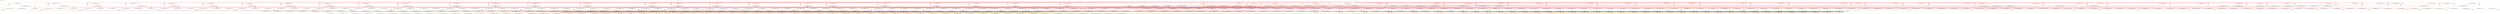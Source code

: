 digraph v3graph {
	graph	[label="obj_dir/Vtop_075_orderg_order.dot",
		 labelloc=t, labeljust=l,
		 //size="7.5,10",
		 rankdir=TB];
	n0x561683f71570_0	[fontsize=8 label="0x56168416cba0 POST\n TOP->top__DOT__gen1__BRA__3__KET____DOT__gen2__BRA__15__KET____DOT__example__DOT__flops r1 f276", color=CadetBlue];
	n0x561683f71570_1	[fontsize=8 label="0x5616841657c0 POST\n TOP->top__DOT__gen1__BRA__3__KET____DOT__gen2__BRA__14__KET____DOT__example__DOT__flops r1 f276", color=CadetBlue];
	n0x561683f71570_2	[fontsize=8 label="0x56168415e3e0 POST\n TOP->top__DOT__gen1__BRA__3__KET____DOT__gen2__BRA__13__KET____DOT__example__DOT__flops r1 f276", color=CadetBlue];
	n0x561683f71570_3	[fontsize=8 label="0x561684157000 POST\n TOP->top__DOT__gen1__BRA__3__KET____DOT__gen2__BRA__12__KET____DOT__example__DOT__flops r1 f276", color=CadetBlue];
	n0x561683f71570_4	[fontsize=8 label="0x56168414fc20 POST\n TOP->top__DOT__gen1__BRA__3__KET____DOT__gen2__BRA__11__KET____DOT__example__DOT__flops r1 f276", color=CadetBlue];
	n0x561683f71570_5	[fontsize=8 label="0x561684148840 POST\n TOP->top__DOT__gen1__BRA__3__KET____DOT__gen2__BRA__10__KET____DOT__example__DOT__flops r1 f276", color=CadetBlue];
	n0x561683f71570_6	[fontsize=8 label="0x561684141460 POST\n TOP->top__DOT__gen1__BRA__3__KET____DOT__gen2__BRA__9__KET____DOT__example__DOT__flops r1 f276", color=CadetBlue];
	n0x561683f71570_7	[fontsize=8 label="0x56168413a0a0 POST\n TOP->top__DOT__gen1__BRA__3__KET____DOT__gen2__BRA__8__KET____DOT__example__DOT__flops r1 f276", color=CadetBlue];
	n0x561683f71570_8	[fontsize=8 label="0x561684132ce0 POST\n TOP->top__DOT__gen1__BRA__3__KET____DOT__gen2__BRA__7__KET____DOT__example__DOT__flops r1 f276", color=CadetBlue];
	n0x561683f71570_9	[fontsize=8 label="0x56168412b920 POST\n TOP->top__DOT__gen1__BRA__3__KET____DOT__gen2__BRA__6__KET____DOT__example__DOT__flops r1 f276", color=CadetBlue];
	n0x561683f71570_10	[fontsize=8 label="0x561684124560 POST\n TOP->top__DOT__gen1__BRA__3__KET____DOT__gen2__BRA__5__KET____DOT__example__DOT__flops r1 f276", color=CadetBlue];
	n0x561683f71570_11	[fontsize=8 label="0x56168411d1a0 POST\n TOP->top__DOT__gen1__BRA__3__KET____DOT__gen2__BRA__4__KET____DOT__example__DOT__flops r1 f276", color=CadetBlue];
	n0x561683f71570_12	[fontsize=8 label="0x561684115de0 POST\n TOP->top__DOT__gen1__BRA__3__KET____DOT__gen2__BRA__3__KET____DOT__example__DOT__flops r1 f276", color=CadetBlue];
	n0x561683f71570_13	[fontsize=8 label="0x56168410ea20 POST\n TOP->top__DOT__gen1__BRA__3__KET____DOT__gen2__BRA__2__KET____DOT__example__DOT__flops r1 f276", color=CadetBlue];
	n0x561683f71570_14	[fontsize=8 label="0x561684107660 POST\n TOP->top__DOT__gen1__BRA__3__KET____DOT__gen2__BRA__1__KET____DOT__example__DOT__flops r1 f276", color=CadetBlue];
	n0x561683f71570_15	[fontsize=8 label="0x561684100900 POST\n TOP->top__DOT__gen1__BRA__3__KET____DOT__gen2__BRA__0__KET____DOT__example__DOT__flops r1 f276", color=CadetBlue];
	n0x561683f71570_16	[fontsize=8 label="0x5616840f9e20 POST\n TOP->top__DOT__gen1__BRA__2__KET____DOT__gen2__BRA__15__KET____DOT__example__DOT__flops r1 f276", color=CadetBlue];
	n0x561683f71570_17	[fontsize=8 label="0x5616840f33e0 POST\n TOP->top__DOT__gen1__BRA__2__KET____DOT__gen2__BRA__14__KET____DOT__example__DOT__flops r1 f276", color=CadetBlue];
	n0x561683f71570_18	[fontsize=8 label="0x5616840ec9a0 POST\n TOP->top__DOT__gen1__BRA__2__KET____DOT__gen2__BRA__13__KET____DOT__example__DOT__flops r1 f276", color=CadetBlue];
	n0x561683f71570_19	[fontsize=8 label="0x5616840e5f60 POST\n TOP->top__DOT__gen1__BRA__2__KET____DOT__gen2__BRA__12__KET____DOT__example__DOT__flops r1 f276", color=CadetBlue];
	n0x561683f71570_20	[fontsize=8 label="0x5616840df520 POST\n TOP->top__DOT__gen1__BRA__2__KET____DOT__gen2__BRA__11__KET____DOT__example__DOT__flops r1 f276", color=CadetBlue];
	n0x561683f71570_21	[fontsize=8 label="0x5616840d8ae0 POST\n TOP->top__DOT__gen1__BRA__2__KET____DOT__gen2__BRA__10__KET____DOT__example__DOT__flops r1 f276", color=CadetBlue];
	n0x561683f71570_22	[fontsize=8 label="0x5616840d20a0 POST\n TOP->top__DOT__gen1__BRA__2__KET____DOT__gen2__BRA__9__KET____DOT__example__DOT__flops r1 f276", color=CadetBlue];
	n0x561683f71570_23	[fontsize=8 label="0x5616840cb660 POST\n TOP->top__DOT__gen1__BRA__2__KET____DOT__gen2__BRA__8__KET____DOT__example__DOT__flops r1 f276", color=CadetBlue];
	n0x561683f71570_24	[fontsize=8 label="0x5616840c4c20 POST\n TOP->top__DOT__gen1__BRA__2__KET____DOT__gen2__BRA__7__KET____DOT__example__DOT__flops r1 f276", color=CadetBlue];
	n0x561683f71570_25	[fontsize=8 label="0x5616840be1e0 POST\n TOP->top__DOT__gen1__BRA__2__KET____DOT__gen2__BRA__6__KET____DOT__example__DOT__flops r1 f276", color=CadetBlue];
	n0x561683f71570_26	[fontsize=8 label="0x5616840b77a0 POST\n TOP->top__DOT__gen1__BRA__2__KET____DOT__gen2__BRA__5__KET____DOT__example__DOT__flops r1 f276", color=CadetBlue];
	n0x561683f71570_27	[fontsize=8 label="0x5616840b0d60 POST\n TOP->top__DOT__gen1__BRA__2__KET____DOT__gen2__BRA__4__KET____DOT__example__DOT__flops r1 f276", color=CadetBlue];
	n0x561683f71570_28	[fontsize=8 label="0x5616840aa320 POST\n TOP->top__DOT__gen1__BRA__2__KET____DOT__gen2__BRA__3__KET____DOT__example__DOT__flops r1 f276", color=CadetBlue];
	n0x561683f71570_29	[fontsize=8 label="0x5616840a38e0 POST\n TOP->top__DOT__gen1__BRA__2__KET____DOT__gen2__BRA__2__KET____DOT__example__DOT__flops r1 f276", color=CadetBlue];
	n0x561683f71570_30	[fontsize=8 label="0x56168409cea0 POST\n TOP->top__DOT__gen1__BRA__2__KET____DOT__gen2__BRA__1__KET____DOT__example__DOT__flops r1 f276", color=CadetBlue];
	n0x561683f71570_31	[fontsize=8 label="0x561684096460 POST\n TOP->top__DOT__gen1__BRA__2__KET____DOT__gen2__BRA__0__KET____DOT__example__DOT__flops r1 f276", color=CadetBlue];
	n0x561683f71570_32	[fontsize=8 label="0x56168408fa20 POST\n TOP->top__DOT__gen1__BRA__1__KET____DOT__gen2__BRA__15__KET____DOT__example__DOT__flops r1 f276", color=CadetBlue];
	n0x561683f71570_33	[fontsize=8 label="0x561684088fe0 POST\n TOP->top__DOT__gen1__BRA__1__KET____DOT__gen2__BRA__14__KET____DOT__example__DOT__flops r1 f276", color=CadetBlue];
	n0x561683f71570_34	[fontsize=8 label="0x5616840825a0 POST\n TOP->top__DOT__gen1__BRA__1__KET____DOT__gen2__BRA__13__KET____DOT__example__DOT__flops r1 f276", color=CadetBlue];
	n0x561683f71570_35	[fontsize=8 label="0x56168407bb60 POST\n TOP->top__DOT__gen1__BRA__1__KET____DOT__gen2__BRA__12__KET____DOT__example__DOT__flops r1 f276", color=CadetBlue];
	n0x561683f71570_36	[fontsize=8 label="0x561684075120 POST\n TOP->top__DOT__gen1__BRA__1__KET____DOT__gen2__BRA__11__KET____DOT__example__DOT__flops r1 f276", color=CadetBlue];
	n0x561683f71570_37	[fontsize=8 label="0x56168406e6e0 POST\n TOP->top__DOT__gen1__BRA__1__KET____DOT__gen2__BRA__10__KET____DOT__example__DOT__flops r1 f276", color=CadetBlue];
	n0x561683f71570_38	[fontsize=8 label="0x561684067ca0 POST\n TOP->top__DOT__gen1__BRA__1__KET____DOT__gen2__BRA__9__KET____DOT__example__DOT__flops r1 f276", color=CadetBlue];
	n0x561683f71570_39	[fontsize=8 label="0x561684029c30 POST\n TOP->top__DOT__gen1__BRA__1__KET____DOT__gen2__BRA__8__KET____DOT__example__DOT__flops r1 f276", color=CadetBlue];
	n0x561683f71570_40	[fontsize=8 label="0x5616840231f0 POST\n TOP->top__DOT__gen1__BRA__1__KET____DOT__gen2__BRA__7__KET____DOT__example__DOT__flops r1 f276", color=CadetBlue];
	n0x561683f71570_41	[fontsize=8 label="0x56168401c7b0 POST\n TOP->top__DOT__gen1__BRA__1__KET____DOT__gen2__BRA__6__KET____DOT__example__DOT__flops r1 f276", color=CadetBlue];
	n0x561683f71570_42	[fontsize=8 label="0x561684015d70 POST\n TOP->top__DOT__gen1__BRA__1__KET____DOT__gen2__BRA__5__KET____DOT__example__DOT__flops r1 f276", color=CadetBlue];
	n0x561683f71570_43	[fontsize=8 label="0x56168400f330 POST\n TOP->top__DOT__gen1__BRA__1__KET____DOT__gen2__BRA__4__KET____DOT__example__DOT__flops r1 f276", color=CadetBlue];
	n0x561683f71570_44	[fontsize=8 label="0x56168403a370 POST\n TOP->top__DOT__gen1__BRA__1__KET____DOT__gen2__BRA__3__KET____DOT__example__DOT__flops r1 f276", color=CadetBlue];
	n0x561683f71570_45	[fontsize=8 label="0x561684033930 POST\n TOP->top__DOT__gen1__BRA__1__KET____DOT__gen2__BRA__2__KET____DOT__example__DOT__flops r1 f276", color=CadetBlue];
	n0x561683f71570_46	[fontsize=8 label="0x56168402cfc0 POST\n TOP->top__DOT__gen1__BRA__1__KET____DOT__gen2__BRA__1__KET____DOT__example__DOT__flops r1 f276", color=CadetBlue];
	n0x561683f71570_47	[fontsize=8 label="0x561684042950 POST\n TOP->top__DOT__gen1__BRA__1__KET____DOT__gen2__BRA__0__KET____DOT__example__DOT__flops r1 f276", color=CadetBlue];
	n0x561683f71570_48	[fontsize=8 label="0x561683f99df0 POST\n TOP->top__DOT__gen1__BRA__0__KET____DOT__gen2__BRA__15__KET____DOT__example__DOT__flops r1 f276", color=CadetBlue];
	n0x561683f71570_49	[fontsize=8 label="0x561683fba160 POST\n TOP->top__DOT__gen1__BRA__0__KET____DOT__gen2__BRA__14__KET____DOT__example__DOT__flops r1 f276", color=CadetBlue];
	n0x561683f71570_50	[fontsize=8 label="0x561683f92fd0 POST\n TOP->top__DOT__gen1__BRA__0__KET____DOT__gen2__BRA__13__KET____DOT__example__DOT__flops r1 f276", color=CadetBlue];
	n0x561683f71570_51	[fontsize=8 label="0x561683f8e6f0 POST\n TOP->top__DOT__gen1__BRA__0__KET____DOT__gen2__BRA__12__KET____DOT__example__DOT__flops r1 f276", color=CadetBlue];
	n0x561683f71570_52	[fontsize=8 label="0x561683fef750 POST\n TOP->top__DOT__gen1__BRA__0__KET____DOT__gen2__BRA__11__KET____DOT__example__DOT__flops r1 f276", color=CadetBlue];
	n0x561683f71570_53	[fontsize=8 label="0x561683f81c60 POST\n TOP->top__DOT__gen1__BRA__0__KET____DOT__gen2__BRA__10__KET____DOT__example__DOT__flops r1 f276", color=CadetBlue];
	n0x561683f71570_54	[fontsize=8 label="0x561683feb990 POST\n TOP->top__DOT__gen1__BRA__0__KET____DOT__gen2__BRA__9__KET____DOT__example__DOT__flops r1 f276", color=CadetBlue];
	n0x561683f71570_55	[fontsize=8 label="0x561683fcbb70 POST\n TOP->top__DOT__gen1__BRA__0__KET____DOT__gen2__BRA__8__KET____DOT__example__DOT__flops r1 f276", color=CadetBlue];
	n0x561683f71570_56	[fontsize=8 label="0x561683f6f260 POST\n TOP->top__DOT__gen1__BRA__0__KET____DOT__gen2__BRA__7__KET____DOT__example__DOT__flops r1 f276", color=CadetBlue];
	n0x561683f71570_57	[fontsize=8 label="0x561683fe9be0 POST\n TOP->top__DOT__gen1__BRA__0__KET____DOT__gen2__BRA__6__KET____DOT__example__DOT__flops r1 f276", color=CadetBlue];
	n0x561683f71570_58	[fontsize=8 label="0x561683ff12d0 POST\n TOP->top__DOT__gen1__BRA__0__KET____DOT__gen2__BRA__5__KET____DOT__example__DOT__flops r1 f276", color=CadetBlue];
	n0x561683f71570_59	[fontsize=8 label="0x561683fd70a0 POST\n TOP->top__DOT__gen1__BRA__0__KET____DOT__gen2__BRA__4__KET____DOT__example__DOT__flops r1 f276", color=CadetBlue];
	n0x561683f71570_60	[fontsize=8 label="0x561683fe2520 POST\n TOP->top__DOT__gen1__BRA__0__KET____DOT__gen2__BRA__3__KET____DOT__example__DOT__flops r1 f276", color=CadetBlue];
	n0x561683f71570_61	[fontsize=8 label="0x561683f7b370 POST\n TOP->top__DOT__gen1__BRA__0__KET____DOT__gen2__BRA__2__KET____DOT__example__DOT__flops r1 f276", color=CadetBlue];
	n0x561683f71570_62	[fontsize=8 label="0x5616840468d0 POST\n TOP->top__DOT__gen1__BRA__0__KET____DOT__gen2__BRA__1__KET____DOT__example__DOT__flops r1 f276", color=CadetBlue];
	n0x561683f71570_63	[fontsize=8 label="0x561683ff31c0 POST\n TOP->top__DOT__gen1__BRA__0__KET____DOT__gen2__BRA__0__KET____DOT__example__DOT__flops r1 f276", color=CadetBlue];
	n0x561683f71570_64	[fontsize=8 label="0x56168416cba0 PRE\n TOP->top__DOT__gen1__BRA__3__KET____DOT__gen2__BRA__15__KET____DOT__example__DOT__flops r1 f703", color=lightblue];
	n0x561683f71570_65	[fontsize=8 label="0x5616841657c0 PRE\n TOP->top__DOT__gen1__BRA__3__KET____DOT__gen2__BRA__14__KET____DOT__example__DOT__flops r1 f703", color=lightblue];
	n0x561683f71570_66	[fontsize=8 label="0x56168415e3e0 PRE\n TOP->top__DOT__gen1__BRA__3__KET____DOT__gen2__BRA__13__KET____DOT__example__DOT__flops r1 f703", color=lightblue];
	n0x561683f71570_67	[fontsize=8 label="0x561684157000 PRE\n TOP->top__DOT__gen1__BRA__3__KET____DOT__gen2__BRA__12__KET____DOT__example__DOT__flops r1 f703", color=lightblue];
	n0x561683f71570_68	[fontsize=8 label="0x56168414fc20 PRE\n TOP->top__DOT__gen1__BRA__3__KET____DOT__gen2__BRA__11__KET____DOT__example__DOT__flops r1 f703", color=lightblue];
	n0x561683f71570_69	[fontsize=8 label="0x561684148840 PRE\n TOP->top__DOT__gen1__BRA__3__KET____DOT__gen2__BRA__10__KET____DOT__example__DOT__flops r1 f703", color=lightblue];
	n0x561683f71570_70	[fontsize=8 label="0x561684141460 PRE\n TOP->top__DOT__gen1__BRA__3__KET____DOT__gen2__BRA__9__KET____DOT__example__DOT__flops r1 f703", color=lightblue];
	n0x561683f71570_71	[fontsize=8 label="0x56168413a0a0 PRE\n TOP->top__DOT__gen1__BRA__3__KET____DOT__gen2__BRA__8__KET____DOT__example__DOT__flops r1 f703", color=lightblue];
	n0x561683f71570_72	[fontsize=8 label="0x561684132ce0 PRE\n TOP->top__DOT__gen1__BRA__3__KET____DOT__gen2__BRA__7__KET____DOT__example__DOT__flops r1 f703", color=lightblue];
	n0x561683f71570_73	[fontsize=8 label="0x56168412b920 PRE\n TOP->top__DOT__gen1__BRA__3__KET____DOT__gen2__BRA__6__KET____DOT__example__DOT__flops r1 f703", color=lightblue];
	n0x561683f71570_74	[fontsize=8 label="0x561684124560 PRE\n TOP->top__DOT__gen1__BRA__3__KET____DOT__gen2__BRA__5__KET____DOT__example__DOT__flops r1 f703", color=lightblue];
	n0x561683f71570_75	[fontsize=8 label="0x56168411d1a0 PRE\n TOP->top__DOT__gen1__BRA__3__KET____DOT__gen2__BRA__4__KET____DOT__example__DOT__flops r1 f703", color=lightblue];
	n0x561683f71570_76	[fontsize=8 label="0x561684115de0 PRE\n TOP->top__DOT__gen1__BRA__3__KET____DOT__gen2__BRA__3__KET____DOT__example__DOT__flops r1 f703", color=lightblue];
	n0x561683f71570_77	[fontsize=8 label="0x56168410ea20 PRE\n TOP->top__DOT__gen1__BRA__3__KET____DOT__gen2__BRA__2__KET____DOT__example__DOT__flops r1 f703", color=lightblue];
	n0x561683f71570_78	[fontsize=8 label="0x561684107660 PRE\n TOP->top__DOT__gen1__BRA__3__KET____DOT__gen2__BRA__1__KET____DOT__example__DOT__flops r1 f703", color=lightblue];
	n0x561683f71570_79	[fontsize=8 label="0x561684100900 PRE\n TOP->top__DOT__gen1__BRA__3__KET____DOT__gen2__BRA__0__KET____DOT__example__DOT__flops r1 f703", color=lightblue];
	n0x561683f71570_80	[fontsize=8 label="0x5616840f9e20 PRE\n TOP->top__DOT__gen1__BRA__2__KET____DOT__gen2__BRA__15__KET____DOT__example__DOT__flops r1 f703", color=lightblue];
	n0x561683f71570_81	[fontsize=8 label="0x5616840f33e0 PRE\n TOP->top__DOT__gen1__BRA__2__KET____DOT__gen2__BRA__14__KET____DOT__example__DOT__flops r1 f703", color=lightblue];
	n0x561683f71570_82	[fontsize=8 label="0x5616840ec9a0 PRE\n TOP->top__DOT__gen1__BRA__2__KET____DOT__gen2__BRA__13__KET____DOT__example__DOT__flops r1 f703", color=lightblue];
	n0x561683f71570_83	[fontsize=8 label="0x5616840e5f60 PRE\n TOP->top__DOT__gen1__BRA__2__KET____DOT__gen2__BRA__12__KET____DOT__example__DOT__flops r1 f703", color=lightblue];
	n0x561683f71570_84	[fontsize=8 label="0x5616840df520 PRE\n TOP->top__DOT__gen1__BRA__2__KET____DOT__gen2__BRA__11__KET____DOT__example__DOT__flops r1 f703", color=lightblue];
	n0x561683f71570_85	[fontsize=8 label="0x5616840d8ae0 PRE\n TOP->top__DOT__gen1__BRA__2__KET____DOT__gen2__BRA__10__KET____DOT__example__DOT__flops r1 f703", color=lightblue];
	n0x561683f71570_86	[fontsize=8 label="0x5616840d20a0 PRE\n TOP->top__DOT__gen1__BRA__2__KET____DOT__gen2__BRA__9__KET____DOT__example__DOT__flops r1 f703", color=lightblue];
	n0x561683f71570_87	[fontsize=8 label="0x5616840cb660 PRE\n TOP->top__DOT__gen1__BRA__2__KET____DOT__gen2__BRA__8__KET____DOT__example__DOT__flops r1 f703", color=lightblue];
	n0x561683f71570_88	[fontsize=8 label="0x5616840c4c20 PRE\n TOP->top__DOT__gen1__BRA__2__KET____DOT__gen2__BRA__7__KET____DOT__example__DOT__flops r1 f703", color=lightblue];
	n0x561683f71570_89	[fontsize=8 label="0x5616840be1e0 PRE\n TOP->top__DOT__gen1__BRA__2__KET____DOT__gen2__BRA__6__KET____DOT__example__DOT__flops r1 f703", color=lightblue];
	n0x561683f71570_90	[fontsize=8 label="0x5616840b77a0 PRE\n TOP->top__DOT__gen1__BRA__2__KET____DOT__gen2__BRA__5__KET____DOT__example__DOT__flops r1 f703", color=lightblue];
	n0x561683f71570_91	[fontsize=8 label="0x5616840b0d60 PRE\n TOP->top__DOT__gen1__BRA__2__KET____DOT__gen2__BRA__4__KET____DOT__example__DOT__flops r1 f703", color=lightblue];
	n0x561683f71570_92	[fontsize=8 label="0x5616840aa320 PRE\n TOP->top__DOT__gen1__BRA__2__KET____DOT__gen2__BRA__3__KET____DOT__example__DOT__flops r1 f703", color=lightblue];
	n0x561683f71570_93	[fontsize=8 label="0x5616840a38e0 PRE\n TOP->top__DOT__gen1__BRA__2__KET____DOT__gen2__BRA__2__KET____DOT__example__DOT__flops r1 f703", color=lightblue];
	n0x561683f71570_94	[fontsize=8 label="0x56168409cea0 PRE\n TOP->top__DOT__gen1__BRA__2__KET____DOT__gen2__BRA__1__KET____DOT__example__DOT__flops r1 f703", color=lightblue];
	n0x561683f71570_95	[fontsize=8 label="0x561684096460 PRE\n TOP->top__DOT__gen1__BRA__2__KET____DOT__gen2__BRA__0__KET____DOT__example__DOT__flops r1 f703", color=lightblue];
	n0x561683f71570_96	[fontsize=8 label="0x56168408fa20 PRE\n TOP->top__DOT__gen1__BRA__1__KET____DOT__gen2__BRA__15__KET____DOT__example__DOT__flops r1 f703", color=lightblue];
	n0x561683f71570_97	[fontsize=8 label="0x561684088fe0 PRE\n TOP->top__DOT__gen1__BRA__1__KET____DOT__gen2__BRA__14__KET____DOT__example__DOT__flops r1 f703", color=lightblue];
	n0x561683f71570_98	[fontsize=8 label="0x5616840825a0 PRE\n TOP->top__DOT__gen1__BRA__1__KET____DOT__gen2__BRA__13__KET____DOT__example__DOT__flops r1 f703", color=lightblue];
	n0x561683f71570_99	[fontsize=8 label="0x56168407bb60 PRE\n TOP->top__DOT__gen1__BRA__1__KET____DOT__gen2__BRA__12__KET____DOT__example__DOT__flops r1 f703", color=lightblue];
	n0x561683f71570_100	[fontsize=8 label="0x561684075120 PRE\n TOP->top__DOT__gen1__BRA__1__KET____DOT__gen2__BRA__11__KET____DOT__example__DOT__flops r1 f703", color=lightblue];
	n0x561683f71570_101	[fontsize=8 label="0x56168406e6e0 PRE\n TOP->top__DOT__gen1__BRA__1__KET____DOT__gen2__BRA__10__KET____DOT__example__DOT__flops r1 f703", color=lightblue];
	n0x561683f71570_102	[fontsize=8 label="0x561684067ca0 PRE\n TOP->top__DOT__gen1__BRA__1__KET____DOT__gen2__BRA__9__KET____DOT__example__DOT__flops r1 f703", color=lightblue];
	n0x561683f71570_103	[fontsize=8 label="0x561684029c30 PRE\n TOP->top__DOT__gen1__BRA__1__KET____DOT__gen2__BRA__8__KET____DOT__example__DOT__flops r1 f703", color=lightblue];
	n0x561683f71570_104	[fontsize=8 label="0x5616840231f0 PRE\n TOP->top__DOT__gen1__BRA__1__KET____DOT__gen2__BRA__7__KET____DOT__example__DOT__flops r1 f703", color=lightblue];
	n0x561683f71570_105	[fontsize=8 label="0x56168401c7b0 PRE\n TOP->top__DOT__gen1__BRA__1__KET____DOT__gen2__BRA__6__KET____DOT__example__DOT__flops r1 f703", color=lightblue];
	n0x561683f71570_106	[fontsize=8 label="0x561684015d70 PRE\n TOP->top__DOT__gen1__BRA__1__KET____DOT__gen2__BRA__5__KET____DOT__example__DOT__flops r1 f703", color=lightblue];
	n0x561683f71570_107	[fontsize=8 label="0x56168400f330 PRE\n TOP->top__DOT__gen1__BRA__1__KET____DOT__gen2__BRA__4__KET____DOT__example__DOT__flops r1 f703", color=lightblue];
	n0x561683f71570_108	[fontsize=8 label="0x56168403a370 PRE\n TOP->top__DOT__gen1__BRA__1__KET____DOT__gen2__BRA__3__KET____DOT__example__DOT__flops r1 f703", color=lightblue];
	n0x561683f71570_109	[fontsize=8 label="0x561684033930 PRE\n TOP->top__DOT__gen1__BRA__1__KET____DOT__gen2__BRA__2__KET____DOT__example__DOT__flops r1 f703", color=lightblue];
	n0x561683f71570_110	[fontsize=8 label="0x56168402cfc0 PRE\n TOP->top__DOT__gen1__BRA__1__KET____DOT__gen2__BRA__1__KET____DOT__example__DOT__flops r1 f703", color=lightblue];
	n0x561683f71570_111	[fontsize=8 label="0x561684042950 PRE\n TOP->top__DOT__gen1__BRA__1__KET____DOT__gen2__BRA__0__KET____DOT__example__DOT__flops r1 f703", color=lightblue];
	n0x561683f71570_112	[fontsize=8 label="0x561683f99df0 PRE\n TOP->top__DOT__gen1__BRA__0__KET____DOT__gen2__BRA__15__KET____DOT__example__DOT__flops r1 f703", color=lightblue];
	n0x561683f71570_113	[fontsize=8 label="0x561683fba160 PRE\n TOP->top__DOT__gen1__BRA__0__KET____DOT__gen2__BRA__14__KET____DOT__example__DOT__flops r1 f703", color=lightblue];
	n0x561683f71570_114	[fontsize=8 label="0x561683f92fd0 PRE\n TOP->top__DOT__gen1__BRA__0__KET____DOT__gen2__BRA__13__KET____DOT__example__DOT__flops r1 f703", color=lightblue];
	n0x561683f71570_115	[fontsize=8 label="0x561683f8e6f0 PRE\n TOP->top__DOT__gen1__BRA__0__KET____DOT__gen2__BRA__12__KET____DOT__example__DOT__flops r1 f703", color=lightblue];
	n0x561683f71570_116	[fontsize=8 label="0x561683fef750 PRE\n TOP->top__DOT__gen1__BRA__0__KET____DOT__gen2__BRA__11__KET____DOT__example__DOT__flops r1 f703", color=lightblue];
	n0x561683f71570_117	[fontsize=8 label="0x561683f81c60 PRE\n TOP->top__DOT__gen1__BRA__0__KET____DOT__gen2__BRA__10__KET____DOT__example__DOT__flops r1 f703", color=lightblue];
	n0x561683f71570_118	[fontsize=8 label="0x561683feb990 PRE\n TOP->top__DOT__gen1__BRA__0__KET____DOT__gen2__BRA__9__KET____DOT__example__DOT__flops r1 f703", color=lightblue];
	n0x561683f71570_119	[fontsize=8 label="0x561683fcbb70 PRE\n TOP->top__DOT__gen1__BRA__0__KET____DOT__gen2__BRA__8__KET____DOT__example__DOT__flops r1 f703", color=lightblue];
	n0x561683f71570_120	[fontsize=8 label="0x561683f6f260 PRE\n TOP->top__DOT__gen1__BRA__0__KET____DOT__gen2__BRA__7__KET____DOT__example__DOT__flops r1 f703", color=lightblue];
	n0x561683f71570_121	[fontsize=8 label="0x561683fe9be0 PRE\n TOP->top__DOT__gen1__BRA__0__KET____DOT__gen2__BRA__6__KET____DOT__example__DOT__flops r1 f703", color=lightblue];
	n0x561683f71570_122	[fontsize=8 label="0x561683ff12d0 PRE\n TOP->top__DOT__gen1__BRA__0__KET____DOT__gen2__BRA__5__KET____DOT__example__DOT__flops r1 f703", color=lightblue];
	n0x561683f71570_123	[fontsize=8 label="0x561683fd70a0 PRE\n TOP->top__DOT__gen1__BRA__0__KET____DOT__gen2__BRA__4__KET____DOT__example__DOT__flops r1 f703", color=lightblue];
	n0x561683f71570_124	[fontsize=8 label="0x561683fe2520 PRE\n TOP->top__DOT__gen1__BRA__0__KET____DOT__gen2__BRA__3__KET____DOT__example__DOT__flops r1 f703", color=lightblue];
	n0x561683f71570_125	[fontsize=8 label="0x561683f7b370 PRE\n TOP->top__DOT__gen1__BRA__0__KET____DOT__gen2__BRA__2__KET____DOT__example__DOT__flops r1 f703", color=lightblue];
	n0x561683f71570_126	[fontsize=8 label="0x5616840468d0 PRE\n TOP->top__DOT__gen1__BRA__0__KET____DOT__gen2__BRA__1__KET____DOT__example__DOT__flops r1 f703", color=lightblue];
	n0x561683f71570_127	[fontsize=8 label="0x561683ff31c0 PRE\n TOP->top__DOT__gen1__BRA__0__KET____DOT__gen2__BRA__0__KET____DOT__example__DOT__flops r1 f703", color=lightblue];
	n0x561683f71570_128	[fontsize=8 label="0x561683f574d0 POST\n TOP->top__DOT__sum_out r1 f16640", color=CadetBlue];
	n129	[fontsize=8 label="*INPUTS* r1 f91269", color=green];
	n0x561683f71570_130	[fontsize=8 label="0x561683f47ce0\n TOP->i_reset_n r2 f1", color=skyblue];
	n0x561683f71570_131	[fontsize=8 label="0x561684005fe0\n TOP->i_col_val r2 f769", color=skyblue];
	n0x561683f71570_132	[fontsize=8 label="0x561683fbd5b0\n TOP->i_row_val r2 f769", color=skyblue];
	n0x561683f71570_133	[fontsize=8 label="0x561683f48050\n TOP->i_clk r2 f89730", color=skyblue];
	n0x561683f71570_134	[fontsize=8 label="0x5616842a2500\n ACTIVE r3 f980", color=yellow];
	n0x561683f71570_135	[fontsize=8 label="0x5616843ae8a0\n ACTIVE r3 f980", color=yellow];
	n0x561683f71570_136	[fontsize=8 label="0x561684003b70\n ACTIVE r3 f980", color=yellow];
	n0x561683f71570_137	[fontsize=8 label="0x561684404160\n ACTIVE r3 f980", color=yellow];
	n0x561683f71570_138	[fontsize=8 label="0x561684312d20\n ACTIVE r3 f980", color=yellow];
	n0x561683f71570_139	[fontsize=8 label="0x561684389ef0\n ACTIVE r3 f980", color=yellow];
	n0x561683f71570_140	[fontsize=8 label="0x561684320180\n ACTIVE r3 f980", color=yellow];
	n0x561683f71570_141	[fontsize=8 label="0x56168434c590\n ACTIVE r3 f980", color=yellow];
	n0x561683f71570_142	[fontsize=8 label="0x5616842d2730\n ACTIVE r3 f980", color=yellow];
	n0x561683f71570_143	[fontsize=8 label="0x5616842d97e0\n ACTIVE r3 f980", color=yellow];
	n0x561683f71570_144	[fontsize=8 label="0x56168430acd0\n ACTIVE r3 f980", color=yellow];
	n0x561683f71570_145	[fontsize=8 label="0x561683f62ea0\n ACTIVE r3 f980", color=yellow];
	n0x561683f71570_146	[fontsize=8 label="0x5616842dae70\n ACTIVE r3 f980", color=yellow];
	n0x561683f71570_147	[fontsize=8 label="0x56168413ae30\n ACTIVE r3 f980", color=yellow];
	n0x561683f71570_148	[fontsize=8 label="0x5616840bf0f0\n ACTIVE r3 f980", color=yellow];
	n0x561683f71570_149	[fontsize=8 label="0x561683f93ee0\n ACTIVE r3 f980", color=yellow];
	n0x561683f71570_150	[fontsize=8 label="0x5616841e3e40\n ACTIVE r3 f980", color=yellow];
	n0x561683f71570_151	[fontsize=8 label="0x561683f59cc0\n ACTIVE r3 f980", color=yellow];
	n0x561683f71570_152	[fontsize=8 label="0x5616844015b0\n ACTIVE r3 f980", color=yellow];
	n0x561683f71570_153	[fontsize=8 label="0x5616842fcb50\n ACTIVE r3 f980", color=yellow];
	n0x561683f71570_154	[fontsize=8 label="0x561684172ad0\n ACTIVE r3 f980", color=yellow];
	n0x561683f71570_155	[fontsize=8 label="0x561684052680\n ACTIVE r3 f980", color=yellow];
	n0x561683f71570_156	[fontsize=8 label="0x561684063360\n ACTIVE r3 f980", color=yellow];
	n0x561683f71570_157	[fontsize=8 label="0x561683fb92e0\n ACTIVE r3 f980", color=yellow];
	n0x561683f71570_158	[fontsize=8 label="0x561684314520\n ACTIVE r3 f980", color=yellow];
	n0x561683f71570_159	[fontsize=8 label="0x5616842b1110\n ACTIVE r3 f980", color=yellow];
	n0x561683f71570_160	[fontsize=8 label="0x56168412da20\n ACTIVE r3 f980", color=yellow];
	n0x561683f71570_161	[fontsize=8 label="0x56168413c1a0\n ACTIVE r3 f980", color=yellow];
	n0x561683f71570_162	[fontsize=8 label="0x56168411f2a0\n ACTIVE r3 f980", color=yellow];
	n0x561683f71570_163	[fontsize=8 label="0x5616842dc820\n ACTIVE r3 f980", color=yellow];
	n0x561683f71570_164	[fontsize=8 label="0x561683fa8750\n ACTIVE r3 f980", color=yellow];
	n0x561683f71570_165	[fontsize=8 label="0x5616840ac180\n ACTIVE r3 f980", color=yellow];
	n0x561683f71570_166	[fontsize=8 label="0x561683fc5260\n ACTIVE r3 f980", color=yellow];
	n0x561683f71570_167	[fontsize=8 label="0x561684070540\n ACTIVE r3 f980", color=yellow];
	n0x561683f71570_168	[fontsize=8 label="0x5616840c0040\n ACTIVE r3 f980", color=yellow];
	n0x561683f71570_169	[fontsize=8 label="0x56168414a940\n ACTIVE r3 f980", color=yellow];
	n0x561683f71570_170	[fontsize=8 label="0x5616840ee800\n ACTIVE r3 f980", color=yellow];
	n0x561683f71570_171	[fontsize=8 label="0x56168437d670\n ACTIVE r3 f980", color=yellow];
	n0x561683f71570_172	[fontsize=8 label="0x5616842d4620\n ACTIVE r3 f980", color=yellow];
	n0x561683f71570_173	[fontsize=8 label="0x56168428b040\n ACTIVE r3 f980", color=yellow];
	n0x561683f71570_174	[fontsize=8 label="0x5616843db9b0\n ACTIVE r3 f980", color=yellow];
	n0x561683f71570_175	[fontsize=8 label="0x5616843cd850\n ACTIVE r3 f980", color=yellow];
	n0x561683f71570_176	[fontsize=8 label="0x56168416eca0\n ACTIVE r3 f980", color=yellow];
	n0x561683f71570_177	[fontsize=8 label="0x56168403c1d0\n ACTIVE r3 f980", color=yellow];
	n0x561683f71570_178	[fontsize=8 label="0x561684134de0\n ACTIVE r3 f980", color=yellow];
	n0x561683f71570_179	[fontsize=8 label="0x561683f96670\n ACTIVE r3 f980", color=yellow];
	n0x561683f71570_180	[fontsize=8 label="0x561683f5e260\n ACTIVE r3 f980", color=yellow];
	n0x561683f71570_181	[fontsize=8 label="0x561683f64620\n ACTIVE r3 f980", color=yellow];
	n0x561683f71570_182	[fontsize=8 label="0x561683f5ddf0\n ACTIVE r3 f980", color=yellow];
	n0x561683f71570_183	[fontsize=8 label="0x5616841f92a0\n ACTIVE r3 f980", color=yellow];
	n0x561683f71570_184	[fontsize=8 label="0x5616842215c0\n ACTIVE r3 f980", color=yellow];
	n0x561683f71570_185	[fontsize=8 label="0x561683f5c2f0\n ACTIVE r3 f980", color=yellow];
	n0x561683f71570_186	[fontsize=8 label="0x5616842e6df0\n ACTIVE r3 f980", color=yellow];
	n0x561683f71570_187	[fontsize=8 label="0x5616842dad50\n ACTIVE r3 f980", color=yellow];
	n0x561683f71570_188	[fontsize=8 label="0x561684275ae0\n ACTIVE r3 f980", color=yellow];
	n0x561683f71570_189	[fontsize=8 label="0x561684269a50\n ACTIVE r3 f980", color=yellow];
	n0x561683f71570_190	[fontsize=8 label="0x5616841e1ac0\n ACTIVE r3 f980", color=yellow];
	n0x561683f71570_191	[fontsize=8 label="0x56168400a6b0\n ACTIVE r3 f980", color=yellow];
	n0x561683f71570_192	[fontsize=8 label="0x561683f56210\n ACTIVE r3 f980", color=yellow];
	n0x561683f71570_193	[fontsize=8 label="0x561683f56410\n ACTIVE r3 f980", color=yellow];
	n0x561683f71570_194	[fontsize=8 label="0x561683f4da00\n ACTIVE r3 f980", color=yellow];
	n0x561683f71570_195	[fontsize=8 label="0x561683f6f9b0\n ACTIVE r3 f980", color=yellow];
	n0x561683f71570_196	[fontsize=8 label="0x561683f59900\n ACTIVE r3 f980", color=yellow];
	n0x561683f71570_197	[fontsize=8 label="0x561683f56120\n ACTIVE r3 f980", color=yellow];
	n0x561683f71570_198	[fontsize=8 label="0x561683f72240\n ACTIVE r3 f27009", color=yellow];
	n0x561683f71570_199	[fontsize=8 label="0x5616841e57b0\n ASSIGNPRE r4 f703", color=yellow];
	n0x561683f71570_200	[fontsize=8 label="0x561683fcdb20\n ASSIGNPRE r4 f703", color=yellow];
	n0x561683f71570_201	[fontsize=8 label="0x561684404250\n ASSIGNPRE r4 f703", color=yellow];
	n0x561683f71570_202	[fontsize=8 label="0x561684234ee0\n ASSIGNPRE r4 f703", color=yellow];
	n0x561683f71570_203	[fontsize=8 label="0x5616843ae2e0\n ASSIGNPRE r4 f703", color=yellow];
	n0x561683f71570_204	[fontsize=8 label="0x56168435f990\n ASSIGNPRE r4 f703", color=yellow];
	n0x561683f71570_205	[fontsize=8 label="0x561683f50260\n ASSIGNPRE r4 f703", color=yellow];
	n0x561683f71570_206	[fontsize=8 label="0x561683f61420\n ASSIGNPRE r4 f703", color=yellow];
	n0x561683f71570_207	[fontsize=8 label="0x5616842e7940\n ASSIGNPRE r4 f703", color=yellow];
	n0x561683f71570_208	[fontsize=8 label="0x561684303c00\n ASSIGNPRE r4 f703", color=yellow];
	n0x561683f71570_209	[fontsize=8 label="0x561684299e10\n ASSIGNPRE r4 f703", color=yellow];
	n0x561683f71570_210	[fontsize=8 label="0x56168427f0a0\n ASSIGNPRE r4 f703", color=yellow];
	n0x561683f71570_211	[fontsize=8 label="0x561684392f90\n ASSIGNPRE r4 f703", color=yellow];
	n0x561683f71570_212	[fontsize=8 label="0x56168413b070\n ASSIGNPRE r4 f703", color=yellow];
	n0x561683f71570_213	[fontsize=8 label="0x5616840834b0\n ASSIGNPRE r4 f703", color=yellow];
	n0x561683f71570_214	[fontsize=8 label="0x561683fce820\n ASSIGNPRE r4 f703", color=yellow];
	n0x561683f71570_215	[fontsize=8 label="0x56168425bc60\n ASSIGNPRE r4 f703", color=yellow];
	n0x561683f71570_216	[fontsize=8 label="0x561683fbf530\n ASSIGNPRE r4 f703", color=yellow];
	n0x561683f71570_217	[fontsize=8 label="0x561684389c80\n ASSIGNPRE r4 f703", color=yellow];
	n0x561683f71570_218	[fontsize=8 label="0x5616844197c0\n ASSIGNPRE r4 f703", color=yellow];
	n0x561683f71570_219	[fontsize=8 label="0x5616843ae570\n ASSIGNPRE r4 f703", color=yellow];
	n0x561683f71570_220	[fontsize=8 label="0x5616842f0d80\n ASSIGNPRE r4 f703", color=yellow];
	n0x561683f71570_221	[fontsize=8 label="0x561683f73450\n ASSIGNPRE r4 f703", color=yellow];
	n0x561683f71570_222	[fontsize=8 label="0x561683ff2d30\n ASSIGNPRE r4 f703", color=yellow];
	n0x561683f71570_223	[fontsize=8 label="0x561683fc5d80\n ASSIGNPRE r4 f703", color=yellow];
	n0x561683f71570_224	[fontsize=8 label="0x561684287c20\n ASSIGNPRE r4 f703", color=yellow];
	n0x561683f71570_225	[fontsize=8 label="0x561684314ea0\n ASSIGNPRE r4 f703", color=yellow];
	n0x561683f71570_226	[fontsize=8 label="0x561684280410\n ASSIGNPRE r4 f703", color=yellow];
	n0x561683f71570_227	[fontsize=8 label="0x5616842ff430\n ASSIGNPRE r4 f703", color=yellow];
	n0x561683f71570_228	[fontsize=8 label="0x5616843064e0\n ASSIGNPRE r4 f703", color=yellow];
	n0x561683f71570_229	[fontsize=8 label="0x561683f90490\n ASSIGNPRE r4 f703", color=yellow];
	n0x561683f71570_230	[fontsize=8 label="0x561683f83ac0\n ASSIGNPRE r4 f703", color=yellow];
	n0x561683f71570_231	[fontsize=8 label="0x561684035790\n ASSIGNPRE r4 f703", color=yellow];
	n0x561683f71570_232	[fontsize=8 label="0x5616840a5740\n ASSIGNPRE r4 f703", color=yellow];
	n0x561683f71570_233	[fontsize=8 label="0x5616840cd4c0\n ASSIGNPRE r4 f703", color=yellow];
	n0x561683f71570_234	[fontsize=8 label="0x561683f80560\n ASSIGNPRE r4 f703", color=yellow];
	n0x561683f71570_235	[fontsize=8 label="0x561684173150\n ASSIGNPRE r4 f703", color=yellow];
	n0x561683f71570_236	[fontsize=8 label="0x561684058fb0\n ASSIGNPRE r4 f703", color=yellow];
	n0x561683f71570_237	[fontsize=8 label="0x5616842ccb20\n ASSIGNPRE r4 f703", color=yellow];
	n0x561683f71570_238	[fontsize=8 label="0x5616842b7810\n ASSIGNPRE r4 f703", color=yellow];
	n0x561683f71570_239	[fontsize=8 label="0x56168428d130\n ASSIGNPRE r4 f703", color=yellow];
	n0x561683f71570_240	[fontsize=8 label="0x5616842be960\n ASSIGNPRE r4 f703", color=yellow];
	n0x561683f71570_241	[fontsize=8 label="0x5616841e4be0\n ASSIGNPRE r4 f703", color=yellow];
	n0x561683f71570_242	[fontsize=8 label="0x561683f56cb0\n ASSIGNPRE r4 f703", color=yellow];
	n0x561683f71570_243	[fontsize=8 label="0x561683f5cd80\n ASSIGNPRE r4 f703", color=yellow];
	n0x561683f71570_244	[fontsize=8 label="0x56168426b230\n ASSIGNPRE r4 f703", color=yellow];
	n0x561683f71570_245	[fontsize=8 label="0x5616843699d0\n ASSIGNPRE r4 f703", color=yellow];
	n0x561683f71570_246	[fontsize=8 label="0x561683f4ad90\n ASSIGNPRE r4 f703", color=yellow];
	n0x561683f71570_247	[fontsize=8 label="0x56168429ec10\n ASSIGNPRE r4 f703", color=yellow];
	n0x561683f71570_248	[fontsize=8 label="0x5616841729b0\n ASSIGNPRE r4 f703", color=yellow];
	n0x561683f71570_249	[fontsize=8 label="0x561684177470\n ASSIGNPRE r4 f703", color=yellow];
	n0x561683f71570_250	[fontsize=8 label="0x561684175790\n ASSIGNPRE r4 f703", color=yellow];
	n0x561683f71570_251	[fontsize=8 label="0x561683f61090\n ASSIGNPRE r4 f703", color=yellow];
	n0x561683f71570_252	[fontsize=8 label="0x561684046330\n ASSIGNPRE r4 f703", color=yellow];
	n0x561683f71570_253	[fontsize=8 label="0x561684331a80\n ASSIGNPRE r4 f703", color=yellow];
	n0x561683f71570_254	[fontsize=8 label="0x561683f608a0\n ASSIGNPRE r4 f703", color=yellow];
	n0x561683f71570_255	[fontsize=8 label="0x561683f60290\n ASSIGNPRE r4 f703", color=yellow];
	n0x561683f71570_256	[fontsize=8 label="0x561683f481d0\n ASSIGNPRE r4 f703", color=yellow];
	n0x561683f71570_257	[fontsize=8 label="0x561683f55a40\n ASSIGNPRE r4 f703", color=yellow];
	n0x561683f71570_258	[fontsize=8 label="0x561683f61b90\n ASSIGNPRE r4 f703", color=yellow];
	n0x561683f71570_259	[fontsize=8 label="0x561683f5f7d0\n ASSIGNPRE r4 f703", color=yellow];
	n0x561683f71570_260	[fontsize=8 label="0x561683f52e90\n ASSIGNPRE r4 f703", color=yellow];
	n0x561683f71570_261	[fontsize=8 label="0x561683f53a50\n ASSIGNPRE r4 f703", color=yellow];
	n0x561683f71570_262	[fontsize=8 label="0x561683f5f550\n ASSIGNPRE r4 f703", color=yellow];
	n0x561683f71570_263	[fontsize=8 label="0x56168422a900 PORD\n TOP->__Vdly__top__DOT__gen1__BRA__0__KET____DOT__gen2__BRA__0__KET____DOT__example__DOT__flops r5 f423", color=NavyBlue];
	n0x561683f71570_264	[fontsize=8 label="0x561684232070 PORD\n TOP->__Vdly__top__DOT__gen1__BRA__0__KET____DOT__gen2__BRA__1__KET____DOT__example__DOT__flops r5 f423", color=NavyBlue];
	n0x561683f71570_265	[fontsize=8 label="0x561684235790 PORD\n TOP->__Vdly__top__DOT__gen1__BRA__0__KET____DOT__gen2__BRA__2__KET____DOT__example__DOT__flops r5 f423", color=NavyBlue];
	n0x561683f71570_266	[fontsize=8 label="0x561684238eb0 PORD\n TOP->__Vdly__top__DOT__gen1__BRA__0__KET____DOT__gen2__BRA__3__KET____DOT__example__DOT__flops r5 f423", color=NavyBlue];
	n0x561683f71570_267	[fontsize=8 label="0x561684155960 PORD\n TOP->__Vdly__top__DOT__gen1__BRA__0__KET____DOT__gen2__BRA__4__KET____DOT__example__DOT__flops r5 f423", color=NavyBlue];
	n0x561683f71570_268	[fontsize=8 label="0x5616843e4690 PORD\n TOP->__Vdly__top__DOT__gen1__BRA__0__KET____DOT__gen2__BRA__5__KET____DOT__example__DOT__flops r5 f423", color=NavyBlue];
	n0x561683f71570_269	[fontsize=8 label="0x561683f5d920 PORD\n TOP->__Vdly__top__DOT__gen1__BRA__0__KET____DOT__gen2__BRA__6__KET____DOT__example__DOT__flops r5 f423", color=NavyBlue];
	n0x561683f71570_270	[fontsize=8 label="0x5616842a7460 PORD\n TOP->__Vdly__top__DOT__gen1__BRA__0__KET____DOT__gen2__BRA__7__KET____DOT__example__DOT__flops r5 f423", color=NavyBlue];
	n0x561683f71570_271	[fontsize=8 label="0x56168437e4d0 PORD\n TOP->__Vdly__top__DOT__gen1__BRA__0__KET____DOT__gen2__BRA__8__KET____DOT__example__DOT__flops r5 f423", color=NavyBlue];
	n0x561683f71570_272	[fontsize=8 label="0x561684306c60 PORD\n TOP->__Vdly__top__DOT__gen1__BRA__0__KET____DOT__gen2__BRA__9__KET____DOT__example__DOT__flops r5 f423", color=NavyBlue];
	n0x561683f71570_273	[fontsize=8 label="0x5616842e3190 PORD\n TOP->__Vdly__top__DOT__gen1__BRA__0__KET____DOT__gen2__BRA__10__KET____DOT__example__DOT__flops r5 f423", color=NavyBlue];
	n0x561683f71570_274	[fontsize=8 label="0x5616843b52d0 PORD\n TOP->__Vdly__top__DOT__gen1__BRA__0__KET____DOT__gen2__BRA__11__KET____DOT__example__DOT__flops r5 f423", color=NavyBlue];
	n0x561683f71570_275	[fontsize=8 label="0x561684322a00 PORD\n TOP->__Vdly__top__DOT__gen1__BRA__0__KET____DOT__gen2__BRA__12__KET____DOT__example__DOT__flops r5 f423", color=NavyBlue];
	n0x561683f71570_276	[fontsize=8 label="0x561683f5eb00 PORD\n TOP->__Vdly__top__DOT__gen1__BRA__0__KET____DOT__gen2__BRA__13__KET____DOT__example__DOT__flops r5 f423", color=NavyBlue];
	n0x561683f71570_277	[fontsize=8 label="0x561683f55410 PORD\n TOP->__Vdly__top__DOT__gen1__BRA__0__KET____DOT__gen2__BRA__14__KET____DOT__example__DOT__flops r5 f423", color=NavyBlue];
	n0x561683f71570_278	[fontsize=8 label="0x561683f54d30 PORD\n TOP->__Vdly__top__DOT__gen1__BRA__0__KET____DOT__gen2__BRA__15__KET____DOT__example__DOT__flops r5 f423", color=NavyBlue];
	n0x561683f71570_279	[fontsize=8 label="0x561683f60420 PORD\n TOP->__Vdly__top__DOT__gen1__BRA__1__KET____DOT__gen2__BRA__0__KET____DOT__example__DOT__flops r5 f423", color=NavyBlue];
	n0x561683f71570_280	[fontsize=8 label="0x561683f49e10 PORD\n TOP->__Vdly__top__DOT__gen1__BRA__1__KET____DOT__gen2__BRA__1__KET____DOT__example__DOT__flops r5 f423", color=NavyBlue];
	n0x561683f71570_281	[fontsize=8 label="0x561683f50b70 PORD\n TOP->__Vdly__top__DOT__gen1__BRA__1__KET____DOT__gen2__BRA__2__KET____DOT__example__DOT__flops r5 f423", color=NavyBlue];
	n0x561683f71570_282	[fontsize=8 label="0x561683f555c0 PORD\n TOP->__Vdly__top__DOT__gen1__BRA__1__KET____DOT__gen2__BRA__3__KET____DOT__example__DOT__flops r5 f423", color=NavyBlue];
	n0x561683f71570_283	[fontsize=8 label="0x561683f62160 PORD\n TOP->__Vdly__top__DOT__gen1__BRA__1__KET____DOT__gen2__BRA__4__KET____DOT__example__DOT__flops r5 f423", color=NavyBlue];
	n0x561683f71570_284	[fontsize=8 label="0x561683f55da0 PORD\n TOP->__Vdly__top__DOT__gen1__BRA__1__KET____DOT__gen2__BRA__5__KET____DOT__example__DOT__flops r5 f423", color=NavyBlue];
	n0x561683f71570_285	[fontsize=8 label="0x561683f515e0 PORD\n TOP->__Vdly__top__DOT__gen1__BRA__1__KET____DOT__gen2__BRA__6__KET____DOT__example__DOT__flops r5 f423", color=NavyBlue];
	n0x561683f71570_286	[fontsize=8 label="0x561684057ec0 PORD\n TOP->__Vdly__top__DOT__gen1__BRA__1__KET____DOT__gen2__BRA__7__KET____DOT__example__DOT__flops r5 f423", color=NavyBlue];
	n0x561683f71570_287	[fontsize=8 label="0x561683fdcf40 PORD\n TOP->__Vdly__top__DOT__gen1__BRA__1__KET____DOT__gen2__BRA__8__KET____DOT__example__DOT__flops r5 f423", color=NavyBlue];
	n0x561683f71570_288	[fontsize=8 label="0x561683f47320 PORD\n TOP->__Vdly__top__DOT__gen1__BRA__1__KET____DOT__gen2__BRA__9__KET____DOT__example__DOT__flops r5 f423", color=NavyBlue];
	n0x561683f71570_289	[fontsize=8 label="0x561683f5e680 PORD\n TOP->__Vdly__top__DOT__gen1__BRA__1__KET____DOT__gen2__BRA__10__KET____DOT__example__DOT__flops r5 f423", color=NavyBlue];
	n0x561683f71570_290	[fontsize=8 label="0x5616843141e0 PORD\n TOP->__Vdly__top__DOT__gen1__BRA__1__KET____DOT__gen2__BRA__11__KET____DOT__example__DOT__flops r5 f423", color=NavyBlue];
	n0x561683f71570_291	[fontsize=8 label="0x561683f72b80 PORD\n TOP->__Vdly__top__DOT__gen1__BRA__1__KET____DOT__gen2__BRA__12__KET____DOT__example__DOT__flops r5 f423", color=NavyBlue];
	n0x561683f71570_292	[fontsize=8 label="0x561684102760 PORD\n TOP->__Vdly__top__DOT__gen1__BRA__1__KET____DOT__gen2__BRA__13__KET____DOT__example__DOT__flops r5 f423", color=NavyBlue];
	n0x561683f71570_293	[fontsize=8 label="0x5616840b2bc0 PORD\n TOP->__Vdly__top__DOT__gen1__BRA__1__KET____DOT__gen2__BRA__14__KET____DOT__example__DOT__flops r5 f423", color=NavyBlue];
	n0x561683f71570_294	[fontsize=8 label="0x56168403f680 PORD\n TOP->__Vdly__top__DOT__gen1__BRA__1__KET____DOT__gen2__BRA__15__KET____DOT__example__DOT__flops r5 f423", color=NavyBlue];
	n0x561683f71570_295	[fontsize=8 label="0x561683fa6e10 PORD\n TOP->__Vdly__top__DOT__gen1__BRA__2__KET____DOT__gen2__BRA__0__KET____DOT__example__DOT__flops r5 f423", color=NavyBlue];
	n0x561683f71570_296	[fontsize=8 label="0x5616840e1380 PORD\n TOP->__Vdly__top__DOT__gen1__BRA__2__KET____DOT__gen2__BRA__1__KET____DOT__example__DOT__flops r5 f423", color=NavyBlue];
	n0x561683f71570_297	[fontsize=8 label="0x56168429ce90 PORD\n TOP->__Vdly__top__DOT__gen1__BRA__2__KET____DOT__gen2__BRA__2__KET____DOT__example__DOT__flops r5 f423", color=NavyBlue];
	n0x561683f71570_298	[fontsize=8 label="0x561684151d20 PORD\n TOP->__Vdly__top__DOT__gen1__BRA__2__KET____DOT__gen2__BRA__3__KET____DOT__example__DOT__flops r5 f423", color=NavyBlue];
	n0x561683f71570_299	[fontsize=8 label="0x561684126660 PORD\n TOP->__Vdly__top__DOT__gen1__BRA__2__KET____DOT__gen2__BRA__4__KET____DOT__example__DOT__flops r5 f423", color=NavyBlue];
	n0x561683f71570_300	[fontsize=8 label="0x561684025050 PORD\n TOP->__Vdly__top__DOT__gen1__BRA__2__KET____DOT__gen2__BRA__5__KET____DOT__example__DOT__flops r5 f423", color=NavyBlue];
	n0x561683f71570_301	[fontsize=8 label="0x561684109760 PORD\n TOP->__Vdly__top__DOT__gen1__BRA__2__KET____DOT__gen2__BRA__6__KET____DOT__example__DOT__flops r5 f423", color=NavyBlue];
	n0x561683f71570_302	[fontsize=8 label="0x561683f550d0 PORD\n TOP->__Vdly__top__DOT__gen1__BRA__2__KET____DOT__gen2__BRA__7__KET____DOT__example__DOT__flops r5 f423", color=NavyBlue];
	n0x561683f71570_303	[fontsize=8 label="0x5616843c8710 PORD\n TOP->__Vdly__top__DOT__gen1__BRA__2__KET____DOT__gen2__BRA__8__KET____DOT__example__DOT__flops r5 f423", color=NavyBlue];
	n0x561683f71570_304	[fontsize=8 label="0x561683fb96f0 PORD\n TOP->__Vdly__top__DOT__gen1__BRA__2__KET____DOT__gen2__BRA__9__KET____DOT__example__DOT__flops r5 f423", color=NavyBlue];
	n0x561683f71570_305	[fontsize=8 label="0x561684305f90 PORD\n TOP->__Vdly__top__DOT__gen1__BRA__2__KET____DOT__gen2__BRA__10__KET____DOT__example__DOT__flops r5 f423", color=NavyBlue];
	n0x561683f71570_306	[fontsize=8 label="0x5616842db7d0 PORD\n TOP->__Vdly__top__DOT__gen1__BRA__2__KET____DOT__gen2__BRA__11__KET____DOT__example__DOT__flops r5 f423", color=NavyBlue];
	n0x561683f71570_307	[fontsize=8 label="0x561684262970 PORD\n TOP->__Vdly__top__DOT__gen1__BRA__2__KET____DOT__gen2__BRA__12__KET____DOT__example__DOT__flops r5 f423", color=NavyBlue];
	n0x561683f71570_308	[fontsize=8 label="0x56168437b300 PORD\n TOP->__Vdly__top__DOT__gen1__BRA__2__KET____DOT__gen2__BRA__13__KET____DOT__example__DOT__flops r5 f423", color=NavyBlue];
	n0x561683f71570_309	[fontsize=8 label="0x561684408f90 PORD\n TOP->__Vdly__top__DOT__gen1__BRA__2__KET____DOT__gen2__BRA__14__KET____DOT__example__DOT__flops r5 f423", color=NavyBlue];
	n0x561683f71570_310	[fontsize=8 label="0x5616843c6f40 PORD\n TOP->__Vdly__top__DOT__gen1__BRA__2__KET____DOT__gen2__BRA__15__KET____DOT__example__DOT__flops r5 f423", color=NavyBlue];
	n0x561683f71570_311	[fontsize=8 label="0x561683ff4920 PORD\n TOP->__Vdly__top__DOT__gen1__BRA__3__KET____DOT__gen2__BRA__0__KET____DOT__example__DOT__flops r5 f423", color=NavyBlue];
	n0x561683f71570_312	[fontsize=8 label="0x56168402abb0 PORD\n TOP->__Vdly__top__DOT__gen1__BRA__3__KET____DOT__gen2__BRA__1__KET____DOT__example__DOT__flops r5 f423", color=NavyBlue];
	n0x561683f71570_313	[fontsize=8 label="0x56168411e170 PORD\n TOP->__Vdly__top__DOT__gen1__BRA__3__KET____DOT__gen2__BRA__2__KET____DOT__example__DOT__flops r5 f423", color=NavyBlue];
	n0x561683f71570_314	[fontsize=8 label="0x5616842a3390 PORD\n TOP->__Vdly__top__DOT__gen1__BRA__3__KET____DOT__gen2__BRA__3__KET____DOT__example__DOT__flops r5 f423", color=NavyBlue];
	n0x561683f71570_315	[fontsize=8 label="0x5616843220d0 PORD\n TOP->__Vdly__top__DOT__gen1__BRA__3__KET____DOT__gen2__BRA__4__KET____DOT__example__DOT__flops r5 f423", color=NavyBlue];
	n0x561683f71570_316	[fontsize=8 label="0x561684299cd0 PORD\n TOP->__Vdly__top__DOT__gen1__BRA__3__KET____DOT__gen2__BRA__5__KET____DOT__example__DOT__flops r5 f423", color=NavyBlue];
	n0x561683f71570_317	[fontsize=8 label="0x5616842f5aa0 PORD\n TOP->__Vdly__top__DOT__gen1__BRA__3__KET____DOT__gen2__BRA__6__KET____DOT__example__DOT__flops r5 f423", color=NavyBlue];
	n0x561683f71570_318	[fontsize=8 label="0x5616842bd510 PORD\n TOP->__Vdly__top__DOT__gen1__BRA__3__KET____DOT__gen2__BRA__7__KET____DOT__example__DOT__flops r5 f423", color=NavyBlue];
	n0x561683f71570_319	[fontsize=8 label="0x561683f65150 PORD\n TOP->__Vdly__top__DOT__gen1__BRA__3__KET____DOT__gen2__BRA__8__KET____DOT__example__DOT__flops r5 f423", color=NavyBlue];
	n0x561683f71570_320	[fontsize=8 label="0x561684271a20 PORD\n TOP->__Vdly__top__DOT__gen1__BRA__3__KET____DOT__gen2__BRA__9__KET____DOT__example__DOT__flops r5 f423", color=NavyBlue];
	n0x561683f71570_321	[fontsize=8 label="0x56168434a710 PORD\n TOP->__Vdly__top__DOT__gen1__BRA__3__KET____DOT__gen2__BRA__10__KET____DOT__example__DOT__flops r5 f423", color=NavyBlue];
	n0x561683f71570_322	[fontsize=8 label="0x5616842a80b0 PORD\n TOP->__Vdly__top__DOT__gen1__BRA__3__KET____DOT__gen2__BRA__11__KET____DOT__example__DOT__flops r5 f423", color=NavyBlue];
	n0x561683f71570_323	[fontsize=8 label="0x561684165020 PORD\n TOP->__Vdly__top__DOT__gen1__BRA__3__KET____DOT__gen2__BRA__12__KET____DOT__example__DOT__flops r5 f423", color=NavyBlue];
	n0x561683f71570_324	[fontsize=8 label="0x5616843450b0 PORD\n TOP->__Vdly__top__DOT__gen1__BRA__3__KET____DOT__gen2__BRA__13__KET____DOT__example__DOT__flops r5 f423", color=NavyBlue];
	n0x561683f71570_325	[fontsize=8 label="0x561684253e90 PORD\n TOP->__Vdly__top__DOT__gen1__BRA__3__KET____DOT__gen2__BRA__14__KET____DOT__example__DOT__flops r5 f423", color=NavyBlue];
	n0x561683f71570_326	[fontsize=8 label="0x5616843ae990 PORD\n TOP->__Vdly__top__DOT__gen1__BRA__3__KET____DOT__gen2__BRA__15__KET____DOT__example__DOT__flops r5 f423", color=NavyBlue];
	n0x561683f71570_327	[fontsize=8 label="0x561683f68b80\n ALWAYS r6 f422", color=yellow];
	n0x561683f71570_328	[fontsize=8 label="0x561683fcedc0\n ALWAYS r6 f422", color=yellow];
	n0x561683f71570_329	[fontsize=8 label="0x561683f7d650\n ALWAYS r6 f422", color=yellow];
	n0x561683f71570_330	[fontsize=8 label="0x561683f77c50\n ALWAYS r6 f422", color=yellow];
	n0x561683f71570_331	[fontsize=8 label="0x561683f7fbb0\n ALWAYS r6 f422", color=yellow];
	n0x561683f71570_332	[fontsize=8 label="0x561683fc48b0\n ALWAYS r6 f422", color=yellow];
	n0x561683f71570_333	[fontsize=8 label="0x561683feb050\n ALWAYS r6 f422", color=yellow];
	n0x561683f71570_334	[fontsize=8 label="0x56168403ecd0\n ALWAYS r6 f422", color=yellow];
	n0x561683f71570_335	[fontsize=8 label="0x561683fcd020\n ALWAYS r6 f422", color=yellow];
	n0x561683f71570_336	[fontsize=8 label="0x561683fece40\n ALWAYS r6 f422", color=yellow];
	n0x561683f71570_337	[fontsize=8 label="0x561683f83110\n ALWAYS r6 f422", color=yellow];
	n0x561683f71570_338	[fontsize=8 label="0x561683f6b660\n ALWAYS r6 f422", color=yellow];
	n0x561683f71570_339	[fontsize=8 label="0x561683f8fae0\n ALWAYS r6 f422", color=yellow];
	n0x561683f71570_340	[fontsize=8 label="0x561683f94480\n ALWAYS r6 f422", color=yellow];
	n0x561683f71570_341	[fontsize=8 label="0x561683fbb610\n ALWAYS r6 f422", color=yellow];
	n0x561683f71570_342	[fontsize=8 label="0x561683fa3930\n ALWAYS r6 f422", color=yellow];
	n0x561683f71570_343	[fontsize=8 label="0x561684043e00\n ALWAYS r6 f422", color=yellow];
	n0x561683f71570_344	[fontsize=8 label="0x56168402e3a0\n ALWAYS r6 f422", color=yellow];
	n0x561683f71570_345	[fontsize=8 label="0x561684034de0\n ALWAYS r6 f422", color=yellow];
	n0x561683f71570_346	[fontsize=8 label="0x56168403b820\n ALWAYS r6 f422", color=yellow];
	n0x561683f71570_347	[fontsize=8 label="0x5616840107e0\n ALWAYS r6 f422", color=yellow];
	n0x561683f71570_348	[fontsize=8 label="0x561684017220\n ALWAYS r6 f422", color=yellow];
	n0x561683f71570_349	[fontsize=8 label="0x56168401dc60\n ALWAYS r6 f422", color=yellow];
	n0x561683f71570_350	[fontsize=8 label="0x5616840246a0\n ALWAYS r6 f422", color=yellow];
	n0x561683f71570_351	[fontsize=8 label="0x56168402b0e0\n ALWAYS r6 f422", color=yellow];
	n0x561683f71570_352	[fontsize=8 label="0x561684069150\n ALWAYS r6 f422", color=yellow];
	n0x561683f71570_353	[fontsize=8 label="0x56168406fb90\n ALWAYS r6 f422", color=yellow];
	n0x561683f71570_354	[fontsize=8 label="0x5616840765d0\n ALWAYS r6 f422", color=yellow];
	n0x561683f71570_355	[fontsize=8 label="0x56168407d010\n ALWAYS r6 f422", color=yellow];
	n0x561683f71570_356	[fontsize=8 label="0x561684083a50\n ALWAYS r6 f422", color=yellow];
	n0x561683f71570_357	[fontsize=8 label="0x56168408a490\n ALWAYS r6 f422", color=yellow];
	n0x561683f71570_358	[fontsize=8 label="0x561684090ed0\n ALWAYS r6 f422", color=yellow];
	n0x561683f71570_359	[fontsize=8 label="0x561684097910\n ALWAYS r6 f422", color=yellow];
	n0x561683f71570_360	[fontsize=8 label="0x56168409e350\n ALWAYS r6 f422", color=yellow];
	n0x561683f71570_361	[fontsize=8 label="0x5616840a4d90\n ALWAYS r6 f422", color=yellow];
	n0x561683f71570_362	[fontsize=8 label="0x5616840ab7d0\n ALWAYS r6 f422", color=yellow];
	n0x561683f71570_363	[fontsize=8 label="0x5616840b2210\n ALWAYS r6 f422", color=yellow];
	n0x561683f71570_364	[fontsize=8 label="0x5616840b8c50\n ALWAYS r6 f422", color=yellow];
	n0x561683f71570_365	[fontsize=8 label="0x5616840bf690\n ALWAYS r6 f422", color=yellow];
	n0x561683f71570_366	[fontsize=8 label="0x5616840c60d0\n ALWAYS r6 f422", color=yellow];
	n0x561683f71570_367	[fontsize=8 label="0x5616840ccb10\n ALWAYS r6 f422", color=yellow];
	n0x561683f71570_368	[fontsize=8 label="0x5616840d3550\n ALWAYS r6 f422", color=yellow];
	n0x561683f71570_369	[fontsize=8 label="0x5616840d9f90\n ALWAYS r6 f422", color=yellow];
	n0x561683f71570_370	[fontsize=8 label="0x5616840e09d0\n ALWAYS r6 f422", color=yellow];
	n0x561683f71570_371	[fontsize=8 label="0x5616840e7410\n ALWAYS r6 f422", color=yellow];
	n0x561683f71570_372	[fontsize=8 label="0x5616840ede50\n ALWAYS r6 f422", color=yellow];
	n0x561683f71570_373	[fontsize=8 label="0x5616840f4890\n ALWAYS r6 f422", color=yellow];
	n0x561683f71570_374	[fontsize=8 label="0x5616840fb2d0\n ALWAYS r6 f422", color=yellow];
	n0x561683f71570_375	[fontsize=8 label="0x561684101db0\n ALWAYS r6 f422", color=yellow];
	n0x561683f71570_376	[fontsize=8 label="0x561684108cf0\n ALWAYS r6 f422", color=yellow];
	n0x561683f71570_377	[fontsize=8 label="0x5616841100b0\n ALWAYS r6 f422", color=yellow];
	n0x561683f71570_378	[fontsize=8 label="0x561684117470\n ALWAYS r6 f422", color=yellow];
	n0x561683f71570_379	[fontsize=8 label="0x56168411e830\n ALWAYS r6 f422", color=yellow];
	n0x561683f71570_380	[fontsize=8 label="0x561684125bf0\n ALWAYS r6 f422", color=yellow];
	n0x561683f71570_381	[fontsize=8 label="0x56168412cfb0\n ALWAYS r6 f422", color=yellow];
	n0x561683f71570_382	[fontsize=8 label="0x561684134370\n ALWAYS r6 f422", color=yellow];
	n0x561683f71570_383	[fontsize=8 label="0x56168413b730\n ALWAYS r6 f422", color=yellow];
	n0x561683f71570_384	[fontsize=8 label="0x561684142af0\n ALWAYS r6 f422", color=yellow];
	n0x561683f71570_385	[fontsize=8 label="0x561684149ed0\n ALWAYS r6 f422", color=yellow];
	n0x561683f71570_386	[fontsize=8 label="0x5616841512b0\n ALWAYS r6 f422", color=yellow];
	n0x561683f71570_387	[fontsize=8 label="0x561684158690\n ALWAYS r6 f422", color=yellow];
	n0x561683f71570_388	[fontsize=8 label="0x56168415fa70\n ALWAYS r6 f422", color=yellow];
	n0x561683f71570_389	[fontsize=8 label="0x561684166e50\n ALWAYS r6 f422", color=yellow];
	n0x561683f71570_390	[fontsize=8 label="0x56168416e230\n ALWAYS r6 f422", color=yellow];
	n0x561683f71570_391	[fontsize=8 label="0x561683ff32e0 PRE\n TOP->top__DOT__gen1__BRA__0__KET____DOT__gen2__BRA__0__KET____DOT__example__DOT__flops_next r7 f1", color=lightblue];
	n0x561683f71570_392	[fontsize=8 label="0x5616840469f0 PRE\n TOP->top__DOT__gen1__BRA__0__KET____DOT__gen2__BRA__1__KET____DOT__example__DOT__flops_next r7 f1", color=lightblue];
	n0x561683f71570_393	[fontsize=8 label="0x561683f7b490 PRE\n TOP->top__DOT__gen1__BRA__0__KET____DOT__gen2__BRA__2__KET____DOT__example__DOT__flops_next r7 f1", color=lightblue];
	n0x561683f71570_394	[fontsize=8 label="0x561683fe2640 PRE\n TOP->top__DOT__gen1__BRA__0__KET____DOT__gen2__BRA__3__KET____DOT__example__DOT__flops_next r7 f1", color=lightblue];
	n0x561683f71570_395	[fontsize=8 label="0x561683fd71c0 PRE\n TOP->top__DOT__gen1__BRA__0__KET____DOT__gen2__BRA__4__KET____DOT__example__DOT__flops_next r7 f1", color=lightblue];
	n0x561683f71570_396	[fontsize=8 label="0x561683ff13f0 PRE\n TOP->top__DOT__gen1__BRA__0__KET____DOT__gen2__BRA__5__KET____DOT__example__DOT__flops_next r7 f1", color=lightblue];
	n0x561683f71570_397	[fontsize=8 label="0x561683fe9d00 PRE\n TOP->top__DOT__gen1__BRA__0__KET____DOT__gen2__BRA__6__KET____DOT__example__DOT__flops_next r7 f1", color=lightblue];
	n0x561683f71570_398	[fontsize=8 label="0x561683f6f380 PRE\n TOP->top__DOT__gen1__BRA__0__KET____DOT__gen2__BRA__7__KET____DOT__example__DOT__flops_next r7 f1", color=lightblue];
	n0x561683f71570_399	[fontsize=8 label="0x561683fcbc90 PRE\n TOP->top__DOT__gen1__BRA__0__KET____DOT__gen2__BRA__8__KET____DOT__example__DOT__flops_next r7 f1", color=lightblue];
	n0x561683f71570_400	[fontsize=8 label="0x561683febab0 PRE\n TOP->top__DOT__gen1__BRA__0__KET____DOT__gen2__BRA__9__KET____DOT__example__DOT__flops_next r7 f1", color=lightblue];
	n0x561683f71570_401	[fontsize=8 label="0x561683f81d80 PRE\n TOP->top__DOT__gen1__BRA__0__KET____DOT__gen2__BRA__10__KET____DOT__example__DOT__flops_next r7 f1", color=lightblue];
	n0x561683f71570_402	[fontsize=8 label="0x561683fef870 PRE\n TOP->top__DOT__gen1__BRA__0__KET____DOT__gen2__BRA__11__KET____DOT__example__DOT__flops_next r7 f1", color=lightblue];
	n0x561683f71570_403	[fontsize=8 label="0x561683f8e810 PRE\n TOP->top__DOT__gen1__BRA__0__KET____DOT__gen2__BRA__12__KET____DOT__example__DOT__flops_next r7 f1", color=lightblue];
	n0x561683f71570_404	[fontsize=8 label="0x561683f930f0 PRE\n TOP->top__DOT__gen1__BRA__0__KET____DOT__gen2__BRA__13__KET____DOT__example__DOT__flops_next r7 f1", color=lightblue];
	n0x561683f71570_405	[fontsize=8 label="0x561683fba280 PRE\n TOP->top__DOT__gen1__BRA__0__KET____DOT__gen2__BRA__14__KET____DOT__example__DOT__flops_next r7 f1", color=lightblue];
	n0x561683f71570_406	[fontsize=8 label="0x561683f99f10 PRE\n TOP->top__DOT__gen1__BRA__0__KET____DOT__gen2__BRA__15__KET____DOT__example__DOT__flops_next r7 f1", color=lightblue];
	n0x561683f71570_407	[fontsize=8 label="0x561684042a70 PRE\n TOP->top__DOT__gen1__BRA__1__KET____DOT__gen2__BRA__0__KET____DOT__example__DOT__flops_next r7 f1", color=lightblue];
	n0x561683f71570_408	[fontsize=8 label="0x56168402d0e0 PRE\n TOP->top__DOT__gen1__BRA__1__KET____DOT__gen2__BRA__1__KET____DOT__example__DOT__flops_next r7 f1", color=lightblue];
	n0x561683f71570_409	[fontsize=8 label="0x561684033a50 PRE\n TOP->top__DOT__gen1__BRA__1__KET____DOT__gen2__BRA__2__KET____DOT__example__DOT__flops_next r7 f1", color=lightblue];
	n0x561683f71570_410	[fontsize=8 label="0x56168403a490 PRE\n TOP->top__DOT__gen1__BRA__1__KET____DOT__gen2__BRA__3__KET____DOT__example__DOT__flops_next r7 f1", color=lightblue];
	n0x561683f71570_411	[fontsize=8 label="0x56168400f450 PRE\n TOP->top__DOT__gen1__BRA__1__KET____DOT__gen2__BRA__4__KET____DOT__example__DOT__flops_next r7 f1", color=lightblue];
	n0x561683f71570_412	[fontsize=8 label="0x561684015e90 PRE\n TOP->top__DOT__gen1__BRA__1__KET____DOT__gen2__BRA__5__KET____DOT__example__DOT__flops_next r7 f1", color=lightblue];
	n0x561683f71570_413	[fontsize=8 label="0x56168401c8d0 PRE\n TOP->top__DOT__gen1__BRA__1__KET____DOT__gen2__BRA__6__KET____DOT__example__DOT__flops_next r7 f1", color=lightblue];
	n0x561683f71570_414	[fontsize=8 label="0x561684023310 PRE\n TOP->top__DOT__gen1__BRA__1__KET____DOT__gen2__BRA__7__KET____DOT__example__DOT__flops_next r7 f1", color=lightblue];
	n0x561683f71570_415	[fontsize=8 label="0x561684029d50 PRE\n TOP->top__DOT__gen1__BRA__1__KET____DOT__gen2__BRA__8__KET____DOT__example__DOT__flops_next r7 f1", color=lightblue];
	n0x561683f71570_416	[fontsize=8 label="0x561684067dc0 PRE\n TOP->top__DOT__gen1__BRA__1__KET____DOT__gen2__BRA__9__KET____DOT__example__DOT__flops_next r7 f1", color=lightblue];
	n0x561683f71570_417	[fontsize=8 label="0x56168406e800 PRE\n TOP->top__DOT__gen1__BRA__1__KET____DOT__gen2__BRA__10__KET____DOT__example__DOT__flops_next r7 f1", color=lightblue];
	n0x561683f71570_418	[fontsize=8 label="0x561684075240 PRE\n TOP->top__DOT__gen1__BRA__1__KET____DOT__gen2__BRA__11__KET____DOT__example__DOT__flops_next r7 f1", color=lightblue];
	n0x561683f71570_419	[fontsize=8 label="0x56168407bc80 PRE\n TOP->top__DOT__gen1__BRA__1__KET____DOT__gen2__BRA__12__KET____DOT__example__DOT__flops_next r7 f1", color=lightblue];
	n0x561683f71570_420	[fontsize=8 label="0x5616840826c0 PRE\n TOP->top__DOT__gen1__BRA__1__KET____DOT__gen2__BRA__13__KET____DOT__example__DOT__flops_next r7 f1", color=lightblue];
	n0x561683f71570_421	[fontsize=8 label="0x561684089100 PRE\n TOP->top__DOT__gen1__BRA__1__KET____DOT__gen2__BRA__14__KET____DOT__example__DOT__flops_next r7 f1", color=lightblue];
	n0x561683f71570_422	[fontsize=8 label="0x56168408fb40 PRE\n TOP->top__DOT__gen1__BRA__1__KET____DOT__gen2__BRA__15__KET____DOT__example__DOT__flops_next r7 f1", color=lightblue];
	n0x561683f71570_423	[fontsize=8 label="0x561684096580 PRE\n TOP->top__DOT__gen1__BRA__2__KET____DOT__gen2__BRA__0__KET____DOT__example__DOT__flops_next r7 f1", color=lightblue];
	n0x561683f71570_424	[fontsize=8 label="0x56168409cfc0 PRE\n TOP->top__DOT__gen1__BRA__2__KET____DOT__gen2__BRA__1__KET____DOT__example__DOT__flops_next r7 f1", color=lightblue];
	n0x561683f71570_425	[fontsize=8 label="0x5616840a3a00 PRE\n TOP->top__DOT__gen1__BRA__2__KET____DOT__gen2__BRA__2__KET____DOT__example__DOT__flops_next r7 f1", color=lightblue];
	n0x561683f71570_426	[fontsize=8 label="0x5616840aa440 PRE\n TOP->top__DOT__gen1__BRA__2__KET____DOT__gen2__BRA__3__KET____DOT__example__DOT__flops_next r7 f1", color=lightblue];
	n0x561683f71570_427	[fontsize=8 label="0x5616840b0e80 PRE\n TOP->top__DOT__gen1__BRA__2__KET____DOT__gen2__BRA__4__KET____DOT__example__DOT__flops_next r7 f1", color=lightblue];
	n0x561683f71570_428	[fontsize=8 label="0x5616840b78c0 PRE\n TOP->top__DOT__gen1__BRA__2__KET____DOT__gen2__BRA__5__KET____DOT__example__DOT__flops_next r7 f1", color=lightblue];
	n0x561683f71570_429	[fontsize=8 label="0x5616840be300 PRE\n TOP->top__DOT__gen1__BRA__2__KET____DOT__gen2__BRA__6__KET____DOT__example__DOT__flops_next r7 f1", color=lightblue];
	n0x561683f71570_430	[fontsize=8 label="0x5616840c4d40 PRE\n TOP->top__DOT__gen1__BRA__2__KET____DOT__gen2__BRA__7__KET____DOT__example__DOT__flops_next r7 f1", color=lightblue];
	n0x561683f71570_431	[fontsize=8 label="0x5616840cb780 PRE\n TOP->top__DOT__gen1__BRA__2__KET____DOT__gen2__BRA__8__KET____DOT__example__DOT__flops_next r7 f1", color=lightblue];
	n0x561683f71570_432	[fontsize=8 label="0x5616840d21c0 PRE\n TOP->top__DOT__gen1__BRA__2__KET____DOT__gen2__BRA__9__KET____DOT__example__DOT__flops_next r7 f1", color=lightblue];
	n0x561683f71570_433	[fontsize=8 label="0x5616840d8c00 PRE\n TOP->top__DOT__gen1__BRA__2__KET____DOT__gen2__BRA__10__KET____DOT__example__DOT__flops_next r7 f1", color=lightblue];
	n0x561683f71570_434	[fontsize=8 label="0x5616840df640 PRE\n TOP->top__DOT__gen1__BRA__2__KET____DOT__gen2__BRA__11__KET____DOT__example__DOT__flops_next r7 f1", color=lightblue];
	n0x561683f71570_435	[fontsize=8 label="0x5616840e6080 PRE\n TOP->top__DOT__gen1__BRA__2__KET____DOT__gen2__BRA__12__KET____DOT__example__DOT__flops_next r7 f1", color=lightblue];
	n0x561683f71570_436	[fontsize=8 label="0x5616840ecac0 PRE\n TOP->top__DOT__gen1__BRA__2__KET____DOT__gen2__BRA__13__KET____DOT__example__DOT__flops_next r7 f1", color=lightblue];
	n0x561683f71570_437	[fontsize=8 label="0x5616840f3500 PRE\n TOP->top__DOT__gen1__BRA__2__KET____DOT__gen2__BRA__14__KET____DOT__example__DOT__flops_next r7 f1", color=lightblue];
	n0x561683f71570_438	[fontsize=8 label="0x5616840f9f40 PRE\n TOP->top__DOT__gen1__BRA__2__KET____DOT__gen2__BRA__15__KET____DOT__example__DOT__flops_next r7 f1", color=lightblue];
	n0x561683f71570_439	[fontsize=8 label="0x561684100a20 PRE\n TOP->top__DOT__gen1__BRA__3__KET____DOT__gen2__BRA__0__KET____DOT__example__DOT__flops_next r7 f1", color=lightblue];
	n0x561683f71570_440	[fontsize=8 label="0x561684107780 PRE\n TOP->top__DOT__gen1__BRA__3__KET____DOT__gen2__BRA__1__KET____DOT__example__DOT__flops_next r7 f1", color=lightblue];
	n0x561683f71570_441	[fontsize=8 label="0x56168410eb40 PRE\n TOP->top__DOT__gen1__BRA__3__KET____DOT__gen2__BRA__2__KET____DOT__example__DOT__flops_next r7 f1", color=lightblue];
	n0x561683f71570_442	[fontsize=8 label="0x561684115f00 PRE\n TOP->top__DOT__gen1__BRA__3__KET____DOT__gen2__BRA__3__KET____DOT__example__DOT__flops_next r7 f1", color=lightblue];
	n0x561683f71570_443	[fontsize=8 label="0x56168411d2c0 PRE\n TOP->top__DOT__gen1__BRA__3__KET____DOT__gen2__BRA__4__KET____DOT__example__DOT__flops_next r7 f1", color=lightblue];
	n0x561683f71570_444	[fontsize=8 label="0x561684124680 PRE\n TOP->top__DOT__gen1__BRA__3__KET____DOT__gen2__BRA__5__KET____DOT__example__DOT__flops_next r7 f1", color=lightblue];
	n0x561683f71570_445	[fontsize=8 label="0x56168412ba40 PRE\n TOP->top__DOT__gen1__BRA__3__KET____DOT__gen2__BRA__6__KET____DOT__example__DOT__flops_next r7 f1", color=lightblue];
	n0x561683f71570_446	[fontsize=8 label="0x561684132e00 PRE\n TOP->top__DOT__gen1__BRA__3__KET____DOT__gen2__BRA__7__KET____DOT__example__DOT__flops_next r7 f1", color=lightblue];
	n0x561683f71570_447	[fontsize=8 label="0x56168413a1c0 PRE\n TOP->top__DOT__gen1__BRA__3__KET____DOT__gen2__BRA__8__KET____DOT__example__DOT__flops_next r7 f1", color=lightblue];
	n0x561683f71570_448	[fontsize=8 label="0x561684141580 PRE\n TOP->top__DOT__gen1__BRA__3__KET____DOT__gen2__BRA__9__KET____DOT__example__DOT__flops_next r7 f1", color=lightblue];
	n0x561683f71570_449	[fontsize=8 label="0x561684148960 PRE\n TOP->top__DOT__gen1__BRA__3__KET____DOT__gen2__BRA__10__KET____DOT__example__DOT__flops_next r7 f1", color=lightblue];
	n0x561683f71570_450	[fontsize=8 label="0x56168414fd40 PRE\n TOP->top__DOT__gen1__BRA__3__KET____DOT__gen2__BRA__11__KET____DOT__example__DOT__flops_next r7 f1", color=lightblue];
	n0x561683f71570_451	[fontsize=8 label="0x561684157120 PRE\n TOP->top__DOT__gen1__BRA__3__KET____DOT__gen2__BRA__12__KET____DOT__example__DOT__flops_next r7 f1", color=lightblue];
	n0x561683f71570_452	[fontsize=8 label="0x56168415e500 PRE\n TOP->top__DOT__gen1__BRA__3__KET____DOT__gen2__BRA__13__KET____DOT__example__DOT__flops_next r7 f1", color=lightblue];
	n0x561683f71570_453	[fontsize=8 label="0x5616841658e0 PRE\n TOP->top__DOT__gen1__BRA__3__KET____DOT__gen2__BRA__14__KET____DOT__example__DOT__flops_next r7 f1", color=lightblue];
	n0x561683f71570_454	[fontsize=8 label="0x56168416ccc0 PRE\n TOP->top__DOT__gen1__BRA__3__KET____DOT__gen2__BRA__15__KET____DOT__example__DOT__flops_next r7 f1", color=lightblue];
	n0x561683f71570_455	[fontsize=8 label="0x561683ff32e0 POST\n TOP->top__DOT__gen1__BRA__0__KET____DOT__gen2__BRA__0__KET____DOT__example__DOT__flops_next r7 f13", color=CadetBlue];
	n0x561683f71570_456	[fontsize=8 label="0x5616840469f0 POST\n TOP->top__DOT__gen1__BRA__0__KET____DOT__gen2__BRA__1__KET____DOT__example__DOT__flops_next r7 f13", color=CadetBlue];
	n0x561683f71570_457	[fontsize=8 label="0x561683f7b490 POST\n TOP->top__DOT__gen1__BRA__0__KET____DOT__gen2__BRA__2__KET____DOT__example__DOT__flops_next r7 f13", color=CadetBlue];
	n0x561683f71570_458	[fontsize=8 label="0x561683fe2640 POST\n TOP->top__DOT__gen1__BRA__0__KET____DOT__gen2__BRA__3__KET____DOT__example__DOT__flops_next r7 f13", color=CadetBlue];
	n0x561683f71570_459	[fontsize=8 label="0x561683fd71c0 POST\n TOP->top__DOT__gen1__BRA__0__KET____DOT__gen2__BRA__4__KET____DOT__example__DOT__flops_next r7 f13", color=CadetBlue];
	n0x561683f71570_460	[fontsize=8 label="0x561683ff13f0 POST\n TOP->top__DOT__gen1__BRA__0__KET____DOT__gen2__BRA__5__KET____DOT__example__DOT__flops_next r7 f13", color=CadetBlue];
	n0x561683f71570_461	[fontsize=8 label="0x561683fe9d00 POST\n TOP->top__DOT__gen1__BRA__0__KET____DOT__gen2__BRA__6__KET____DOT__example__DOT__flops_next r7 f13", color=CadetBlue];
	n0x561683f71570_462	[fontsize=8 label="0x561683f6f380 POST\n TOP->top__DOT__gen1__BRA__0__KET____DOT__gen2__BRA__7__KET____DOT__example__DOT__flops_next r7 f13", color=CadetBlue];
	n0x561683f71570_463	[fontsize=8 label="0x561683fcbc90 POST\n TOP->top__DOT__gen1__BRA__0__KET____DOT__gen2__BRA__8__KET____DOT__example__DOT__flops_next r7 f13", color=CadetBlue];
	n0x561683f71570_464	[fontsize=8 label="0x561683febab0 POST\n TOP->top__DOT__gen1__BRA__0__KET____DOT__gen2__BRA__9__KET____DOT__example__DOT__flops_next r7 f13", color=CadetBlue];
	n0x561683f71570_465	[fontsize=8 label="0x561683f81d80 POST\n TOP->top__DOT__gen1__BRA__0__KET____DOT__gen2__BRA__10__KET____DOT__example__DOT__flops_next r7 f13", color=CadetBlue];
	n0x561683f71570_466	[fontsize=8 label="0x561683fef870 POST\n TOP->top__DOT__gen1__BRA__0__KET____DOT__gen2__BRA__11__KET____DOT__example__DOT__flops_next r7 f13", color=CadetBlue];
	n0x561683f71570_467	[fontsize=8 label="0x561683f8e810 POST\n TOP->top__DOT__gen1__BRA__0__KET____DOT__gen2__BRA__12__KET____DOT__example__DOT__flops_next r7 f13", color=CadetBlue];
	n0x561683f71570_468	[fontsize=8 label="0x561683f930f0 POST\n TOP->top__DOT__gen1__BRA__0__KET____DOT__gen2__BRA__13__KET____DOT__example__DOT__flops_next r7 f13", color=CadetBlue];
	n0x561683f71570_469	[fontsize=8 label="0x561683fba280 POST\n TOP->top__DOT__gen1__BRA__0__KET____DOT__gen2__BRA__14__KET____DOT__example__DOT__flops_next r7 f13", color=CadetBlue];
	n0x561683f71570_470	[fontsize=8 label="0x561683f99f10 POST\n TOP->top__DOT__gen1__BRA__0__KET____DOT__gen2__BRA__15__KET____DOT__example__DOT__flops_next r7 f13", color=CadetBlue];
	n0x561683f71570_471	[fontsize=8 label="0x561684042a70 POST\n TOP->top__DOT__gen1__BRA__1__KET____DOT__gen2__BRA__0__KET____DOT__example__DOT__flops_next r7 f13", color=CadetBlue];
	n0x561683f71570_472	[fontsize=8 label="0x56168402d0e0 POST\n TOP->top__DOT__gen1__BRA__1__KET____DOT__gen2__BRA__1__KET____DOT__example__DOT__flops_next r7 f13", color=CadetBlue];
	n0x561683f71570_473	[fontsize=8 label="0x561684033a50 POST\n TOP->top__DOT__gen1__BRA__1__KET____DOT__gen2__BRA__2__KET____DOT__example__DOT__flops_next r7 f13", color=CadetBlue];
	n0x561683f71570_474	[fontsize=8 label="0x56168403a490 POST\n TOP->top__DOT__gen1__BRA__1__KET____DOT__gen2__BRA__3__KET____DOT__example__DOT__flops_next r7 f13", color=CadetBlue];
	n0x561683f71570_475	[fontsize=8 label="0x56168400f450 POST\n TOP->top__DOT__gen1__BRA__1__KET____DOT__gen2__BRA__4__KET____DOT__example__DOT__flops_next r7 f13", color=CadetBlue];
	n0x561683f71570_476	[fontsize=8 label="0x561684015e90 POST\n TOP->top__DOT__gen1__BRA__1__KET____DOT__gen2__BRA__5__KET____DOT__example__DOT__flops_next r7 f13", color=CadetBlue];
	n0x561683f71570_477	[fontsize=8 label="0x56168401c8d0 POST\n TOP->top__DOT__gen1__BRA__1__KET____DOT__gen2__BRA__6__KET____DOT__example__DOT__flops_next r7 f13", color=CadetBlue];
	n0x561683f71570_478	[fontsize=8 label="0x561684023310 POST\n TOP->top__DOT__gen1__BRA__1__KET____DOT__gen2__BRA__7__KET____DOT__example__DOT__flops_next r7 f13", color=CadetBlue];
	n0x561683f71570_479	[fontsize=8 label="0x561684029d50 POST\n TOP->top__DOT__gen1__BRA__1__KET____DOT__gen2__BRA__8__KET____DOT__example__DOT__flops_next r7 f13", color=CadetBlue];
	n0x561683f71570_480	[fontsize=8 label="0x561684067dc0 POST\n TOP->top__DOT__gen1__BRA__1__KET____DOT__gen2__BRA__9__KET____DOT__example__DOT__flops_next r7 f13", color=CadetBlue];
	n0x561683f71570_481	[fontsize=8 label="0x56168406e800 POST\n TOP->top__DOT__gen1__BRA__1__KET____DOT__gen2__BRA__10__KET____DOT__example__DOT__flops_next r7 f13", color=CadetBlue];
	n0x561683f71570_482	[fontsize=8 label="0x561684075240 POST\n TOP->top__DOT__gen1__BRA__1__KET____DOT__gen2__BRA__11__KET____DOT__example__DOT__flops_next r7 f13", color=CadetBlue];
	n0x561683f71570_483	[fontsize=8 label="0x56168407bc80 POST\n TOP->top__DOT__gen1__BRA__1__KET____DOT__gen2__BRA__12__KET____DOT__example__DOT__flops_next r7 f13", color=CadetBlue];
	n0x561683f71570_484	[fontsize=8 label="0x5616840826c0 POST\n TOP->top__DOT__gen1__BRA__1__KET____DOT__gen2__BRA__13__KET____DOT__example__DOT__flops_next r7 f13", color=CadetBlue];
	n0x561683f71570_485	[fontsize=8 label="0x561684089100 POST\n TOP->top__DOT__gen1__BRA__1__KET____DOT__gen2__BRA__14__KET____DOT__example__DOT__flops_next r7 f13", color=CadetBlue];
	n0x561683f71570_486	[fontsize=8 label="0x56168408fb40 POST\n TOP->top__DOT__gen1__BRA__1__KET____DOT__gen2__BRA__15__KET____DOT__example__DOT__flops_next r7 f13", color=CadetBlue];
	n0x561683f71570_487	[fontsize=8 label="0x561684096580 POST\n TOP->top__DOT__gen1__BRA__2__KET____DOT__gen2__BRA__0__KET____DOT__example__DOT__flops_next r7 f13", color=CadetBlue];
	n0x561683f71570_488	[fontsize=8 label="0x56168409cfc0 POST\n TOP->top__DOT__gen1__BRA__2__KET____DOT__gen2__BRA__1__KET____DOT__example__DOT__flops_next r7 f13", color=CadetBlue];
	n0x561683f71570_489	[fontsize=8 label="0x5616840a3a00 POST\n TOP->top__DOT__gen1__BRA__2__KET____DOT__gen2__BRA__2__KET____DOT__example__DOT__flops_next r7 f13", color=CadetBlue];
	n0x561683f71570_490	[fontsize=8 label="0x5616840aa440 POST\n TOP->top__DOT__gen1__BRA__2__KET____DOT__gen2__BRA__3__KET____DOT__example__DOT__flops_next r7 f13", color=CadetBlue];
	n0x561683f71570_491	[fontsize=8 label="0x5616840b0e80 POST\n TOP->top__DOT__gen1__BRA__2__KET____DOT__gen2__BRA__4__KET____DOT__example__DOT__flops_next r7 f13", color=CadetBlue];
	n0x561683f71570_492	[fontsize=8 label="0x5616840b78c0 POST\n TOP->top__DOT__gen1__BRA__2__KET____DOT__gen2__BRA__5__KET____DOT__example__DOT__flops_next r7 f13", color=CadetBlue];
	n0x561683f71570_493	[fontsize=8 label="0x5616840be300 POST\n TOP->top__DOT__gen1__BRA__2__KET____DOT__gen2__BRA__6__KET____DOT__example__DOT__flops_next r7 f13", color=CadetBlue];
	n0x561683f71570_494	[fontsize=8 label="0x5616840c4d40 POST\n TOP->top__DOT__gen1__BRA__2__KET____DOT__gen2__BRA__7__KET____DOT__example__DOT__flops_next r7 f13", color=CadetBlue];
	n0x561683f71570_495	[fontsize=8 label="0x5616840cb780 POST\n TOP->top__DOT__gen1__BRA__2__KET____DOT__gen2__BRA__8__KET____DOT__example__DOT__flops_next r7 f13", color=CadetBlue];
	n0x561683f71570_496	[fontsize=8 label="0x5616840d21c0 POST\n TOP->top__DOT__gen1__BRA__2__KET____DOT__gen2__BRA__9__KET____DOT__example__DOT__flops_next r7 f13", color=CadetBlue];
	n0x561683f71570_497	[fontsize=8 label="0x5616840d8c00 POST\n TOP->top__DOT__gen1__BRA__2__KET____DOT__gen2__BRA__10__KET____DOT__example__DOT__flops_next r7 f13", color=CadetBlue];
	n0x561683f71570_498	[fontsize=8 label="0x5616840df640 POST\n TOP->top__DOT__gen1__BRA__2__KET____DOT__gen2__BRA__11__KET____DOT__example__DOT__flops_next r7 f13", color=CadetBlue];
	n0x561683f71570_499	[fontsize=8 label="0x5616840e6080 POST\n TOP->top__DOT__gen1__BRA__2__KET____DOT__gen2__BRA__12__KET____DOT__example__DOT__flops_next r7 f13", color=CadetBlue];
	n0x561683f71570_500	[fontsize=8 label="0x5616840ecac0 POST\n TOP->top__DOT__gen1__BRA__2__KET____DOT__gen2__BRA__13__KET____DOT__example__DOT__flops_next r7 f13", color=CadetBlue];
	n0x561683f71570_501	[fontsize=8 label="0x5616840f3500 POST\n TOP->top__DOT__gen1__BRA__2__KET____DOT__gen2__BRA__14__KET____DOT__example__DOT__flops_next r7 f13", color=CadetBlue];
	n0x561683f71570_502	[fontsize=8 label="0x5616840f9f40 POST\n TOP->top__DOT__gen1__BRA__2__KET____DOT__gen2__BRA__15__KET____DOT__example__DOT__flops_next r7 f13", color=CadetBlue];
	n0x561683f71570_503	[fontsize=8 label="0x561684100a20 POST\n TOP->top__DOT__gen1__BRA__3__KET____DOT__gen2__BRA__0__KET____DOT__example__DOT__flops_next r7 f13", color=CadetBlue];
	n0x561683f71570_504	[fontsize=8 label="0x561684107780 POST\n TOP->top__DOT__gen1__BRA__3__KET____DOT__gen2__BRA__1__KET____DOT__example__DOT__flops_next r7 f13", color=CadetBlue];
	n0x561683f71570_505	[fontsize=8 label="0x56168410eb40 POST\n TOP->top__DOT__gen1__BRA__3__KET____DOT__gen2__BRA__2__KET____DOT__example__DOT__flops_next r7 f13", color=CadetBlue];
	n0x561683f71570_506	[fontsize=8 label="0x561684115f00 POST\n TOP->top__DOT__gen1__BRA__3__KET____DOT__gen2__BRA__3__KET____DOT__example__DOT__flops_next r7 f13", color=CadetBlue];
	n0x561683f71570_507	[fontsize=8 label="0x56168411d2c0 POST\n TOP->top__DOT__gen1__BRA__3__KET____DOT__gen2__BRA__4__KET____DOT__example__DOT__flops_next r7 f13", color=CadetBlue];
	n0x561683f71570_508	[fontsize=8 label="0x561684124680 POST\n TOP->top__DOT__gen1__BRA__3__KET____DOT__gen2__BRA__5__KET____DOT__example__DOT__flops_next r7 f13", color=CadetBlue];
	n0x561683f71570_509	[fontsize=8 label="0x56168412ba40 POST\n TOP->top__DOT__gen1__BRA__3__KET____DOT__gen2__BRA__6__KET____DOT__example__DOT__flops_next r7 f13", color=CadetBlue];
	n0x561683f71570_510	[fontsize=8 label="0x561684132e00 POST\n TOP->top__DOT__gen1__BRA__3__KET____DOT__gen2__BRA__7__KET____DOT__example__DOT__flops_next r7 f13", color=CadetBlue];
	n0x561683f71570_511	[fontsize=8 label="0x56168413a1c0 POST\n TOP->top__DOT__gen1__BRA__3__KET____DOT__gen2__BRA__8__KET____DOT__example__DOT__flops_next r7 f13", color=CadetBlue];
	n0x561683f71570_512	[fontsize=8 label="0x561684141580 POST\n TOP->top__DOT__gen1__BRA__3__KET____DOT__gen2__BRA__9__KET____DOT__example__DOT__flops_next r7 f13", color=CadetBlue];
	n0x561683f71570_513	[fontsize=8 label="0x561684148960 POST\n TOP->top__DOT__gen1__BRA__3__KET____DOT__gen2__BRA__10__KET____DOT__example__DOT__flops_next r7 f13", color=CadetBlue];
	n0x561683f71570_514	[fontsize=8 label="0x56168414fd40 POST\n TOP->top__DOT__gen1__BRA__3__KET____DOT__gen2__BRA__11__KET____DOT__example__DOT__flops_next r7 f13", color=CadetBlue];
	n0x561683f71570_515	[fontsize=8 label="0x561684157120 POST\n TOP->top__DOT__gen1__BRA__3__KET____DOT__gen2__BRA__12__KET____DOT__example__DOT__flops_next r7 f13", color=CadetBlue];
	n0x561683f71570_516	[fontsize=8 label="0x56168415e500 POST\n TOP->top__DOT__gen1__BRA__3__KET____DOT__gen2__BRA__13__KET____DOT__example__DOT__flops_next r7 f13", color=CadetBlue];
	n0x561683f71570_517	[fontsize=8 label="0x5616841658e0 POST\n TOP->top__DOT__gen1__BRA__3__KET____DOT__gen2__BRA__14__KET____DOT__example__DOT__flops_next r7 f13", color=CadetBlue];
	n0x561683f71570_518	[fontsize=8 label="0x56168416ccc0 POST\n TOP->top__DOT__gen1__BRA__3__KET____DOT__gen2__BRA__15__KET____DOT__example__DOT__flops_next r7 f13", color=CadetBlue];
	n0x561683f71570_519	[fontsize=8 label="0x561683f47ce0 PRE\n TOP->i_reset_n r7 f64", color=lightblue];
	n0x561683f71570_520	[fontsize=8 label="0x561683f47ce0 POST\n TOP->i_reset_n r7 f64", color=CadetBlue];
	n0x561683f71570_521	[fontsize=8 label="0x56168422a900\n TOP->__Vdly__top__DOT__gen1__BRA__0__KET____DOT__gen2__BRA__0__KET____DOT__example__DOT__flops r7 f278", color=skyblue];
	n0x561683f71570_522	[fontsize=8 label="0x561684232070\n TOP->__Vdly__top__DOT__gen1__BRA__0__KET____DOT__gen2__BRA__1__KET____DOT__example__DOT__flops r7 f278", color=skyblue];
	n0x561683f71570_523	[fontsize=8 label="0x561684235790\n TOP->__Vdly__top__DOT__gen1__BRA__0__KET____DOT__gen2__BRA__2__KET____DOT__example__DOT__flops r7 f278", color=skyblue];
	n0x561683f71570_524	[fontsize=8 label="0x561684238eb0\n TOP->__Vdly__top__DOT__gen1__BRA__0__KET____DOT__gen2__BRA__3__KET____DOT__example__DOT__flops r7 f278", color=skyblue];
	n0x561683f71570_525	[fontsize=8 label="0x561684155960\n TOP->__Vdly__top__DOT__gen1__BRA__0__KET____DOT__gen2__BRA__4__KET____DOT__example__DOT__flops r7 f278", color=skyblue];
	n0x561683f71570_526	[fontsize=8 label="0x5616843e4690\n TOP->__Vdly__top__DOT__gen1__BRA__0__KET____DOT__gen2__BRA__5__KET____DOT__example__DOT__flops r7 f278", color=skyblue];
	n0x561683f71570_527	[fontsize=8 label="0x561683f5d920\n TOP->__Vdly__top__DOT__gen1__BRA__0__KET____DOT__gen2__BRA__6__KET____DOT__example__DOT__flops r7 f278", color=skyblue];
	n0x561683f71570_528	[fontsize=8 label="0x5616842a7460\n TOP->__Vdly__top__DOT__gen1__BRA__0__KET____DOT__gen2__BRA__7__KET____DOT__example__DOT__flops r7 f278", color=skyblue];
	n0x561683f71570_529	[fontsize=8 label="0x56168437e4d0\n TOP->__Vdly__top__DOT__gen1__BRA__0__KET____DOT__gen2__BRA__8__KET____DOT__example__DOT__flops r7 f278", color=skyblue];
	n0x561683f71570_530	[fontsize=8 label="0x561684306c60\n TOP->__Vdly__top__DOT__gen1__BRA__0__KET____DOT__gen2__BRA__9__KET____DOT__example__DOT__flops r7 f278", color=skyblue];
	n0x561683f71570_531	[fontsize=8 label="0x5616842e3190\n TOP->__Vdly__top__DOT__gen1__BRA__0__KET____DOT__gen2__BRA__10__KET____DOT__example__DOT__flops r7 f278", color=skyblue];
	n0x561683f71570_532	[fontsize=8 label="0x5616843b52d0\n TOP->__Vdly__top__DOT__gen1__BRA__0__KET____DOT__gen2__BRA__11__KET____DOT__example__DOT__flops r7 f278", color=skyblue];
	n0x561683f71570_533	[fontsize=8 label="0x561684322a00\n TOP->__Vdly__top__DOT__gen1__BRA__0__KET____DOT__gen2__BRA__12__KET____DOT__example__DOT__flops r7 f278", color=skyblue];
	n0x561683f71570_534	[fontsize=8 label="0x561683f5eb00\n TOP->__Vdly__top__DOT__gen1__BRA__0__KET____DOT__gen2__BRA__13__KET____DOT__example__DOT__flops r7 f278", color=skyblue];
	n0x561683f71570_535	[fontsize=8 label="0x561683f55410\n TOP->__Vdly__top__DOT__gen1__BRA__0__KET____DOT__gen2__BRA__14__KET____DOT__example__DOT__flops r7 f278", color=skyblue];
	n0x561683f71570_536	[fontsize=8 label="0x561683f54d30\n TOP->__Vdly__top__DOT__gen1__BRA__0__KET____DOT__gen2__BRA__15__KET____DOT__example__DOT__flops r7 f278", color=skyblue];
	n0x561683f71570_537	[fontsize=8 label="0x561683f60420\n TOP->__Vdly__top__DOT__gen1__BRA__1__KET____DOT__gen2__BRA__0__KET____DOT__example__DOT__flops r7 f278", color=skyblue];
	n0x561683f71570_538	[fontsize=8 label="0x561683f49e10\n TOP->__Vdly__top__DOT__gen1__BRA__1__KET____DOT__gen2__BRA__1__KET____DOT__example__DOT__flops r7 f278", color=skyblue];
	n0x561683f71570_539	[fontsize=8 label="0x561683f50b70\n TOP->__Vdly__top__DOT__gen1__BRA__1__KET____DOT__gen2__BRA__2__KET____DOT__example__DOT__flops r7 f278", color=skyblue];
	n0x561683f71570_540	[fontsize=8 label="0x561683f555c0\n TOP->__Vdly__top__DOT__gen1__BRA__1__KET____DOT__gen2__BRA__3__KET____DOT__example__DOT__flops r7 f278", color=skyblue];
	n0x561683f71570_541	[fontsize=8 label="0x561683f62160\n TOP->__Vdly__top__DOT__gen1__BRA__1__KET____DOT__gen2__BRA__4__KET____DOT__example__DOT__flops r7 f278", color=skyblue];
	n0x561683f71570_542	[fontsize=8 label="0x561683f55da0\n TOP->__Vdly__top__DOT__gen1__BRA__1__KET____DOT__gen2__BRA__5__KET____DOT__example__DOT__flops r7 f278", color=skyblue];
	n0x561683f71570_543	[fontsize=8 label="0x561683f515e0\n TOP->__Vdly__top__DOT__gen1__BRA__1__KET____DOT__gen2__BRA__6__KET____DOT__example__DOT__flops r7 f278", color=skyblue];
	n0x561683f71570_544	[fontsize=8 label="0x561684057ec0\n TOP->__Vdly__top__DOT__gen1__BRA__1__KET____DOT__gen2__BRA__7__KET____DOT__example__DOT__flops r7 f278", color=skyblue];
	n0x561683f71570_545	[fontsize=8 label="0x561683fdcf40\n TOP->__Vdly__top__DOT__gen1__BRA__1__KET____DOT__gen2__BRA__8__KET____DOT__example__DOT__flops r7 f278", color=skyblue];
	n0x561683f71570_546	[fontsize=8 label="0x561683f47320\n TOP->__Vdly__top__DOT__gen1__BRA__1__KET____DOT__gen2__BRA__9__KET____DOT__example__DOT__flops r7 f278", color=skyblue];
	n0x561683f71570_547	[fontsize=8 label="0x561683f5e680\n TOP->__Vdly__top__DOT__gen1__BRA__1__KET____DOT__gen2__BRA__10__KET____DOT__example__DOT__flops r7 f278", color=skyblue];
	n0x561683f71570_548	[fontsize=8 label="0x5616843141e0\n TOP->__Vdly__top__DOT__gen1__BRA__1__KET____DOT__gen2__BRA__11__KET____DOT__example__DOT__flops r7 f278", color=skyblue];
	n0x561683f71570_549	[fontsize=8 label="0x561683f72b80\n TOP->__Vdly__top__DOT__gen1__BRA__1__KET____DOT__gen2__BRA__12__KET____DOT__example__DOT__flops r7 f278", color=skyblue];
	n0x561683f71570_550	[fontsize=8 label="0x561684102760\n TOP->__Vdly__top__DOT__gen1__BRA__1__KET____DOT__gen2__BRA__13__KET____DOT__example__DOT__flops r7 f278", color=skyblue];
	n0x561683f71570_551	[fontsize=8 label="0x5616840b2bc0\n TOP->__Vdly__top__DOT__gen1__BRA__1__KET____DOT__gen2__BRA__14__KET____DOT__example__DOT__flops r7 f278", color=skyblue];
	n0x561683f71570_552	[fontsize=8 label="0x56168403f680\n TOP->__Vdly__top__DOT__gen1__BRA__1__KET____DOT__gen2__BRA__15__KET____DOT__example__DOT__flops r7 f278", color=skyblue];
	n0x561683f71570_553	[fontsize=8 label="0x561683fa6e10\n TOP->__Vdly__top__DOT__gen1__BRA__2__KET____DOT__gen2__BRA__0__KET____DOT__example__DOT__flops r7 f278", color=skyblue];
	n0x561683f71570_554	[fontsize=8 label="0x5616840e1380\n TOP->__Vdly__top__DOT__gen1__BRA__2__KET____DOT__gen2__BRA__1__KET____DOT__example__DOT__flops r7 f278", color=skyblue];
	n0x561683f71570_555	[fontsize=8 label="0x56168429ce90\n TOP->__Vdly__top__DOT__gen1__BRA__2__KET____DOT__gen2__BRA__2__KET____DOT__example__DOT__flops r7 f278", color=skyblue];
	n0x561683f71570_556	[fontsize=8 label="0x561684151d20\n TOP->__Vdly__top__DOT__gen1__BRA__2__KET____DOT__gen2__BRA__3__KET____DOT__example__DOT__flops r7 f278", color=skyblue];
	n0x561683f71570_557	[fontsize=8 label="0x561684126660\n TOP->__Vdly__top__DOT__gen1__BRA__2__KET____DOT__gen2__BRA__4__KET____DOT__example__DOT__flops r7 f278", color=skyblue];
	n0x561683f71570_558	[fontsize=8 label="0x561684025050\n TOP->__Vdly__top__DOT__gen1__BRA__2__KET____DOT__gen2__BRA__5__KET____DOT__example__DOT__flops r7 f278", color=skyblue];
	n0x561683f71570_559	[fontsize=8 label="0x561684109760\n TOP->__Vdly__top__DOT__gen1__BRA__2__KET____DOT__gen2__BRA__6__KET____DOT__example__DOT__flops r7 f278", color=skyblue];
	n0x561683f71570_560	[fontsize=8 label="0x561683f550d0\n TOP->__Vdly__top__DOT__gen1__BRA__2__KET____DOT__gen2__BRA__7__KET____DOT__example__DOT__flops r7 f278", color=skyblue];
	n0x561683f71570_561	[fontsize=8 label="0x5616843c8710\n TOP->__Vdly__top__DOT__gen1__BRA__2__KET____DOT__gen2__BRA__8__KET____DOT__example__DOT__flops r7 f278", color=skyblue];
	n0x561683f71570_562	[fontsize=8 label="0x561683fb96f0\n TOP->__Vdly__top__DOT__gen1__BRA__2__KET____DOT__gen2__BRA__9__KET____DOT__example__DOT__flops r7 f278", color=skyblue];
	n0x561683f71570_563	[fontsize=8 label="0x561684305f90\n TOP->__Vdly__top__DOT__gen1__BRA__2__KET____DOT__gen2__BRA__10__KET____DOT__example__DOT__flops r7 f278", color=skyblue];
	n0x561683f71570_564	[fontsize=8 label="0x5616842db7d0\n TOP->__Vdly__top__DOT__gen1__BRA__2__KET____DOT__gen2__BRA__11__KET____DOT__example__DOT__flops r7 f278", color=skyblue];
	n0x561683f71570_565	[fontsize=8 label="0x561684262970\n TOP->__Vdly__top__DOT__gen1__BRA__2__KET____DOT__gen2__BRA__12__KET____DOT__example__DOT__flops r7 f278", color=skyblue];
	n0x561683f71570_566	[fontsize=8 label="0x56168437b300\n TOP->__Vdly__top__DOT__gen1__BRA__2__KET____DOT__gen2__BRA__13__KET____DOT__example__DOT__flops r7 f278", color=skyblue];
	n0x561683f71570_567	[fontsize=8 label="0x561684408f90\n TOP->__Vdly__top__DOT__gen1__BRA__2__KET____DOT__gen2__BRA__14__KET____DOT__example__DOT__flops r7 f278", color=skyblue];
	n0x561683f71570_568	[fontsize=8 label="0x5616843c6f40\n TOP->__Vdly__top__DOT__gen1__BRA__2__KET____DOT__gen2__BRA__15__KET____DOT__example__DOT__flops r7 f278", color=skyblue];
	n0x561683f71570_569	[fontsize=8 label="0x561683ff4920\n TOP->__Vdly__top__DOT__gen1__BRA__3__KET____DOT__gen2__BRA__0__KET____DOT__example__DOT__flops r7 f278", color=skyblue];
	n0x561683f71570_570	[fontsize=8 label="0x56168402abb0\n TOP->__Vdly__top__DOT__gen1__BRA__3__KET____DOT__gen2__BRA__1__KET____DOT__example__DOT__flops r7 f278", color=skyblue];
	n0x561683f71570_571	[fontsize=8 label="0x56168411e170\n TOP->__Vdly__top__DOT__gen1__BRA__3__KET____DOT__gen2__BRA__2__KET____DOT__example__DOT__flops r7 f278", color=skyblue];
	n0x561683f71570_572	[fontsize=8 label="0x5616842a3390\n TOP->__Vdly__top__DOT__gen1__BRA__3__KET____DOT__gen2__BRA__3__KET____DOT__example__DOT__flops r7 f278", color=skyblue];
	n0x561683f71570_573	[fontsize=8 label="0x5616843220d0\n TOP->__Vdly__top__DOT__gen1__BRA__3__KET____DOT__gen2__BRA__4__KET____DOT__example__DOT__flops r7 f278", color=skyblue];
	n0x561683f71570_574	[fontsize=8 label="0x561684299cd0\n TOP->__Vdly__top__DOT__gen1__BRA__3__KET____DOT__gen2__BRA__5__KET____DOT__example__DOT__flops r7 f278", color=skyblue];
	n0x561683f71570_575	[fontsize=8 label="0x5616842f5aa0\n TOP->__Vdly__top__DOT__gen1__BRA__3__KET____DOT__gen2__BRA__6__KET____DOT__example__DOT__flops r7 f278", color=skyblue];
	n0x561683f71570_576	[fontsize=8 label="0x5616842bd510\n TOP->__Vdly__top__DOT__gen1__BRA__3__KET____DOT__gen2__BRA__7__KET____DOT__example__DOT__flops r7 f278", color=skyblue];
	n0x561683f71570_577	[fontsize=8 label="0x561683f65150\n TOP->__Vdly__top__DOT__gen1__BRA__3__KET____DOT__gen2__BRA__8__KET____DOT__example__DOT__flops r7 f278", color=skyblue];
	n0x561683f71570_578	[fontsize=8 label="0x561684271a20\n TOP->__Vdly__top__DOT__gen1__BRA__3__KET____DOT__gen2__BRA__9__KET____DOT__example__DOT__flops r7 f278", color=skyblue];
	n0x561683f71570_579	[fontsize=8 label="0x56168434a710\n TOP->__Vdly__top__DOT__gen1__BRA__3__KET____DOT__gen2__BRA__10__KET____DOT__example__DOT__flops r7 f278", color=skyblue];
	n0x561683f71570_580	[fontsize=8 label="0x5616842a80b0\n TOP->__Vdly__top__DOT__gen1__BRA__3__KET____DOT__gen2__BRA__11__KET____DOT__example__DOT__flops r7 f278", color=skyblue];
	n0x561683f71570_581	[fontsize=8 label="0x561684165020\n TOP->__Vdly__top__DOT__gen1__BRA__3__KET____DOT__gen2__BRA__12__KET____DOT__example__DOT__flops r7 f278", color=skyblue];
	n0x561683f71570_582	[fontsize=8 label="0x5616843450b0\n TOP->__Vdly__top__DOT__gen1__BRA__3__KET____DOT__gen2__BRA__13__KET____DOT__example__DOT__flops r7 f278", color=skyblue];
	n0x561683f71570_583	[fontsize=8 label="0x561684253e90\n TOP->__Vdly__top__DOT__gen1__BRA__3__KET____DOT__gen2__BRA__14__KET____DOT__example__DOT__flops r7 f278", color=skyblue];
	n0x561683f71570_584	[fontsize=8 label="0x5616843ae990\n TOP->__Vdly__top__DOT__gen1__BRA__3__KET____DOT__gen2__BRA__15__KET____DOT__example__DOT__flops r7 f278", color=skyblue];
	n0x561683f71570_585	[fontsize=8 label="0x5616842e8f00\n ASSIGNPOST r8 f276", color=yellow];
	n0x561683f71570_586	[fontsize=8 label="0x561683fd9d40\n ASSIGNPOST r8 f276", color=yellow];
	n0x561683f71570_587	[fontsize=8 label="0x561684003ab0\n ASSIGNPOST r8 f276", color=yellow];
	n0x561683f71570_588	[fontsize=8 label="0x561684234fa0\n ASSIGNPOST r8 f276", color=yellow];
	n0x561683f71570_589	[fontsize=8 label="0x5616843ae3a0\n ASSIGNPOST r8 f276", color=yellow];
	n0x561683f71570_590	[fontsize=8 label="0x561684389e30\n ASSIGNPOST r8 f276", color=yellow];
	n0x561683f71570_591	[fontsize=8 label="0x5616843200c0\n ASSIGNPOST r8 f276", color=yellow];
	n0x561683f71570_592	[fontsize=8 label="0x561684271960\n ASSIGNPOST r8 f276", color=yellow];
	n0x561683f71570_593	[fontsize=8 label="0x5616842e7a00\n ASSIGNPOST r8 f276", color=yellow];
	n0x561683f71570_594	[fontsize=8 label="0x561684261870\n ASSIGNPOST r8 f276", color=yellow];
	n0x561683f71570_595	[fontsize=8 label="0x561684299ed0\n ASSIGNPOST r8 f276", color=yellow];
	n0x561683f71570_596	[fontsize=8 label="0x561683f4f940\n ASSIGNPOST r8 f276", color=yellow];
	n0x561683f71570_597	[fontsize=8 label="0x561684393050\n ASSIGNPOST r8 f276", color=yellow];
	n0x561683f71570_598	[fontsize=8 label="0x561683f5d680\n ASSIGNPOST r8 f276", color=yellow];
	n0x561683f71570_599	[fontsize=8 label="0x561684083570\n ASSIGNPOST r8 f276", color=yellow];
	n0x561683f71570_600	[fontsize=8 label="0x561683f82b70\n ASSIGNPOST r8 f276", color=yellow];
	n0x561683f71570_601	[fontsize=8 label="0x561683f58a70\n ASSIGNPOST r8 f276", color=yellow];
	n0x561683f71570_602	[fontsize=8 label="0x561684049c70\n ASSIGNPOST r8 f276", color=yellow];
	n0x561683f71570_603	[fontsize=8 label="0x5616843f3380\n ASSIGNPOST r8 f276", color=yellow];
	n0x561683f71570_604	[fontsize=8 label="0x5616842c4640\n ASSIGNPOST r8 f276", color=yellow];
	n0x561683f71570_605	[fontsize=8 label="0x561684411270\n ASSIGNPOST r8 f276", color=yellow];
	n0x561683f71570_606	[fontsize=8 label="0x561684176f90\n ASSIGNPOST r8 f276", color=yellow];
	n0x561683f71570_607	[fontsize=8 label="0x5616841dc780\n ASSIGNPOST r8 f276", color=yellow];
	n0x561683f71570_608	[fontsize=8 label="0x56168404cf00\n ASSIGNPOST r8 f276", color=yellow];
	n0x561683f71570_609	[fontsize=8 label="0x561684263330\n ASSIGNPOST r8 f276", color=yellow];
	n0x561683f71570_610	[fontsize=8 label="0x56168430c260\n ASSIGNPOST r8 f276", color=yellow];
	n0x561683f71570_611	[fontsize=8 label="0x561684110b20\n ASSIGNPOST r8 f276", color=yellow];
	n0x561683f71570_612	[fontsize=8 label="0x561684076f80\n ASSIGNPOST r8 f276", color=yellow];
	n0x561683f71570_613	[fontsize=8 label="0x561684159100\n ASSIGNPOST r8 f276", color=yellow];
	n0x561683f71570_614	[fontsize=8 label="0x5616842f8ae0\n ASSIGNPOST r8 f276", color=yellow];
	n0x561683f71570_615	[fontsize=8 label="0x56168402ed50\n ASSIGNPOST r8 f276", color=yellow];
	n0x561683f71570_616	[fontsize=8 label="0x561684091880\n ASSIGNPOST r8 f276", color=yellow];
	n0x561683f71570_617	[fontsize=8 label="0x56168402ba90\n ASSIGNPOST r8 f276", color=yellow];
	n0x561683f71570_618	[fontsize=8 label="0x5616840982c0\n ASSIGNPOST r8 f276", color=yellow];
	n0x561683f71570_619	[fontsize=8 label="0x561683f4d760\n ASSIGNPOST r8 f276", color=yellow];
	n0x561683f71570_620	[fontsize=8 label="0x561684084400\n ASSIGNPOST r8 f276", color=yellow];
	n0x561683f71570_621	[fontsize=8 label="0x561684172190\n ASSIGNPOST r8 f276", color=yellow];
	n0x561683f71570_622	[fontsize=8 label="0x5616841736f0\n ASSIGNPOST r8 f276", color=yellow];
	n0x561683f71570_623	[fontsize=8 label="0x561683fed560\n ASSIGNPOST r8 f276", color=yellow];
	n0x561683f71570_624	[fontsize=8 label="0x56168429b2d0\n ASSIGNPOST r8 f276", color=yellow];
	n0x561683f71570_625	[fontsize=8 label="0x5616842b06c0\n ASSIGNPOST r8 f276", color=yellow];
	n0x561683f71570_626	[fontsize=8 label="0x561684270e70\n ASSIGNPOST r8 f276", color=yellow];
	n0x561683f71570_627	[fontsize=8 label="0x56168420d430\n ASSIGNPOST r8 f276", color=yellow];
	n0x561683f71570_628	[fontsize=8 label="0x5616841e3b00\n ASSIGNPOST r8 f276", color=yellow];
	n0x561683f71570_629	[fontsize=8 label="0x561683f41f90\n ASSIGNPOST r8 f276", color=yellow];
	n0x561683f71570_630	[fontsize=8 label="0x561683f64a70\n ASSIGNPOST r8 f276", color=yellow];
	n0x561683f71570_631	[fontsize=8 label="0x561684314770\n ASSIGNPOST r8 f276", color=yellow];
	n0x561683f71570_632	[fontsize=8 label="0x5616843da130\n ASSIGNPOST r8 f276", color=yellow];
	n0x561683f71570_633	[fontsize=8 label="0x561683f570f0\n ASSIGNPOST r8 f276", color=yellow];
	n0x561683f71570_634	[fontsize=8 label="0x5616841756b0\n ASSIGNPOST r8 f276", color=yellow];
	n0x561683f71570_635	[fontsize=8 label="0x561684172fb0\n ASSIGNPOST r8 f276", color=yellow];
	n0x561683f71570_636	[fontsize=8 label="0x5616841741d0\n ASSIGNPOST r8 f276", color=yellow];
	n0x561683f71570_637	[fontsize=8 label="0x561684178090\n ASSIGNPOST r8 f276", color=yellow];
	n0x561683f71570_638	[fontsize=8 label="0x561683f62290\n ASSIGNPOST r8 f276", color=yellow];
	n0x561683f71570_639	[fontsize=8 label="0x56168416b1e0\n ASSIGNPOST r8 f276", color=yellow];
	n0x561683f71570_640	[fontsize=8 label="0x561684177bd0\n ASSIGNPOST r8 f276", color=yellow];
	n0x561683f71570_641	[fontsize=8 label="0x561683f600b0\n ASSIGNPOST r8 f276", color=yellow];
	n0x561683f71570_642	[fontsize=8 label="0x561683f548e0\n ASSIGNPOST r8 f276", color=yellow];
	n0x561683f71570_643	[fontsize=8 label="0x561683f5d030\n ASSIGNPOST r8 f276", color=yellow];
	n0x561683f71570_644	[fontsize=8 label="0x561683f62810\n ASSIGNPOST r8 f276", color=yellow];
	n0x561683f71570_645	[fontsize=8 label="0x561683f5f890\n ASSIGNPOST r8 f276", color=yellow];
	n0x561683f71570_646	[fontsize=8 label="0x561683f53390\n ASSIGNPOST r8 f276", color=yellow];
	n0x561683f71570_647	[fontsize=8 label="0x561683f53b10\n ASSIGNPOST r8 f276", color=yellow];
	n0x561683f71570_648	[fontsize=8 label="0x561683f633a0\n ASSIGNPOST r8 f276", color=yellow];
	n0x561683f71570_649	[fontsize=8 label="0x561683ff31c0\n TOP->top__DOT__gen1__BRA__0__KET____DOT__gen2__BRA__0__KET____DOT__example__DOT__flops r9 f273", color=skyblue];
	n0x561683f71570_650	[fontsize=8 label="0x5616840468d0\n TOP->top__DOT__gen1__BRA__0__KET____DOT__gen2__BRA__1__KET____DOT__example__DOT__flops r9 f273", color=skyblue];
	n0x561683f71570_651	[fontsize=8 label="0x561683f7b370\n TOP->top__DOT__gen1__BRA__0__KET____DOT__gen2__BRA__2__KET____DOT__example__DOT__flops r9 f273", color=skyblue];
	n0x561683f71570_652	[fontsize=8 label="0x561683fe2520\n TOP->top__DOT__gen1__BRA__0__KET____DOT__gen2__BRA__3__KET____DOT__example__DOT__flops r9 f273", color=skyblue];
	n0x561683f71570_653	[fontsize=8 label="0x561683fd70a0\n TOP->top__DOT__gen1__BRA__0__KET____DOT__gen2__BRA__4__KET____DOT__example__DOT__flops r9 f273", color=skyblue];
	n0x561683f71570_654	[fontsize=8 label="0x561683ff12d0\n TOP->top__DOT__gen1__BRA__0__KET____DOT__gen2__BRA__5__KET____DOT__example__DOT__flops r9 f273", color=skyblue];
	n0x561683f71570_655	[fontsize=8 label="0x561683fe9be0\n TOP->top__DOT__gen1__BRA__0__KET____DOT__gen2__BRA__6__KET____DOT__example__DOT__flops r9 f273", color=skyblue];
	n0x561683f71570_656	[fontsize=8 label="0x561683f6f260\n TOP->top__DOT__gen1__BRA__0__KET____DOT__gen2__BRA__7__KET____DOT__example__DOT__flops r9 f273", color=skyblue];
	n0x561683f71570_657	[fontsize=8 label="0x561683fcbb70\n TOP->top__DOT__gen1__BRA__0__KET____DOT__gen2__BRA__8__KET____DOT__example__DOT__flops r9 f273", color=skyblue];
	n0x561683f71570_658	[fontsize=8 label="0x561683feb990\n TOP->top__DOT__gen1__BRA__0__KET____DOT__gen2__BRA__9__KET____DOT__example__DOT__flops r9 f273", color=skyblue];
	n0x561683f71570_659	[fontsize=8 label="0x561683f81c60\n TOP->top__DOT__gen1__BRA__0__KET____DOT__gen2__BRA__10__KET____DOT__example__DOT__flops r9 f273", color=skyblue];
	n0x561683f71570_660	[fontsize=8 label="0x561683fef750\n TOP->top__DOT__gen1__BRA__0__KET____DOT__gen2__BRA__11__KET____DOT__example__DOT__flops r9 f273", color=skyblue];
	n0x561683f71570_661	[fontsize=8 label="0x561683f8e6f0\n TOP->top__DOT__gen1__BRA__0__KET____DOT__gen2__BRA__12__KET____DOT__example__DOT__flops r9 f273", color=skyblue];
	n0x561683f71570_662	[fontsize=8 label="0x561683f92fd0\n TOP->top__DOT__gen1__BRA__0__KET____DOT__gen2__BRA__13__KET____DOT__example__DOT__flops r9 f273", color=skyblue];
	n0x561683f71570_663	[fontsize=8 label="0x561683fba160\n TOP->top__DOT__gen1__BRA__0__KET____DOT__gen2__BRA__14__KET____DOT__example__DOT__flops r9 f273", color=skyblue];
	n0x561683f71570_664	[fontsize=8 label="0x561683f99df0\n TOP->top__DOT__gen1__BRA__0__KET____DOT__gen2__BRA__15__KET____DOT__example__DOT__flops r9 f273", color=skyblue];
	n0x561683f71570_665	[fontsize=8 label="0x561684042950\n TOP->top__DOT__gen1__BRA__1__KET____DOT__gen2__BRA__0__KET____DOT__example__DOT__flops r9 f273", color=skyblue];
	n0x561683f71570_666	[fontsize=8 label="0x56168402cfc0\n TOP->top__DOT__gen1__BRA__1__KET____DOT__gen2__BRA__1__KET____DOT__example__DOT__flops r9 f273", color=skyblue];
	n0x561683f71570_667	[fontsize=8 label="0x561684033930\n TOP->top__DOT__gen1__BRA__1__KET____DOT__gen2__BRA__2__KET____DOT__example__DOT__flops r9 f273", color=skyblue];
	n0x561683f71570_668	[fontsize=8 label="0x56168403a370\n TOP->top__DOT__gen1__BRA__1__KET____DOT__gen2__BRA__3__KET____DOT__example__DOT__flops r9 f273", color=skyblue];
	n0x561683f71570_669	[fontsize=8 label="0x56168400f330\n TOP->top__DOT__gen1__BRA__1__KET____DOT__gen2__BRA__4__KET____DOT__example__DOT__flops r9 f273", color=skyblue];
	n0x561683f71570_670	[fontsize=8 label="0x561684015d70\n TOP->top__DOT__gen1__BRA__1__KET____DOT__gen2__BRA__5__KET____DOT__example__DOT__flops r9 f273", color=skyblue];
	n0x561683f71570_671	[fontsize=8 label="0x56168401c7b0\n TOP->top__DOT__gen1__BRA__1__KET____DOT__gen2__BRA__6__KET____DOT__example__DOT__flops r9 f273", color=skyblue];
	n0x561683f71570_672	[fontsize=8 label="0x5616840231f0\n TOP->top__DOT__gen1__BRA__1__KET____DOT__gen2__BRA__7__KET____DOT__example__DOT__flops r9 f273", color=skyblue];
	n0x561683f71570_673	[fontsize=8 label="0x561684029c30\n TOP->top__DOT__gen1__BRA__1__KET____DOT__gen2__BRA__8__KET____DOT__example__DOT__flops r9 f273", color=skyblue];
	n0x561683f71570_674	[fontsize=8 label="0x561684067ca0\n TOP->top__DOT__gen1__BRA__1__KET____DOT__gen2__BRA__9__KET____DOT__example__DOT__flops r9 f273", color=skyblue];
	n0x561683f71570_675	[fontsize=8 label="0x56168406e6e0\n TOP->top__DOT__gen1__BRA__1__KET____DOT__gen2__BRA__10__KET____DOT__example__DOT__flops r9 f273", color=skyblue];
	n0x561683f71570_676	[fontsize=8 label="0x561684075120\n TOP->top__DOT__gen1__BRA__1__KET____DOT__gen2__BRA__11__KET____DOT__example__DOT__flops r9 f273", color=skyblue];
	n0x561683f71570_677	[fontsize=8 label="0x56168407bb60\n TOP->top__DOT__gen1__BRA__1__KET____DOT__gen2__BRA__12__KET____DOT__example__DOT__flops r9 f273", color=skyblue];
	n0x561683f71570_678	[fontsize=8 label="0x5616840825a0\n TOP->top__DOT__gen1__BRA__1__KET____DOT__gen2__BRA__13__KET____DOT__example__DOT__flops r9 f273", color=skyblue];
	n0x561683f71570_679	[fontsize=8 label="0x561684088fe0\n TOP->top__DOT__gen1__BRA__1__KET____DOT__gen2__BRA__14__KET____DOT__example__DOT__flops r9 f273", color=skyblue];
	n0x561683f71570_680	[fontsize=8 label="0x56168408fa20\n TOP->top__DOT__gen1__BRA__1__KET____DOT__gen2__BRA__15__KET____DOT__example__DOT__flops r9 f273", color=skyblue];
	n0x561683f71570_681	[fontsize=8 label="0x561684096460\n TOP->top__DOT__gen1__BRA__2__KET____DOT__gen2__BRA__0__KET____DOT__example__DOT__flops r9 f273", color=skyblue];
	n0x561683f71570_682	[fontsize=8 label="0x56168409cea0\n TOP->top__DOT__gen1__BRA__2__KET____DOT__gen2__BRA__1__KET____DOT__example__DOT__flops r9 f273", color=skyblue];
	n0x561683f71570_683	[fontsize=8 label="0x5616840a38e0\n TOP->top__DOT__gen1__BRA__2__KET____DOT__gen2__BRA__2__KET____DOT__example__DOT__flops r9 f273", color=skyblue];
	n0x561683f71570_684	[fontsize=8 label="0x5616840aa320\n TOP->top__DOT__gen1__BRA__2__KET____DOT__gen2__BRA__3__KET____DOT__example__DOT__flops r9 f273", color=skyblue];
	n0x561683f71570_685	[fontsize=8 label="0x5616840b0d60\n TOP->top__DOT__gen1__BRA__2__KET____DOT__gen2__BRA__4__KET____DOT__example__DOT__flops r9 f273", color=skyblue];
	n0x561683f71570_686	[fontsize=8 label="0x5616840b77a0\n TOP->top__DOT__gen1__BRA__2__KET____DOT__gen2__BRA__5__KET____DOT__example__DOT__flops r9 f273", color=skyblue];
	n0x561683f71570_687	[fontsize=8 label="0x5616840be1e0\n TOP->top__DOT__gen1__BRA__2__KET____DOT__gen2__BRA__6__KET____DOT__example__DOT__flops r9 f273", color=skyblue];
	n0x561683f71570_688	[fontsize=8 label="0x5616840c4c20\n TOP->top__DOT__gen1__BRA__2__KET____DOT__gen2__BRA__7__KET____DOT__example__DOT__flops r9 f273", color=skyblue];
	n0x561683f71570_689	[fontsize=8 label="0x5616840cb660\n TOP->top__DOT__gen1__BRA__2__KET____DOT__gen2__BRA__8__KET____DOT__example__DOT__flops r9 f273", color=skyblue];
	n0x561683f71570_690	[fontsize=8 label="0x5616840d20a0\n TOP->top__DOT__gen1__BRA__2__KET____DOT__gen2__BRA__9__KET____DOT__example__DOT__flops r9 f273", color=skyblue];
	n0x561683f71570_691	[fontsize=8 label="0x5616840d8ae0\n TOP->top__DOT__gen1__BRA__2__KET____DOT__gen2__BRA__10__KET____DOT__example__DOT__flops r9 f273", color=skyblue];
	n0x561683f71570_692	[fontsize=8 label="0x5616840df520\n TOP->top__DOT__gen1__BRA__2__KET____DOT__gen2__BRA__11__KET____DOT__example__DOT__flops r9 f273", color=skyblue];
	n0x561683f71570_693	[fontsize=8 label="0x5616840e5f60\n TOP->top__DOT__gen1__BRA__2__KET____DOT__gen2__BRA__12__KET____DOT__example__DOT__flops r9 f273", color=skyblue];
	n0x561683f71570_694	[fontsize=8 label="0x5616840ec9a0\n TOP->top__DOT__gen1__BRA__2__KET____DOT__gen2__BRA__13__KET____DOT__example__DOT__flops r9 f273", color=skyblue];
	n0x561683f71570_695	[fontsize=8 label="0x5616840f33e0\n TOP->top__DOT__gen1__BRA__2__KET____DOT__gen2__BRA__14__KET____DOT__example__DOT__flops r9 f273", color=skyblue];
	n0x561683f71570_696	[fontsize=8 label="0x5616840f9e20\n TOP->top__DOT__gen1__BRA__2__KET____DOT__gen2__BRA__15__KET____DOT__example__DOT__flops r9 f273", color=skyblue];
	n0x561683f71570_697	[fontsize=8 label="0x561684100900\n TOP->top__DOT__gen1__BRA__3__KET____DOT__gen2__BRA__0__KET____DOT__example__DOT__flops r9 f273", color=skyblue];
	n0x561683f71570_698	[fontsize=8 label="0x561684107660\n TOP->top__DOT__gen1__BRA__3__KET____DOT__gen2__BRA__1__KET____DOT__example__DOT__flops r9 f273", color=skyblue];
	n0x561683f71570_699	[fontsize=8 label="0x56168410ea20\n TOP->top__DOT__gen1__BRA__3__KET____DOT__gen2__BRA__2__KET____DOT__example__DOT__flops r9 f273", color=skyblue];
	n0x561683f71570_700	[fontsize=8 label="0x561684115de0\n TOP->top__DOT__gen1__BRA__3__KET____DOT__gen2__BRA__3__KET____DOT__example__DOT__flops r9 f273", color=skyblue];
	n0x561683f71570_701	[fontsize=8 label="0x56168411d1a0\n TOP->top__DOT__gen1__BRA__3__KET____DOT__gen2__BRA__4__KET____DOT__example__DOT__flops r9 f273", color=skyblue];
	n0x561683f71570_702	[fontsize=8 label="0x561684124560\n TOP->top__DOT__gen1__BRA__3__KET____DOT__gen2__BRA__5__KET____DOT__example__DOT__flops r9 f273", color=skyblue];
	n0x561683f71570_703	[fontsize=8 label="0x56168412b920\n TOP->top__DOT__gen1__BRA__3__KET____DOT__gen2__BRA__6__KET____DOT__example__DOT__flops r9 f273", color=skyblue];
	n0x561683f71570_704	[fontsize=8 label="0x561684132ce0\n TOP->top__DOT__gen1__BRA__3__KET____DOT__gen2__BRA__7__KET____DOT__example__DOT__flops r9 f273", color=skyblue];
	n0x561683f71570_705	[fontsize=8 label="0x56168413a0a0\n TOP->top__DOT__gen1__BRA__3__KET____DOT__gen2__BRA__8__KET____DOT__example__DOT__flops r9 f273", color=skyblue];
	n0x561683f71570_706	[fontsize=8 label="0x561684141460\n TOP->top__DOT__gen1__BRA__3__KET____DOT__gen2__BRA__9__KET____DOT__example__DOT__flops r9 f273", color=skyblue];
	n0x561683f71570_707	[fontsize=8 label="0x561684148840\n TOP->top__DOT__gen1__BRA__3__KET____DOT__gen2__BRA__10__KET____DOT__example__DOT__flops r9 f273", color=skyblue];
	n0x561683f71570_708	[fontsize=8 label="0x56168414fc20\n TOP->top__DOT__gen1__BRA__3__KET____DOT__gen2__BRA__11__KET____DOT__example__DOT__flops r9 f273", color=skyblue];
	n0x561683f71570_709	[fontsize=8 label="0x561684157000\n TOP->top__DOT__gen1__BRA__3__KET____DOT__gen2__BRA__12__KET____DOT__example__DOT__flops r9 f273", color=skyblue];
	n0x561683f71570_710	[fontsize=8 label="0x56168415e3e0\n TOP->top__DOT__gen1__BRA__3__KET____DOT__gen2__BRA__13__KET____DOT__example__DOT__flops r9 f273", color=skyblue];
	n0x561683f71570_711	[fontsize=8 label="0x5616841657c0\n TOP->top__DOT__gen1__BRA__3__KET____DOT__gen2__BRA__14__KET____DOT__example__DOT__flops r9 f273", color=skyblue];
	n0x561683f71570_712	[fontsize=8 label="0x56168416cba0\n TOP->top__DOT__gen1__BRA__3__KET____DOT__gen2__BRA__15__KET____DOT__example__DOT__flops r9 f273", color=skyblue];
	n0x561683f71570_713	[fontsize=8 label="0x561683f4cf30\n ALWAYS r10 f6", color=yellow];
	n0x561683f71570_714	[fontsize=8 label="0x561683fbd690\n ALWAYS r10 f6", color=yellow];
	n0x561683f71570_715	[fontsize=8 label="0x561683f7e100\n ALWAYS r10 f6", color=yellow];
	n0x561683f71570_716	[fontsize=8 label="0x561683fa6f10\n ALWAYS r10 f6", color=yellow];
	n0x561683f71570_717	[fontsize=8 label="0x561683f80660\n ALWAYS r10 f6", color=yellow];
	n0x561683f71570_718	[fontsize=8 label="0x561683fc5360\n ALWAYS r10 f6", color=yellow];
	n0x561683f71570_719	[fontsize=8 label="0x561683f4b5b0\n ALWAYS r10 f6", color=yellow];
	n0x561683f71570_720	[fontsize=8 label="0x56168403f780\n ALWAYS r10 f6", color=yellow];
	n0x561683f71570_721	[fontsize=8 label="0x561683f9a560\n ALWAYS r10 f6", color=yellow];
	n0x561683f71570_722	[fontsize=8 label="0x5616840532c0\n ALWAYS r10 f6", color=yellow];
	n0x561683f71570_723	[fontsize=8 label="0x561683f83bc0\n ALWAYS r10 f6", color=yellow];
	n0x561683f71570_724	[fontsize=8 label="0x561683f6c110\n ALWAYS r10 f6", color=yellow];
	n0x561683f71570_725	[fontsize=8 label="0x561683f90590\n ALWAYS r10 f6", color=yellow];
	n0x561683f71570_726	[fontsize=8 label="0x561683f94f30\n ALWAYS r10 f6", color=yellow];
	n0x561683f71570_727	[fontsize=8 label="0x561683fbc0c0\n ALWAYS r10 f6", color=yellow];
	n0x561683f71570_728	[fontsize=8 label="0x561683fa43e0\n ALWAYS r10 f6", color=yellow];
	n0x561683f71570_729	[fontsize=8 label="0x561683fa8850\n ALWAYS r10 f6", color=yellow];
	n0x561683f71570_730	[fontsize=8 label="0x56168402ee50\n ALWAYS r10 f6", color=yellow];
	n0x561683f71570_731	[fontsize=8 label="0x561684035890\n ALWAYS r10 f6", color=yellow];
	n0x561683f71570_732	[fontsize=8 label="0x56168403c2d0\n ALWAYS r10 f6", color=yellow];
	n0x561683f71570_733	[fontsize=8 label="0x561684011290\n ALWAYS r10 f6", color=yellow];
	n0x561683f71570_734	[fontsize=8 label="0x561684017cd0\n ALWAYS r10 f6", color=yellow];
	n0x561683f71570_735	[fontsize=8 label="0x56168401e710\n ALWAYS r10 f6", color=yellow];
	n0x561683f71570_736	[fontsize=8 label="0x561684025150\n ALWAYS r10 f6", color=yellow];
	n0x561683f71570_737	[fontsize=8 label="0x56168402bb90\n ALWAYS r10 f6", color=yellow];
	n0x561683f71570_738	[fontsize=8 label="0x561684069c00\n ALWAYS r10 f6", color=yellow];
	n0x561683f71570_739	[fontsize=8 label="0x561684070640\n ALWAYS r10 f6", color=yellow];
	n0x561683f71570_740	[fontsize=8 label="0x561684077080\n ALWAYS r10 f6", color=yellow];
	n0x561683f71570_741	[fontsize=8 label="0x56168407dac0\n ALWAYS r10 f6", color=yellow];
	n0x561683f71570_742	[fontsize=8 label="0x561684084500\n ALWAYS r10 f6", color=yellow];
	n0x561683f71570_743	[fontsize=8 label="0x56168408af40\n ALWAYS r10 f6", color=yellow];
	n0x561683f71570_744	[fontsize=8 label="0x561684091980\n ALWAYS r10 f6", color=yellow];
	n0x561683f71570_745	[fontsize=8 label="0x5616840983c0\n ALWAYS r10 f6", color=yellow];
	n0x561683f71570_746	[fontsize=8 label="0x56168409ee00\n ALWAYS r10 f6", color=yellow];
	n0x561683f71570_747	[fontsize=8 label="0x5616840a5840\n ALWAYS r10 f6", color=yellow];
	n0x561683f71570_748	[fontsize=8 label="0x5616840ac280\n ALWAYS r10 f6", color=yellow];
	n0x561683f71570_749	[fontsize=8 label="0x5616840b2cc0\n ALWAYS r10 f6", color=yellow];
	n0x561683f71570_750	[fontsize=8 label="0x5616840b9700\n ALWAYS r10 f6", color=yellow];
	n0x561683f71570_751	[fontsize=8 label="0x5616840c0140\n ALWAYS r10 f6", color=yellow];
	n0x561683f71570_752	[fontsize=8 label="0x5616840c6b80\n ALWAYS r10 f6", color=yellow];
	n0x561683f71570_753	[fontsize=8 label="0x5616840cd5c0\n ALWAYS r10 f6", color=yellow];
	n0x561683f71570_754	[fontsize=8 label="0x5616840d4000\n ALWAYS r10 f6", color=yellow];
	n0x561683f71570_755	[fontsize=8 label="0x5616840daa40\n ALWAYS r10 f6", color=yellow];
	n0x561683f71570_756	[fontsize=8 label="0x5616840e1480\n ALWAYS r10 f6", color=yellow];
	n0x561683f71570_757	[fontsize=8 label="0x5616840e7ec0\n ALWAYS r10 f6", color=yellow];
	n0x561683f71570_758	[fontsize=8 label="0x5616840ee900\n ALWAYS r10 f6", color=yellow];
	n0x561683f71570_759	[fontsize=8 label="0x5616840f5340\n ALWAYS r10 f6", color=yellow];
	n0x561683f71570_760	[fontsize=8 label="0x5616840fbd80\n ALWAYS r10 f6", color=yellow];
	n0x561683f71570_761	[fontsize=8 label="0x561684102860\n ALWAYS r10 f6", color=yellow];
	n0x561683f71570_762	[fontsize=8 label="0x561684109860\n ALWAYS r10 f6", color=yellow];
	n0x561683f71570_763	[fontsize=8 label="0x561684110c20\n ALWAYS r10 f6", color=yellow];
	n0x561683f71570_764	[fontsize=8 label="0x561684117fe0\n ALWAYS r10 f6", color=yellow];
	n0x561683f71570_765	[fontsize=8 label="0x56168411f3a0\n ALWAYS r10 f6", color=yellow];
	n0x561683f71570_766	[fontsize=8 label="0x561684126760\n ALWAYS r10 f6", color=yellow];
	n0x561683f71570_767	[fontsize=8 label="0x56168412db20\n ALWAYS r10 f6", color=yellow];
	n0x561683f71570_768	[fontsize=8 label="0x561684134ee0\n ALWAYS r10 f6", color=yellow];
	n0x561683f71570_769	[fontsize=8 label="0x56168413c2a0\n ALWAYS r10 f6", color=yellow];
	n0x561683f71570_770	[fontsize=8 label="0x561684143660\n ALWAYS r10 f6", color=yellow];
	n0x561683f71570_771	[fontsize=8 label="0x56168414aa40\n ALWAYS r10 f6", color=yellow];
	n0x561683f71570_772	[fontsize=8 label="0x561684151e20\n ALWAYS r10 f6", color=yellow];
	n0x561683f71570_773	[fontsize=8 label="0x561684159200\n ALWAYS r10 f6", color=yellow];
	n0x561683f71570_774	[fontsize=8 label="0x5616841605e0\n ALWAYS r10 f6", color=yellow];
	n0x561683f71570_775	[fontsize=8 label="0x5616841679c0\n ALWAYS r10 f6", color=yellow];
	n0x561683f71570_776	[fontsize=8 label="0x56168416eda0\n ALWAYS r10 f6", color=yellow];
	n0x561683f71570_777	[fontsize=8 label="0x56168441feb0\n ALWAYS r10 f6", color=yellow];
	n0x561683f71570_778	[fontsize=8 label="0x5616842cd020\n ALWAYS r10 f6", color=yellow];
	n0x561683f71570_779	[fontsize=8 label="0x5616841168c0\n ALWAYS r10 f6", color=yellow];
	n0x561683f71570_780	[fontsize=8 label="0x5616842f0a10\n ALWAYS r10 f6", color=yellow];
	n0x561683f71570_781	[fontsize=8 label="0x5616842a8a60\n ALWAYS r10 f6", color=yellow];
	n0x561683f71570_782	[fontsize=8 label="0x5616842e6670\n ALWAYS r10 f6", color=yellow];
	n0x561683f71570_783	[fontsize=8 label="0x56168435eed0\n ALWAYS r10 f6", color=yellow];
	n0x561683f71570_784	[fontsize=8 label="0x5616842e1340\n ALWAYS r10 f6", color=yellow];
	n0x561683f71570_785	[fontsize=8 label="0x5616842b6ef0\n ALWAYS r10 f6", color=yellow];
	n0x561683f71570_786	[fontsize=8 label="0x561684440dd0\n ALWAYS r10 f6", color=yellow];
	n0x561683f71570_787	[fontsize=8 label="0x56168446bb30\n ALWAYS r10 f6", color=yellow];
	n0x561683f71570_788	[fontsize=8 label="0x56168444b820\n ALWAYS r10 f6", color=yellow];
	n0x561683f71570_789	[fontsize=8 label="0x5616840a3740\n ALWAYS r10 f6", color=yellow];
	n0x561683f71570_790	[fontsize=8 label="0x5616843de0f0\n ALWAYS r10 f6", color=yellow];
	n0x561683f71570_791	[fontsize=8 label="0x5616843463f0\n ALWAYS r10 f6", color=yellow];
	n0x561683f71570_792	[fontsize=8 label="0x561684207ae0\n ALWAYS r10 f6", color=yellow];
	n0x561683f71570_793	[fontsize=8 label="0x5616843f7960\n ALWAYS r10 f6", color=yellow];
	n0x561683f71570_794	[fontsize=8 label="0x5616840faa70\n ALWAYS r10 f6", color=yellow];
	n0x561683f71570_795	[fontsize=8 label="0x561684314b80\n ALWAYS r10 f6", color=yellow];
	n0x561683f71570_796	[fontsize=8 label="0x56168434f780\n ALWAYS r10 f6", color=yellow];
	n0x561683f71570_797	[fontsize=8 label="0x56168428c410\n ALWAYS r10 f6", color=yellow];
	n0x561683f71570_798	[fontsize=8 label="0x5616843fb760\n ALWAYS r10 f6", color=yellow];
	n0x561683f71570_799	[fontsize=8 label="0x56168439ca70\n ALWAYS r10 f6", color=yellow];
	n0x561683f71570_800	[fontsize=8 label="0x561683fce430\n ALWAYS r10 f6", color=yellow];
	n0x561683f71570_801	[fontsize=8 label="0x56168404a8e0\n ALWAYS r10 f6", color=yellow];
	n0x561683f71570_802	[fontsize=8 label="0x561684363a20\n ALWAYS r10 f6", color=yellow];
	n0x561683f71570_803	[fontsize=8 label="0x561684336cf0\n ALWAYS r10 f6", color=yellow];
	n0x561683f71570_804	[fontsize=8 label="0x561684315d50\n ALWAYS r10 f6", color=yellow];
	n0x561683f71570_805	[fontsize=8 label="0x5616842c11a0\n ALWAYS r10 f6", color=yellow];
	n0x561683f71570_806	[fontsize=8 label="0x56168429d160\n ALWAYS r10 f6", color=yellow];
	n0x561683f71570_807	[fontsize=8 label="0x561684401070\n ALWAYS r10 f6", color=yellow];
	n0x561683f71570_808	[fontsize=8 label="0x56168426bc30\n ALWAYS r10 f6", color=yellow];
	n0x561683f71570_809	[fontsize=8 label="0x5616843fc800\n ALWAYS r10 f6", color=yellow];
	n0x561683f71570_810	[fontsize=8 label="0x5616843f9ac0\n ALWAYS r10 f6", color=yellow];
	n0x561683f71570_811	[fontsize=8 label="0x561683fd0060\n ALWAYS r10 f6", color=yellow];
	n0x561683f71570_812	[fontsize=8 label="0x561684224040\n ALWAYS r10 f6", color=yellow];
	n0x561683f71570_813	[fontsize=8 label="0x5616843f2910\n ALWAYS r10 f6", color=yellow];
	n0x561683f71570_814	[fontsize=8 label="0x561683f67b10\n ALWAYS r10 f6", color=yellow];
	n0x561683f71570_815	[fontsize=8 label="0x5616840fef20\n ALWAYS r10 f6", color=yellow];
	n0x561683f71570_816	[fontsize=8 label="0x561684354470\n ALWAYS r10 f6", color=yellow];
	n0x561683f71570_817	[fontsize=8 label="0x561683f75940\n ALWAYS r10 f6", color=yellow];
	n0x561683f71570_818	[fontsize=8 label="0x5616840c5590\n ALWAYS r10 f6", color=yellow];
	n0x561683f71570_819	[fontsize=8 label="0x5616843d92c0\n ALWAYS r10 f6", color=yellow];
	n0x561683f71570_820	[fontsize=8 label="0x561684229d80\n ALWAYS r10 f6", color=yellow];
	n0x561683f71570_821	[fontsize=8 label="0x561684141ac0\n ALWAYS r10 f6", color=yellow];
	n0x561683f71570_822	[fontsize=8 label="0x5616840163d0\n ALWAYS r10 f6", color=yellow];
	n0x561683f71570_823	[fontsize=8 label="0x5616842180d0\n ALWAYS r10 f6", color=yellow];
	n0x561683f71570_824	[fontsize=8 label="0x5616843bbd00\n ALWAYS r10 f6", color=yellow];
	n0x561683f71570_825	[fontsize=8 label="0x56168428f130\n ALWAYS r10 f6", color=yellow];
	n0x561683f71570_826	[fontsize=8 label="0x5616843ada30\n ALWAYS r10 f6", color=yellow];
	n0x561683f71570_827	[fontsize=8 label="0x56168405b390\n ALWAYS r10 f6", color=yellow];
	n0x561683f71570_828	[fontsize=8 label="0x5616843587e0\n ALWAYS r10 f6", color=yellow];
	n0x561683f71570_829	[fontsize=8 label="0x561684326b40\n ALWAYS r10 f6", color=yellow];
	n0x561683f71570_830	[fontsize=8 label="0x561684201460\n ALWAYS r10 f6", color=yellow];
	n0x561683f71570_831	[fontsize=8 label="0x561684233450\n ALWAYS r10 f6", color=yellow];
	n0x561683f71570_832	[fontsize=8 label="0x5616841e9ae0\n ALWAYS r10 f6", color=yellow];
	n0x561683f71570_833	[fontsize=8 label="0x561684212e20\n ALWAYS r10 f6", color=yellow];
	n0x561683f71570_834	[fontsize=8 label="0x561684061ae0\n ALWAYS r10 f6", color=yellow];
	n0x561683f71570_835	[fontsize=8 label="0x5616842046f0\n ALWAYS r10 f6", color=yellow];
	n0x561683f71570_836	[fontsize=8 label="0x561683fe4fb0\n ALWAYS r10 f6", color=yellow];
	n0x561683f71570_837	[fontsize=8 label="0x56168425c420\n ALWAYS r10 f6", color=yellow];
	n0x561683f71570_838	[fontsize=8 label="0x561683fefc10\n ALWAYS r10 f6", color=yellow];
	n0x561683f71570_839	[fontsize=8 label="0x5616843683f0\n ALWAYS r10 f6", color=yellow];
	n0x561683f71570_840	[fontsize=8 label="0x561684289ab0\n ALWAYS r10 f6", color=yellow];
	n0x561683f71570_841	[fontsize=8 label="0x561684009e80\n ASSIGNW r10 f130", color=yellow];
	n0x561683f71570_842	[fontsize=8 label="0x561683f5ef60\n ASSIGNW r10 f130", color=yellow];
	n0x561683f71570_843	[fontsize=8 label="0x561683f60a80\n ASSIGNW r10 f130", color=yellow];
	n0x561683f71570_844	[fontsize=8 label="0x561683f5d140\n ASSIGNW r10 f130", color=yellow];
	n0x561683f71570_845	[fontsize=8 label="0x561683f56500\n ASSIGNW r10 f130", color=yellow];
	n0x561683f71570_846	[fontsize=8 label="0x561683f62d90\n ASSIGNW r10 f130", color=yellow];
	n0x561683f71570_847	[fontsize=8 label="0x561683f56300\n ASSIGNW r10 f130", color=yellow];
	n0x561683f71570_848	[fontsize=8 label="0x561683f61610\n ASSIGNW r10 f130", color=yellow];
	n0x561683f71570_849	[fontsize=8 label="0x5616842d42f0\n ASSIGNW r10 f130", color=yellow];
	n0x561683f71570_850	[fontsize=8 label="0x5616842e2450\n ASSIGNW r10 f130", color=yellow];
	n0x561683f71570_851	[fontsize=8 label="0x5616842f7660\n ASSIGNW r10 f130", color=yellow];
	n0x561683f71570_852	[fontsize=8 label="0x56168402c820\n ASSIGNW r10 f130", color=yellow];
	n0x561683f71570_853	[fontsize=8 label="0x561684353310\n ASSIGNW r10 f130", color=yellow];
	n0x561683f71570_854	[fontsize=8 label="0x561684368520\n ASSIGNW r10 f130", color=yellow];
	n0x561683f71570_855	[fontsize=8 label="0x561684000230\n ASSIGNW r10 f130", color=yellow];
	n0x561683f71570_856	[fontsize=8 label="0x5616843b6070\n ASSIGNW r10 f130", color=yellow];
	n0x561683f71570_857	[fontsize=8 label="0x561684403a20\n ASSIGNW r10 f130", color=yellow];
	n0x561683f71570_858	[fontsize=8 label="0x561683fd0400\n ASSIGNW r10 f130", color=yellow];
	n0x561683f71570_859	[fontsize=8 label="0x561683f736a0\n ASSIGNW r10 f130", color=yellow];
	n0x561683f71570_860	[fontsize=8 label="0x56168400a580\n ASSIGNW r10 f130", color=yellow];
	n0x561683f71570_861	[fontsize=8 label="0x561683f7cbc0\n ASSIGNW r10 f130", color=yellow];
	n0x561683f71570_862	[fontsize=8 label="0x561683f84350\n ASSIGNW r10 f130", color=yellow];
	n0x561683f71570_863	[fontsize=8 label="0x561683f731a0\n ASSIGNW r10 f130", color=yellow];
	n0x561683f71570_864	[fontsize=8 label="0x561683f664b0\n ASSIGNW r10 f130", color=yellow];
	n0x561683f71570_865	[fontsize=8 label="0x561683f78ed0\n ASSIGNW r10 f130", color=yellow];
	n0x561683f71570_866	[fontsize=8 label="0x561683fd95b0\n ASSIGNW r10 f130", color=yellow];
	n0x561683f71570_867	[fontsize=8 label="0x561683f76090\n ASSIGNW r10 f130", color=yellow];
	n0x561683f71570_868	[fontsize=8 label="0x561683f817a0\n ASSIGNW r10 f130", color=yellow];
	n0x561683f71570_869	[fontsize=8 label="0x561683f95ed0\n ASSIGNW r10 f130", color=yellow];
	n0x561683f71570_870	[fontsize=8 label="0x561684005eb0\n ASSIGNW r10 f130", color=yellow];
	n0x561683f71570_871	[fontsize=8 label="0x561684001d70\n ASSIGNW r10 f130", color=yellow];
	n0x561683f71570_872	[fontsize=8 label="0x561684056080\n ASSIGNW r10 f130", color=yellow];
	n0x561683f71570_873	[fontsize=8 label="0x56168405e010\n ASSIGNW r10 f130", color=yellow];
	n0x561683f71570_874	[fontsize=8 label="0x561683ff2c70\n ASSIGNW r10 f130", color=yellow];
	n0x561683f71570_875	[fontsize=8 label="0x561683fe9140\n ASSIGNW r10 f130", color=yellow];
	n0x561683f71570_876	[fontsize=8 label="0x5616840527c0\n ASSIGNW r10 f130", color=yellow];
	n0x561683f71570_877	[fontsize=8 label="0x561683f8a4f0\n ASSIGNW r10 f130", color=yellow];
	n0x561683f71570_878	[fontsize=8 label="0x561684050090\n ASSIGNW r10 f130", color=yellow];
	n0x561683f71570_879	[fontsize=8 label="0x56168404f380\n ASSIGNW r10 f130", color=yellow];
	n0x561683f71570_880	[fontsize=8 label="0x561684057c10\n ASSIGNW r10 f130", color=yellow];
	n0x561683f71570_881	[fontsize=8 label="0x56168404cc50\n ASSIGNW r10 f130", color=yellow];
	n0x561683f71570_882	[fontsize=8 label="0x56168404d960\n ASSIGNW r10 f130", color=yellow];
	n0x561683f71570_883	[fontsize=8 label="0x5616840625e0\n ASSIGNW r10 f130", color=yellow];
	n0x561683f71570_884	[fontsize=8 label="0x561683fb7100\n ASSIGNW r10 f130", color=yellow];
	n0x561683f71570_885	[fontsize=8 label="0x561683fd5df0\n ASSIGNW r10 f130", color=yellow];
	n0x561683f71570_886	[fontsize=8 label="0x5616840025d0\n ASSIGNW r10 f130", color=yellow];
	n0x561683f71570_887	[fontsize=8 label="0x561683ffc690\n ASSIGNW r10 f130", color=yellow];
	n0x561683f71570_888	[fontsize=8 label="0x561683f857d0\n ASSIGNW r10 f130", color=yellow];
	n0x561683f71570_889	[fontsize=8 label="0x561683fdae70\n ASSIGNW r10 f130", color=yellow];
	n0x561683f71570_890	[fontsize=8 label="0x561683ff9120\n ASSIGNW r10 f130", color=yellow];
	n0x561683f71570_891	[fontsize=8 label="0x561683ffe150\n ASSIGNW r10 f130", color=yellow];
	n0x561683f71570_892	[fontsize=8 label="0x561683ff4be0\n ASSIGNW r10 f130", color=yellow];
	n0x561683f71570_893	[fontsize=8 label="0x561683fc7980\n ASSIGNW r10 f130", color=yellow];
	n0x561683f71570_894	[fontsize=8 label="0x561684048820\n ASSIGNW r10 f130", color=yellow];
	n0x561683f71570_895	[fontsize=8 label="0x561684049530\n ASSIGNW r10 f130", color=yellow];
	n0x561683f71570_896	[fontsize=8 label="0x561683f784c0\n ASSIGNW r10 f130", color=yellow];
	n0x561683f71570_897	[fontsize=8 label="0x561683f7ee30\n ASSIGNW r10 f130", color=yellow];
	n0x561683f71570_898	[fontsize=8 label="0x561683f798a0\n ASSIGNW r10 f130", color=yellow];
	n0x561683f71570_899	[fontsize=8 label="0x561684003c90\n ASSIGNW r10 f130", color=yellow];
	n0x561683f71570_900	[fontsize=8 label="0x56168404bc60\n ASSIGNW r10 f130", color=yellow];
	n0x561683f71570_901	[fontsize=8 label="0x5616840049a0\n ASSIGNW r10 f130", color=yellow];
	n0x561683f71570_902	[fontsize=8 label="0x561684004690\n ASSIGNW r10 f130", color=yellow];
	n0x561683f71570_903	[fontsize=8 label="0x56168400b9c0\n ASSIGNW r10 f130", color=yellow];
	n0x561683f71570_904	[fontsize=8 label="0x561684062890\n ASSIGNW r10 f130", color=yellow];
	n0x561683f71570_905	[fontsize=8 label="0x561684117e80\n ASSIGNW r10 f130", color=yellow];
	n0x561683f71570_906	[fontsize=8 label="0x561683f5fe80\n ASSIGNW r10 f130", color=yellow];
	n0x561683f71570_907	[fontsize=8 label="0x561683f4a700\n ASSIGNW r10 f130", color=yellow];
	n0x561683f71570_908	[fontsize=8 label="0x561683fe4980\n ASSIGNW r10 f130", color=yellow];
	n0x561683f71570_909	[fontsize=8 label="0x56168441a280\n ASSIGNW r10 f130", color=yellow];
	n0x561683f71570_910	[fontsize=8 label="0x56168441ab80\n ASSIGNW r10 f130", color=yellow];
	n0x561683f71570_911	[fontsize=8 label="0x56168441b6c0\n ASSIGNW r10 f130", color=yellow];
	n0x561683f71570_912	[fontsize=8 label="0x56168441bfc0\n ASSIGNW r10 f130", color=yellow];
	n0x561683f71570_913	[fontsize=8 label="0x56168441cb00\n ASSIGNW r10 f130", color=yellow];
	n0x561683f71570_914	[fontsize=8 label="0x56168441d400\n ASSIGNW r10 f130", color=yellow];
	n0x561683f71570_915	[fontsize=8 label="0x56168441df40\n ASSIGNW r10 f130", color=yellow];
	n0x561683f71570_916	[fontsize=8 label="0x56168441e840\n ASSIGNW r10 f130", color=yellow];
	n0x561683f71570_917	[fontsize=8 label="0x56168441f380\n ASSIGNW r10 f130", color=yellow];
	n0x561683f71570_918	[fontsize=8 label="0x56168441fc80\n ASSIGNW r10 f130", color=yellow];
	n0x561683f71570_919	[fontsize=8 label="0x56168437dbd0\n ASSIGNW r10 f130", color=yellow];
	n0x561683f71570_920	[fontsize=8 label="0x5616841e4a30\n ASSIGNW r10 f130", color=yellow];
	n0x561683f71570_921	[fontsize=8 label="0x561683feae80\n ASSIGNW r10 f130", color=yellow];
	n0x561683f71570_922	[fontsize=8 label="0x56168402e1d0\n ASSIGNW r10 f130", color=yellow];
	n0x561683f71570_923	[fontsize=8 label="0x5616840a4bc0\n ASSIGNW r10 f130", color=yellow];
	n0x561683f71570_924	[fontsize=8 label="0x561684057540\n ASSIGNW r10 f130", color=yellow];
	n0x561683f71570_925	[fontsize=8 label="0x5616842e9960\n ASSIGNW r10 f130", color=yellow];
	n0x561683f71570_926	[fontsize=8 label="0x561683f49340\n ASSIGNW r10 f130", color=yellow];
	n0x561683f71570_927	[fontsize=8 label="0x561683fc8e70\n ASSIGNW r10 f130", color=yellow];
	n0x561683f71570_928	[fontsize=8 label="0x561683fd9460\n ASSIGNW r10 f130", color=yellow];
	n0x561683f71570_929	[fontsize=8 label="0x5616843f3160\n ASSIGNW r10 f130", color=yellow];
	n0x561683f71570_930	[fontsize=8 label="0x561683f49000\n ASSIGNW r10 f130", color=yellow];
	n0x561683f71570_931	[fontsize=8 label="0x561683f6aa40\n ASSIGNW r10 f130", color=yellow];
	n0x561683f71570_932	[fontsize=8 label="0x561684304cf0\n ASSIGNW r10 f130", color=yellow];
	n0x561683f71570_933	[fontsize=8 label="0x5616842f6b90\n ASSIGNW r10 f130", color=yellow];
	n0x561683f71570_934	[fontsize=8 label="0x561683f53200\n ASSIGNW r10 f130", color=yellow];
	n0x561683f71570_935	[fontsize=8 label="0x56168404bb10\n ASSIGNW r10 f130", color=yellow];
	n0x561683f71570_936	[fontsize=8 label="0x5616842f3170\n ASSIGNW r10 f130", color=yellow];
	n0x561683f71570_937	[fontsize=8 label="0x5616840400c0\n ASSIGNW r10 f130", color=yellow];
	n0x561683f71570_938	[fontsize=8 label="0x56168403dff0\n ASSIGNW r10 f130", color=yellow];
	n0x561683f71570_939	[fontsize=8 label="0x56168403e0b0\n ASSIGNW r10 f130", color=yellow];
	n0x561683f71570_940	[fontsize=8 label="0x561683f68ac0\n ASSIGNW r10 f130", color=yellow];
	n0x561683f71570_941	[fontsize=8 label="0x561683fe3310\n ASSIGNW r10 f130", color=yellow];
	n0x561683f71570_942	[fontsize=8 label="0x561683fc47f0\n ASSIGNW r10 f130", color=yellow];
	n0x561683f71570_943	[fontsize=8 label="0x561683fa3870\n ASSIGNW r10 f130", color=yellow];
	n0x561683f71570_944	[fontsize=8 label="0x561683f8fa20\n ASSIGNW r10 f130", color=yellow];
	n0x561683f71570_945	[fontsize=8 label="0x561683fecd80\n ASSIGNW r10 f130", color=yellow];
	n0x561683f71570_946	[fontsize=8 label="0x561684034d20\n ASSIGNW r10 f130", color=yellow];
	n0x561683f71570_947	[fontsize=8 label="0x561684097850\n ASSIGNW r10 f130", color=yellow];
	n0x561683f71570_948	[fontsize=8 label="0x561684083990\n ASSIGNW r10 f130", color=yellow];
	n0x561683f71570_949	[fontsize=8 label="0x56168406fad0\n ASSIGNW r10 f130", color=yellow];
	n0x561683f71570_950	[fontsize=8 label="0x561684029230\n ASSIGNW r10 f130", color=yellow];
	n0x561683f71570_951	[fontsize=8 label="0x561684017160\n ASSIGNW r10 f130", color=yellow];
	n0x561683f71570_952	[fontsize=8 label="0x561684010720\n ASSIGNW r10 f130", color=yellow];
	n0x561683f71570_953	[fontsize=8 label="0x56168403b760\n ASSIGNW r10 f130", color=yellow];
	n0x561683f71570_954	[fontsize=8 label="0x5616840ab710\n ASSIGNW r10 f130", color=yellow];
	n0x561683f71570_955	[fontsize=8 label="0x56168421bf00\n ASSIGNW r10 f130", color=yellow];
	n0x561683f71570_956	[fontsize=8 label="0x561683f5afa0\n ASSIGNW r10 f130", color=yellow];
	n0x561683f71570_957	[fontsize=8 label="0x561683f70ed0\n ASSIGNW r10 f130", color=yellow];
	n0x561683f71570_958	[fontsize=8 label="0x5616840fb210\n ASSIGNW r10 f130", color=yellow];
	n0x561683f71570_959	[fontsize=8 label="0x5616840e7350\n ASSIGNW r10 f130", color=yellow];
	n0x561683f71570_960	[fontsize=8 label="0x5616840d3490\n ASSIGNW r10 f130", color=yellow];
	n0x561683f71570_961	[fontsize=8 label="0x5616840bf5d0\n ASSIGNW r10 f130", color=yellow];
	n0x561683f71570_962	[fontsize=8 label="0x561683f50f30\n ASSIGNW r10 f130", color=yellow];
	n0x561683f71570_963	[fontsize=8 label="0x561683fc32d0\n ASSIGNW r10 f130", color=yellow];
	n0x561683f71570_964	[fontsize=8 label="0x561684163c60\n ASSIGNW r10 f130", color=yellow];
	n0x561683f71570_965	[fontsize=8 label="0x561683f84290\n ASSIGNW r10 f130", color=yellow];
	n0x561683f71570_966	[fontsize=8 label="0x5616842530d0\n ASSIGNW r10 f130", color=yellow];
	n0x561683f71570_967	[fontsize=8 label="0x56168441e3b0\n ASSIGNW r10 f130", color=yellow];
	n0x561683f71570_968	[fontsize=8 label="0x56168441f130\n ASSIGNW r10 f130", color=yellow];
	n0x561683f71570_969	[fontsize=8 label="0x561683ff32e0\n TOP->top__DOT__gen1__BRA__0__KET____DOT__gen2__BRA__0__KET____DOT__example__DOT__flops_next r11 f2", color=skyblue];
	n0x561683f71570_970	[fontsize=8 label="0x5616840469f0\n TOP->top__DOT__gen1__BRA__0__KET____DOT__gen2__BRA__1__KET____DOT__example__DOT__flops_next r11 f2", color=skyblue];
	n0x561683f71570_971	[fontsize=8 label="0x561683f7b490\n TOP->top__DOT__gen1__BRA__0__KET____DOT__gen2__BRA__2__KET____DOT__example__DOT__flops_next r11 f2", color=skyblue];
	n0x561683f71570_972	[fontsize=8 label="0x561683fe2640\n TOP->top__DOT__gen1__BRA__0__KET____DOT__gen2__BRA__3__KET____DOT__example__DOT__flops_next r11 f2", color=skyblue];
	n0x561683f71570_973	[fontsize=8 label="0x561683fd71c0\n TOP->top__DOT__gen1__BRA__0__KET____DOT__gen2__BRA__4__KET____DOT__example__DOT__flops_next r11 f2", color=skyblue];
	n0x561683f71570_974	[fontsize=8 label="0x561683ff13f0\n TOP->top__DOT__gen1__BRA__0__KET____DOT__gen2__BRA__5__KET____DOT__example__DOT__flops_next r11 f2", color=skyblue];
	n0x561683f71570_975	[fontsize=8 label="0x561683fe9d00\n TOP->top__DOT__gen1__BRA__0__KET____DOT__gen2__BRA__6__KET____DOT__example__DOT__flops_next r11 f2", color=skyblue];
	n0x561683f71570_976	[fontsize=8 label="0x561683f6f380\n TOP->top__DOT__gen1__BRA__0__KET____DOT__gen2__BRA__7__KET____DOT__example__DOT__flops_next r11 f2", color=skyblue];
	n0x561683f71570_977	[fontsize=8 label="0x561683fcbc90\n TOP->top__DOT__gen1__BRA__0__KET____DOT__gen2__BRA__8__KET____DOT__example__DOT__flops_next r11 f2", color=skyblue];
	n0x561683f71570_978	[fontsize=8 label="0x561683febab0\n TOP->top__DOT__gen1__BRA__0__KET____DOT__gen2__BRA__9__KET____DOT__example__DOT__flops_next r11 f2", color=skyblue];
	n0x561683f71570_979	[fontsize=8 label="0x561683f81d80\n TOP->top__DOT__gen1__BRA__0__KET____DOT__gen2__BRA__10__KET____DOT__example__DOT__flops_next r11 f2", color=skyblue];
	n0x561683f71570_980	[fontsize=8 label="0x561683fef870\n TOP->top__DOT__gen1__BRA__0__KET____DOT__gen2__BRA__11__KET____DOT__example__DOT__flops_next r11 f2", color=skyblue];
	n0x561683f71570_981	[fontsize=8 label="0x561683f8e810\n TOP->top__DOT__gen1__BRA__0__KET____DOT__gen2__BRA__12__KET____DOT__example__DOT__flops_next r11 f2", color=skyblue];
	n0x561683f71570_982	[fontsize=8 label="0x561683f930f0\n TOP->top__DOT__gen1__BRA__0__KET____DOT__gen2__BRA__13__KET____DOT__example__DOT__flops_next r11 f2", color=skyblue];
	n0x561683f71570_983	[fontsize=8 label="0x561683fba280\n TOP->top__DOT__gen1__BRA__0__KET____DOT__gen2__BRA__14__KET____DOT__example__DOT__flops_next r11 f2", color=skyblue];
	n0x561683f71570_984	[fontsize=8 label="0x561683f99f10\n TOP->top__DOT__gen1__BRA__0__KET____DOT__gen2__BRA__15__KET____DOT__example__DOT__flops_next r11 f2", color=skyblue];
	n0x561683f71570_985	[fontsize=8 label="0x561684042a70\n TOP->top__DOT__gen1__BRA__1__KET____DOT__gen2__BRA__0__KET____DOT__example__DOT__flops_next r11 f2", color=skyblue];
	n0x561683f71570_986	[fontsize=8 label="0x56168402d0e0\n TOP->top__DOT__gen1__BRA__1__KET____DOT__gen2__BRA__1__KET____DOT__example__DOT__flops_next r11 f2", color=skyblue];
	n0x561683f71570_987	[fontsize=8 label="0x561684033a50\n TOP->top__DOT__gen1__BRA__1__KET____DOT__gen2__BRA__2__KET____DOT__example__DOT__flops_next r11 f2", color=skyblue];
	n0x561683f71570_988	[fontsize=8 label="0x56168403a490\n TOP->top__DOT__gen1__BRA__1__KET____DOT__gen2__BRA__3__KET____DOT__example__DOT__flops_next r11 f2", color=skyblue];
	n0x561683f71570_989	[fontsize=8 label="0x56168400f450\n TOP->top__DOT__gen1__BRA__1__KET____DOT__gen2__BRA__4__KET____DOT__example__DOT__flops_next r11 f2", color=skyblue];
	n0x561683f71570_990	[fontsize=8 label="0x561684015e90\n TOP->top__DOT__gen1__BRA__1__KET____DOT__gen2__BRA__5__KET____DOT__example__DOT__flops_next r11 f2", color=skyblue];
	n0x561683f71570_991	[fontsize=8 label="0x56168401c8d0\n TOP->top__DOT__gen1__BRA__1__KET____DOT__gen2__BRA__6__KET____DOT__example__DOT__flops_next r11 f2", color=skyblue];
	n0x561683f71570_992	[fontsize=8 label="0x561684023310\n TOP->top__DOT__gen1__BRA__1__KET____DOT__gen2__BRA__7__KET____DOT__example__DOT__flops_next r11 f2", color=skyblue];
	n0x561683f71570_993	[fontsize=8 label="0x561684029d50\n TOP->top__DOT__gen1__BRA__1__KET____DOT__gen2__BRA__8__KET____DOT__example__DOT__flops_next r11 f2", color=skyblue];
	n0x561683f71570_994	[fontsize=8 label="0x561684067dc0\n TOP->top__DOT__gen1__BRA__1__KET____DOT__gen2__BRA__9__KET____DOT__example__DOT__flops_next r11 f2", color=skyblue];
	n0x561683f71570_995	[fontsize=8 label="0x56168406e800\n TOP->top__DOT__gen1__BRA__1__KET____DOT__gen2__BRA__10__KET____DOT__example__DOT__flops_next r11 f2", color=skyblue];
	n0x561683f71570_996	[fontsize=8 label="0x561684075240\n TOP->top__DOT__gen1__BRA__1__KET____DOT__gen2__BRA__11__KET____DOT__example__DOT__flops_next r11 f2", color=skyblue];
	n0x561683f71570_997	[fontsize=8 label="0x56168407bc80\n TOP->top__DOT__gen1__BRA__1__KET____DOT__gen2__BRA__12__KET____DOT__example__DOT__flops_next r11 f2", color=skyblue];
	n0x561683f71570_998	[fontsize=8 label="0x5616840826c0\n TOP->top__DOT__gen1__BRA__1__KET____DOT__gen2__BRA__13__KET____DOT__example__DOT__flops_next r11 f2", color=skyblue];
	n0x561683f71570_999	[fontsize=8 label="0x561684089100\n TOP->top__DOT__gen1__BRA__1__KET____DOT__gen2__BRA__14__KET____DOT__example__DOT__flops_next r11 f2", color=skyblue];
	n0x561683f71570_1000	[fontsize=8 label="0x56168408fb40\n TOP->top__DOT__gen1__BRA__1__KET____DOT__gen2__BRA__15__KET____DOT__example__DOT__flops_next r11 f2", color=skyblue];
	n0x561683f71570_1001	[fontsize=8 label="0x561684096580\n TOP->top__DOT__gen1__BRA__2__KET____DOT__gen2__BRA__0__KET____DOT__example__DOT__flops_next r11 f2", color=skyblue];
	n0x561683f71570_1002	[fontsize=8 label="0x56168409cfc0\n TOP->top__DOT__gen1__BRA__2__KET____DOT__gen2__BRA__1__KET____DOT__example__DOT__flops_next r11 f2", color=skyblue];
	n0x561683f71570_1003	[fontsize=8 label="0x5616840a3a00\n TOP->top__DOT__gen1__BRA__2__KET____DOT__gen2__BRA__2__KET____DOT__example__DOT__flops_next r11 f2", color=skyblue];
	n0x561683f71570_1004	[fontsize=8 label="0x5616840aa440\n TOP->top__DOT__gen1__BRA__2__KET____DOT__gen2__BRA__3__KET____DOT__example__DOT__flops_next r11 f2", color=skyblue];
	n0x561683f71570_1005	[fontsize=8 label="0x5616840b0e80\n TOP->top__DOT__gen1__BRA__2__KET____DOT__gen2__BRA__4__KET____DOT__example__DOT__flops_next r11 f2", color=skyblue];
	n0x561683f71570_1006	[fontsize=8 label="0x5616840b78c0\n TOP->top__DOT__gen1__BRA__2__KET____DOT__gen2__BRA__5__KET____DOT__example__DOT__flops_next r11 f2", color=skyblue];
	n0x561683f71570_1007	[fontsize=8 label="0x5616840be300\n TOP->top__DOT__gen1__BRA__2__KET____DOT__gen2__BRA__6__KET____DOT__example__DOT__flops_next r11 f2", color=skyblue];
	n0x561683f71570_1008	[fontsize=8 label="0x5616840c4d40\n TOP->top__DOT__gen1__BRA__2__KET____DOT__gen2__BRA__7__KET____DOT__example__DOT__flops_next r11 f2", color=skyblue];
	n0x561683f71570_1009	[fontsize=8 label="0x5616840cb780\n TOP->top__DOT__gen1__BRA__2__KET____DOT__gen2__BRA__8__KET____DOT__example__DOT__flops_next r11 f2", color=skyblue];
	n0x561683f71570_1010	[fontsize=8 label="0x5616840d21c0\n TOP->top__DOT__gen1__BRA__2__KET____DOT__gen2__BRA__9__KET____DOT__example__DOT__flops_next r11 f2", color=skyblue];
	n0x561683f71570_1011	[fontsize=8 label="0x5616840d8c00\n TOP->top__DOT__gen1__BRA__2__KET____DOT__gen2__BRA__10__KET____DOT__example__DOT__flops_next r11 f2", color=skyblue];
	n0x561683f71570_1012	[fontsize=8 label="0x5616840df640\n TOP->top__DOT__gen1__BRA__2__KET____DOT__gen2__BRA__11__KET____DOT__example__DOT__flops_next r11 f2", color=skyblue];
	n0x561683f71570_1013	[fontsize=8 label="0x5616840e6080\n TOP->top__DOT__gen1__BRA__2__KET____DOT__gen2__BRA__12__KET____DOT__example__DOT__flops_next r11 f2", color=skyblue];
	n0x561683f71570_1014	[fontsize=8 label="0x5616840ecac0\n TOP->top__DOT__gen1__BRA__2__KET____DOT__gen2__BRA__13__KET____DOT__example__DOT__flops_next r11 f2", color=skyblue];
	n0x561683f71570_1015	[fontsize=8 label="0x5616840f3500\n TOP->top__DOT__gen1__BRA__2__KET____DOT__gen2__BRA__14__KET____DOT__example__DOT__flops_next r11 f2", color=skyblue];
	n0x561683f71570_1016	[fontsize=8 label="0x5616840f9f40\n TOP->top__DOT__gen1__BRA__2__KET____DOT__gen2__BRA__15__KET____DOT__example__DOT__flops_next r11 f2", color=skyblue];
	n0x561683f71570_1017	[fontsize=8 label="0x561684100a20\n TOP->top__DOT__gen1__BRA__3__KET____DOT__gen2__BRA__0__KET____DOT__example__DOT__flops_next r11 f2", color=skyblue];
	n0x561683f71570_1018	[fontsize=8 label="0x561684107780\n TOP->top__DOT__gen1__BRA__3__KET____DOT__gen2__BRA__1__KET____DOT__example__DOT__flops_next r11 f2", color=skyblue];
	n0x561683f71570_1019	[fontsize=8 label="0x56168410eb40\n TOP->top__DOT__gen1__BRA__3__KET____DOT__gen2__BRA__2__KET____DOT__example__DOT__flops_next r11 f2", color=skyblue];
	n0x561683f71570_1020	[fontsize=8 label="0x561684115f00\n TOP->top__DOT__gen1__BRA__3__KET____DOT__gen2__BRA__3__KET____DOT__example__DOT__flops_next r11 f2", color=skyblue];
	n0x561683f71570_1021	[fontsize=8 label="0x56168411d2c0\n TOP->top__DOT__gen1__BRA__3__KET____DOT__gen2__BRA__4__KET____DOT__example__DOT__flops_next r11 f2", color=skyblue];
	n0x561683f71570_1022	[fontsize=8 label="0x561684124680\n TOP->top__DOT__gen1__BRA__3__KET____DOT__gen2__BRA__5__KET____DOT__example__DOT__flops_next r11 f2", color=skyblue];
	n0x561683f71570_1023	[fontsize=8 label="0x56168412ba40\n TOP->top__DOT__gen1__BRA__3__KET____DOT__gen2__BRA__6__KET____DOT__example__DOT__flops_next r11 f2", color=skyblue];
	n0x561683f71570_1024	[fontsize=8 label="0x561684132e00\n TOP->top__DOT__gen1__BRA__3__KET____DOT__gen2__BRA__7__KET____DOT__example__DOT__flops_next r11 f2", color=skyblue];
	n0x561683f71570_1025	[fontsize=8 label="0x56168413a1c0\n TOP->top__DOT__gen1__BRA__3__KET____DOT__gen2__BRA__8__KET____DOT__example__DOT__flops_next r11 f2", color=skyblue];
	n0x561683f71570_1026	[fontsize=8 label="0x561684141580\n TOP->top__DOT__gen1__BRA__3__KET____DOT__gen2__BRA__9__KET____DOT__example__DOT__flops_next r11 f2", color=skyblue];
	n0x561683f71570_1027	[fontsize=8 label="0x561684148960\n TOP->top__DOT__gen1__BRA__3__KET____DOT__gen2__BRA__10__KET____DOT__example__DOT__flops_next r11 f2", color=skyblue];
	n0x561683f71570_1028	[fontsize=8 label="0x56168414fd40\n TOP->top__DOT__gen1__BRA__3__KET____DOT__gen2__BRA__11__KET____DOT__example__DOT__flops_next r11 f2", color=skyblue];
	n0x561683f71570_1029	[fontsize=8 label="0x561684157120\n TOP->top__DOT__gen1__BRA__3__KET____DOT__gen2__BRA__12__KET____DOT__example__DOT__flops_next r11 f2", color=skyblue];
	n0x561683f71570_1030	[fontsize=8 label="0x56168415e500\n TOP->top__DOT__gen1__BRA__3__KET____DOT__gen2__BRA__13__KET____DOT__example__DOT__flops_next r11 f2", color=skyblue];
	n0x561683f71570_1031	[fontsize=8 label="0x5616841658e0\n TOP->top__DOT__gen1__BRA__3__KET____DOT__gen2__BRA__14__KET____DOT__example__DOT__flops_next r11 f2", color=skyblue];
	n0x561683f71570_1032	[fontsize=8 label="0x56168416ccc0\n TOP->top__DOT__gen1__BRA__3__KET____DOT__gen2__BRA__15__KET____DOT__example__DOT__flops_next r11 f2", color=skyblue];
	n0x561683f71570_1033	[fontsize=8 label="0x561683f574d0\n TOP->top__DOT__sum_out r11 f128", color=skyblue];
	n0x561683f71570_0 -> n0x561683f71570_585 [fontsize=8 label="" weight=2 color=red];
	n0x561683f71570_1 -> n0x561683f71570_586 [fontsize=8 label="" weight=2 color=red];
	n0x561683f71570_2 -> n0x561683f71570_587 [fontsize=8 label="" weight=2 color=red];
	n0x561683f71570_3 -> n0x561683f71570_588 [fontsize=8 label="" weight=2 color=red];
	n0x561683f71570_4 -> n0x561683f71570_589 [fontsize=8 label="" weight=2 color=red];
	n0x561683f71570_5 -> n0x561683f71570_590 [fontsize=8 label="" weight=2 color=red];
	n0x561683f71570_6 -> n0x561683f71570_591 [fontsize=8 label="" weight=2 color=red];
	n0x561683f71570_7 -> n0x561683f71570_592 [fontsize=8 label="" weight=2 color=red];
	n0x561683f71570_8 -> n0x561683f71570_593 [fontsize=8 label="" weight=2 color=red];
	n0x561683f71570_9 -> n0x561683f71570_594 [fontsize=8 label="" weight=2 color=red];
	n0x561683f71570_10 -> n0x561683f71570_595 [fontsize=8 label="" weight=2 color=red];
	n0x561683f71570_11 -> n0x561683f71570_596 [fontsize=8 label="" weight=2 color=red];
	n0x561683f71570_12 -> n0x561683f71570_597 [fontsize=8 label="" weight=2 color=red];
	n0x561683f71570_13 -> n0x561683f71570_598 [fontsize=8 label="" weight=2 color=red];
	n0x561683f71570_14 -> n0x561683f71570_599 [fontsize=8 label="" weight=2 color=red];
	n0x561683f71570_15 -> n0x561683f71570_600 [fontsize=8 label="" weight=2 color=red];
	n0x561683f71570_16 -> n0x561683f71570_601 [fontsize=8 label="" weight=2 color=red];
	n0x561683f71570_17 -> n0x561683f71570_602 [fontsize=8 label="" weight=2 color=red];
	n0x561683f71570_18 -> n0x561683f71570_603 [fontsize=8 label="" weight=2 color=red];
	n0x561683f71570_19 -> n0x561683f71570_604 [fontsize=8 label="" weight=2 color=red];
	n0x561683f71570_20 -> n0x561683f71570_605 [fontsize=8 label="" weight=2 color=red];
	n0x561683f71570_21 -> n0x561683f71570_606 [fontsize=8 label="" weight=2 color=red];
	n0x561683f71570_22 -> n0x561683f71570_607 [fontsize=8 label="" weight=2 color=red];
	n0x561683f71570_23 -> n0x561683f71570_608 [fontsize=8 label="" weight=2 color=red];
	n0x561683f71570_24 -> n0x561683f71570_609 [fontsize=8 label="" weight=2 color=red];
	n0x561683f71570_25 -> n0x561683f71570_610 [fontsize=8 label="" weight=2 color=red];
	n0x561683f71570_26 -> n0x561683f71570_611 [fontsize=8 label="" weight=2 color=red];
	n0x561683f71570_27 -> n0x561683f71570_612 [fontsize=8 label="" weight=2 color=red];
	n0x561683f71570_28 -> n0x561683f71570_613 [fontsize=8 label="" weight=2 color=red];
	n0x561683f71570_29 -> n0x561683f71570_614 [fontsize=8 label="" weight=2 color=red];
	n0x561683f71570_30 -> n0x561683f71570_615 [fontsize=8 label="" weight=2 color=red];
	n0x561683f71570_31 -> n0x561683f71570_616 [fontsize=8 label="" weight=2 color=red];
	n0x561683f71570_32 -> n0x561683f71570_617 [fontsize=8 label="" weight=2 color=red];
	n0x561683f71570_33 -> n0x561683f71570_618 [fontsize=8 label="" weight=2 color=red];
	n0x561683f71570_34 -> n0x561683f71570_619 [fontsize=8 label="" weight=2 color=red];
	n0x561683f71570_35 -> n0x561683f71570_620 [fontsize=8 label="" weight=2 color=red];
	n0x561683f71570_36 -> n0x561683f71570_621 [fontsize=8 label="" weight=2 color=red];
	n0x561683f71570_37 -> n0x561683f71570_622 [fontsize=8 label="" weight=2 color=red];
	n0x561683f71570_38 -> n0x561683f71570_623 [fontsize=8 label="" weight=2 color=red];
	n0x561683f71570_39 -> n0x561683f71570_624 [fontsize=8 label="" weight=2 color=red];
	n0x561683f71570_40 -> n0x561683f71570_625 [fontsize=8 label="" weight=2 color=red];
	n0x561683f71570_41 -> n0x561683f71570_626 [fontsize=8 label="" weight=2 color=red];
	n0x561683f71570_42 -> n0x561683f71570_627 [fontsize=8 label="" weight=2 color=red];
	n0x561683f71570_43 -> n0x561683f71570_628 [fontsize=8 label="" weight=2 color=red];
	n0x561683f71570_44 -> n0x561683f71570_629 [fontsize=8 label="" weight=2 color=red];
	n0x561683f71570_45 -> n0x561683f71570_630 [fontsize=8 label="" weight=2 color=red];
	n0x561683f71570_46 -> n0x561683f71570_631 [fontsize=8 label="" weight=2 color=red];
	n0x561683f71570_47 -> n0x561683f71570_632 [fontsize=8 label="" weight=2 color=red];
	n0x561683f71570_48 -> n0x561683f71570_633 [fontsize=8 label="" weight=2 color=red];
	n0x561683f71570_49 -> n0x561683f71570_634 [fontsize=8 label="" weight=2 color=red];
	n0x561683f71570_50 -> n0x561683f71570_635 [fontsize=8 label="" weight=2 color=red];
	n0x561683f71570_51 -> n0x561683f71570_636 [fontsize=8 label="" weight=2 color=red];
	n0x561683f71570_52 -> n0x561683f71570_637 [fontsize=8 label="" weight=2 color=red];
	n0x561683f71570_53 -> n0x561683f71570_638 [fontsize=8 label="" weight=2 color=red];
	n0x561683f71570_54 -> n0x561683f71570_639 [fontsize=8 label="" weight=2 color=red];
	n0x561683f71570_55 -> n0x561683f71570_640 [fontsize=8 label="" weight=2 color=red];
	n0x561683f71570_56 -> n0x561683f71570_641 [fontsize=8 label="" weight=2 color=red];
	n0x561683f71570_57 -> n0x561683f71570_642 [fontsize=8 label="" weight=2 color=red];
	n0x561683f71570_58 -> n0x561683f71570_643 [fontsize=8 label="" weight=2 color=red];
	n0x561683f71570_59 -> n0x561683f71570_644 [fontsize=8 label="" weight=2 color=red];
	n0x561683f71570_60 -> n0x561683f71570_645 [fontsize=8 label="" weight=2 color=red];
	n0x561683f71570_61 -> n0x561683f71570_646 [fontsize=8 label="" weight=2 color=red];
	n0x561683f71570_62 -> n0x561683f71570_647 [fontsize=8 label="" weight=2 color=red];
	n0x561683f71570_63 -> n0x561683f71570_648 [fontsize=8 label="" weight=2 color=red];
	n0x561683f71570_64 -> n0x561683f71570_199 [fontsize=8 label="" weight=3 color=khaki style=dashed];
	n0x561683f71570_65 -> n0x561683f71570_200 [fontsize=8 label="" weight=3 color=khaki style=dashed];
	n0x561683f71570_66 -> n0x561683f71570_201 [fontsize=8 label="" weight=3 color=khaki style=dashed];
	n0x561683f71570_67 -> n0x561683f71570_202 [fontsize=8 label="" weight=3 color=khaki style=dashed];
	n0x561683f71570_68 -> n0x561683f71570_203 [fontsize=8 label="" weight=3 color=khaki style=dashed];
	n0x561683f71570_69 -> n0x561683f71570_204 [fontsize=8 label="" weight=3 color=khaki style=dashed];
	n0x561683f71570_70 -> n0x561683f71570_205 [fontsize=8 label="" weight=3 color=khaki style=dashed];
	n0x561683f71570_71 -> n0x561683f71570_206 [fontsize=8 label="" weight=3 color=khaki style=dashed];
	n0x561683f71570_72 -> n0x561683f71570_207 [fontsize=8 label="" weight=3 color=khaki style=dashed];
	n0x561683f71570_73 -> n0x561683f71570_208 [fontsize=8 label="" weight=3 color=khaki style=dashed];
	n0x561683f71570_74 -> n0x561683f71570_209 [fontsize=8 label="" weight=3 color=khaki style=dashed];
	n0x561683f71570_75 -> n0x561683f71570_210 [fontsize=8 label="" weight=3 color=khaki style=dashed];
	n0x561683f71570_76 -> n0x561683f71570_211 [fontsize=8 label="" weight=3 color=khaki style=dashed];
	n0x561683f71570_77 -> n0x561683f71570_212 [fontsize=8 label="" weight=3 color=khaki style=dashed];
	n0x561683f71570_78 -> n0x561683f71570_213 [fontsize=8 label="" weight=3 color=khaki style=dashed];
	n0x561683f71570_79 -> n0x561683f71570_214 [fontsize=8 label="" weight=3 color=khaki style=dashed];
	n0x561683f71570_80 -> n0x561683f71570_215 [fontsize=8 label="" weight=3 color=khaki style=dashed];
	n0x561683f71570_81 -> n0x561683f71570_216 [fontsize=8 label="" weight=3 color=khaki style=dashed];
	n0x561683f71570_82 -> n0x561683f71570_217 [fontsize=8 label="" weight=3 color=khaki style=dashed];
	n0x561683f71570_83 -> n0x561683f71570_218 [fontsize=8 label="" weight=3 color=khaki style=dashed];
	n0x561683f71570_84 -> n0x561683f71570_219 [fontsize=8 label="" weight=3 color=khaki style=dashed];
	n0x561683f71570_85 -> n0x561683f71570_220 [fontsize=8 label="" weight=3 color=khaki style=dashed];
	n0x561683f71570_86 -> n0x561683f71570_221 [fontsize=8 label="" weight=3 color=khaki style=dashed];
	n0x561683f71570_87 -> n0x561683f71570_222 [fontsize=8 label="" weight=3 color=khaki style=dashed];
	n0x561683f71570_88 -> n0x561683f71570_223 [fontsize=8 label="" weight=3 color=khaki style=dashed];
	n0x561683f71570_89 -> n0x561683f71570_224 [fontsize=8 label="" weight=3 color=khaki style=dashed];
	n0x561683f71570_90 -> n0x561683f71570_225 [fontsize=8 label="" weight=3 color=khaki style=dashed];
	n0x561683f71570_91 -> n0x561683f71570_226 [fontsize=8 label="" weight=3 color=khaki style=dashed];
	n0x561683f71570_92 -> n0x561683f71570_227 [fontsize=8 label="" weight=3 color=khaki style=dashed];
	n0x561683f71570_93 -> n0x561683f71570_228 [fontsize=8 label="" weight=3 color=khaki style=dashed];
	n0x561683f71570_94 -> n0x561683f71570_229 [fontsize=8 label="" weight=3 color=khaki style=dashed];
	n0x561683f71570_95 -> n0x561683f71570_230 [fontsize=8 label="" weight=3 color=khaki style=dashed];
	n0x561683f71570_96 -> n0x561683f71570_231 [fontsize=8 label="" weight=3 color=khaki style=dashed];
	n0x561683f71570_97 -> n0x561683f71570_232 [fontsize=8 label="" weight=3 color=khaki style=dashed];
	n0x561683f71570_98 -> n0x561683f71570_233 [fontsize=8 label="" weight=3 color=khaki style=dashed];
	n0x561683f71570_99 -> n0x561683f71570_234 [fontsize=8 label="" weight=3 color=khaki style=dashed];
	n0x561683f71570_100 -> n0x561683f71570_235 [fontsize=8 label="" weight=3 color=khaki style=dashed];
	n0x561683f71570_101 -> n0x561683f71570_236 [fontsize=8 label="" weight=3 color=khaki style=dashed];
	n0x561683f71570_102 -> n0x561683f71570_237 [fontsize=8 label="" weight=3 color=khaki style=dashed];
	n0x561683f71570_103 -> n0x561683f71570_238 [fontsize=8 label="" weight=3 color=khaki style=dashed];
	n0x561683f71570_104 -> n0x561683f71570_239 [fontsize=8 label="" weight=3 color=khaki style=dashed];
	n0x561683f71570_105 -> n0x561683f71570_240 [fontsize=8 label="" weight=3 color=khaki style=dashed];
	n0x561683f71570_106 -> n0x561683f71570_241 [fontsize=8 label="" weight=3 color=khaki style=dashed];
	n0x561683f71570_107 -> n0x561683f71570_242 [fontsize=8 label="" weight=3 color=khaki style=dashed];
	n0x561683f71570_108 -> n0x561683f71570_243 [fontsize=8 label="" weight=3 color=khaki style=dashed];
	n0x561683f71570_109 -> n0x561683f71570_244 [fontsize=8 label="" weight=3 color=khaki style=dashed];
	n0x561683f71570_110 -> n0x561683f71570_245 [fontsize=8 label="" weight=3 color=khaki style=dashed];
	n0x561683f71570_111 -> n0x561683f71570_246 [fontsize=8 label="" weight=3 color=khaki style=dashed];
	n0x561683f71570_112 -> n0x561683f71570_247 [fontsize=8 label="" weight=3 color=khaki style=dashed];
	n0x561683f71570_113 -> n0x561683f71570_248 [fontsize=8 label="" weight=3 color=khaki style=dashed];
	n0x561683f71570_114 -> n0x561683f71570_249 [fontsize=8 label="" weight=3 color=khaki style=dashed];
	n0x561683f71570_115 -> n0x561683f71570_250 [fontsize=8 label="" weight=3 color=khaki style=dashed];
	n0x561683f71570_116 -> n0x561683f71570_251 [fontsize=8 label="" weight=3 color=khaki style=dashed];
	n0x561683f71570_117 -> n0x561683f71570_252 [fontsize=8 label="" weight=3 color=khaki style=dashed];
	n0x561683f71570_118 -> n0x561683f71570_253 [fontsize=8 label="" weight=3 color=khaki style=dashed];
	n0x561683f71570_119 -> n0x561683f71570_254 [fontsize=8 label="" weight=3 color=khaki style=dashed];
	n0x561683f71570_120 -> n0x561683f71570_255 [fontsize=8 label="" weight=3 color=khaki style=dashed];
	n0x561683f71570_121 -> n0x561683f71570_256 [fontsize=8 label="" weight=3 color=khaki style=dashed];
	n0x561683f71570_122 -> n0x561683f71570_257 [fontsize=8 label="" weight=3 color=khaki style=dashed];
	n0x561683f71570_123 -> n0x561683f71570_258 [fontsize=8 label="" weight=3 color=khaki style=dashed];
	n0x561683f71570_124 -> n0x561683f71570_259 [fontsize=8 label="" weight=3 color=khaki style=dashed];
	n0x561683f71570_125 -> n0x561683f71570_260 [fontsize=8 label="" weight=3 color=khaki style=dashed];
	n0x561683f71570_126 -> n0x561683f71570_261 [fontsize=8 label="" weight=3 color=khaki style=dashed];
	n0x561683f71570_127 -> n0x561683f71570_262 [fontsize=8 label="" weight=3 color=khaki style=dashed];
	n0x561683f71570_128 -> n0x561683f71570_841 [fontsize=8 label="" weight=2 color=red];
	n0x561683f71570_128 -> n0x561683f71570_842 [fontsize=8 label="" weight=2 color=red];
	n0x561683f71570_128 -> n0x561683f71570_843 [fontsize=8 label="" weight=2 color=red];
	n0x561683f71570_128 -> n0x561683f71570_844 [fontsize=8 label="" weight=2 color=red];
	n0x561683f71570_128 -> n0x561683f71570_845 [fontsize=8 label="" weight=2 color=red];
	n0x561683f71570_128 -> n0x561683f71570_846 [fontsize=8 label="" weight=2 color=red];
	n0x561683f71570_128 -> n0x561683f71570_847 [fontsize=8 label="" weight=2 color=red];
	n0x561683f71570_128 -> n0x561683f71570_848 [fontsize=8 label="" weight=2 color=red];
	n0x561683f71570_128 -> n0x561683f71570_849 [fontsize=8 label="" weight=2 color=red];
	n0x561683f71570_128 -> n0x561683f71570_850 [fontsize=8 label="" weight=2 color=red];
	n0x561683f71570_128 -> n0x561683f71570_851 [fontsize=8 label="" weight=2 color=red];
	n0x561683f71570_128 -> n0x561683f71570_852 [fontsize=8 label="" weight=2 color=red];
	n0x561683f71570_128 -> n0x561683f71570_853 [fontsize=8 label="" weight=2 color=red];
	n0x561683f71570_128 -> n0x561683f71570_854 [fontsize=8 label="" weight=2 color=red];
	n0x561683f71570_128 -> n0x561683f71570_855 [fontsize=8 label="" weight=2 color=red];
	n0x561683f71570_128 -> n0x561683f71570_856 [fontsize=8 label="" weight=2 color=red];
	n0x561683f71570_128 -> n0x561683f71570_857 [fontsize=8 label="" weight=2 color=red];
	n0x561683f71570_128 -> n0x561683f71570_858 [fontsize=8 label="" weight=2 color=red];
	n0x561683f71570_128 -> n0x561683f71570_859 [fontsize=8 label="" weight=2 color=red];
	n0x561683f71570_128 -> n0x561683f71570_860 [fontsize=8 label="" weight=2 color=red];
	n0x561683f71570_128 -> n0x561683f71570_861 [fontsize=8 label="" weight=2 color=red];
	n0x561683f71570_128 -> n0x561683f71570_862 [fontsize=8 label="" weight=2 color=red];
	n0x561683f71570_128 -> n0x561683f71570_863 [fontsize=8 label="" weight=2 color=red];
	n0x561683f71570_128 -> n0x561683f71570_864 [fontsize=8 label="" weight=2 color=red];
	n0x561683f71570_128 -> n0x561683f71570_865 [fontsize=8 label="" weight=2 color=red];
	n0x561683f71570_128 -> n0x561683f71570_866 [fontsize=8 label="" weight=2 color=red];
	n0x561683f71570_128 -> n0x561683f71570_867 [fontsize=8 label="" weight=2 color=red];
	n0x561683f71570_128 -> n0x561683f71570_868 [fontsize=8 label="" weight=2 color=red];
	n0x561683f71570_128 -> n0x561683f71570_869 [fontsize=8 label="" weight=2 color=red];
	n0x561683f71570_128 -> n0x561683f71570_870 [fontsize=8 label="" weight=2 color=red];
	n0x561683f71570_128 -> n0x561683f71570_871 [fontsize=8 label="" weight=2 color=red];
	n0x561683f71570_128 -> n0x561683f71570_872 [fontsize=8 label="" weight=2 color=red];
	n0x561683f71570_128 -> n0x561683f71570_873 [fontsize=8 label="" weight=2 color=red];
	n0x561683f71570_128 -> n0x561683f71570_874 [fontsize=8 label="" weight=2 color=red];
	n0x561683f71570_128 -> n0x561683f71570_875 [fontsize=8 label="" weight=2 color=red];
	n0x561683f71570_128 -> n0x561683f71570_876 [fontsize=8 label="" weight=2 color=red];
	n0x561683f71570_128 -> n0x561683f71570_877 [fontsize=8 label="" weight=2 color=red];
	n0x561683f71570_128 -> n0x561683f71570_878 [fontsize=8 label="" weight=2 color=red];
	n0x561683f71570_128 -> n0x561683f71570_879 [fontsize=8 label="" weight=2 color=red];
	n0x561683f71570_128 -> n0x561683f71570_880 [fontsize=8 label="" weight=2 color=red];
	n0x561683f71570_128 -> n0x561683f71570_881 [fontsize=8 label="" weight=2 color=red];
	n0x561683f71570_128 -> n0x561683f71570_882 [fontsize=8 label="" weight=2 color=red];
	n0x561683f71570_128 -> n0x561683f71570_883 [fontsize=8 label="" weight=2 color=red];
	n0x561683f71570_128 -> n0x561683f71570_884 [fontsize=8 label="" weight=2 color=red];
	n0x561683f71570_128 -> n0x561683f71570_885 [fontsize=8 label="" weight=2 color=red];
	n0x561683f71570_128 -> n0x561683f71570_886 [fontsize=8 label="" weight=2 color=red];
	n0x561683f71570_128 -> n0x561683f71570_887 [fontsize=8 label="" weight=2 color=red];
	n0x561683f71570_128 -> n0x561683f71570_888 [fontsize=8 label="" weight=2 color=red];
	n0x561683f71570_128 -> n0x561683f71570_889 [fontsize=8 label="" weight=2 color=red];
	n0x561683f71570_128 -> n0x561683f71570_890 [fontsize=8 label="" weight=2 color=red];
	n0x561683f71570_128 -> n0x561683f71570_891 [fontsize=8 label="" weight=2 color=red];
	n0x561683f71570_128 -> n0x561683f71570_892 [fontsize=8 label="" weight=2 color=red];
	n0x561683f71570_128 -> n0x561683f71570_893 [fontsize=8 label="" weight=2 color=red];
	n0x561683f71570_128 -> n0x561683f71570_894 [fontsize=8 label="" weight=2 color=red];
	n0x561683f71570_128 -> n0x561683f71570_895 [fontsize=8 label="" weight=2 color=red];
	n0x561683f71570_128 -> n0x561683f71570_896 [fontsize=8 label="" weight=2 color=red];
	n0x561683f71570_128 -> n0x561683f71570_897 [fontsize=8 label="" weight=2 color=red];
	n0x561683f71570_128 -> n0x561683f71570_898 [fontsize=8 label="" weight=2 color=red];
	n0x561683f71570_128 -> n0x561683f71570_899 [fontsize=8 label="" weight=2 color=red];
	n0x561683f71570_128 -> n0x561683f71570_900 [fontsize=8 label="" weight=2 color=red];
	n0x561683f71570_128 -> n0x561683f71570_901 [fontsize=8 label="" weight=2 color=red];
	n0x561683f71570_128 -> n0x561683f71570_902 [fontsize=8 label="" weight=2 color=red];
	n0x561683f71570_128 -> n0x561683f71570_903 [fontsize=8 label="" weight=2 color=red];
	n0x561683f71570_128 -> n0x561683f71570_904 [fontsize=8 label="" weight=2 color=red];
	n0x561683f71570_128 -> n0x561683f71570_905 [fontsize=8 label="" weight=2 color=red];
	n0x561683f71570_128 -> n0x561683f71570_906 [fontsize=8 label="" weight=2 color=red];
	n0x561683f71570_128 -> n0x561683f71570_907 [fontsize=8 label="" weight=2 color=red];
	n0x561683f71570_128 -> n0x561683f71570_908 [fontsize=8 label="" weight=2 color=red];
	n0x561683f71570_128 -> n0x561683f71570_909 [fontsize=8 label="" weight=2 color=red];
	n0x561683f71570_128 -> n0x561683f71570_910 [fontsize=8 label="" weight=2 color=red];
	n0x561683f71570_128 -> n0x561683f71570_911 [fontsize=8 label="" weight=2 color=red];
	n0x561683f71570_128 -> n0x561683f71570_912 [fontsize=8 label="" weight=2 color=red];
	n0x561683f71570_128 -> n0x561683f71570_913 [fontsize=8 label="" weight=2 color=red];
	n0x561683f71570_128 -> n0x561683f71570_914 [fontsize=8 label="" weight=2 color=red];
	n0x561683f71570_128 -> n0x561683f71570_915 [fontsize=8 label="" weight=2 color=red];
	n0x561683f71570_128 -> n0x561683f71570_916 [fontsize=8 label="" weight=2 color=red];
	n0x561683f71570_128 -> n0x561683f71570_917 [fontsize=8 label="" weight=2 color=red];
	n0x561683f71570_128 -> n0x561683f71570_918 [fontsize=8 label="" weight=2 color=red];
	n0x561683f71570_128 -> n0x561683f71570_919 [fontsize=8 label="" weight=2 color=red];
	n0x561683f71570_128 -> n0x561683f71570_920 [fontsize=8 label="" weight=2 color=red];
	n0x561683f71570_128 -> n0x561683f71570_921 [fontsize=8 label="" weight=2 color=red];
	n0x561683f71570_128 -> n0x561683f71570_922 [fontsize=8 label="" weight=2 color=red];
	n0x561683f71570_128 -> n0x561683f71570_923 [fontsize=8 label="" weight=2 color=red];
	n0x561683f71570_128 -> n0x561683f71570_924 [fontsize=8 label="" weight=2 color=red];
	n0x561683f71570_128 -> n0x561683f71570_925 [fontsize=8 label="" weight=2 color=red];
	n0x561683f71570_128 -> n0x561683f71570_926 [fontsize=8 label="" weight=2 color=red];
	n0x561683f71570_128 -> n0x561683f71570_927 [fontsize=8 label="" weight=2 color=red];
	n0x561683f71570_128 -> n0x561683f71570_928 [fontsize=8 label="" weight=2 color=red];
	n0x561683f71570_128 -> n0x561683f71570_929 [fontsize=8 label="" weight=2 color=red];
	n0x561683f71570_128 -> n0x561683f71570_930 [fontsize=8 label="" weight=2 color=red];
	n0x561683f71570_128 -> n0x561683f71570_931 [fontsize=8 label="" weight=2 color=red];
	n0x561683f71570_128 -> n0x561683f71570_932 [fontsize=8 label="" weight=2 color=red];
	n0x561683f71570_128 -> n0x561683f71570_933 [fontsize=8 label="" weight=2 color=red];
	n0x561683f71570_128 -> n0x561683f71570_934 [fontsize=8 label="" weight=2 color=red];
	n0x561683f71570_128 -> n0x561683f71570_935 [fontsize=8 label="" weight=2 color=red];
	n0x561683f71570_128 -> n0x561683f71570_936 [fontsize=8 label="" weight=2 color=red];
	n0x561683f71570_128 -> n0x561683f71570_937 [fontsize=8 label="" weight=2 color=red];
	n0x561683f71570_128 -> n0x561683f71570_938 [fontsize=8 label="" weight=2 color=red];
	n0x561683f71570_128 -> n0x561683f71570_939 [fontsize=8 label="" weight=2 color=red];
	n0x561683f71570_128 -> n0x561683f71570_940 [fontsize=8 label="" weight=2 color=red];
	n0x561683f71570_128 -> n0x561683f71570_941 [fontsize=8 label="" weight=2 color=red];
	n0x561683f71570_128 -> n0x561683f71570_942 [fontsize=8 label="" weight=2 color=red];
	n0x561683f71570_128 -> n0x561683f71570_943 [fontsize=8 label="" weight=2 color=red];
	n0x561683f71570_128 -> n0x561683f71570_944 [fontsize=8 label="" weight=2 color=red];
	n0x561683f71570_128 -> n0x561683f71570_945 [fontsize=8 label="" weight=2 color=red];
	n0x561683f71570_128 -> n0x561683f71570_946 [fontsize=8 label="" weight=2 color=red];
	n0x561683f71570_128 -> n0x561683f71570_947 [fontsize=8 label="" weight=2 color=red];
	n0x561683f71570_128 -> n0x561683f71570_948 [fontsize=8 label="" weight=2 color=red];
	n0x561683f71570_128 -> n0x561683f71570_949 [fontsize=8 label="" weight=2 color=red];
	n0x561683f71570_128 -> n0x561683f71570_950 [fontsize=8 label="" weight=2 color=red];
	n0x561683f71570_128 -> n0x561683f71570_951 [fontsize=8 label="" weight=2 color=red];
	n0x561683f71570_128 -> n0x561683f71570_952 [fontsize=8 label="" weight=2 color=red];
	n0x561683f71570_128 -> n0x561683f71570_953 [fontsize=8 label="" weight=2 color=red];
	n0x561683f71570_128 -> n0x561683f71570_954 [fontsize=8 label="" weight=2 color=red];
	n0x561683f71570_128 -> n0x561683f71570_955 [fontsize=8 label="" weight=2 color=red];
	n0x561683f71570_128 -> n0x561683f71570_956 [fontsize=8 label="" weight=2 color=red];
	n0x561683f71570_128 -> n0x561683f71570_957 [fontsize=8 label="" weight=2 color=red];
	n0x561683f71570_128 -> n0x561683f71570_958 [fontsize=8 label="" weight=2 color=red];
	n0x561683f71570_128 -> n0x561683f71570_959 [fontsize=8 label="" weight=2 color=red];
	n0x561683f71570_128 -> n0x561683f71570_960 [fontsize=8 label="" weight=2 color=red];
	n0x561683f71570_128 -> n0x561683f71570_961 [fontsize=8 label="" weight=2 color=red];
	n0x561683f71570_128 -> n0x561683f71570_962 [fontsize=8 label="" weight=2 color=red];
	n0x561683f71570_128 -> n0x561683f71570_963 [fontsize=8 label="" weight=2 color=red];
	n0x561683f71570_128 -> n0x561683f71570_964 [fontsize=8 label="" weight=2 color=red];
	n0x561683f71570_128 -> n0x561683f71570_965 [fontsize=8 label="" weight=2 color=red];
	n0x561683f71570_128 -> n0x561683f71570_966 [fontsize=8 label="" weight=2 color=red];
	n0x561683f71570_128 -> n0x561683f71570_967 [fontsize=8 label="" weight=2 color=red];
	n0x561683f71570_128 -> n0x561683f71570_968 [fontsize=8 label="" weight=2 color=red];
	n129 -> n0x561683f71570_130 [fontsize=8 label="" weight=1 color=red];
	n129 -> n0x561683f71570_131 [fontsize=8 label="" weight=1 color=red];
	n129 -> n0x561683f71570_132 [fontsize=8 label="" weight=1 color=red];
	n129 -> n0x561683f71570_133 [fontsize=8 label="" weight=1 color=red];
	n0x561683f71570_131 -> n0x561683f71570_713 [fontsize=8 label="" weight=8 color=red];
	n0x561683f71570_131 -> n0x561683f71570_714 [fontsize=8 label="" weight=8 color=red];
	n0x561683f71570_131 -> n0x561683f71570_715 [fontsize=8 label="" weight=8 color=red];
	n0x561683f71570_131 -> n0x561683f71570_716 [fontsize=8 label="" weight=8 color=red];
	n0x561683f71570_131 -> n0x561683f71570_717 [fontsize=8 label="" weight=8 color=red];
	n0x561683f71570_131 -> n0x561683f71570_718 [fontsize=8 label="" weight=8 color=red];
	n0x561683f71570_131 -> n0x561683f71570_719 [fontsize=8 label="" weight=8 color=red];
	n0x561683f71570_131 -> n0x561683f71570_720 [fontsize=8 label="" weight=8 color=red];
	n0x561683f71570_131 -> n0x561683f71570_721 [fontsize=8 label="" weight=8 color=red];
	n0x561683f71570_131 -> n0x561683f71570_722 [fontsize=8 label="" weight=8 color=red];
	n0x561683f71570_131 -> n0x561683f71570_723 [fontsize=8 label="" weight=8 color=red];
	n0x561683f71570_131 -> n0x561683f71570_724 [fontsize=8 label="" weight=8 color=red];
	n0x561683f71570_131 -> n0x561683f71570_725 [fontsize=8 label="" weight=8 color=red];
	n0x561683f71570_131 -> n0x561683f71570_726 [fontsize=8 label="" weight=8 color=red];
	n0x561683f71570_131 -> n0x561683f71570_727 [fontsize=8 label="" weight=8 color=red];
	n0x561683f71570_131 -> n0x561683f71570_728 [fontsize=8 label="" weight=8 color=red];
	n0x561683f71570_131 -> n0x561683f71570_729 [fontsize=8 label="" weight=8 color=red];
	n0x561683f71570_131 -> n0x561683f71570_730 [fontsize=8 label="" weight=8 color=red];
	n0x561683f71570_131 -> n0x561683f71570_731 [fontsize=8 label="" weight=8 color=red];
	n0x561683f71570_131 -> n0x561683f71570_732 [fontsize=8 label="" weight=8 color=red];
	n0x561683f71570_131 -> n0x561683f71570_733 [fontsize=8 label="" weight=8 color=red];
	n0x561683f71570_131 -> n0x561683f71570_734 [fontsize=8 label="" weight=8 color=red];
	n0x561683f71570_131 -> n0x561683f71570_735 [fontsize=8 label="" weight=8 color=red];
	n0x561683f71570_131 -> n0x561683f71570_736 [fontsize=8 label="" weight=8 color=red];
	n0x561683f71570_131 -> n0x561683f71570_737 [fontsize=8 label="" weight=8 color=red];
	n0x561683f71570_131 -> n0x561683f71570_738 [fontsize=8 label="" weight=8 color=red];
	n0x561683f71570_131 -> n0x561683f71570_739 [fontsize=8 label="" weight=8 color=red];
	n0x561683f71570_131 -> n0x561683f71570_740 [fontsize=8 label="" weight=8 color=red];
	n0x561683f71570_131 -> n0x561683f71570_741 [fontsize=8 label="" weight=8 color=red];
	n0x561683f71570_131 -> n0x561683f71570_742 [fontsize=8 label="" weight=8 color=red];
	n0x561683f71570_131 -> n0x561683f71570_743 [fontsize=8 label="" weight=8 color=red];
	n0x561683f71570_131 -> n0x561683f71570_744 [fontsize=8 label="" weight=8 color=red];
	n0x561683f71570_131 -> n0x561683f71570_745 [fontsize=8 label="" weight=8 color=red];
	n0x561683f71570_131 -> n0x561683f71570_746 [fontsize=8 label="" weight=8 color=red];
	n0x561683f71570_131 -> n0x561683f71570_747 [fontsize=8 label="" weight=8 color=red];
	n0x561683f71570_131 -> n0x561683f71570_748 [fontsize=8 label="" weight=8 color=red];
	n0x561683f71570_131 -> n0x561683f71570_749 [fontsize=8 label="" weight=8 color=red];
	n0x561683f71570_131 -> n0x561683f71570_750 [fontsize=8 label="" weight=8 color=red];
	n0x561683f71570_131 -> n0x561683f71570_751 [fontsize=8 label="" weight=8 color=red];
	n0x561683f71570_131 -> n0x561683f71570_752 [fontsize=8 label="" weight=8 color=red];
	n0x561683f71570_131 -> n0x561683f71570_753 [fontsize=8 label="" weight=8 color=red];
	n0x561683f71570_131 -> n0x561683f71570_754 [fontsize=8 label="" weight=8 color=red];
	n0x561683f71570_131 -> n0x561683f71570_755 [fontsize=8 label="" weight=8 color=red];
	n0x561683f71570_131 -> n0x561683f71570_756 [fontsize=8 label="" weight=8 color=red];
	n0x561683f71570_131 -> n0x561683f71570_757 [fontsize=8 label="" weight=8 color=red];
	n0x561683f71570_131 -> n0x561683f71570_758 [fontsize=8 label="" weight=8 color=red];
	n0x561683f71570_131 -> n0x561683f71570_759 [fontsize=8 label="" weight=8 color=red];
	n0x561683f71570_131 -> n0x561683f71570_760 [fontsize=8 label="" weight=8 color=red];
	n0x561683f71570_131 -> n0x561683f71570_761 [fontsize=8 label="" weight=8 color=red];
	n0x561683f71570_131 -> n0x561683f71570_762 [fontsize=8 label="" weight=8 color=red];
	n0x561683f71570_131 -> n0x561683f71570_763 [fontsize=8 label="" weight=8 color=red];
	n0x561683f71570_131 -> n0x561683f71570_764 [fontsize=8 label="" weight=8 color=red];
	n0x561683f71570_131 -> n0x561683f71570_765 [fontsize=8 label="" weight=8 color=red];
	n0x561683f71570_131 -> n0x561683f71570_766 [fontsize=8 label="" weight=8 color=red];
	n0x561683f71570_131 -> n0x561683f71570_767 [fontsize=8 label="" weight=8 color=red];
	n0x561683f71570_131 -> n0x561683f71570_768 [fontsize=8 label="" weight=8 color=red];
	n0x561683f71570_131 -> n0x561683f71570_769 [fontsize=8 label="" weight=8 color=red];
	n0x561683f71570_131 -> n0x561683f71570_770 [fontsize=8 label="" weight=8 color=red];
	n0x561683f71570_131 -> n0x561683f71570_771 [fontsize=8 label="" weight=8 color=red];
	n0x561683f71570_131 -> n0x561683f71570_772 [fontsize=8 label="" weight=8 color=red];
	n0x561683f71570_131 -> n0x561683f71570_773 [fontsize=8 label="" weight=8 color=red];
	n0x561683f71570_131 -> n0x561683f71570_774 [fontsize=8 label="" weight=8 color=red];
	n0x561683f71570_131 -> n0x561683f71570_775 [fontsize=8 label="" weight=8 color=red];
	n0x561683f71570_131 -> n0x561683f71570_776 [fontsize=8 label="" weight=8 color=red];
	n0x561683f71570_131 -> n0x561683f71570_777 [fontsize=8 label="" weight=8 color=red];
	n0x561683f71570_131 -> n0x561683f71570_778 [fontsize=8 label="" weight=8 color=red];
	n0x561683f71570_131 -> n0x561683f71570_779 [fontsize=8 label="" weight=8 color=red];
	n0x561683f71570_131 -> n0x561683f71570_780 [fontsize=8 label="" weight=8 color=red];
	n0x561683f71570_131 -> n0x561683f71570_781 [fontsize=8 label="" weight=8 color=red];
	n0x561683f71570_131 -> n0x561683f71570_782 [fontsize=8 label="" weight=8 color=red];
	n0x561683f71570_131 -> n0x561683f71570_783 [fontsize=8 label="" weight=8 color=red];
	n0x561683f71570_131 -> n0x561683f71570_784 [fontsize=8 label="" weight=8 color=red];
	n0x561683f71570_131 -> n0x561683f71570_785 [fontsize=8 label="" weight=8 color=red];
	n0x561683f71570_131 -> n0x561683f71570_786 [fontsize=8 label="" weight=8 color=red];
	n0x561683f71570_131 -> n0x561683f71570_787 [fontsize=8 label="" weight=8 color=red];
	n0x561683f71570_131 -> n0x561683f71570_788 [fontsize=8 label="" weight=8 color=red];
	n0x561683f71570_131 -> n0x561683f71570_789 [fontsize=8 label="" weight=8 color=red];
	n0x561683f71570_131 -> n0x561683f71570_790 [fontsize=8 label="" weight=8 color=red];
	n0x561683f71570_131 -> n0x561683f71570_791 [fontsize=8 label="" weight=8 color=red];
	n0x561683f71570_131 -> n0x561683f71570_792 [fontsize=8 label="" weight=8 color=red];
	n0x561683f71570_131 -> n0x561683f71570_793 [fontsize=8 label="" weight=8 color=red];
	n0x561683f71570_131 -> n0x561683f71570_794 [fontsize=8 label="" weight=8 color=red];
	n0x561683f71570_131 -> n0x561683f71570_795 [fontsize=8 label="" weight=8 color=red];
	n0x561683f71570_131 -> n0x561683f71570_796 [fontsize=8 label="" weight=8 color=red];
	n0x561683f71570_131 -> n0x561683f71570_797 [fontsize=8 label="" weight=8 color=red];
	n0x561683f71570_131 -> n0x561683f71570_798 [fontsize=8 label="" weight=8 color=red];
	n0x561683f71570_131 -> n0x561683f71570_799 [fontsize=8 label="" weight=8 color=red];
	n0x561683f71570_131 -> n0x561683f71570_800 [fontsize=8 label="" weight=8 color=red];
	n0x561683f71570_131 -> n0x561683f71570_801 [fontsize=8 label="" weight=8 color=red];
	n0x561683f71570_131 -> n0x561683f71570_802 [fontsize=8 label="" weight=8 color=red];
	n0x561683f71570_131 -> n0x561683f71570_803 [fontsize=8 label="" weight=8 color=red];
	n0x561683f71570_131 -> n0x561683f71570_804 [fontsize=8 label="" weight=8 color=red];
	n0x561683f71570_131 -> n0x561683f71570_805 [fontsize=8 label="" weight=8 color=red];
	n0x561683f71570_131 -> n0x561683f71570_806 [fontsize=8 label="" weight=8 color=red];
	n0x561683f71570_131 -> n0x561683f71570_807 [fontsize=8 label="" weight=8 color=red];
	n0x561683f71570_131 -> n0x561683f71570_808 [fontsize=8 label="" weight=8 color=red];
	n0x561683f71570_131 -> n0x561683f71570_809 [fontsize=8 label="" weight=8 color=red];
	n0x561683f71570_131 -> n0x561683f71570_810 [fontsize=8 label="" weight=8 color=red];
	n0x561683f71570_131 -> n0x561683f71570_811 [fontsize=8 label="" weight=8 color=red];
	n0x561683f71570_131 -> n0x561683f71570_812 [fontsize=8 label="" weight=8 color=red];
	n0x561683f71570_131 -> n0x561683f71570_813 [fontsize=8 label="" weight=8 color=red];
	n0x561683f71570_131 -> n0x561683f71570_814 [fontsize=8 label="" weight=8 color=red];
	n0x561683f71570_131 -> n0x561683f71570_815 [fontsize=8 label="" weight=8 color=red];
	n0x561683f71570_131 -> n0x561683f71570_816 [fontsize=8 label="" weight=8 color=red];
	n0x561683f71570_131 -> n0x561683f71570_817 [fontsize=8 label="" weight=8 color=red];
	n0x561683f71570_131 -> n0x561683f71570_818 [fontsize=8 label="" weight=8 color=red];
	n0x561683f71570_131 -> n0x561683f71570_819 [fontsize=8 label="" weight=8 color=red];
	n0x561683f71570_131 -> n0x561683f71570_820 [fontsize=8 label="" weight=8 color=red];
	n0x561683f71570_131 -> n0x561683f71570_821 [fontsize=8 label="" weight=8 color=red];
	n0x561683f71570_131 -> n0x561683f71570_822 [fontsize=8 label="" weight=8 color=red];
	n0x561683f71570_131 -> n0x561683f71570_823 [fontsize=8 label="" weight=8 color=red];
	n0x561683f71570_131 -> n0x561683f71570_824 [fontsize=8 label="" weight=8 color=red];
	n0x561683f71570_131 -> n0x561683f71570_825 [fontsize=8 label="" weight=8 color=red];
	n0x561683f71570_131 -> n0x561683f71570_826 [fontsize=8 label="" weight=8 color=red];
	n0x561683f71570_131 -> n0x561683f71570_827 [fontsize=8 label="" weight=8 color=red];
	n0x561683f71570_131 -> n0x561683f71570_828 [fontsize=8 label="" weight=8 color=red];
	n0x561683f71570_131 -> n0x561683f71570_829 [fontsize=8 label="" weight=8 color=red];
	n0x561683f71570_131 -> n0x561683f71570_830 [fontsize=8 label="" weight=8 color=red];
	n0x561683f71570_131 -> n0x561683f71570_831 [fontsize=8 label="" weight=8 color=red];
	n0x561683f71570_131 -> n0x561683f71570_832 [fontsize=8 label="" weight=8 color=red];
	n0x561683f71570_131 -> n0x561683f71570_833 [fontsize=8 label="" weight=8 color=red];
	n0x561683f71570_131 -> n0x561683f71570_834 [fontsize=8 label="" weight=8 color=red];
	n0x561683f71570_131 -> n0x561683f71570_835 [fontsize=8 label="" weight=8 color=red];
	n0x561683f71570_131 -> n0x561683f71570_836 [fontsize=8 label="" weight=8 color=red];
	n0x561683f71570_131 -> n0x561683f71570_837 [fontsize=8 label="" weight=8 color=red];
	n0x561683f71570_131 -> n0x561683f71570_838 [fontsize=8 label="" weight=8 color=red];
	n0x561683f71570_131 -> n0x561683f71570_839 [fontsize=8 label="" weight=8 color=red];
	n0x561683f71570_131 -> n0x561683f71570_840 [fontsize=8 label="" weight=8 color=red];
	n0x561683f71570_132 -> n0x561683f71570_713 [fontsize=8 label="" weight=8 color=red];
	n0x561683f71570_132 -> n0x561683f71570_714 [fontsize=8 label="" weight=8 color=red];
	n0x561683f71570_132 -> n0x561683f71570_715 [fontsize=8 label="" weight=8 color=red];
	n0x561683f71570_132 -> n0x561683f71570_716 [fontsize=8 label="" weight=8 color=red];
	n0x561683f71570_132 -> n0x561683f71570_717 [fontsize=8 label="" weight=8 color=red];
	n0x561683f71570_132 -> n0x561683f71570_718 [fontsize=8 label="" weight=8 color=red];
	n0x561683f71570_132 -> n0x561683f71570_719 [fontsize=8 label="" weight=8 color=red];
	n0x561683f71570_132 -> n0x561683f71570_720 [fontsize=8 label="" weight=8 color=red];
	n0x561683f71570_132 -> n0x561683f71570_721 [fontsize=8 label="" weight=8 color=red];
	n0x561683f71570_132 -> n0x561683f71570_722 [fontsize=8 label="" weight=8 color=red];
	n0x561683f71570_132 -> n0x561683f71570_723 [fontsize=8 label="" weight=8 color=red];
	n0x561683f71570_132 -> n0x561683f71570_724 [fontsize=8 label="" weight=8 color=red];
	n0x561683f71570_132 -> n0x561683f71570_725 [fontsize=8 label="" weight=8 color=red];
	n0x561683f71570_132 -> n0x561683f71570_726 [fontsize=8 label="" weight=8 color=red];
	n0x561683f71570_132 -> n0x561683f71570_727 [fontsize=8 label="" weight=8 color=red];
	n0x561683f71570_132 -> n0x561683f71570_728 [fontsize=8 label="" weight=8 color=red];
	n0x561683f71570_132 -> n0x561683f71570_729 [fontsize=8 label="" weight=8 color=red];
	n0x561683f71570_132 -> n0x561683f71570_730 [fontsize=8 label="" weight=8 color=red];
	n0x561683f71570_132 -> n0x561683f71570_731 [fontsize=8 label="" weight=8 color=red];
	n0x561683f71570_132 -> n0x561683f71570_732 [fontsize=8 label="" weight=8 color=red];
	n0x561683f71570_132 -> n0x561683f71570_733 [fontsize=8 label="" weight=8 color=red];
	n0x561683f71570_132 -> n0x561683f71570_734 [fontsize=8 label="" weight=8 color=red];
	n0x561683f71570_132 -> n0x561683f71570_735 [fontsize=8 label="" weight=8 color=red];
	n0x561683f71570_132 -> n0x561683f71570_736 [fontsize=8 label="" weight=8 color=red];
	n0x561683f71570_132 -> n0x561683f71570_737 [fontsize=8 label="" weight=8 color=red];
	n0x561683f71570_132 -> n0x561683f71570_738 [fontsize=8 label="" weight=8 color=red];
	n0x561683f71570_132 -> n0x561683f71570_739 [fontsize=8 label="" weight=8 color=red];
	n0x561683f71570_132 -> n0x561683f71570_740 [fontsize=8 label="" weight=8 color=red];
	n0x561683f71570_132 -> n0x561683f71570_741 [fontsize=8 label="" weight=8 color=red];
	n0x561683f71570_132 -> n0x561683f71570_742 [fontsize=8 label="" weight=8 color=red];
	n0x561683f71570_132 -> n0x561683f71570_743 [fontsize=8 label="" weight=8 color=red];
	n0x561683f71570_132 -> n0x561683f71570_744 [fontsize=8 label="" weight=8 color=red];
	n0x561683f71570_132 -> n0x561683f71570_745 [fontsize=8 label="" weight=8 color=red];
	n0x561683f71570_132 -> n0x561683f71570_746 [fontsize=8 label="" weight=8 color=red];
	n0x561683f71570_132 -> n0x561683f71570_747 [fontsize=8 label="" weight=8 color=red];
	n0x561683f71570_132 -> n0x561683f71570_748 [fontsize=8 label="" weight=8 color=red];
	n0x561683f71570_132 -> n0x561683f71570_749 [fontsize=8 label="" weight=8 color=red];
	n0x561683f71570_132 -> n0x561683f71570_750 [fontsize=8 label="" weight=8 color=red];
	n0x561683f71570_132 -> n0x561683f71570_751 [fontsize=8 label="" weight=8 color=red];
	n0x561683f71570_132 -> n0x561683f71570_752 [fontsize=8 label="" weight=8 color=red];
	n0x561683f71570_132 -> n0x561683f71570_753 [fontsize=8 label="" weight=8 color=red];
	n0x561683f71570_132 -> n0x561683f71570_754 [fontsize=8 label="" weight=8 color=red];
	n0x561683f71570_132 -> n0x561683f71570_755 [fontsize=8 label="" weight=8 color=red];
	n0x561683f71570_132 -> n0x561683f71570_756 [fontsize=8 label="" weight=8 color=red];
	n0x561683f71570_132 -> n0x561683f71570_757 [fontsize=8 label="" weight=8 color=red];
	n0x561683f71570_132 -> n0x561683f71570_758 [fontsize=8 label="" weight=8 color=red];
	n0x561683f71570_132 -> n0x561683f71570_759 [fontsize=8 label="" weight=8 color=red];
	n0x561683f71570_132 -> n0x561683f71570_760 [fontsize=8 label="" weight=8 color=red];
	n0x561683f71570_132 -> n0x561683f71570_761 [fontsize=8 label="" weight=8 color=red];
	n0x561683f71570_132 -> n0x561683f71570_762 [fontsize=8 label="" weight=8 color=red];
	n0x561683f71570_132 -> n0x561683f71570_763 [fontsize=8 label="" weight=8 color=red];
	n0x561683f71570_132 -> n0x561683f71570_764 [fontsize=8 label="" weight=8 color=red];
	n0x561683f71570_132 -> n0x561683f71570_765 [fontsize=8 label="" weight=8 color=red];
	n0x561683f71570_132 -> n0x561683f71570_766 [fontsize=8 label="" weight=8 color=red];
	n0x561683f71570_132 -> n0x561683f71570_767 [fontsize=8 label="" weight=8 color=red];
	n0x561683f71570_132 -> n0x561683f71570_768 [fontsize=8 label="" weight=8 color=red];
	n0x561683f71570_132 -> n0x561683f71570_769 [fontsize=8 label="" weight=8 color=red];
	n0x561683f71570_132 -> n0x561683f71570_770 [fontsize=8 label="" weight=8 color=red];
	n0x561683f71570_132 -> n0x561683f71570_771 [fontsize=8 label="" weight=8 color=red];
	n0x561683f71570_132 -> n0x561683f71570_772 [fontsize=8 label="" weight=8 color=red];
	n0x561683f71570_132 -> n0x561683f71570_773 [fontsize=8 label="" weight=8 color=red];
	n0x561683f71570_132 -> n0x561683f71570_774 [fontsize=8 label="" weight=8 color=red];
	n0x561683f71570_132 -> n0x561683f71570_775 [fontsize=8 label="" weight=8 color=red];
	n0x561683f71570_132 -> n0x561683f71570_776 [fontsize=8 label="" weight=8 color=red];
	n0x561683f71570_132 -> n0x561683f71570_777 [fontsize=8 label="" weight=8 color=red];
	n0x561683f71570_132 -> n0x561683f71570_778 [fontsize=8 label="" weight=8 color=red];
	n0x561683f71570_132 -> n0x561683f71570_779 [fontsize=8 label="" weight=8 color=red];
	n0x561683f71570_132 -> n0x561683f71570_780 [fontsize=8 label="" weight=8 color=red];
	n0x561683f71570_132 -> n0x561683f71570_781 [fontsize=8 label="" weight=8 color=red];
	n0x561683f71570_132 -> n0x561683f71570_782 [fontsize=8 label="" weight=8 color=red];
	n0x561683f71570_132 -> n0x561683f71570_783 [fontsize=8 label="" weight=8 color=red];
	n0x561683f71570_132 -> n0x561683f71570_784 [fontsize=8 label="" weight=8 color=red];
	n0x561683f71570_132 -> n0x561683f71570_785 [fontsize=8 label="" weight=8 color=red];
	n0x561683f71570_132 -> n0x561683f71570_786 [fontsize=8 label="" weight=8 color=red];
	n0x561683f71570_132 -> n0x561683f71570_787 [fontsize=8 label="" weight=8 color=red];
	n0x561683f71570_132 -> n0x561683f71570_788 [fontsize=8 label="" weight=8 color=red];
	n0x561683f71570_132 -> n0x561683f71570_789 [fontsize=8 label="" weight=8 color=red];
	n0x561683f71570_132 -> n0x561683f71570_790 [fontsize=8 label="" weight=8 color=red];
	n0x561683f71570_132 -> n0x561683f71570_791 [fontsize=8 label="" weight=8 color=red];
	n0x561683f71570_132 -> n0x561683f71570_792 [fontsize=8 label="" weight=8 color=red];
	n0x561683f71570_132 -> n0x561683f71570_793 [fontsize=8 label="" weight=8 color=red];
	n0x561683f71570_132 -> n0x561683f71570_794 [fontsize=8 label="" weight=8 color=red];
	n0x561683f71570_132 -> n0x561683f71570_795 [fontsize=8 label="" weight=8 color=red];
	n0x561683f71570_132 -> n0x561683f71570_796 [fontsize=8 label="" weight=8 color=red];
	n0x561683f71570_132 -> n0x561683f71570_797 [fontsize=8 label="" weight=8 color=red];
	n0x561683f71570_132 -> n0x561683f71570_798 [fontsize=8 label="" weight=8 color=red];
	n0x561683f71570_132 -> n0x561683f71570_799 [fontsize=8 label="" weight=8 color=red];
	n0x561683f71570_132 -> n0x561683f71570_800 [fontsize=8 label="" weight=8 color=red];
	n0x561683f71570_132 -> n0x561683f71570_801 [fontsize=8 label="" weight=8 color=red];
	n0x561683f71570_132 -> n0x561683f71570_802 [fontsize=8 label="" weight=8 color=red];
	n0x561683f71570_132 -> n0x561683f71570_803 [fontsize=8 label="" weight=8 color=red];
	n0x561683f71570_132 -> n0x561683f71570_804 [fontsize=8 label="" weight=8 color=red];
	n0x561683f71570_132 -> n0x561683f71570_805 [fontsize=8 label="" weight=8 color=red];
	n0x561683f71570_132 -> n0x561683f71570_806 [fontsize=8 label="" weight=8 color=red];
	n0x561683f71570_132 -> n0x561683f71570_807 [fontsize=8 label="" weight=8 color=red];
	n0x561683f71570_132 -> n0x561683f71570_808 [fontsize=8 label="" weight=8 color=red];
	n0x561683f71570_132 -> n0x561683f71570_809 [fontsize=8 label="" weight=8 color=red];
	n0x561683f71570_132 -> n0x561683f71570_810 [fontsize=8 label="" weight=8 color=red];
	n0x561683f71570_132 -> n0x561683f71570_811 [fontsize=8 label="" weight=8 color=red];
	n0x561683f71570_132 -> n0x561683f71570_812 [fontsize=8 label="" weight=8 color=red];
	n0x561683f71570_132 -> n0x561683f71570_813 [fontsize=8 label="" weight=8 color=red];
	n0x561683f71570_132 -> n0x561683f71570_814 [fontsize=8 label="" weight=8 color=red];
	n0x561683f71570_132 -> n0x561683f71570_815 [fontsize=8 label="" weight=8 color=red];
	n0x561683f71570_132 -> n0x561683f71570_816 [fontsize=8 label="" weight=8 color=red];
	n0x561683f71570_132 -> n0x561683f71570_817 [fontsize=8 label="" weight=8 color=red];
	n0x561683f71570_132 -> n0x561683f71570_818 [fontsize=8 label="" weight=8 color=red];
	n0x561683f71570_132 -> n0x561683f71570_819 [fontsize=8 label="" weight=8 color=red];
	n0x561683f71570_132 -> n0x561683f71570_820 [fontsize=8 label="" weight=8 color=red];
	n0x561683f71570_132 -> n0x561683f71570_821 [fontsize=8 label="" weight=8 color=red];
	n0x561683f71570_132 -> n0x561683f71570_822 [fontsize=8 label="" weight=8 color=red];
	n0x561683f71570_132 -> n0x561683f71570_823 [fontsize=8 label="" weight=8 color=red];
	n0x561683f71570_132 -> n0x561683f71570_824 [fontsize=8 label="" weight=8 color=red];
	n0x561683f71570_132 -> n0x561683f71570_825 [fontsize=8 label="" weight=8 color=red];
	n0x561683f71570_132 -> n0x561683f71570_826 [fontsize=8 label="" weight=8 color=red];
	n0x561683f71570_132 -> n0x561683f71570_827 [fontsize=8 label="" weight=8 color=red];
	n0x561683f71570_132 -> n0x561683f71570_828 [fontsize=8 label="" weight=8 color=red];
	n0x561683f71570_132 -> n0x561683f71570_829 [fontsize=8 label="" weight=8 color=red];
	n0x561683f71570_132 -> n0x561683f71570_830 [fontsize=8 label="" weight=8 color=red];
	n0x561683f71570_132 -> n0x561683f71570_831 [fontsize=8 label="" weight=8 color=red];
	n0x561683f71570_132 -> n0x561683f71570_832 [fontsize=8 label="" weight=8 color=red];
	n0x561683f71570_132 -> n0x561683f71570_833 [fontsize=8 label="" weight=8 color=red];
	n0x561683f71570_132 -> n0x561683f71570_834 [fontsize=8 label="" weight=8 color=red];
	n0x561683f71570_132 -> n0x561683f71570_835 [fontsize=8 label="" weight=8 color=red];
	n0x561683f71570_132 -> n0x561683f71570_836 [fontsize=8 label="" weight=8 color=red];
	n0x561683f71570_132 -> n0x561683f71570_837 [fontsize=8 label="" weight=8 color=red];
	n0x561683f71570_132 -> n0x561683f71570_838 [fontsize=8 label="" weight=8 color=red];
	n0x561683f71570_132 -> n0x561683f71570_839 [fontsize=8 label="" weight=8 color=red];
	n0x561683f71570_132 -> n0x561683f71570_840 [fontsize=8 label="" weight=8 color=red];
	n0x561683f71570_133 -> n0x561683f71570_134 [fontsize=8 label="" weight=8 color=red];
	n0x561683f71570_133 -> n0x561683f71570_135 [fontsize=8 label="" weight=8 color=red];
	n0x561683f71570_133 -> n0x561683f71570_136 [fontsize=8 label="" weight=8 color=red];
	n0x561683f71570_133 -> n0x561683f71570_137 [fontsize=8 label="" weight=8 color=red];
	n0x561683f71570_133 -> n0x561683f71570_138 [fontsize=8 label="" weight=8 color=red];
	n0x561683f71570_133 -> n0x561683f71570_139 [fontsize=8 label="" weight=8 color=red];
	n0x561683f71570_133 -> n0x561683f71570_140 [fontsize=8 label="" weight=8 color=red];
	n0x561683f71570_133 -> n0x561683f71570_141 [fontsize=8 label="" weight=8 color=red];
	n0x561683f71570_133 -> n0x561683f71570_142 [fontsize=8 label="" weight=8 color=red];
	n0x561683f71570_133 -> n0x561683f71570_143 [fontsize=8 label="" weight=8 color=red];
	n0x561683f71570_133 -> n0x561683f71570_144 [fontsize=8 label="" weight=8 color=red];
	n0x561683f71570_133 -> n0x561683f71570_145 [fontsize=8 label="" weight=8 color=red];
	n0x561683f71570_133 -> n0x561683f71570_146 [fontsize=8 label="" weight=8 color=red];
	n0x561683f71570_133 -> n0x561683f71570_147 [fontsize=8 label="" weight=8 color=red];
	n0x561683f71570_133 -> n0x561683f71570_148 [fontsize=8 label="" weight=8 color=red];
	n0x561683f71570_133 -> n0x561683f71570_149 [fontsize=8 label="" weight=8 color=red];
	n0x561683f71570_133 -> n0x561683f71570_150 [fontsize=8 label="" weight=8 color=red];
	n0x561683f71570_133 -> n0x561683f71570_151 [fontsize=8 label="" weight=8 color=red];
	n0x561683f71570_133 -> n0x561683f71570_152 [fontsize=8 label="" weight=8 color=red];
	n0x561683f71570_133 -> n0x561683f71570_153 [fontsize=8 label="" weight=8 color=red];
	n0x561683f71570_133 -> n0x561683f71570_154 [fontsize=8 label="" weight=8 color=red];
	n0x561683f71570_133 -> n0x561683f71570_155 [fontsize=8 label="" weight=8 color=red];
	n0x561683f71570_133 -> n0x561683f71570_156 [fontsize=8 label="" weight=8 color=red];
	n0x561683f71570_133 -> n0x561683f71570_157 [fontsize=8 label="" weight=8 color=red];
	n0x561683f71570_133 -> n0x561683f71570_158 [fontsize=8 label="" weight=8 color=red];
	n0x561683f71570_133 -> n0x561683f71570_159 [fontsize=8 label="" weight=8 color=red];
	n0x561683f71570_133 -> n0x561683f71570_160 [fontsize=8 label="" weight=8 color=red];
	n0x561683f71570_133 -> n0x561683f71570_161 [fontsize=8 label="" weight=8 color=red];
	n0x561683f71570_133 -> n0x561683f71570_162 [fontsize=8 label="" weight=8 color=red];
	n0x561683f71570_133 -> n0x561683f71570_163 [fontsize=8 label="" weight=8 color=red];
	n0x561683f71570_133 -> n0x561683f71570_164 [fontsize=8 label="" weight=8 color=red];
	n0x561683f71570_133 -> n0x561683f71570_165 [fontsize=8 label="" weight=8 color=red];
	n0x561683f71570_133 -> n0x561683f71570_166 [fontsize=8 label="" weight=8 color=red];
	n0x561683f71570_133 -> n0x561683f71570_167 [fontsize=8 label="" weight=8 color=red];
	n0x561683f71570_133 -> n0x561683f71570_168 [fontsize=8 label="" weight=8 color=red];
	n0x561683f71570_133 -> n0x561683f71570_169 [fontsize=8 label="" weight=8 color=red];
	n0x561683f71570_133 -> n0x561683f71570_170 [fontsize=8 label="" weight=8 color=red];
	n0x561683f71570_133 -> n0x561683f71570_171 [fontsize=8 label="" weight=8 color=red];
	n0x561683f71570_133 -> n0x561683f71570_172 [fontsize=8 label="" weight=8 color=red];
	n0x561683f71570_133 -> n0x561683f71570_173 [fontsize=8 label="" weight=8 color=red];
	n0x561683f71570_133 -> n0x561683f71570_174 [fontsize=8 label="" weight=8 color=red];
	n0x561683f71570_133 -> n0x561683f71570_175 [fontsize=8 label="" weight=8 color=red];
	n0x561683f71570_133 -> n0x561683f71570_176 [fontsize=8 label="" weight=8 color=red];
	n0x561683f71570_133 -> n0x561683f71570_177 [fontsize=8 label="" weight=8 color=red];
	n0x561683f71570_133 -> n0x561683f71570_178 [fontsize=8 label="" weight=8 color=red];
	n0x561683f71570_133 -> n0x561683f71570_179 [fontsize=8 label="" weight=8 color=red];
	n0x561683f71570_133 -> n0x561683f71570_180 [fontsize=8 label="" weight=8 color=red];
	n0x561683f71570_133 -> n0x561683f71570_181 [fontsize=8 label="" weight=8 color=red];
	n0x561683f71570_133 -> n0x561683f71570_182 [fontsize=8 label="" weight=8 color=red];
	n0x561683f71570_133 -> n0x561683f71570_183 [fontsize=8 label="" weight=8 color=red];
	n0x561683f71570_133 -> n0x561683f71570_184 [fontsize=8 label="" weight=8 color=red];
	n0x561683f71570_133 -> n0x561683f71570_185 [fontsize=8 label="" weight=8 color=red];
	n0x561683f71570_133 -> n0x561683f71570_186 [fontsize=8 label="" weight=8 color=red];
	n0x561683f71570_133 -> n0x561683f71570_187 [fontsize=8 label="" weight=8 color=red];
	n0x561683f71570_133 -> n0x561683f71570_188 [fontsize=8 label="" weight=8 color=red];
	n0x561683f71570_133 -> n0x561683f71570_189 [fontsize=8 label="" weight=8 color=red];
	n0x561683f71570_133 -> n0x561683f71570_190 [fontsize=8 label="" weight=8 color=red];
	n0x561683f71570_133 -> n0x561683f71570_191 [fontsize=8 label="" weight=8 color=red];
	n0x561683f71570_133 -> n0x561683f71570_192 [fontsize=8 label="" weight=8 color=red];
	n0x561683f71570_133 -> n0x561683f71570_193 [fontsize=8 label="" weight=8 color=red];
	n0x561683f71570_133 -> n0x561683f71570_194 [fontsize=8 label="" weight=8 color=red];
	n0x561683f71570_133 -> n0x561683f71570_195 [fontsize=8 label="" weight=8 color=red];
	n0x561683f71570_133 -> n0x561683f71570_196 [fontsize=8 label="" weight=8 color=red];
	n0x561683f71570_133 -> n0x561683f71570_197 [fontsize=8 label="" weight=8 color=red];
	n0x561683f71570_133 -> n0x561683f71570_198 [fontsize=8 label="" weight=8 color=red];
	n0x561683f71570_134 -> n0x561683f71570_199 [fontsize=8 label="" weight=32 color=red];
	n0x561683f71570_134 -> n0x561683f71570_585 [fontsize=8 label="" weight=32 color=red];
	n0x561683f71570_135 -> n0x561683f71570_200 [fontsize=8 label="" weight=32 color=red];
	n0x561683f71570_135 -> n0x561683f71570_586 [fontsize=8 label="" weight=32 color=red];
	n0x561683f71570_136 -> n0x561683f71570_201 [fontsize=8 label="" weight=32 color=red];
	n0x561683f71570_136 -> n0x561683f71570_587 [fontsize=8 label="" weight=32 color=red];
	n0x561683f71570_137 -> n0x561683f71570_202 [fontsize=8 label="" weight=32 color=red];
	n0x561683f71570_137 -> n0x561683f71570_588 [fontsize=8 label="" weight=32 color=red];
	n0x561683f71570_138 -> n0x561683f71570_203 [fontsize=8 label="" weight=32 color=red];
	n0x561683f71570_138 -> n0x561683f71570_589 [fontsize=8 label="" weight=32 color=red];
	n0x561683f71570_139 -> n0x561683f71570_204 [fontsize=8 label="" weight=32 color=red];
	n0x561683f71570_139 -> n0x561683f71570_590 [fontsize=8 label="" weight=32 color=red];
	n0x561683f71570_140 -> n0x561683f71570_205 [fontsize=8 label="" weight=32 color=red];
	n0x561683f71570_140 -> n0x561683f71570_591 [fontsize=8 label="" weight=32 color=red];
	n0x561683f71570_141 -> n0x561683f71570_206 [fontsize=8 label="" weight=32 color=red];
	n0x561683f71570_141 -> n0x561683f71570_592 [fontsize=8 label="" weight=32 color=red];
	n0x561683f71570_142 -> n0x561683f71570_207 [fontsize=8 label="" weight=32 color=red];
	n0x561683f71570_142 -> n0x561683f71570_593 [fontsize=8 label="" weight=32 color=red];
	n0x561683f71570_143 -> n0x561683f71570_208 [fontsize=8 label="" weight=32 color=red];
	n0x561683f71570_143 -> n0x561683f71570_594 [fontsize=8 label="" weight=32 color=red];
	n0x561683f71570_144 -> n0x561683f71570_209 [fontsize=8 label="" weight=32 color=red];
	n0x561683f71570_144 -> n0x561683f71570_595 [fontsize=8 label="" weight=32 color=red];
	n0x561683f71570_145 -> n0x561683f71570_210 [fontsize=8 label="" weight=32 color=red];
	n0x561683f71570_145 -> n0x561683f71570_596 [fontsize=8 label="" weight=32 color=red];
	n0x561683f71570_146 -> n0x561683f71570_211 [fontsize=8 label="" weight=32 color=red];
	n0x561683f71570_146 -> n0x561683f71570_597 [fontsize=8 label="" weight=32 color=red];
	n0x561683f71570_147 -> n0x561683f71570_212 [fontsize=8 label="" weight=32 color=red];
	n0x561683f71570_147 -> n0x561683f71570_598 [fontsize=8 label="" weight=32 color=red];
	n0x561683f71570_148 -> n0x561683f71570_213 [fontsize=8 label="" weight=32 color=red];
	n0x561683f71570_148 -> n0x561683f71570_599 [fontsize=8 label="" weight=32 color=red];
	n0x561683f71570_149 -> n0x561683f71570_214 [fontsize=8 label="" weight=32 color=red];
	n0x561683f71570_149 -> n0x561683f71570_600 [fontsize=8 label="" weight=32 color=red];
	n0x561683f71570_150 -> n0x561683f71570_215 [fontsize=8 label="" weight=32 color=red];
	n0x561683f71570_150 -> n0x561683f71570_601 [fontsize=8 label="" weight=32 color=red];
	n0x561683f71570_151 -> n0x561683f71570_216 [fontsize=8 label="" weight=32 color=red];
	n0x561683f71570_151 -> n0x561683f71570_602 [fontsize=8 label="" weight=32 color=red];
	n0x561683f71570_152 -> n0x561683f71570_217 [fontsize=8 label="" weight=32 color=red];
	n0x561683f71570_152 -> n0x561683f71570_603 [fontsize=8 label="" weight=32 color=red];
	n0x561683f71570_153 -> n0x561683f71570_218 [fontsize=8 label="" weight=32 color=red];
	n0x561683f71570_153 -> n0x561683f71570_604 [fontsize=8 label="" weight=32 color=red];
	n0x561683f71570_154 -> n0x561683f71570_219 [fontsize=8 label="" weight=32 color=red];
	n0x561683f71570_154 -> n0x561683f71570_605 [fontsize=8 label="" weight=32 color=red];
	n0x561683f71570_155 -> n0x561683f71570_220 [fontsize=8 label="" weight=32 color=red];
	n0x561683f71570_155 -> n0x561683f71570_606 [fontsize=8 label="" weight=32 color=red];
	n0x561683f71570_156 -> n0x561683f71570_221 [fontsize=8 label="" weight=32 color=red];
	n0x561683f71570_156 -> n0x561683f71570_607 [fontsize=8 label="" weight=32 color=red];
	n0x561683f71570_157 -> n0x561683f71570_222 [fontsize=8 label="" weight=32 color=red];
	n0x561683f71570_157 -> n0x561683f71570_608 [fontsize=8 label="" weight=32 color=red];
	n0x561683f71570_158 -> n0x561683f71570_223 [fontsize=8 label="" weight=32 color=red];
	n0x561683f71570_158 -> n0x561683f71570_609 [fontsize=8 label="" weight=32 color=red];
	n0x561683f71570_159 -> n0x561683f71570_224 [fontsize=8 label="" weight=32 color=red];
	n0x561683f71570_159 -> n0x561683f71570_610 [fontsize=8 label="" weight=32 color=red];
	n0x561683f71570_160 -> n0x561683f71570_225 [fontsize=8 label="" weight=32 color=red];
	n0x561683f71570_160 -> n0x561683f71570_611 [fontsize=8 label="" weight=32 color=red];
	n0x561683f71570_161 -> n0x561683f71570_226 [fontsize=8 label="" weight=32 color=red];
	n0x561683f71570_161 -> n0x561683f71570_612 [fontsize=8 label="" weight=32 color=red];
	n0x561683f71570_162 -> n0x561683f71570_227 [fontsize=8 label="" weight=32 color=red];
	n0x561683f71570_162 -> n0x561683f71570_613 [fontsize=8 label="" weight=32 color=red];
	n0x561683f71570_163 -> n0x561683f71570_228 [fontsize=8 label="" weight=32 color=red];
	n0x561683f71570_163 -> n0x561683f71570_614 [fontsize=8 label="" weight=32 color=red];
	n0x561683f71570_164 -> n0x561683f71570_229 [fontsize=8 label="" weight=32 color=red];
	n0x561683f71570_164 -> n0x561683f71570_615 [fontsize=8 label="" weight=32 color=red];
	n0x561683f71570_165 -> n0x561683f71570_230 [fontsize=8 label="" weight=32 color=red];
	n0x561683f71570_165 -> n0x561683f71570_616 [fontsize=8 label="" weight=32 color=red];
	n0x561683f71570_166 -> n0x561683f71570_231 [fontsize=8 label="" weight=32 color=red];
	n0x561683f71570_166 -> n0x561683f71570_617 [fontsize=8 label="" weight=32 color=red];
	n0x561683f71570_167 -> n0x561683f71570_232 [fontsize=8 label="" weight=32 color=red];
	n0x561683f71570_167 -> n0x561683f71570_618 [fontsize=8 label="" weight=32 color=red];
	n0x561683f71570_168 -> n0x561683f71570_233 [fontsize=8 label="" weight=32 color=red];
	n0x561683f71570_168 -> n0x561683f71570_619 [fontsize=8 label="" weight=32 color=red];
	n0x561683f71570_169 -> n0x561683f71570_234 [fontsize=8 label="" weight=32 color=red];
	n0x561683f71570_169 -> n0x561683f71570_620 [fontsize=8 label="" weight=32 color=red];
	n0x561683f71570_170 -> n0x561683f71570_235 [fontsize=8 label="" weight=32 color=red];
	n0x561683f71570_170 -> n0x561683f71570_621 [fontsize=8 label="" weight=32 color=red];
	n0x561683f71570_171 -> n0x561683f71570_236 [fontsize=8 label="" weight=32 color=red];
	n0x561683f71570_171 -> n0x561683f71570_622 [fontsize=8 label="" weight=32 color=red];
	n0x561683f71570_172 -> n0x561683f71570_237 [fontsize=8 label="" weight=32 color=red];
	n0x561683f71570_172 -> n0x561683f71570_623 [fontsize=8 label="" weight=32 color=red];
	n0x561683f71570_173 -> n0x561683f71570_238 [fontsize=8 label="" weight=32 color=red];
	n0x561683f71570_173 -> n0x561683f71570_624 [fontsize=8 label="" weight=32 color=red];
	n0x561683f71570_174 -> n0x561683f71570_239 [fontsize=8 label="" weight=32 color=red];
	n0x561683f71570_174 -> n0x561683f71570_625 [fontsize=8 label="" weight=32 color=red];
	n0x561683f71570_175 -> n0x561683f71570_240 [fontsize=8 label="" weight=32 color=red];
	n0x561683f71570_175 -> n0x561683f71570_626 [fontsize=8 label="" weight=32 color=red];
	n0x561683f71570_176 -> n0x561683f71570_241 [fontsize=8 label="" weight=32 color=red];
	n0x561683f71570_176 -> n0x561683f71570_627 [fontsize=8 label="" weight=32 color=red];
	n0x561683f71570_177 -> n0x561683f71570_242 [fontsize=8 label="" weight=32 color=red];
	n0x561683f71570_177 -> n0x561683f71570_628 [fontsize=8 label="" weight=32 color=red];
	n0x561683f71570_178 -> n0x561683f71570_243 [fontsize=8 label="" weight=32 color=red];
	n0x561683f71570_178 -> n0x561683f71570_629 [fontsize=8 label="" weight=32 color=red];
	n0x561683f71570_179 -> n0x561683f71570_244 [fontsize=8 label="" weight=32 color=red];
	n0x561683f71570_179 -> n0x561683f71570_630 [fontsize=8 label="" weight=32 color=red];
	n0x561683f71570_180 -> n0x561683f71570_245 [fontsize=8 label="" weight=32 color=red];
	n0x561683f71570_180 -> n0x561683f71570_631 [fontsize=8 label="" weight=32 color=red];
	n0x561683f71570_181 -> n0x561683f71570_246 [fontsize=8 label="" weight=32 color=red];
	n0x561683f71570_181 -> n0x561683f71570_632 [fontsize=8 label="" weight=32 color=red];
	n0x561683f71570_182 -> n0x561683f71570_247 [fontsize=8 label="" weight=32 color=red];
	n0x561683f71570_182 -> n0x561683f71570_633 [fontsize=8 label="" weight=32 color=red];
	n0x561683f71570_183 -> n0x561683f71570_248 [fontsize=8 label="" weight=32 color=red];
	n0x561683f71570_183 -> n0x561683f71570_634 [fontsize=8 label="" weight=32 color=red];
	n0x561683f71570_184 -> n0x561683f71570_249 [fontsize=8 label="" weight=32 color=red];
	n0x561683f71570_184 -> n0x561683f71570_635 [fontsize=8 label="" weight=32 color=red];
	n0x561683f71570_185 -> n0x561683f71570_250 [fontsize=8 label="" weight=32 color=red];
	n0x561683f71570_185 -> n0x561683f71570_636 [fontsize=8 label="" weight=32 color=red];
	n0x561683f71570_186 -> n0x561683f71570_251 [fontsize=8 label="" weight=32 color=red];
	n0x561683f71570_186 -> n0x561683f71570_637 [fontsize=8 label="" weight=32 color=red];
	n0x561683f71570_187 -> n0x561683f71570_252 [fontsize=8 label="" weight=32 color=red];
	n0x561683f71570_187 -> n0x561683f71570_638 [fontsize=8 label="" weight=32 color=red];
	n0x561683f71570_188 -> n0x561683f71570_253 [fontsize=8 label="" weight=32 color=red];
	n0x561683f71570_188 -> n0x561683f71570_639 [fontsize=8 label="" weight=32 color=red];
	n0x561683f71570_189 -> n0x561683f71570_254 [fontsize=8 label="" weight=32 color=red];
	n0x561683f71570_189 -> n0x561683f71570_640 [fontsize=8 label="" weight=32 color=red];
	n0x561683f71570_190 -> n0x561683f71570_255 [fontsize=8 label="" weight=32 color=red];
	n0x561683f71570_190 -> n0x561683f71570_641 [fontsize=8 label="" weight=32 color=red];
	n0x561683f71570_191 -> n0x561683f71570_256 [fontsize=8 label="" weight=32 color=red];
	n0x561683f71570_191 -> n0x561683f71570_642 [fontsize=8 label="" weight=32 color=red];
	n0x561683f71570_192 -> n0x561683f71570_257 [fontsize=8 label="" weight=32 color=red];
	n0x561683f71570_192 -> n0x561683f71570_643 [fontsize=8 label="" weight=32 color=red];
	n0x561683f71570_193 -> n0x561683f71570_258 [fontsize=8 label="" weight=32 color=red];
	n0x561683f71570_193 -> n0x561683f71570_644 [fontsize=8 label="" weight=32 color=red];
	n0x561683f71570_194 -> n0x561683f71570_259 [fontsize=8 label="" weight=32 color=red];
	n0x561683f71570_194 -> n0x561683f71570_645 [fontsize=8 label="" weight=32 color=red];
	n0x561683f71570_195 -> n0x561683f71570_260 [fontsize=8 label="" weight=32 color=red];
	n0x561683f71570_195 -> n0x561683f71570_646 [fontsize=8 label="" weight=32 color=red];
	n0x561683f71570_196 -> n0x561683f71570_261 [fontsize=8 label="" weight=32 color=red];
	n0x561683f71570_196 -> n0x561683f71570_647 [fontsize=8 label="" weight=32 color=red];
	n0x561683f71570_197 -> n0x561683f71570_262 [fontsize=8 label="" weight=32 color=red];
	n0x561683f71570_197 -> n0x561683f71570_648 [fontsize=8 label="" weight=32 color=red];
	n0x561683f71570_198 -> n0x561683f71570_327 [fontsize=8 label="" weight=32 color=red];
	n0x561683f71570_198 -> n0x561683f71570_328 [fontsize=8 label="" weight=32 color=red];
	n0x561683f71570_198 -> n0x561683f71570_329 [fontsize=8 label="" weight=32 color=red];
	n0x561683f71570_198 -> n0x561683f71570_330 [fontsize=8 label="" weight=32 color=red];
	n0x561683f71570_198 -> n0x561683f71570_331 [fontsize=8 label="" weight=32 color=red];
	n0x561683f71570_198 -> n0x561683f71570_332 [fontsize=8 label="" weight=32 color=red];
	n0x561683f71570_198 -> n0x561683f71570_333 [fontsize=8 label="" weight=32 color=red];
	n0x561683f71570_198 -> n0x561683f71570_334 [fontsize=8 label="" weight=32 color=red];
	n0x561683f71570_198 -> n0x561683f71570_335 [fontsize=8 label="" weight=32 color=red];
	n0x561683f71570_198 -> n0x561683f71570_336 [fontsize=8 label="" weight=32 color=red];
	n0x561683f71570_198 -> n0x561683f71570_337 [fontsize=8 label="" weight=32 color=red];
	n0x561683f71570_198 -> n0x561683f71570_338 [fontsize=8 label="" weight=32 color=red];
	n0x561683f71570_198 -> n0x561683f71570_339 [fontsize=8 label="" weight=32 color=red];
	n0x561683f71570_198 -> n0x561683f71570_340 [fontsize=8 label="" weight=32 color=red];
	n0x561683f71570_198 -> n0x561683f71570_341 [fontsize=8 label="" weight=32 color=red];
	n0x561683f71570_198 -> n0x561683f71570_342 [fontsize=8 label="" weight=32 color=red];
	n0x561683f71570_198 -> n0x561683f71570_343 [fontsize=8 label="" weight=32 color=red];
	n0x561683f71570_198 -> n0x561683f71570_344 [fontsize=8 label="" weight=32 color=red];
	n0x561683f71570_198 -> n0x561683f71570_345 [fontsize=8 label="" weight=32 color=red];
	n0x561683f71570_198 -> n0x561683f71570_346 [fontsize=8 label="" weight=32 color=red];
	n0x561683f71570_198 -> n0x561683f71570_347 [fontsize=8 label="" weight=32 color=red];
	n0x561683f71570_198 -> n0x561683f71570_348 [fontsize=8 label="" weight=32 color=red];
	n0x561683f71570_198 -> n0x561683f71570_349 [fontsize=8 label="" weight=32 color=red];
	n0x561683f71570_198 -> n0x561683f71570_350 [fontsize=8 label="" weight=32 color=red];
	n0x561683f71570_198 -> n0x561683f71570_351 [fontsize=8 label="" weight=32 color=red];
	n0x561683f71570_198 -> n0x561683f71570_352 [fontsize=8 label="" weight=32 color=red];
	n0x561683f71570_198 -> n0x561683f71570_353 [fontsize=8 label="" weight=32 color=red];
	n0x561683f71570_198 -> n0x561683f71570_354 [fontsize=8 label="" weight=32 color=red];
	n0x561683f71570_198 -> n0x561683f71570_355 [fontsize=8 label="" weight=32 color=red];
	n0x561683f71570_198 -> n0x561683f71570_356 [fontsize=8 label="" weight=32 color=red];
	n0x561683f71570_198 -> n0x561683f71570_357 [fontsize=8 label="" weight=32 color=red];
	n0x561683f71570_198 -> n0x561683f71570_358 [fontsize=8 label="" weight=32 color=red];
	n0x561683f71570_198 -> n0x561683f71570_359 [fontsize=8 label="" weight=32 color=red];
	n0x561683f71570_198 -> n0x561683f71570_360 [fontsize=8 label="" weight=32 color=red];
	n0x561683f71570_198 -> n0x561683f71570_361 [fontsize=8 label="" weight=32 color=red];
	n0x561683f71570_198 -> n0x561683f71570_362 [fontsize=8 label="" weight=32 color=red];
	n0x561683f71570_198 -> n0x561683f71570_363 [fontsize=8 label="" weight=32 color=red];
	n0x561683f71570_198 -> n0x561683f71570_364 [fontsize=8 label="" weight=32 color=red];
	n0x561683f71570_198 -> n0x561683f71570_365 [fontsize=8 label="" weight=32 color=red];
	n0x561683f71570_198 -> n0x561683f71570_366 [fontsize=8 label="" weight=32 color=red];
	n0x561683f71570_198 -> n0x561683f71570_367 [fontsize=8 label="" weight=32 color=red];
	n0x561683f71570_198 -> n0x561683f71570_368 [fontsize=8 label="" weight=32 color=red];
	n0x561683f71570_198 -> n0x561683f71570_369 [fontsize=8 label="" weight=32 color=red];
	n0x561683f71570_198 -> n0x561683f71570_370 [fontsize=8 label="" weight=32 color=red];
	n0x561683f71570_198 -> n0x561683f71570_371 [fontsize=8 label="" weight=32 color=red];
	n0x561683f71570_198 -> n0x561683f71570_372 [fontsize=8 label="" weight=32 color=red];
	n0x561683f71570_198 -> n0x561683f71570_373 [fontsize=8 label="" weight=32 color=red];
	n0x561683f71570_198 -> n0x561683f71570_374 [fontsize=8 label="" weight=32 color=red];
	n0x561683f71570_198 -> n0x561683f71570_375 [fontsize=8 label="" weight=32 color=red];
	n0x561683f71570_198 -> n0x561683f71570_376 [fontsize=8 label="" weight=32 color=red];
	n0x561683f71570_198 -> n0x561683f71570_377 [fontsize=8 label="" weight=32 color=red];
	n0x561683f71570_198 -> n0x561683f71570_378 [fontsize=8 label="" weight=32 color=red];
	n0x561683f71570_198 -> n0x561683f71570_379 [fontsize=8 label="" weight=32 color=red];
	n0x561683f71570_198 -> n0x561683f71570_380 [fontsize=8 label="" weight=32 color=red];
	n0x561683f71570_198 -> n0x561683f71570_381 [fontsize=8 label="" weight=32 color=red];
	n0x561683f71570_198 -> n0x561683f71570_382 [fontsize=8 label="" weight=32 color=red];
	n0x561683f71570_198 -> n0x561683f71570_383 [fontsize=8 label="" weight=32 color=red];
	n0x561683f71570_198 -> n0x561683f71570_384 [fontsize=8 label="" weight=32 color=red];
	n0x561683f71570_198 -> n0x561683f71570_385 [fontsize=8 label="" weight=32 color=red];
	n0x561683f71570_198 -> n0x561683f71570_386 [fontsize=8 label="" weight=32 color=red];
	n0x561683f71570_198 -> n0x561683f71570_387 [fontsize=8 label="" weight=32 color=red];
	n0x561683f71570_198 -> n0x561683f71570_388 [fontsize=8 label="" weight=32 color=red];
	n0x561683f71570_198 -> n0x561683f71570_389 [fontsize=8 label="" weight=32 color=red];
	n0x561683f71570_198 -> n0x561683f71570_390 [fontsize=8 label="" weight=32 color=red];
	n0x561683f71570_199 -> n0x561683f71570_326 [fontsize=8 label="" weight=32 color=red];
	n0x561683f71570_199 -> n0x561683f71570_584 [fontsize=8 label="" weight=32 color=red];
	n0x561683f71570_200 -> n0x561683f71570_325 [fontsize=8 label="" weight=32 color=red];
	n0x561683f71570_200 -> n0x561683f71570_583 [fontsize=8 label="" weight=32 color=red];
	n0x561683f71570_201 -> n0x561683f71570_324 [fontsize=8 label="" weight=32 color=red];
	n0x561683f71570_201 -> n0x561683f71570_582 [fontsize=8 label="" weight=32 color=red];
	n0x561683f71570_202 -> n0x561683f71570_323 [fontsize=8 label="" weight=32 color=red];
	n0x561683f71570_202 -> n0x561683f71570_581 [fontsize=8 label="" weight=32 color=red];
	n0x561683f71570_203 -> n0x561683f71570_322 [fontsize=8 label="" weight=32 color=red];
	n0x561683f71570_203 -> n0x561683f71570_580 [fontsize=8 label="" weight=32 color=red];
	n0x561683f71570_204 -> n0x561683f71570_321 [fontsize=8 label="" weight=32 color=red];
	n0x561683f71570_204 -> n0x561683f71570_579 [fontsize=8 label="" weight=32 color=red];
	n0x561683f71570_205 -> n0x561683f71570_320 [fontsize=8 label="" weight=32 color=red];
	n0x561683f71570_205 -> n0x561683f71570_578 [fontsize=8 label="" weight=32 color=red];
	n0x561683f71570_206 -> n0x561683f71570_319 [fontsize=8 label="" weight=32 color=red];
	n0x561683f71570_206 -> n0x561683f71570_577 [fontsize=8 label="" weight=32 color=red];
	n0x561683f71570_207 -> n0x561683f71570_318 [fontsize=8 label="" weight=32 color=red];
	n0x561683f71570_207 -> n0x561683f71570_576 [fontsize=8 label="" weight=32 color=red];
	n0x561683f71570_208 -> n0x561683f71570_317 [fontsize=8 label="" weight=32 color=red];
	n0x561683f71570_208 -> n0x561683f71570_575 [fontsize=8 label="" weight=32 color=red];
	n0x561683f71570_209 -> n0x561683f71570_316 [fontsize=8 label="" weight=32 color=red];
	n0x561683f71570_209 -> n0x561683f71570_574 [fontsize=8 label="" weight=32 color=red];
	n0x561683f71570_210 -> n0x561683f71570_315 [fontsize=8 label="" weight=32 color=red];
	n0x561683f71570_210 -> n0x561683f71570_573 [fontsize=8 label="" weight=32 color=red];
	n0x561683f71570_211 -> n0x561683f71570_314 [fontsize=8 label="" weight=32 color=red];
	n0x561683f71570_211 -> n0x561683f71570_572 [fontsize=8 label="" weight=32 color=red];
	n0x561683f71570_212 -> n0x561683f71570_313 [fontsize=8 label="" weight=32 color=red];
	n0x561683f71570_212 -> n0x561683f71570_571 [fontsize=8 label="" weight=32 color=red];
	n0x561683f71570_213 -> n0x561683f71570_312 [fontsize=8 label="" weight=32 color=red];
	n0x561683f71570_213 -> n0x561683f71570_570 [fontsize=8 label="" weight=32 color=red];
	n0x561683f71570_214 -> n0x561683f71570_311 [fontsize=8 label="" weight=32 color=red];
	n0x561683f71570_214 -> n0x561683f71570_569 [fontsize=8 label="" weight=32 color=red];
	n0x561683f71570_215 -> n0x561683f71570_310 [fontsize=8 label="" weight=32 color=red];
	n0x561683f71570_215 -> n0x561683f71570_568 [fontsize=8 label="" weight=32 color=red];
	n0x561683f71570_216 -> n0x561683f71570_309 [fontsize=8 label="" weight=32 color=red];
	n0x561683f71570_216 -> n0x561683f71570_567 [fontsize=8 label="" weight=32 color=red];
	n0x561683f71570_217 -> n0x561683f71570_308 [fontsize=8 label="" weight=32 color=red];
	n0x561683f71570_217 -> n0x561683f71570_566 [fontsize=8 label="" weight=32 color=red];
	n0x561683f71570_218 -> n0x561683f71570_307 [fontsize=8 label="" weight=32 color=red];
	n0x561683f71570_218 -> n0x561683f71570_565 [fontsize=8 label="" weight=32 color=red];
	n0x561683f71570_219 -> n0x561683f71570_306 [fontsize=8 label="" weight=32 color=red];
	n0x561683f71570_219 -> n0x561683f71570_564 [fontsize=8 label="" weight=32 color=red];
	n0x561683f71570_220 -> n0x561683f71570_305 [fontsize=8 label="" weight=32 color=red];
	n0x561683f71570_220 -> n0x561683f71570_563 [fontsize=8 label="" weight=32 color=red];
	n0x561683f71570_221 -> n0x561683f71570_304 [fontsize=8 label="" weight=32 color=red];
	n0x561683f71570_221 -> n0x561683f71570_562 [fontsize=8 label="" weight=32 color=red];
	n0x561683f71570_222 -> n0x561683f71570_303 [fontsize=8 label="" weight=32 color=red];
	n0x561683f71570_222 -> n0x561683f71570_561 [fontsize=8 label="" weight=32 color=red];
	n0x561683f71570_223 -> n0x561683f71570_302 [fontsize=8 label="" weight=32 color=red];
	n0x561683f71570_223 -> n0x561683f71570_560 [fontsize=8 label="" weight=32 color=red];
	n0x561683f71570_224 -> n0x561683f71570_301 [fontsize=8 label="" weight=32 color=red];
	n0x561683f71570_224 -> n0x561683f71570_559 [fontsize=8 label="" weight=32 color=red];
	n0x561683f71570_225 -> n0x561683f71570_300 [fontsize=8 label="" weight=32 color=red];
	n0x561683f71570_225 -> n0x561683f71570_558 [fontsize=8 label="" weight=32 color=red];
	n0x561683f71570_226 -> n0x561683f71570_299 [fontsize=8 label="" weight=32 color=red];
	n0x561683f71570_226 -> n0x561683f71570_557 [fontsize=8 label="" weight=32 color=red];
	n0x561683f71570_227 -> n0x561683f71570_298 [fontsize=8 label="" weight=32 color=red];
	n0x561683f71570_227 -> n0x561683f71570_556 [fontsize=8 label="" weight=32 color=red];
	n0x561683f71570_228 -> n0x561683f71570_297 [fontsize=8 label="" weight=32 color=red];
	n0x561683f71570_228 -> n0x561683f71570_555 [fontsize=8 label="" weight=32 color=red];
	n0x561683f71570_229 -> n0x561683f71570_296 [fontsize=8 label="" weight=32 color=red];
	n0x561683f71570_229 -> n0x561683f71570_554 [fontsize=8 label="" weight=32 color=red];
	n0x561683f71570_230 -> n0x561683f71570_295 [fontsize=8 label="" weight=32 color=red];
	n0x561683f71570_230 -> n0x561683f71570_553 [fontsize=8 label="" weight=32 color=red];
	n0x561683f71570_231 -> n0x561683f71570_294 [fontsize=8 label="" weight=32 color=red];
	n0x561683f71570_231 -> n0x561683f71570_552 [fontsize=8 label="" weight=32 color=red];
	n0x561683f71570_232 -> n0x561683f71570_293 [fontsize=8 label="" weight=32 color=red];
	n0x561683f71570_232 -> n0x561683f71570_551 [fontsize=8 label="" weight=32 color=red];
	n0x561683f71570_233 -> n0x561683f71570_292 [fontsize=8 label="" weight=32 color=red];
	n0x561683f71570_233 -> n0x561683f71570_550 [fontsize=8 label="" weight=32 color=red];
	n0x561683f71570_234 -> n0x561683f71570_291 [fontsize=8 label="" weight=32 color=red];
	n0x561683f71570_234 -> n0x561683f71570_549 [fontsize=8 label="" weight=32 color=red];
	n0x561683f71570_235 -> n0x561683f71570_290 [fontsize=8 label="" weight=32 color=red];
	n0x561683f71570_235 -> n0x561683f71570_548 [fontsize=8 label="" weight=32 color=red];
	n0x561683f71570_236 -> n0x561683f71570_289 [fontsize=8 label="" weight=32 color=red];
	n0x561683f71570_236 -> n0x561683f71570_547 [fontsize=8 label="" weight=32 color=red];
	n0x561683f71570_237 -> n0x561683f71570_288 [fontsize=8 label="" weight=32 color=red];
	n0x561683f71570_237 -> n0x561683f71570_546 [fontsize=8 label="" weight=32 color=red];
	n0x561683f71570_238 -> n0x561683f71570_287 [fontsize=8 label="" weight=32 color=red];
	n0x561683f71570_238 -> n0x561683f71570_545 [fontsize=8 label="" weight=32 color=red];
	n0x561683f71570_239 -> n0x561683f71570_286 [fontsize=8 label="" weight=32 color=red];
	n0x561683f71570_239 -> n0x561683f71570_544 [fontsize=8 label="" weight=32 color=red];
	n0x561683f71570_240 -> n0x561683f71570_285 [fontsize=8 label="" weight=32 color=red];
	n0x561683f71570_240 -> n0x561683f71570_543 [fontsize=8 label="" weight=32 color=red];
	n0x561683f71570_241 -> n0x561683f71570_284 [fontsize=8 label="" weight=32 color=red];
	n0x561683f71570_241 -> n0x561683f71570_542 [fontsize=8 label="" weight=32 color=red];
	n0x561683f71570_242 -> n0x561683f71570_283 [fontsize=8 label="" weight=32 color=red];
	n0x561683f71570_242 -> n0x561683f71570_541 [fontsize=8 label="" weight=32 color=red];
	n0x561683f71570_243 -> n0x561683f71570_282 [fontsize=8 label="" weight=32 color=red];
	n0x561683f71570_243 -> n0x561683f71570_540 [fontsize=8 label="" weight=32 color=red];
	n0x561683f71570_244 -> n0x561683f71570_281 [fontsize=8 label="" weight=32 color=red];
	n0x561683f71570_244 -> n0x561683f71570_539 [fontsize=8 label="" weight=32 color=red];
	n0x561683f71570_245 -> n0x561683f71570_280 [fontsize=8 label="" weight=32 color=red];
	n0x561683f71570_245 -> n0x561683f71570_538 [fontsize=8 label="" weight=32 color=red];
	n0x561683f71570_246 -> n0x561683f71570_279 [fontsize=8 label="" weight=32 color=red];
	n0x561683f71570_246 -> n0x561683f71570_537 [fontsize=8 label="" weight=32 color=red];
	n0x561683f71570_247 -> n0x561683f71570_278 [fontsize=8 label="" weight=32 color=red];
	n0x561683f71570_247 -> n0x561683f71570_536 [fontsize=8 label="" weight=32 color=red];
	n0x561683f71570_248 -> n0x561683f71570_277 [fontsize=8 label="" weight=32 color=red];
	n0x561683f71570_248 -> n0x561683f71570_535 [fontsize=8 label="" weight=32 color=red];
	n0x561683f71570_249 -> n0x561683f71570_276 [fontsize=8 label="" weight=32 color=red];
	n0x561683f71570_249 -> n0x561683f71570_534 [fontsize=8 label="" weight=32 color=red];
	n0x561683f71570_250 -> n0x561683f71570_275 [fontsize=8 label="" weight=32 color=red];
	n0x561683f71570_250 -> n0x561683f71570_533 [fontsize=8 label="" weight=32 color=red];
	n0x561683f71570_251 -> n0x561683f71570_274 [fontsize=8 label="" weight=32 color=red];
	n0x561683f71570_251 -> n0x561683f71570_532 [fontsize=8 label="" weight=32 color=red];
	n0x561683f71570_252 -> n0x561683f71570_273 [fontsize=8 label="" weight=32 color=red];
	n0x561683f71570_252 -> n0x561683f71570_531 [fontsize=8 label="" weight=32 color=red];
	n0x561683f71570_253 -> n0x561683f71570_272 [fontsize=8 label="" weight=32 color=red];
	n0x561683f71570_253 -> n0x561683f71570_530 [fontsize=8 label="" weight=32 color=red];
	n0x561683f71570_254 -> n0x561683f71570_271 [fontsize=8 label="" weight=32 color=red];
	n0x561683f71570_254 -> n0x561683f71570_529 [fontsize=8 label="" weight=32 color=red];
	n0x561683f71570_255 -> n0x561683f71570_270 [fontsize=8 label="" weight=32 color=red];
	n0x561683f71570_255 -> n0x561683f71570_528 [fontsize=8 label="" weight=32 color=red];
	n0x561683f71570_256 -> n0x561683f71570_269 [fontsize=8 label="" weight=32 color=red];
	n0x561683f71570_256 -> n0x561683f71570_527 [fontsize=8 label="" weight=32 color=red];
	n0x561683f71570_257 -> n0x561683f71570_268 [fontsize=8 label="" weight=32 color=red];
	n0x561683f71570_257 -> n0x561683f71570_526 [fontsize=8 label="" weight=32 color=red];
	n0x561683f71570_258 -> n0x561683f71570_267 [fontsize=8 label="" weight=32 color=red];
	n0x561683f71570_258 -> n0x561683f71570_525 [fontsize=8 label="" weight=32 color=red];
	n0x561683f71570_259 -> n0x561683f71570_266 [fontsize=8 label="" weight=32 color=red];
	n0x561683f71570_259 -> n0x561683f71570_524 [fontsize=8 label="" weight=32 color=red];
	n0x561683f71570_260 -> n0x561683f71570_265 [fontsize=8 label="" weight=32 color=red];
	n0x561683f71570_260 -> n0x561683f71570_523 [fontsize=8 label="" weight=32 color=red];
	n0x561683f71570_261 -> n0x561683f71570_264 [fontsize=8 label="" weight=32 color=red];
	n0x561683f71570_261 -> n0x561683f71570_522 [fontsize=8 label="" weight=32 color=red];
	n0x561683f71570_262 -> n0x561683f71570_263 [fontsize=8 label="" weight=32 color=red];
	n0x561683f71570_262 -> n0x561683f71570_521 [fontsize=8 label="" weight=32 color=red];
	n0x561683f71570_263 -> n0x561683f71570_327 [fontsize=8 label="" weight=32 color=red];
	n0x561683f71570_264 -> n0x561683f71570_328 [fontsize=8 label="" weight=32 color=red];
	n0x561683f71570_265 -> n0x561683f71570_329 [fontsize=8 label="" weight=32 color=red];
	n0x561683f71570_266 -> n0x561683f71570_330 [fontsize=8 label="" weight=32 color=red];
	n0x561683f71570_267 -> n0x561683f71570_331 [fontsize=8 label="" weight=32 color=red];
	n0x561683f71570_268 -> n0x561683f71570_332 [fontsize=8 label="" weight=32 color=red];
	n0x561683f71570_269 -> n0x561683f71570_333 [fontsize=8 label="" weight=32 color=red];
	n0x561683f71570_270 -> n0x561683f71570_334 [fontsize=8 label="" weight=32 color=red];
	n0x561683f71570_271 -> n0x561683f71570_335 [fontsize=8 label="" weight=32 color=red];
	n0x561683f71570_272 -> n0x561683f71570_336 [fontsize=8 label="" weight=32 color=red];
	n0x561683f71570_273 -> n0x561683f71570_337 [fontsize=8 label="" weight=32 color=red];
	n0x561683f71570_274 -> n0x561683f71570_338 [fontsize=8 label="" weight=32 color=red];
	n0x561683f71570_275 -> n0x561683f71570_339 [fontsize=8 label="" weight=32 color=red];
	n0x561683f71570_276 -> n0x561683f71570_340 [fontsize=8 label="" weight=32 color=red];
	n0x561683f71570_277 -> n0x561683f71570_341 [fontsize=8 label="" weight=32 color=red];
	n0x561683f71570_278 -> n0x561683f71570_342 [fontsize=8 label="" weight=32 color=red];
	n0x561683f71570_279 -> n0x561683f71570_343 [fontsize=8 label="" weight=32 color=red];
	n0x561683f71570_280 -> n0x561683f71570_344 [fontsize=8 label="" weight=32 color=red];
	n0x561683f71570_281 -> n0x561683f71570_345 [fontsize=8 label="" weight=32 color=red];
	n0x561683f71570_282 -> n0x561683f71570_346 [fontsize=8 label="" weight=32 color=red];
	n0x561683f71570_283 -> n0x561683f71570_347 [fontsize=8 label="" weight=32 color=red];
	n0x561683f71570_284 -> n0x561683f71570_348 [fontsize=8 label="" weight=32 color=red];
	n0x561683f71570_285 -> n0x561683f71570_349 [fontsize=8 label="" weight=32 color=red];
	n0x561683f71570_286 -> n0x561683f71570_350 [fontsize=8 label="" weight=32 color=red];
	n0x561683f71570_287 -> n0x561683f71570_351 [fontsize=8 label="" weight=32 color=red];
	n0x561683f71570_288 -> n0x561683f71570_352 [fontsize=8 label="" weight=32 color=red];
	n0x561683f71570_289 -> n0x561683f71570_353 [fontsize=8 label="" weight=32 color=red];
	n0x561683f71570_290 -> n0x561683f71570_354 [fontsize=8 label="" weight=32 color=red];
	n0x561683f71570_291 -> n0x561683f71570_355 [fontsize=8 label="" weight=32 color=red];
	n0x561683f71570_292 -> n0x561683f71570_356 [fontsize=8 label="" weight=32 color=red];
	n0x561683f71570_293 -> n0x561683f71570_357 [fontsize=8 label="" weight=32 color=red];
	n0x561683f71570_294 -> n0x561683f71570_358 [fontsize=8 label="" weight=32 color=red];
	n0x561683f71570_295 -> n0x561683f71570_359 [fontsize=8 label="" weight=32 color=red];
	n0x561683f71570_296 -> n0x561683f71570_360 [fontsize=8 label="" weight=32 color=red];
	n0x561683f71570_297 -> n0x561683f71570_361 [fontsize=8 label="" weight=32 color=red];
	n0x561683f71570_298 -> n0x561683f71570_362 [fontsize=8 label="" weight=32 color=red];
	n0x561683f71570_299 -> n0x561683f71570_363 [fontsize=8 label="" weight=32 color=red];
	n0x561683f71570_300 -> n0x561683f71570_364 [fontsize=8 label="" weight=32 color=red];
	n0x561683f71570_301 -> n0x561683f71570_365 [fontsize=8 label="" weight=32 color=red];
	n0x561683f71570_302 -> n0x561683f71570_366 [fontsize=8 label="" weight=32 color=red];
	n0x561683f71570_303 -> n0x561683f71570_367 [fontsize=8 label="" weight=32 color=red];
	n0x561683f71570_304 -> n0x561683f71570_368 [fontsize=8 label="" weight=32 color=red];
	n0x561683f71570_305 -> n0x561683f71570_369 [fontsize=8 label="" weight=32 color=red];
	n0x561683f71570_306 -> n0x561683f71570_370 [fontsize=8 label="" weight=32 color=red];
	n0x561683f71570_307 -> n0x561683f71570_371 [fontsize=8 label="" weight=32 color=red];
	n0x561683f71570_308 -> n0x561683f71570_372 [fontsize=8 label="" weight=32 color=red];
	n0x561683f71570_309 -> n0x561683f71570_373 [fontsize=8 label="" weight=32 color=red];
	n0x561683f71570_310 -> n0x561683f71570_374 [fontsize=8 label="" weight=32 color=red];
	n0x561683f71570_311 -> n0x561683f71570_375 [fontsize=8 label="" weight=32 color=red];
	n0x561683f71570_312 -> n0x561683f71570_376 [fontsize=8 label="" weight=32 color=red];
	n0x561683f71570_313 -> n0x561683f71570_377 [fontsize=8 label="" weight=32 color=red];
	n0x561683f71570_314 -> n0x561683f71570_378 [fontsize=8 label="" weight=32 color=red];
	n0x561683f71570_315 -> n0x561683f71570_379 [fontsize=8 label="" weight=32 color=red];
	n0x561683f71570_316 -> n0x561683f71570_380 [fontsize=8 label="" weight=32 color=red];
	n0x561683f71570_317 -> n0x561683f71570_381 [fontsize=8 label="" weight=32 color=red];
	n0x561683f71570_318 -> n0x561683f71570_382 [fontsize=8 label="" weight=32 color=red];
	n0x561683f71570_319 -> n0x561683f71570_383 [fontsize=8 label="" weight=32 color=red];
	n0x561683f71570_320 -> n0x561683f71570_384 [fontsize=8 label="" weight=32 color=red];
	n0x561683f71570_321 -> n0x561683f71570_385 [fontsize=8 label="" weight=32 color=red];
	n0x561683f71570_322 -> n0x561683f71570_386 [fontsize=8 label="" weight=32 color=red];
	n0x561683f71570_323 -> n0x561683f71570_387 [fontsize=8 label="" weight=32 color=red];
	n0x561683f71570_324 -> n0x561683f71570_388 [fontsize=8 label="" weight=32 color=red];
	n0x561683f71570_325 -> n0x561683f71570_389 [fontsize=8 label="" weight=32 color=red];
	n0x561683f71570_326 -> n0x561683f71570_390 [fontsize=8 label="" weight=32 color=red];
	n0x561683f71570_327 -> n0x561683f71570_391 [fontsize=8 label="" weight=32 color=red];
	n0x561683f71570_327 -> n0x561683f71570_455 [fontsize=8 label="" weight=2 color=red];
	n0x561683f71570_327 -> n0x561683f71570_519 [fontsize=8 label="" weight=32 color=red];
	n0x561683f71570_327 -> n0x561683f71570_520 [fontsize=8 label="" weight=2 color=red];
	n0x561683f71570_327 -> n0x561683f71570_521 [fontsize=8 label="" weight=32 color=red];
	n0x561683f71570_328 -> n0x561683f71570_392 [fontsize=8 label="" weight=32 color=red];
	n0x561683f71570_328 -> n0x561683f71570_456 [fontsize=8 label="" weight=2 color=red];
	n0x561683f71570_328 -> n0x561683f71570_519 [fontsize=8 label="" weight=32 color=red];
	n0x561683f71570_328 -> n0x561683f71570_520 [fontsize=8 label="" weight=2 color=red];
	n0x561683f71570_328 -> n0x561683f71570_522 [fontsize=8 label="" weight=32 color=red];
	n0x561683f71570_329 -> n0x561683f71570_393 [fontsize=8 label="" weight=32 color=red];
	n0x561683f71570_329 -> n0x561683f71570_457 [fontsize=8 label="" weight=2 color=red];
	n0x561683f71570_329 -> n0x561683f71570_519 [fontsize=8 label="" weight=32 color=red];
	n0x561683f71570_329 -> n0x561683f71570_520 [fontsize=8 label="" weight=2 color=red];
	n0x561683f71570_329 -> n0x561683f71570_523 [fontsize=8 label="" weight=32 color=red];
	n0x561683f71570_330 -> n0x561683f71570_394 [fontsize=8 label="" weight=32 color=red];
	n0x561683f71570_330 -> n0x561683f71570_458 [fontsize=8 label="" weight=2 color=red];
	n0x561683f71570_330 -> n0x561683f71570_519 [fontsize=8 label="" weight=32 color=red];
	n0x561683f71570_330 -> n0x561683f71570_520 [fontsize=8 label="" weight=2 color=red];
	n0x561683f71570_330 -> n0x561683f71570_524 [fontsize=8 label="" weight=32 color=red];
	n0x561683f71570_331 -> n0x561683f71570_395 [fontsize=8 label="" weight=32 color=red];
	n0x561683f71570_331 -> n0x561683f71570_459 [fontsize=8 label="" weight=2 color=red];
	n0x561683f71570_331 -> n0x561683f71570_519 [fontsize=8 label="" weight=32 color=red];
	n0x561683f71570_331 -> n0x561683f71570_520 [fontsize=8 label="" weight=2 color=red];
	n0x561683f71570_331 -> n0x561683f71570_525 [fontsize=8 label="" weight=32 color=red];
	n0x561683f71570_332 -> n0x561683f71570_396 [fontsize=8 label="" weight=32 color=red];
	n0x561683f71570_332 -> n0x561683f71570_460 [fontsize=8 label="" weight=2 color=red];
	n0x561683f71570_332 -> n0x561683f71570_519 [fontsize=8 label="" weight=32 color=red];
	n0x561683f71570_332 -> n0x561683f71570_520 [fontsize=8 label="" weight=2 color=red];
	n0x561683f71570_332 -> n0x561683f71570_526 [fontsize=8 label="" weight=32 color=red];
	n0x561683f71570_333 -> n0x561683f71570_397 [fontsize=8 label="" weight=32 color=red];
	n0x561683f71570_333 -> n0x561683f71570_461 [fontsize=8 label="" weight=2 color=red];
	n0x561683f71570_333 -> n0x561683f71570_519 [fontsize=8 label="" weight=32 color=red];
	n0x561683f71570_333 -> n0x561683f71570_520 [fontsize=8 label="" weight=2 color=red];
	n0x561683f71570_333 -> n0x561683f71570_527 [fontsize=8 label="" weight=32 color=red];
	n0x561683f71570_334 -> n0x561683f71570_398 [fontsize=8 label="" weight=32 color=red];
	n0x561683f71570_334 -> n0x561683f71570_462 [fontsize=8 label="" weight=2 color=red];
	n0x561683f71570_334 -> n0x561683f71570_519 [fontsize=8 label="" weight=32 color=red];
	n0x561683f71570_334 -> n0x561683f71570_520 [fontsize=8 label="" weight=2 color=red];
	n0x561683f71570_334 -> n0x561683f71570_528 [fontsize=8 label="" weight=32 color=red];
	n0x561683f71570_335 -> n0x561683f71570_399 [fontsize=8 label="" weight=32 color=red];
	n0x561683f71570_335 -> n0x561683f71570_463 [fontsize=8 label="" weight=2 color=red];
	n0x561683f71570_335 -> n0x561683f71570_519 [fontsize=8 label="" weight=32 color=red];
	n0x561683f71570_335 -> n0x561683f71570_520 [fontsize=8 label="" weight=2 color=red];
	n0x561683f71570_335 -> n0x561683f71570_529 [fontsize=8 label="" weight=32 color=red];
	n0x561683f71570_336 -> n0x561683f71570_400 [fontsize=8 label="" weight=32 color=red];
	n0x561683f71570_336 -> n0x561683f71570_464 [fontsize=8 label="" weight=2 color=red];
	n0x561683f71570_336 -> n0x561683f71570_519 [fontsize=8 label="" weight=32 color=red];
	n0x561683f71570_336 -> n0x561683f71570_520 [fontsize=8 label="" weight=2 color=red];
	n0x561683f71570_336 -> n0x561683f71570_530 [fontsize=8 label="" weight=32 color=red];
	n0x561683f71570_337 -> n0x561683f71570_401 [fontsize=8 label="" weight=32 color=red];
	n0x561683f71570_337 -> n0x561683f71570_465 [fontsize=8 label="" weight=2 color=red];
	n0x561683f71570_337 -> n0x561683f71570_519 [fontsize=8 label="" weight=32 color=red];
	n0x561683f71570_337 -> n0x561683f71570_520 [fontsize=8 label="" weight=2 color=red];
	n0x561683f71570_337 -> n0x561683f71570_531 [fontsize=8 label="" weight=32 color=red];
	n0x561683f71570_338 -> n0x561683f71570_402 [fontsize=8 label="" weight=32 color=red];
	n0x561683f71570_338 -> n0x561683f71570_466 [fontsize=8 label="" weight=2 color=red];
	n0x561683f71570_338 -> n0x561683f71570_519 [fontsize=8 label="" weight=32 color=red];
	n0x561683f71570_338 -> n0x561683f71570_520 [fontsize=8 label="" weight=2 color=red];
	n0x561683f71570_338 -> n0x561683f71570_532 [fontsize=8 label="" weight=32 color=red];
	n0x561683f71570_339 -> n0x561683f71570_403 [fontsize=8 label="" weight=32 color=red];
	n0x561683f71570_339 -> n0x561683f71570_467 [fontsize=8 label="" weight=2 color=red];
	n0x561683f71570_339 -> n0x561683f71570_519 [fontsize=8 label="" weight=32 color=red];
	n0x561683f71570_339 -> n0x561683f71570_520 [fontsize=8 label="" weight=2 color=red];
	n0x561683f71570_339 -> n0x561683f71570_533 [fontsize=8 label="" weight=32 color=red];
	n0x561683f71570_340 -> n0x561683f71570_404 [fontsize=8 label="" weight=32 color=red];
	n0x561683f71570_340 -> n0x561683f71570_468 [fontsize=8 label="" weight=2 color=red];
	n0x561683f71570_340 -> n0x561683f71570_519 [fontsize=8 label="" weight=32 color=red];
	n0x561683f71570_340 -> n0x561683f71570_520 [fontsize=8 label="" weight=2 color=red];
	n0x561683f71570_340 -> n0x561683f71570_534 [fontsize=8 label="" weight=32 color=red];
	n0x561683f71570_341 -> n0x561683f71570_405 [fontsize=8 label="" weight=32 color=red];
	n0x561683f71570_341 -> n0x561683f71570_469 [fontsize=8 label="" weight=2 color=red];
	n0x561683f71570_341 -> n0x561683f71570_519 [fontsize=8 label="" weight=32 color=red];
	n0x561683f71570_341 -> n0x561683f71570_520 [fontsize=8 label="" weight=2 color=red];
	n0x561683f71570_341 -> n0x561683f71570_535 [fontsize=8 label="" weight=32 color=red];
	n0x561683f71570_342 -> n0x561683f71570_406 [fontsize=8 label="" weight=32 color=red];
	n0x561683f71570_342 -> n0x561683f71570_470 [fontsize=8 label="" weight=2 color=red];
	n0x561683f71570_342 -> n0x561683f71570_519 [fontsize=8 label="" weight=32 color=red];
	n0x561683f71570_342 -> n0x561683f71570_520 [fontsize=8 label="" weight=2 color=red];
	n0x561683f71570_342 -> n0x561683f71570_536 [fontsize=8 label="" weight=32 color=red];
	n0x561683f71570_343 -> n0x561683f71570_407 [fontsize=8 label="" weight=32 color=red];
	n0x561683f71570_343 -> n0x561683f71570_471 [fontsize=8 label="" weight=2 color=red];
	n0x561683f71570_343 -> n0x561683f71570_519 [fontsize=8 label="" weight=32 color=red];
	n0x561683f71570_343 -> n0x561683f71570_520 [fontsize=8 label="" weight=2 color=red];
	n0x561683f71570_343 -> n0x561683f71570_537 [fontsize=8 label="" weight=32 color=red];
	n0x561683f71570_344 -> n0x561683f71570_408 [fontsize=8 label="" weight=32 color=red];
	n0x561683f71570_344 -> n0x561683f71570_472 [fontsize=8 label="" weight=2 color=red];
	n0x561683f71570_344 -> n0x561683f71570_519 [fontsize=8 label="" weight=32 color=red];
	n0x561683f71570_344 -> n0x561683f71570_520 [fontsize=8 label="" weight=2 color=red];
	n0x561683f71570_344 -> n0x561683f71570_538 [fontsize=8 label="" weight=32 color=red];
	n0x561683f71570_345 -> n0x561683f71570_409 [fontsize=8 label="" weight=32 color=red];
	n0x561683f71570_345 -> n0x561683f71570_473 [fontsize=8 label="" weight=2 color=red];
	n0x561683f71570_345 -> n0x561683f71570_519 [fontsize=8 label="" weight=32 color=red];
	n0x561683f71570_345 -> n0x561683f71570_520 [fontsize=8 label="" weight=2 color=red];
	n0x561683f71570_345 -> n0x561683f71570_539 [fontsize=8 label="" weight=32 color=red];
	n0x561683f71570_346 -> n0x561683f71570_410 [fontsize=8 label="" weight=32 color=red];
	n0x561683f71570_346 -> n0x561683f71570_474 [fontsize=8 label="" weight=2 color=red];
	n0x561683f71570_346 -> n0x561683f71570_519 [fontsize=8 label="" weight=32 color=red];
	n0x561683f71570_346 -> n0x561683f71570_520 [fontsize=8 label="" weight=2 color=red];
	n0x561683f71570_346 -> n0x561683f71570_540 [fontsize=8 label="" weight=32 color=red];
	n0x561683f71570_347 -> n0x561683f71570_411 [fontsize=8 label="" weight=32 color=red];
	n0x561683f71570_347 -> n0x561683f71570_475 [fontsize=8 label="" weight=2 color=red];
	n0x561683f71570_347 -> n0x561683f71570_519 [fontsize=8 label="" weight=32 color=red];
	n0x561683f71570_347 -> n0x561683f71570_520 [fontsize=8 label="" weight=2 color=red];
	n0x561683f71570_347 -> n0x561683f71570_541 [fontsize=8 label="" weight=32 color=red];
	n0x561683f71570_348 -> n0x561683f71570_412 [fontsize=8 label="" weight=32 color=red];
	n0x561683f71570_348 -> n0x561683f71570_476 [fontsize=8 label="" weight=2 color=red];
	n0x561683f71570_348 -> n0x561683f71570_519 [fontsize=8 label="" weight=32 color=red];
	n0x561683f71570_348 -> n0x561683f71570_520 [fontsize=8 label="" weight=2 color=red];
	n0x561683f71570_348 -> n0x561683f71570_542 [fontsize=8 label="" weight=32 color=red];
	n0x561683f71570_349 -> n0x561683f71570_413 [fontsize=8 label="" weight=32 color=red];
	n0x561683f71570_349 -> n0x561683f71570_477 [fontsize=8 label="" weight=2 color=red];
	n0x561683f71570_349 -> n0x561683f71570_519 [fontsize=8 label="" weight=32 color=red];
	n0x561683f71570_349 -> n0x561683f71570_520 [fontsize=8 label="" weight=2 color=red];
	n0x561683f71570_349 -> n0x561683f71570_543 [fontsize=8 label="" weight=32 color=red];
	n0x561683f71570_350 -> n0x561683f71570_414 [fontsize=8 label="" weight=32 color=red];
	n0x561683f71570_350 -> n0x561683f71570_478 [fontsize=8 label="" weight=2 color=red];
	n0x561683f71570_350 -> n0x561683f71570_519 [fontsize=8 label="" weight=32 color=red];
	n0x561683f71570_350 -> n0x561683f71570_520 [fontsize=8 label="" weight=2 color=red];
	n0x561683f71570_350 -> n0x561683f71570_544 [fontsize=8 label="" weight=32 color=red];
	n0x561683f71570_351 -> n0x561683f71570_415 [fontsize=8 label="" weight=32 color=red];
	n0x561683f71570_351 -> n0x561683f71570_479 [fontsize=8 label="" weight=2 color=red];
	n0x561683f71570_351 -> n0x561683f71570_519 [fontsize=8 label="" weight=32 color=red];
	n0x561683f71570_351 -> n0x561683f71570_520 [fontsize=8 label="" weight=2 color=red];
	n0x561683f71570_351 -> n0x561683f71570_545 [fontsize=8 label="" weight=32 color=red];
	n0x561683f71570_352 -> n0x561683f71570_416 [fontsize=8 label="" weight=32 color=red];
	n0x561683f71570_352 -> n0x561683f71570_480 [fontsize=8 label="" weight=2 color=red];
	n0x561683f71570_352 -> n0x561683f71570_519 [fontsize=8 label="" weight=32 color=red];
	n0x561683f71570_352 -> n0x561683f71570_520 [fontsize=8 label="" weight=2 color=red];
	n0x561683f71570_352 -> n0x561683f71570_546 [fontsize=8 label="" weight=32 color=red];
	n0x561683f71570_353 -> n0x561683f71570_417 [fontsize=8 label="" weight=32 color=red];
	n0x561683f71570_353 -> n0x561683f71570_481 [fontsize=8 label="" weight=2 color=red];
	n0x561683f71570_353 -> n0x561683f71570_519 [fontsize=8 label="" weight=32 color=red];
	n0x561683f71570_353 -> n0x561683f71570_520 [fontsize=8 label="" weight=2 color=red];
	n0x561683f71570_353 -> n0x561683f71570_547 [fontsize=8 label="" weight=32 color=red];
	n0x561683f71570_354 -> n0x561683f71570_418 [fontsize=8 label="" weight=32 color=red];
	n0x561683f71570_354 -> n0x561683f71570_482 [fontsize=8 label="" weight=2 color=red];
	n0x561683f71570_354 -> n0x561683f71570_519 [fontsize=8 label="" weight=32 color=red];
	n0x561683f71570_354 -> n0x561683f71570_520 [fontsize=8 label="" weight=2 color=red];
	n0x561683f71570_354 -> n0x561683f71570_548 [fontsize=8 label="" weight=32 color=red];
	n0x561683f71570_355 -> n0x561683f71570_419 [fontsize=8 label="" weight=32 color=red];
	n0x561683f71570_355 -> n0x561683f71570_483 [fontsize=8 label="" weight=2 color=red];
	n0x561683f71570_355 -> n0x561683f71570_519 [fontsize=8 label="" weight=32 color=red];
	n0x561683f71570_355 -> n0x561683f71570_520 [fontsize=8 label="" weight=2 color=red];
	n0x561683f71570_355 -> n0x561683f71570_549 [fontsize=8 label="" weight=32 color=red];
	n0x561683f71570_356 -> n0x561683f71570_420 [fontsize=8 label="" weight=32 color=red];
	n0x561683f71570_356 -> n0x561683f71570_484 [fontsize=8 label="" weight=2 color=red];
	n0x561683f71570_356 -> n0x561683f71570_519 [fontsize=8 label="" weight=32 color=red];
	n0x561683f71570_356 -> n0x561683f71570_520 [fontsize=8 label="" weight=2 color=red];
	n0x561683f71570_356 -> n0x561683f71570_550 [fontsize=8 label="" weight=32 color=red];
	n0x561683f71570_357 -> n0x561683f71570_421 [fontsize=8 label="" weight=32 color=red];
	n0x561683f71570_357 -> n0x561683f71570_485 [fontsize=8 label="" weight=2 color=red];
	n0x561683f71570_357 -> n0x561683f71570_519 [fontsize=8 label="" weight=32 color=red];
	n0x561683f71570_357 -> n0x561683f71570_520 [fontsize=8 label="" weight=2 color=red];
	n0x561683f71570_357 -> n0x561683f71570_551 [fontsize=8 label="" weight=32 color=red];
	n0x561683f71570_358 -> n0x561683f71570_422 [fontsize=8 label="" weight=32 color=red];
	n0x561683f71570_358 -> n0x561683f71570_486 [fontsize=8 label="" weight=2 color=red];
	n0x561683f71570_358 -> n0x561683f71570_519 [fontsize=8 label="" weight=32 color=red];
	n0x561683f71570_358 -> n0x561683f71570_520 [fontsize=8 label="" weight=2 color=red];
	n0x561683f71570_358 -> n0x561683f71570_552 [fontsize=8 label="" weight=32 color=red];
	n0x561683f71570_359 -> n0x561683f71570_423 [fontsize=8 label="" weight=32 color=red];
	n0x561683f71570_359 -> n0x561683f71570_487 [fontsize=8 label="" weight=2 color=red];
	n0x561683f71570_359 -> n0x561683f71570_519 [fontsize=8 label="" weight=32 color=red];
	n0x561683f71570_359 -> n0x561683f71570_520 [fontsize=8 label="" weight=2 color=red];
	n0x561683f71570_359 -> n0x561683f71570_553 [fontsize=8 label="" weight=32 color=red];
	n0x561683f71570_360 -> n0x561683f71570_424 [fontsize=8 label="" weight=32 color=red];
	n0x561683f71570_360 -> n0x561683f71570_488 [fontsize=8 label="" weight=2 color=red];
	n0x561683f71570_360 -> n0x561683f71570_519 [fontsize=8 label="" weight=32 color=red];
	n0x561683f71570_360 -> n0x561683f71570_520 [fontsize=8 label="" weight=2 color=red];
	n0x561683f71570_360 -> n0x561683f71570_554 [fontsize=8 label="" weight=32 color=red];
	n0x561683f71570_361 -> n0x561683f71570_425 [fontsize=8 label="" weight=32 color=red];
	n0x561683f71570_361 -> n0x561683f71570_489 [fontsize=8 label="" weight=2 color=red];
	n0x561683f71570_361 -> n0x561683f71570_519 [fontsize=8 label="" weight=32 color=red];
	n0x561683f71570_361 -> n0x561683f71570_520 [fontsize=8 label="" weight=2 color=red];
	n0x561683f71570_361 -> n0x561683f71570_555 [fontsize=8 label="" weight=32 color=red];
	n0x561683f71570_362 -> n0x561683f71570_426 [fontsize=8 label="" weight=32 color=red];
	n0x561683f71570_362 -> n0x561683f71570_490 [fontsize=8 label="" weight=2 color=red];
	n0x561683f71570_362 -> n0x561683f71570_519 [fontsize=8 label="" weight=32 color=red];
	n0x561683f71570_362 -> n0x561683f71570_520 [fontsize=8 label="" weight=2 color=red];
	n0x561683f71570_362 -> n0x561683f71570_556 [fontsize=8 label="" weight=32 color=red];
	n0x561683f71570_363 -> n0x561683f71570_427 [fontsize=8 label="" weight=32 color=red];
	n0x561683f71570_363 -> n0x561683f71570_491 [fontsize=8 label="" weight=2 color=red];
	n0x561683f71570_363 -> n0x561683f71570_519 [fontsize=8 label="" weight=32 color=red];
	n0x561683f71570_363 -> n0x561683f71570_520 [fontsize=8 label="" weight=2 color=red];
	n0x561683f71570_363 -> n0x561683f71570_557 [fontsize=8 label="" weight=32 color=red];
	n0x561683f71570_364 -> n0x561683f71570_428 [fontsize=8 label="" weight=32 color=red];
	n0x561683f71570_364 -> n0x561683f71570_492 [fontsize=8 label="" weight=2 color=red];
	n0x561683f71570_364 -> n0x561683f71570_519 [fontsize=8 label="" weight=32 color=red];
	n0x561683f71570_364 -> n0x561683f71570_520 [fontsize=8 label="" weight=2 color=red];
	n0x561683f71570_364 -> n0x561683f71570_558 [fontsize=8 label="" weight=32 color=red];
	n0x561683f71570_365 -> n0x561683f71570_429 [fontsize=8 label="" weight=32 color=red];
	n0x561683f71570_365 -> n0x561683f71570_493 [fontsize=8 label="" weight=2 color=red];
	n0x561683f71570_365 -> n0x561683f71570_519 [fontsize=8 label="" weight=32 color=red];
	n0x561683f71570_365 -> n0x561683f71570_520 [fontsize=8 label="" weight=2 color=red];
	n0x561683f71570_365 -> n0x561683f71570_559 [fontsize=8 label="" weight=32 color=red];
	n0x561683f71570_366 -> n0x561683f71570_430 [fontsize=8 label="" weight=32 color=red];
	n0x561683f71570_366 -> n0x561683f71570_494 [fontsize=8 label="" weight=2 color=red];
	n0x561683f71570_366 -> n0x561683f71570_519 [fontsize=8 label="" weight=32 color=red];
	n0x561683f71570_366 -> n0x561683f71570_520 [fontsize=8 label="" weight=2 color=red];
	n0x561683f71570_366 -> n0x561683f71570_560 [fontsize=8 label="" weight=32 color=red];
	n0x561683f71570_367 -> n0x561683f71570_431 [fontsize=8 label="" weight=32 color=red];
	n0x561683f71570_367 -> n0x561683f71570_495 [fontsize=8 label="" weight=2 color=red];
	n0x561683f71570_367 -> n0x561683f71570_519 [fontsize=8 label="" weight=32 color=red];
	n0x561683f71570_367 -> n0x561683f71570_520 [fontsize=8 label="" weight=2 color=red];
	n0x561683f71570_367 -> n0x561683f71570_561 [fontsize=8 label="" weight=32 color=red];
	n0x561683f71570_368 -> n0x561683f71570_432 [fontsize=8 label="" weight=32 color=red];
	n0x561683f71570_368 -> n0x561683f71570_496 [fontsize=8 label="" weight=2 color=red];
	n0x561683f71570_368 -> n0x561683f71570_519 [fontsize=8 label="" weight=32 color=red];
	n0x561683f71570_368 -> n0x561683f71570_520 [fontsize=8 label="" weight=2 color=red];
	n0x561683f71570_368 -> n0x561683f71570_562 [fontsize=8 label="" weight=32 color=red];
	n0x561683f71570_369 -> n0x561683f71570_433 [fontsize=8 label="" weight=32 color=red];
	n0x561683f71570_369 -> n0x561683f71570_497 [fontsize=8 label="" weight=2 color=red];
	n0x561683f71570_369 -> n0x561683f71570_519 [fontsize=8 label="" weight=32 color=red];
	n0x561683f71570_369 -> n0x561683f71570_520 [fontsize=8 label="" weight=2 color=red];
	n0x561683f71570_369 -> n0x561683f71570_563 [fontsize=8 label="" weight=32 color=red];
	n0x561683f71570_370 -> n0x561683f71570_434 [fontsize=8 label="" weight=32 color=red];
	n0x561683f71570_370 -> n0x561683f71570_498 [fontsize=8 label="" weight=2 color=red];
	n0x561683f71570_370 -> n0x561683f71570_519 [fontsize=8 label="" weight=32 color=red];
	n0x561683f71570_370 -> n0x561683f71570_520 [fontsize=8 label="" weight=2 color=red];
	n0x561683f71570_370 -> n0x561683f71570_564 [fontsize=8 label="" weight=32 color=red];
	n0x561683f71570_371 -> n0x561683f71570_435 [fontsize=8 label="" weight=32 color=red];
	n0x561683f71570_371 -> n0x561683f71570_499 [fontsize=8 label="" weight=2 color=red];
	n0x561683f71570_371 -> n0x561683f71570_519 [fontsize=8 label="" weight=32 color=red];
	n0x561683f71570_371 -> n0x561683f71570_520 [fontsize=8 label="" weight=2 color=red];
	n0x561683f71570_371 -> n0x561683f71570_565 [fontsize=8 label="" weight=32 color=red];
	n0x561683f71570_372 -> n0x561683f71570_436 [fontsize=8 label="" weight=32 color=red];
	n0x561683f71570_372 -> n0x561683f71570_500 [fontsize=8 label="" weight=2 color=red];
	n0x561683f71570_372 -> n0x561683f71570_519 [fontsize=8 label="" weight=32 color=red];
	n0x561683f71570_372 -> n0x561683f71570_520 [fontsize=8 label="" weight=2 color=red];
	n0x561683f71570_372 -> n0x561683f71570_566 [fontsize=8 label="" weight=32 color=red];
	n0x561683f71570_373 -> n0x561683f71570_437 [fontsize=8 label="" weight=32 color=red];
	n0x561683f71570_373 -> n0x561683f71570_501 [fontsize=8 label="" weight=2 color=red];
	n0x561683f71570_373 -> n0x561683f71570_519 [fontsize=8 label="" weight=32 color=red];
	n0x561683f71570_373 -> n0x561683f71570_520 [fontsize=8 label="" weight=2 color=red];
	n0x561683f71570_373 -> n0x561683f71570_567 [fontsize=8 label="" weight=32 color=red];
	n0x561683f71570_374 -> n0x561683f71570_438 [fontsize=8 label="" weight=32 color=red];
	n0x561683f71570_374 -> n0x561683f71570_502 [fontsize=8 label="" weight=2 color=red];
	n0x561683f71570_374 -> n0x561683f71570_519 [fontsize=8 label="" weight=32 color=red];
	n0x561683f71570_374 -> n0x561683f71570_520 [fontsize=8 label="" weight=2 color=red];
	n0x561683f71570_374 -> n0x561683f71570_568 [fontsize=8 label="" weight=32 color=red];
	n0x561683f71570_375 -> n0x561683f71570_439 [fontsize=8 label="" weight=32 color=red];
	n0x561683f71570_375 -> n0x561683f71570_503 [fontsize=8 label="" weight=2 color=red];
	n0x561683f71570_375 -> n0x561683f71570_519 [fontsize=8 label="" weight=32 color=red];
	n0x561683f71570_375 -> n0x561683f71570_520 [fontsize=8 label="" weight=2 color=red];
	n0x561683f71570_375 -> n0x561683f71570_569 [fontsize=8 label="" weight=32 color=red];
	n0x561683f71570_376 -> n0x561683f71570_440 [fontsize=8 label="" weight=32 color=red];
	n0x561683f71570_376 -> n0x561683f71570_504 [fontsize=8 label="" weight=2 color=red];
	n0x561683f71570_376 -> n0x561683f71570_519 [fontsize=8 label="" weight=32 color=red];
	n0x561683f71570_376 -> n0x561683f71570_520 [fontsize=8 label="" weight=2 color=red];
	n0x561683f71570_376 -> n0x561683f71570_570 [fontsize=8 label="" weight=32 color=red];
	n0x561683f71570_377 -> n0x561683f71570_441 [fontsize=8 label="" weight=32 color=red];
	n0x561683f71570_377 -> n0x561683f71570_505 [fontsize=8 label="" weight=2 color=red];
	n0x561683f71570_377 -> n0x561683f71570_519 [fontsize=8 label="" weight=32 color=red];
	n0x561683f71570_377 -> n0x561683f71570_520 [fontsize=8 label="" weight=2 color=red];
	n0x561683f71570_377 -> n0x561683f71570_571 [fontsize=8 label="" weight=32 color=red];
	n0x561683f71570_378 -> n0x561683f71570_442 [fontsize=8 label="" weight=32 color=red];
	n0x561683f71570_378 -> n0x561683f71570_506 [fontsize=8 label="" weight=2 color=red];
	n0x561683f71570_378 -> n0x561683f71570_519 [fontsize=8 label="" weight=32 color=red];
	n0x561683f71570_378 -> n0x561683f71570_520 [fontsize=8 label="" weight=2 color=red];
	n0x561683f71570_378 -> n0x561683f71570_572 [fontsize=8 label="" weight=32 color=red];
	n0x561683f71570_379 -> n0x561683f71570_443 [fontsize=8 label="" weight=32 color=red];
	n0x561683f71570_379 -> n0x561683f71570_507 [fontsize=8 label="" weight=2 color=red];
	n0x561683f71570_379 -> n0x561683f71570_519 [fontsize=8 label="" weight=32 color=red];
	n0x561683f71570_379 -> n0x561683f71570_520 [fontsize=8 label="" weight=2 color=red];
	n0x561683f71570_379 -> n0x561683f71570_573 [fontsize=8 label="" weight=32 color=red];
	n0x561683f71570_380 -> n0x561683f71570_444 [fontsize=8 label="" weight=32 color=red];
	n0x561683f71570_380 -> n0x561683f71570_508 [fontsize=8 label="" weight=2 color=red];
	n0x561683f71570_380 -> n0x561683f71570_519 [fontsize=8 label="" weight=32 color=red];
	n0x561683f71570_380 -> n0x561683f71570_520 [fontsize=8 label="" weight=2 color=red];
	n0x561683f71570_380 -> n0x561683f71570_574 [fontsize=8 label="" weight=32 color=red];
	n0x561683f71570_381 -> n0x561683f71570_445 [fontsize=8 label="" weight=32 color=red];
	n0x561683f71570_381 -> n0x561683f71570_509 [fontsize=8 label="" weight=2 color=red];
	n0x561683f71570_381 -> n0x561683f71570_519 [fontsize=8 label="" weight=32 color=red];
	n0x561683f71570_381 -> n0x561683f71570_520 [fontsize=8 label="" weight=2 color=red];
	n0x561683f71570_381 -> n0x561683f71570_575 [fontsize=8 label="" weight=32 color=red];
	n0x561683f71570_382 -> n0x561683f71570_446 [fontsize=8 label="" weight=32 color=red];
	n0x561683f71570_382 -> n0x561683f71570_510 [fontsize=8 label="" weight=2 color=red];
	n0x561683f71570_382 -> n0x561683f71570_519 [fontsize=8 label="" weight=32 color=red];
	n0x561683f71570_382 -> n0x561683f71570_520 [fontsize=8 label="" weight=2 color=red];
	n0x561683f71570_382 -> n0x561683f71570_576 [fontsize=8 label="" weight=32 color=red];
	n0x561683f71570_383 -> n0x561683f71570_447 [fontsize=8 label="" weight=32 color=red];
	n0x561683f71570_383 -> n0x561683f71570_511 [fontsize=8 label="" weight=2 color=red];
	n0x561683f71570_383 -> n0x561683f71570_519 [fontsize=8 label="" weight=32 color=red];
	n0x561683f71570_383 -> n0x561683f71570_520 [fontsize=8 label="" weight=2 color=red];
	n0x561683f71570_383 -> n0x561683f71570_577 [fontsize=8 label="" weight=32 color=red];
	n0x561683f71570_384 -> n0x561683f71570_448 [fontsize=8 label="" weight=32 color=red];
	n0x561683f71570_384 -> n0x561683f71570_512 [fontsize=8 label="" weight=2 color=red];
	n0x561683f71570_384 -> n0x561683f71570_519 [fontsize=8 label="" weight=32 color=red];
	n0x561683f71570_384 -> n0x561683f71570_520 [fontsize=8 label="" weight=2 color=red];
	n0x561683f71570_384 -> n0x561683f71570_578 [fontsize=8 label="" weight=32 color=red];
	n0x561683f71570_385 -> n0x561683f71570_449 [fontsize=8 label="" weight=32 color=red];
	n0x561683f71570_385 -> n0x561683f71570_513 [fontsize=8 label="" weight=2 color=red];
	n0x561683f71570_385 -> n0x561683f71570_519 [fontsize=8 label="" weight=32 color=red];
	n0x561683f71570_385 -> n0x561683f71570_520 [fontsize=8 label="" weight=2 color=red];
	n0x561683f71570_385 -> n0x561683f71570_579 [fontsize=8 label="" weight=32 color=red];
	n0x561683f71570_386 -> n0x561683f71570_450 [fontsize=8 label="" weight=32 color=red];
	n0x561683f71570_386 -> n0x561683f71570_514 [fontsize=8 label="" weight=2 color=red];
	n0x561683f71570_386 -> n0x561683f71570_519 [fontsize=8 label="" weight=32 color=red];
	n0x561683f71570_386 -> n0x561683f71570_520 [fontsize=8 label="" weight=2 color=red];
	n0x561683f71570_386 -> n0x561683f71570_580 [fontsize=8 label="" weight=32 color=red];
	n0x561683f71570_387 -> n0x561683f71570_451 [fontsize=8 label="" weight=32 color=red];
	n0x561683f71570_387 -> n0x561683f71570_515 [fontsize=8 label="" weight=2 color=red];
	n0x561683f71570_387 -> n0x561683f71570_519 [fontsize=8 label="" weight=32 color=red];
	n0x561683f71570_387 -> n0x561683f71570_520 [fontsize=8 label="" weight=2 color=red];
	n0x561683f71570_387 -> n0x561683f71570_581 [fontsize=8 label="" weight=32 color=red];
	n0x561683f71570_388 -> n0x561683f71570_452 [fontsize=8 label="" weight=32 color=red];
	n0x561683f71570_388 -> n0x561683f71570_516 [fontsize=8 label="" weight=2 color=red];
	n0x561683f71570_388 -> n0x561683f71570_519 [fontsize=8 label="" weight=32 color=red];
	n0x561683f71570_388 -> n0x561683f71570_520 [fontsize=8 label="" weight=2 color=red];
	n0x561683f71570_388 -> n0x561683f71570_582 [fontsize=8 label="" weight=32 color=red];
	n0x561683f71570_389 -> n0x561683f71570_453 [fontsize=8 label="" weight=32 color=red];
	n0x561683f71570_389 -> n0x561683f71570_517 [fontsize=8 label="" weight=2 color=red];
	n0x561683f71570_389 -> n0x561683f71570_519 [fontsize=8 label="" weight=32 color=red];
	n0x561683f71570_389 -> n0x561683f71570_520 [fontsize=8 label="" weight=2 color=red];
	n0x561683f71570_389 -> n0x561683f71570_583 [fontsize=8 label="" weight=32 color=red];
	n0x561683f71570_390 -> n0x561683f71570_454 [fontsize=8 label="" weight=32 color=red];
	n0x561683f71570_390 -> n0x561683f71570_518 [fontsize=8 label="" weight=2 color=red];
	n0x561683f71570_390 -> n0x561683f71570_519 [fontsize=8 label="" weight=32 color=red];
	n0x561683f71570_390 -> n0x561683f71570_520 [fontsize=8 label="" weight=2 color=red];
	n0x561683f71570_390 -> n0x561683f71570_584 [fontsize=8 label="" weight=32 color=red];
	n0x561683f71570_455 -> n0x561683f71570_713 [fontsize=8 label="" weight=2 color=red];
	n0x561683f71570_455 -> n0x561683f71570_777 [fontsize=8 label="" weight=2 color=red];
	n0x561683f71570_456 -> n0x561683f71570_714 [fontsize=8 label="" weight=2 color=red];
	n0x561683f71570_456 -> n0x561683f71570_778 [fontsize=8 label="" weight=2 color=red];
	n0x561683f71570_457 -> n0x561683f71570_715 [fontsize=8 label="" weight=2 color=red];
	n0x561683f71570_457 -> n0x561683f71570_779 [fontsize=8 label="" weight=2 color=red];
	n0x561683f71570_458 -> n0x561683f71570_716 [fontsize=8 label="" weight=2 color=red];
	n0x561683f71570_458 -> n0x561683f71570_780 [fontsize=8 label="" weight=2 color=red];
	n0x561683f71570_459 -> n0x561683f71570_717 [fontsize=8 label="" weight=2 color=red];
	n0x561683f71570_459 -> n0x561683f71570_781 [fontsize=8 label="" weight=2 color=red];
	n0x561683f71570_460 -> n0x561683f71570_718 [fontsize=8 label="" weight=2 color=red];
	n0x561683f71570_460 -> n0x561683f71570_782 [fontsize=8 label="" weight=2 color=red];
	n0x561683f71570_461 -> n0x561683f71570_719 [fontsize=8 label="" weight=2 color=red];
	n0x561683f71570_461 -> n0x561683f71570_783 [fontsize=8 label="" weight=2 color=red];
	n0x561683f71570_462 -> n0x561683f71570_720 [fontsize=8 label="" weight=2 color=red];
	n0x561683f71570_462 -> n0x561683f71570_784 [fontsize=8 label="" weight=2 color=red];
	n0x561683f71570_463 -> n0x561683f71570_721 [fontsize=8 label="" weight=2 color=red];
	n0x561683f71570_463 -> n0x561683f71570_785 [fontsize=8 label="" weight=2 color=red];
	n0x561683f71570_464 -> n0x561683f71570_722 [fontsize=8 label="" weight=2 color=red];
	n0x561683f71570_464 -> n0x561683f71570_786 [fontsize=8 label="" weight=2 color=red];
	n0x561683f71570_465 -> n0x561683f71570_723 [fontsize=8 label="" weight=2 color=red];
	n0x561683f71570_465 -> n0x561683f71570_787 [fontsize=8 label="" weight=2 color=red];
	n0x561683f71570_466 -> n0x561683f71570_724 [fontsize=8 label="" weight=2 color=red];
	n0x561683f71570_466 -> n0x561683f71570_788 [fontsize=8 label="" weight=2 color=red];
	n0x561683f71570_467 -> n0x561683f71570_725 [fontsize=8 label="" weight=2 color=red];
	n0x561683f71570_467 -> n0x561683f71570_789 [fontsize=8 label="" weight=2 color=red];
	n0x561683f71570_468 -> n0x561683f71570_726 [fontsize=8 label="" weight=2 color=red];
	n0x561683f71570_468 -> n0x561683f71570_790 [fontsize=8 label="" weight=2 color=red];
	n0x561683f71570_469 -> n0x561683f71570_727 [fontsize=8 label="" weight=2 color=red];
	n0x561683f71570_469 -> n0x561683f71570_791 [fontsize=8 label="" weight=2 color=red];
	n0x561683f71570_470 -> n0x561683f71570_728 [fontsize=8 label="" weight=2 color=red];
	n0x561683f71570_470 -> n0x561683f71570_792 [fontsize=8 label="" weight=2 color=red];
	n0x561683f71570_471 -> n0x561683f71570_729 [fontsize=8 label="" weight=2 color=red];
	n0x561683f71570_471 -> n0x561683f71570_793 [fontsize=8 label="" weight=2 color=red];
	n0x561683f71570_472 -> n0x561683f71570_730 [fontsize=8 label="" weight=2 color=red];
	n0x561683f71570_472 -> n0x561683f71570_794 [fontsize=8 label="" weight=2 color=red];
	n0x561683f71570_473 -> n0x561683f71570_731 [fontsize=8 label="" weight=2 color=red];
	n0x561683f71570_473 -> n0x561683f71570_795 [fontsize=8 label="" weight=2 color=red];
	n0x561683f71570_474 -> n0x561683f71570_732 [fontsize=8 label="" weight=2 color=red];
	n0x561683f71570_474 -> n0x561683f71570_796 [fontsize=8 label="" weight=2 color=red];
	n0x561683f71570_475 -> n0x561683f71570_733 [fontsize=8 label="" weight=2 color=red];
	n0x561683f71570_475 -> n0x561683f71570_797 [fontsize=8 label="" weight=2 color=red];
	n0x561683f71570_476 -> n0x561683f71570_734 [fontsize=8 label="" weight=2 color=red];
	n0x561683f71570_476 -> n0x561683f71570_798 [fontsize=8 label="" weight=2 color=red];
	n0x561683f71570_477 -> n0x561683f71570_735 [fontsize=8 label="" weight=2 color=red];
	n0x561683f71570_477 -> n0x561683f71570_799 [fontsize=8 label="" weight=2 color=red];
	n0x561683f71570_478 -> n0x561683f71570_736 [fontsize=8 label="" weight=2 color=red];
	n0x561683f71570_478 -> n0x561683f71570_800 [fontsize=8 label="" weight=2 color=red];
	n0x561683f71570_479 -> n0x561683f71570_737 [fontsize=8 label="" weight=2 color=red];
	n0x561683f71570_479 -> n0x561683f71570_801 [fontsize=8 label="" weight=2 color=red];
	n0x561683f71570_480 -> n0x561683f71570_738 [fontsize=8 label="" weight=2 color=red];
	n0x561683f71570_480 -> n0x561683f71570_802 [fontsize=8 label="" weight=2 color=red];
	n0x561683f71570_481 -> n0x561683f71570_739 [fontsize=8 label="" weight=2 color=red];
	n0x561683f71570_481 -> n0x561683f71570_803 [fontsize=8 label="" weight=2 color=red];
	n0x561683f71570_482 -> n0x561683f71570_740 [fontsize=8 label="" weight=2 color=red];
	n0x561683f71570_482 -> n0x561683f71570_804 [fontsize=8 label="" weight=2 color=red];
	n0x561683f71570_483 -> n0x561683f71570_741 [fontsize=8 label="" weight=2 color=red];
	n0x561683f71570_483 -> n0x561683f71570_805 [fontsize=8 label="" weight=2 color=red];
	n0x561683f71570_484 -> n0x561683f71570_742 [fontsize=8 label="" weight=2 color=red];
	n0x561683f71570_484 -> n0x561683f71570_806 [fontsize=8 label="" weight=2 color=red];
	n0x561683f71570_485 -> n0x561683f71570_743 [fontsize=8 label="" weight=2 color=red];
	n0x561683f71570_485 -> n0x561683f71570_807 [fontsize=8 label="" weight=2 color=red];
	n0x561683f71570_486 -> n0x561683f71570_744 [fontsize=8 label="" weight=2 color=red];
	n0x561683f71570_486 -> n0x561683f71570_808 [fontsize=8 label="" weight=2 color=red];
	n0x561683f71570_487 -> n0x561683f71570_745 [fontsize=8 label="" weight=2 color=red];
	n0x561683f71570_487 -> n0x561683f71570_809 [fontsize=8 label="" weight=2 color=red];
	n0x561683f71570_488 -> n0x561683f71570_746 [fontsize=8 label="" weight=2 color=red];
	n0x561683f71570_488 -> n0x561683f71570_810 [fontsize=8 label="" weight=2 color=red];
	n0x561683f71570_489 -> n0x561683f71570_747 [fontsize=8 label="" weight=2 color=red];
	n0x561683f71570_489 -> n0x561683f71570_811 [fontsize=8 label="" weight=2 color=red];
	n0x561683f71570_490 -> n0x561683f71570_748 [fontsize=8 label="" weight=2 color=red];
	n0x561683f71570_490 -> n0x561683f71570_812 [fontsize=8 label="" weight=2 color=red];
	n0x561683f71570_491 -> n0x561683f71570_749 [fontsize=8 label="" weight=2 color=red];
	n0x561683f71570_491 -> n0x561683f71570_813 [fontsize=8 label="" weight=2 color=red];
	n0x561683f71570_492 -> n0x561683f71570_750 [fontsize=8 label="" weight=2 color=red];
	n0x561683f71570_492 -> n0x561683f71570_814 [fontsize=8 label="" weight=2 color=red];
	n0x561683f71570_493 -> n0x561683f71570_751 [fontsize=8 label="" weight=2 color=red];
	n0x561683f71570_493 -> n0x561683f71570_815 [fontsize=8 label="" weight=2 color=red];
	n0x561683f71570_494 -> n0x561683f71570_752 [fontsize=8 label="" weight=2 color=red];
	n0x561683f71570_494 -> n0x561683f71570_816 [fontsize=8 label="" weight=2 color=red];
	n0x561683f71570_495 -> n0x561683f71570_753 [fontsize=8 label="" weight=2 color=red];
	n0x561683f71570_495 -> n0x561683f71570_817 [fontsize=8 label="" weight=2 color=red];
	n0x561683f71570_496 -> n0x561683f71570_754 [fontsize=8 label="" weight=2 color=red];
	n0x561683f71570_496 -> n0x561683f71570_818 [fontsize=8 label="" weight=2 color=red];
	n0x561683f71570_497 -> n0x561683f71570_755 [fontsize=8 label="" weight=2 color=red];
	n0x561683f71570_497 -> n0x561683f71570_819 [fontsize=8 label="" weight=2 color=red];
	n0x561683f71570_498 -> n0x561683f71570_756 [fontsize=8 label="" weight=2 color=red];
	n0x561683f71570_498 -> n0x561683f71570_820 [fontsize=8 label="" weight=2 color=red];
	n0x561683f71570_499 -> n0x561683f71570_757 [fontsize=8 label="" weight=2 color=red];
	n0x561683f71570_499 -> n0x561683f71570_821 [fontsize=8 label="" weight=2 color=red];
	n0x561683f71570_500 -> n0x561683f71570_758 [fontsize=8 label="" weight=2 color=red];
	n0x561683f71570_500 -> n0x561683f71570_822 [fontsize=8 label="" weight=2 color=red];
	n0x561683f71570_501 -> n0x561683f71570_759 [fontsize=8 label="" weight=2 color=red];
	n0x561683f71570_501 -> n0x561683f71570_823 [fontsize=8 label="" weight=2 color=red];
	n0x561683f71570_502 -> n0x561683f71570_760 [fontsize=8 label="" weight=2 color=red];
	n0x561683f71570_502 -> n0x561683f71570_824 [fontsize=8 label="" weight=2 color=red];
	n0x561683f71570_503 -> n0x561683f71570_761 [fontsize=8 label="" weight=2 color=red];
	n0x561683f71570_503 -> n0x561683f71570_825 [fontsize=8 label="" weight=2 color=red];
	n0x561683f71570_504 -> n0x561683f71570_762 [fontsize=8 label="" weight=2 color=red];
	n0x561683f71570_504 -> n0x561683f71570_826 [fontsize=8 label="" weight=2 color=red];
	n0x561683f71570_505 -> n0x561683f71570_763 [fontsize=8 label="" weight=2 color=red];
	n0x561683f71570_505 -> n0x561683f71570_827 [fontsize=8 label="" weight=2 color=red];
	n0x561683f71570_506 -> n0x561683f71570_764 [fontsize=8 label="" weight=2 color=red];
	n0x561683f71570_506 -> n0x561683f71570_828 [fontsize=8 label="" weight=2 color=red];
	n0x561683f71570_507 -> n0x561683f71570_765 [fontsize=8 label="" weight=2 color=red];
	n0x561683f71570_507 -> n0x561683f71570_829 [fontsize=8 label="" weight=2 color=red];
	n0x561683f71570_508 -> n0x561683f71570_766 [fontsize=8 label="" weight=2 color=red];
	n0x561683f71570_508 -> n0x561683f71570_830 [fontsize=8 label="" weight=2 color=red];
	n0x561683f71570_509 -> n0x561683f71570_767 [fontsize=8 label="" weight=2 color=red];
	n0x561683f71570_509 -> n0x561683f71570_831 [fontsize=8 label="" weight=2 color=red];
	n0x561683f71570_510 -> n0x561683f71570_768 [fontsize=8 label="" weight=2 color=red];
	n0x561683f71570_510 -> n0x561683f71570_832 [fontsize=8 label="" weight=2 color=red];
	n0x561683f71570_511 -> n0x561683f71570_769 [fontsize=8 label="" weight=2 color=red];
	n0x561683f71570_511 -> n0x561683f71570_833 [fontsize=8 label="" weight=2 color=red];
	n0x561683f71570_512 -> n0x561683f71570_770 [fontsize=8 label="" weight=2 color=red];
	n0x561683f71570_512 -> n0x561683f71570_834 [fontsize=8 label="" weight=2 color=red];
	n0x561683f71570_513 -> n0x561683f71570_771 [fontsize=8 label="" weight=2 color=red];
	n0x561683f71570_513 -> n0x561683f71570_835 [fontsize=8 label="" weight=2 color=red];
	n0x561683f71570_514 -> n0x561683f71570_772 [fontsize=8 label="" weight=2 color=red];
	n0x561683f71570_514 -> n0x561683f71570_836 [fontsize=8 label="" weight=2 color=red];
	n0x561683f71570_515 -> n0x561683f71570_773 [fontsize=8 label="" weight=2 color=red];
	n0x561683f71570_515 -> n0x561683f71570_837 [fontsize=8 label="" weight=2 color=red];
	n0x561683f71570_516 -> n0x561683f71570_774 [fontsize=8 label="" weight=2 color=red];
	n0x561683f71570_516 -> n0x561683f71570_838 [fontsize=8 label="" weight=2 color=red];
	n0x561683f71570_517 -> n0x561683f71570_775 [fontsize=8 label="" weight=2 color=red];
	n0x561683f71570_517 -> n0x561683f71570_839 [fontsize=8 label="" weight=2 color=red];
	n0x561683f71570_518 -> n0x561683f71570_776 [fontsize=8 label="" weight=2 color=red];
	n0x561683f71570_518 -> n0x561683f71570_840 [fontsize=8 label="" weight=2 color=red];
	n0x561683f71570_521 -> n0x561683f71570_648 [fontsize=8 label="" weight=8 color=red];
	n0x561683f71570_522 -> n0x561683f71570_647 [fontsize=8 label="" weight=8 color=red];
	n0x561683f71570_523 -> n0x561683f71570_646 [fontsize=8 label="" weight=8 color=red];
	n0x561683f71570_524 -> n0x561683f71570_645 [fontsize=8 label="" weight=8 color=red];
	n0x561683f71570_525 -> n0x561683f71570_644 [fontsize=8 label="" weight=8 color=red];
	n0x561683f71570_526 -> n0x561683f71570_643 [fontsize=8 label="" weight=8 color=red];
	n0x561683f71570_527 -> n0x561683f71570_642 [fontsize=8 label="" weight=8 color=red];
	n0x561683f71570_528 -> n0x561683f71570_641 [fontsize=8 label="" weight=8 color=red];
	n0x561683f71570_529 -> n0x561683f71570_640 [fontsize=8 label="" weight=8 color=red];
	n0x561683f71570_530 -> n0x561683f71570_639 [fontsize=8 label="" weight=8 color=red];
	n0x561683f71570_531 -> n0x561683f71570_638 [fontsize=8 label="" weight=8 color=red];
	n0x561683f71570_532 -> n0x561683f71570_637 [fontsize=8 label="" weight=8 color=red];
	n0x561683f71570_533 -> n0x561683f71570_636 [fontsize=8 label="" weight=8 color=red];
	n0x561683f71570_534 -> n0x561683f71570_635 [fontsize=8 label="" weight=8 color=red];
	n0x561683f71570_535 -> n0x561683f71570_634 [fontsize=8 label="" weight=8 color=red];
	n0x561683f71570_536 -> n0x561683f71570_633 [fontsize=8 label="" weight=8 color=red];
	n0x561683f71570_537 -> n0x561683f71570_632 [fontsize=8 label="" weight=8 color=red];
	n0x561683f71570_538 -> n0x561683f71570_631 [fontsize=8 label="" weight=8 color=red];
	n0x561683f71570_539 -> n0x561683f71570_630 [fontsize=8 label="" weight=8 color=red];
	n0x561683f71570_540 -> n0x561683f71570_629 [fontsize=8 label="" weight=8 color=red];
	n0x561683f71570_541 -> n0x561683f71570_628 [fontsize=8 label="" weight=8 color=red];
	n0x561683f71570_542 -> n0x561683f71570_627 [fontsize=8 label="" weight=8 color=red];
	n0x561683f71570_543 -> n0x561683f71570_626 [fontsize=8 label="" weight=8 color=red];
	n0x561683f71570_544 -> n0x561683f71570_625 [fontsize=8 label="" weight=8 color=red];
	n0x561683f71570_545 -> n0x561683f71570_624 [fontsize=8 label="" weight=8 color=red];
	n0x561683f71570_546 -> n0x561683f71570_623 [fontsize=8 label="" weight=8 color=red];
	n0x561683f71570_547 -> n0x561683f71570_622 [fontsize=8 label="" weight=8 color=red];
	n0x561683f71570_548 -> n0x561683f71570_621 [fontsize=8 label="" weight=8 color=red];
	n0x561683f71570_549 -> n0x561683f71570_620 [fontsize=8 label="" weight=8 color=red];
	n0x561683f71570_550 -> n0x561683f71570_619 [fontsize=8 label="" weight=8 color=red];
	n0x561683f71570_551 -> n0x561683f71570_618 [fontsize=8 label="" weight=8 color=red];
	n0x561683f71570_552 -> n0x561683f71570_617 [fontsize=8 label="" weight=8 color=red];
	n0x561683f71570_553 -> n0x561683f71570_616 [fontsize=8 label="" weight=8 color=red];
	n0x561683f71570_554 -> n0x561683f71570_615 [fontsize=8 label="" weight=8 color=red];
	n0x561683f71570_555 -> n0x561683f71570_614 [fontsize=8 label="" weight=8 color=red];
	n0x561683f71570_556 -> n0x561683f71570_613 [fontsize=8 label="" weight=8 color=red];
	n0x561683f71570_557 -> n0x561683f71570_612 [fontsize=8 label="" weight=8 color=red];
	n0x561683f71570_558 -> n0x561683f71570_611 [fontsize=8 label="" weight=8 color=red];
	n0x561683f71570_559 -> n0x561683f71570_610 [fontsize=8 label="" weight=8 color=red];
	n0x561683f71570_560 -> n0x561683f71570_609 [fontsize=8 label="" weight=8 color=red];
	n0x561683f71570_561 -> n0x561683f71570_608 [fontsize=8 label="" weight=8 color=red];
	n0x561683f71570_562 -> n0x561683f71570_607 [fontsize=8 label="" weight=8 color=red];
	n0x561683f71570_563 -> n0x561683f71570_606 [fontsize=8 label="" weight=8 color=red];
	n0x561683f71570_564 -> n0x561683f71570_605 [fontsize=8 label="" weight=8 color=red];
	n0x561683f71570_565 -> n0x561683f71570_604 [fontsize=8 label="" weight=8 color=red];
	n0x561683f71570_566 -> n0x561683f71570_603 [fontsize=8 label="" weight=8 color=red];
	n0x561683f71570_567 -> n0x561683f71570_602 [fontsize=8 label="" weight=8 color=red];
	n0x561683f71570_568 -> n0x561683f71570_601 [fontsize=8 label="" weight=8 color=red];
	n0x561683f71570_569 -> n0x561683f71570_600 [fontsize=8 label="" weight=8 color=red];
	n0x561683f71570_570 -> n0x561683f71570_599 [fontsize=8 label="" weight=8 color=red];
	n0x561683f71570_571 -> n0x561683f71570_598 [fontsize=8 label="" weight=8 color=red];
	n0x561683f71570_572 -> n0x561683f71570_597 [fontsize=8 label="" weight=8 color=red];
	n0x561683f71570_573 -> n0x561683f71570_596 [fontsize=8 label="" weight=8 color=red];
	n0x561683f71570_574 -> n0x561683f71570_595 [fontsize=8 label="" weight=8 color=red];
	n0x561683f71570_575 -> n0x561683f71570_594 [fontsize=8 label="" weight=8 color=red];
	n0x561683f71570_576 -> n0x561683f71570_593 [fontsize=8 label="" weight=8 color=red];
	n0x561683f71570_577 -> n0x561683f71570_592 [fontsize=8 label="" weight=8 color=red];
	n0x561683f71570_578 -> n0x561683f71570_591 [fontsize=8 label="" weight=8 color=red];
	n0x561683f71570_579 -> n0x561683f71570_590 [fontsize=8 label="" weight=8 color=red];
	n0x561683f71570_580 -> n0x561683f71570_589 [fontsize=8 label="" weight=8 color=red];
	n0x561683f71570_581 -> n0x561683f71570_588 [fontsize=8 label="" weight=8 color=red];
	n0x561683f71570_582 -> n0x561683f71570_587 [fontsize=8 label="" weight=8 color=red];
	n0x561683f71570_583 -> n0x561683f71570_586 [fontsize=8 label="" weight=8 color=red];
	n0x561683f71570_584 -> n0x561683f71570_585 [fontsize=8 label="" weight=8 color=red];
	n0x561683f71570_585 -> n0x561683f71570_712 [fontsize=8 label="" weight=1 color=PaleGreen style=dashed];
	n0x561683f71570_586 -> n0x561683f71570_711 [fontsize=8 label="" weight=1 color=PaleGreen style=dashed];
	n0x561683f71570_587 -> n0x561683f71570_710 [fontsize=8 label="" weight=1 color=PaleGreen style=dashed];
	n0x561683f71570_588 -> n0x561683f71570_709 [fontsize=8 label="" weight=1 color=PaleGreen style=dashed];
	n0x561683f71570_589 -> n0x561683f71570_708 [fontsize=8 label="" weight=1 color=PaleGreen style=dashed];
	n0x561683f71570_590 -> n0x561683f71570_707 [fontsize=8 label="" weight=1 color=PaleGreen style=dashed];
	n0x561683f71570_591 -> n0x561683f71570_706 [fontsize=8 label="" weight=1 color=PaleGreen style=dashed];
	n0x561683f71570_592 -> n0x561683f71570_705 [fontsize=8 label="" weight=1 color=PaleGreen style=dashed];
	n0x561683f71570_593 -> n0x561683f71570_704 [fontsize=8 label="" weight=1 color=PaleGreen style=dashed];
	n0x561683f71570_594 -> n0x561683f71570_703 [fontsize=8 label="" weight=1 color=PaleGreen style=dashed];
	n0x561683f71570_595 -> n0x561683f71570_702 [fontsize=8 label="" weight=1 color=PaleGreen style=dashed];
	n0x561683f71570_596 -> n0x561683f71570_701 [fontsize=8 label="" weight=1 color=PaleGreen style=dashed];
	n0x561683f71570_597 -> n0x561683f71570_700 [fontsize=8 label="" weight=1 color=PaleGreen style=dashed];
	n0x561683f71570_598 -> n0x561683f71570_699 [fontsize=8 label="" weight=1 color=PaleGreen style=dashed];
	n0x561683f71570_599 -> n0x561683f71570_698 [fontsize=8 label="" weight=1 color=PaleGreen style=dashed];
	n0x561683f71570_600 -> n0x561683f71570_697 [fontsize=8 label="" weight=1 color=PaleGreen style=dashed];
	n0x561683f71570_601 -> n0x561683f71570_696 [fontsize=8 label="" weight=1 color=PaleGreen style=dashed];
	n0x561683f71570_602 -> n0x561683f71570_695 [fontsize=8 label="" weight=1 color=PaleGreen style=dashed];
	n0x561683f71570_603 -> n0x561683f71570_694 [fontsize=8 label="" weight=1 color=PaleGreen style=dashed];
	n0x561683f71570_604 -> n0x561683f71570_693 [fontsize=8 label="" weight=1 color=PaleGreen style=dashed];
	n0x561683f71570_605 -> n0x561683f71570_692 [fontsize=8 label="" weight=1 color=PaleGreen style=dashed];
	n0x561683f71570_606 -> n0x561683f71570_691 [fontsize=8 label="" weight=1 color=PaleGreen style=dashed];
	n0x561683f71570_607 -> n0x561683f71570_690 [fontsize=8 label="" weight=1 color=PaleGreen style=dashed];
	n0x561683f71570_608 -> n0x561683f71570_689 [fontsize=8 label="" weight=1 color=PaleGreen style=dashed];
	n0x561683f71570_609 -> n0x561683f71570_688 [fontsize=8 label="" weight=1 color=PaleGreen style=dashed];
	n0x561683f71570_610 -> n0x561683f71570_687 [fontsize=8 label="" weight=1 color=PaleGreen style=dashed];
	n0x561683f71570_611 -> n0x561683f71570_686 [fontsize=8 label="" weight=1 color=PaleGreen style=dashed];
	n0x561683f71570_612 -> n0x561683f71570_685 [fontsize=8 label="" weight=1 color=PaleGreen style=dashed];
	n0x561683f71570_613 -> n0x561683f71570_684 [fontsize=8 label="" weight=1 color=PaleGreen style=dashed];
	n0x561683f71570_614 -> n0x561683f71570_683 [fontsize=8 label="" weight=1 color=PaleGreen style=dashed];
	n0x561683f71570_615 -> n0x561683f71570_682 [fontsize=8 label="" weight=1 color=PaleGreen style=dashed];
	n0x561683f71570_616 -> n0x561683f71570_681 [fontsize=8 label="" weight=1 color=PaleGreen style=dashed];
	n0x561683f71570_617 -> n0x561683f71570_680 [fontsize=8 label="" weight=1 color=PaleGreen style=dashed];
	n0x561683f71570_618 -> n0x561683f71570_679 [fontsize=8 label="" weight=1 color=PaleGreen style=dashed];
	n0x561683f71570_619 -> n0x561683f71570_678 [fontsize=8 label="" weight=1 color=PaleGreen style=dashed];
	n0x561683f71570_620 -> n0x561683f71570_677 [fontsize=8 label="" weight=1 color=PaleGreen style=dashed];
	n0x561683f71570_621 -> n0x561683f71570_676 [fontsize=8 label="" weight=1 color=PaleGreen style=dashed];
	n0x561683f71570_622 -> n0x561683f71570_675 [fontsize=8 label="" weight=1 color=PaleGreen style=dashed];
	n0x561683f71570_623 -> n0x561683f71570_674 [fontsize=8 label="" weight=1 color=PaleGreen style=dashed];
	n0x561683f71570_624 -> n0x561683f71570_673 [fontsize=8 label="" weight=1 color=PaleGreen style=dashed];
	n0x561683f71570_625 -> n0x561683f71570_672 [fontsize=8 label="" weight=1 color=PaleGreen style=dashed];
	n0x561683f71570_626 -> n0x561683f71570_671 [fontsize=8 label="" weight=1 color=PaleGreen style=dashed];
	n0x561683f71570_627 -> n0x561683f71570_670 [fontsize=8 label="" weight=1 color=PaleGreen style=dashed];
	n0x561683f71570_628 -> n0x561683f71570_669 [fontsize=8 label="" weight=1 color=PaleGreen style=dashed];
	n0x561683f71570_629 -> n0x561683f71570_668 [fontsize=8 label="" weight=1 color=PaleGreen style=dashed];
	n0x561683f71570_630 -> n0x561683f71570_667 [fontsize=8 label="" weight=1 color=PaleGreen style=dashed];
	n0x561683f71570_631 -> n0x561683f71570_666 [fontsize=8 label="" weight=1 color=PaleGreen style=dashed];
	n0x561683f71570_632 -> n0x561683f71570_665 [fontsize=8 label="" weight=1 color=PaleGreen style=dashed];
	n0x561683f71570_633 -> n0x561683f71570_664 [fontsize=8 label="" weight=1 color=PaleGreen style=dashed];
	n0x561683f71570_634 -> n0x561683f71570_663 [fontsize=8 label="" weight=1 color=PaleGreen style=dashed];
	n0x561683f71570_635 -> n0x561683f71570_662 [fontsize=8 label="" weight=1 color=PaleGreen style=dashed];
	n0x561683f71570_636 -> n0x561683f71570_661 [fontsize=8 label="" weight=1 color=PaleGreen style=dashed];
	n0x561683f71570_637 -> n0x561683f71570_660 [fontsize=8 label="" weight=1 color=PaleGreen style=dashed];
	n0x561683f71570_638 -> n0x561683f71570_659 [fontsize=8 label="" weight=1 color=PaleGreen style=dashed];
	n0x561683f71570_639 -> n0x561683f71570_658 [fontsize=8 label="" weight=1 color=PaleGreen style=dashed];
	n0x561683f71570_640 -> n0x561683f71570_657 [fontsize=8 label="" weight=1 color=PaleGreen style=dashed];
	n0x561683f71570_641 -> n0x561683f71570_656 [fontsize=8 label="" weight=1 color=PaleGreen style=dashed];
	n0x561683f71570_642 -> n0x561683f71570_655 [fontsize=8 label="" weight=1 color=PaleGreen style=dashed];
	n0x561683f71570_643 -> n0x561683f71570_654 [fontsize=8 label="" weight=1 color=PaleGreen style=dashed];
	n0x561683f71570_644 -> n0x561683f71570_653 [fontsize=8 label="" weight=1 color=PaleGreen style=dashed];
	n0x561683f71570_645 -> n0x561683f71570_652 [fontsize=8 label="" weight=1 color=PaleGreen style=dashed];
	n0x561683f71570_646 -> n0x561683f71570_651 [fontsize=8 label="" weight=1 color=PaleGreen style=dashed];
	n0x561683f71570_647 -> n0x561683f71570_650 [fontsize=8 label="" weight=1 color=PaleGreen style=dashed];
	n0x561683f71570_648 -> n0x561683f71570_649 [fontsize=8 label="" weight=1 color=PaleGreen style=dashed];
	n0x561683f71570_649 -> n0x561683f71570_713 [fontsize=8 label="" weight=8 color=red];
	n0x561683f71570_649 -> n0x561683f71570_777 [fontsize=8 label="" weight=8 color=red];
	n0x561683f71570_649 -> n0x561683f71570_841 [fontsize=8 label="" weight=8 color=red];
	n0x561683f71570_649 -> n0x561683f71570_905 [fontsize=8 label="" weight=8 color=red];
	n0x561683f71570_650 -> n0x561683f71570_714 [fontsize=8 label="" weight=8 color=red];
	n0x561683f71570_650 -> n0x561683f71570_778 [fontsize=8 label="" weight=8 color=red];
	n0x561683f71570_650 -> n0x561683f71570_842 [fontsize=8 label="" weight=8 color=red];
	n0x561683f71570_650 -> n0x561683f71570_906 [fontsize=8 label="" weight=8 color=red];
	n0x561683f71570_651 -> n0x561683f71570_715 [fontsize=8 label="" weight=8 color=red];
	n0x561683f71570_651 -> n0x561683f71570_779 [fontsize=8 label="" weight=8 color=red];
	n0x561683f71570_651 -> n0x561683f71570_843 [fontsize=8 label="" weight=8 color=red];
	n0x561683f71570_651 -> n0x561683f71570_907 [fontsize=8 label="" weight=8 color=red];
	n0x561683f71570_652 -> n0x561683f71570_716 [fontsize=8 label="" weight=8 color=red];
	n0x561683f71570_652 -> n0x561683f71570_780 [fontsize=8 label="" weight=8 color=red];
	n0x561683f71570_652 -> n0x561683f71570_844 [fontsize=8 label="" weight=8 color=red];
	n0x561683f71570_652 -> n0x561683f71570_908 [fontsize=8 label="" weight=8 color=red];
	n0x561683f71570_653 -> n0x561683f71570_717 [fontsize=8 label="" weight=8 color=red];
	n0x561683f71570_653 -> n0x561683f71570_781 [fontsize=8 label="" weight=8 color=red];
	n0x561683f71570_653 -> n0x561683f71570_845 [fontsize=8 label="" weight=8 color=red];
	n0x561683f71570_653 -> n0x561683f71570_909 [fontsize=8 label="" weight=8 color=red];
	n0x561683f71570_654 -> n0x561683f71570_718 [fontsize=8 label="" weight=8 color=red];
	n0x561683f71570_654 -> n0x561683f71570_782 [fontsize=8 label="" weight=8 color=red];
	n0x561683f71570_654 -> n0x561683f71570_846 [fontsize=8 label="" weight=8 color=red];
	n0x561683f71570_654 -> n0x561683f71570_910 [fontsize=8 label="" weight=8 color=red];
	n0x561683f71570_655 -> n0x561683f71570_719 [fontsize=8 label="" weight=8 color=red];
	n0x561683f71570_655 -> n0x561683f71570_783 [fontsize=8 label="" weight=8 color=red];
	n0x561683f71570_655 -> n0x561683f71570_847 [fontsize=8 label="" weight=8 color=red];
	n0x561683f71570_655 -> n0x561683f71570_911 [fontsize=8 label="" weight=8 color=red];
	n0x561683f71570_656 -> n0x561683f71570_720 [fontsize=8 label="" weight=8 color=red];
	n0x561683f71570_656 -> n0x561683f71570_784 [fontsize=8 label="" weight=8 color=red];
	n0x561683f71570_656 -> n0x561683f71570_848 [fontsize=8 label="" weight=8 color=red];
	n0x561683f71570_656 -> n0x561683f71570_912 [fontsize=8 label="" weight=8 color=red];
	n0x561683f71570_657 -> n0x561683f71570_721 [fontsize=8 label="" weight=8 color=red];
	n0x561683f71570_657 -> n0x561683f71570_785 [fontsize=8 label="" weight=8 color=red];
	n0x561683f71570_657 -> n0x561683f71570_849 [fontsize=8 label="" weight=8 color=red];
	n0x561683f71570_657 -> n0x561683f71570_913 [fontsize=8 label="" weight=8 color=red];
	n0x561683f71570_658 -> n0x561683f71570_722 [fontsize=8 label="" weight=8 color=red];
	n0x561683f71570_658 -> n0x561683f71570_786 [fontsize=8 label="" weight=8 color=red];
	n0x561683f71570_658 -> n0x561683f71570_850 [fontsize=8 label="" weight=8 color=red];
	n0x561683f71570_658 -> n0x561683f71570_914 [fontsize=8 label="" weight=8 color=red];
	n0x561683f71570_659 -> n0x561683f71570_723 [fontsize=8 label="" weight=8 color=red];
	n0x561683f71570_659 -> n0x561683f71570_787 [fontsize=8 label="" weight=8 color=red];
	n0x561683f71570_659 -> n0x561683f71570_851 [fontsize=8 label="" weight=8 color=red];
	n0x561683f71570_659 -> n0x561683f71570_915 [fontsize=8 label="" weight=8 color=red];
	n0x561683f71570_660 -> n0x561683f71570_724 [fontsize=8 label="" weight=8 color=red];
	n0x561683f71570_660 -> n0x561683f71570_788 [fontsize=8 label="" weight=8 color=red];
	n0x561683f71570_660 -> n0x561683f71570_852 [fontsize=8 label="" weight=8 color=red];
	n0x561683f71570_660 -> n0x561683f71570_916 [fontsize=8 label="" weight=8 color=red];
	n0x561683f71570_661 -> n0x561683f71570_725 [fontsize=8 label="" weight=8 color=red];
	n0x561683f71570_661 -> n0x561683f71570_789 [fontsize=8 label="" weight=8 color=red];
	n0x561683f71570_661 -> n0x561683f71570_853 [fontsize=8 label="" weight=8 color=red];
	n0x561683f71570_661 -> n0x561683f71570_917 [fontsize=8 label="" weight=8 color=red];
	n0x561683f71570_662 -> n0x561683f71570_726 [fontsize=8 label="" weight=8 color=red];
	n0x561683f71570_662 -> n0x561683f71570_790 [fontsize=8 label="" weight=8 color=red];
	n0x561683f71570_662 -> n0x561683f71570_854 [fontsize=8 label="" weight=8 color=red];
	n0x561683f71570_662 -> n0x561683f71570_918 [fontsize=8 label="" weight=8 color=red];
	n0x561683f71570_663 -> n0x561683f71570_727 [fontsize=8 label="" weight=8 color=red];
	n0x561683f71570_663 -> n0x561683f71570_791 [fontsize=8 label="" weight=8 color=red];
	n0x561683f71570_663 -> n0x561683f71570_855 [fontsize=8 label="" weight=8 color=red];
	n0x561683f71570_663 -> n0x561683f71570_919 [fontsize=8 label="" weight=8 color=red];
	n0x561683f71570_664 -> n0x561683f71570_728 [fontsize=8 label="" weight=8 color=red];
	n0x561683f71570_664 -> n0x561683f71570_792 [fontsize=8 label="" weight=8 color=red];
	n0x561683f71570_664 -> n0x561683f71570_856 [fontsize=8 label="" weight=8 color=red];
	n0x561683f71570_664 -> n0x561683f71570_920 [fontsize=8 label="" weight=8 color=red];
	n0x561683f71570_665 -> n0x561683f71570_729 [fontsize=8 label="" weight=8 color=red];
	n0x561683f71570_665 -> n0x561683f71570_793 [fontsize=8 label="" weight=8 color=red];
	n0x561683f71570_665 -> n0x561683f71570_857 [fontsize=8 label="" weight=8 color=red];
	n0x561683f71570_665 -> n0x561683f71570_921 [fontsize=8 label="" weight=8 color=red];
	n0x561683f71570_666 -> n0x561683f71570_730 [fontsize=8 label="" weight=8 color=red];
	n0x561683f71570_666 -> n0x561683f71570_794 [fontsize=8 label="" weight=8 color=red];
	n0x561683f71570_666 -> n0x561683f71570_858 [fontsize=8 label="" weight=8 color=red];
	n0x561683f71570_666 -> n0x561683f71570_922 [fontsize=8 label="" weight=8 color=red];
	n0x561683f71570_667 -> n0x561683f71570_731 [fontsize=8 label="" weight=8 color=red];
	n0x561683f71570_667 -> n0x561683f71570_795 [fontsize=8 label="" weight=8 color=red];
	n0x561683f71570_667 -> n0x561683f71570_859 [fontsize=8 label="" weight=8 color=red];
	n0x561683f71570_667 -> n0x561683f71570_923 [fontsize=8 label="" weight=8 color=red];
	n0x561683f71570_668 -> n0x561683f71570_732 [fontsize=8 label="" weight=8 color=red];
	n0x561683f71570_668 -> n0x561683f71570_796 [fontsize=8 label="" weight=8 color=red];
	n0x561683f71570_668 -> n0x561683f71570_860 [fontsize=8 label="" weight=8 color=red];
	n0x561683f71570_668 -> n0x561683f71570_924 [fontsize=8 label="" weight=8 color=red];
	n0x561683f71570_669 -> n0x561683f71570_733 [fontsize=8 label="" weight=8 color=red];
	n0x561683f71570_669 -> n0x561683f71570_797 [fontsize=8 label="" weight=8 color=red];
	n0x561683f71570_669 -> n0x561683f71570_861 [fontsize=8 label="" weight=8 color=red];
	n0x561683f71570_669 -> n0x561683f71570_925 [fontsize=8 label="" weight=8 color=red];
	n0x561683f71570_670 -> n0x561683f71570_734 [fontsize=8 label="" weight=8 color=red];
	n0x561683f71570_670 -> n0x561683f71570_798 [fontsize=8 label="" weight=8 color=red];
	n0x561683f71570_670 -> n0x561683f71570_862 [fontsize=8 label="" weight=8 color=red];
	n0x561683f71570_670 -> n0x561683f71570_926 [fontsize=8 label="" weight=8 color=red];
	n0x561683f71570_671 -> n0x561683f71570_735 [fontsize=8 label="" weight=8 color=red];
	n0x561683f71570_671 -> n0x561683f71570_799 [fontsize=8 label="" weight=8 color=red];
	n0x561683f71570_671 -> n0x561683f71570_863 [fontsize=8 label="" weight=8 color=red];
	n0x561683f71570_671 -> n0x561683f71570_927 [fontsize=8 label="" weight=8 color=red];
	n0x561683f71570_672 -> n0x561683f71570_736 [fontsize=8 label="" weight=8 color=red];
	n0x561683f71570_672 -> n0x561683f71570_800 [fontsize=8 label="" weight=8 color=red];
	n0x561683f71570_672 -> n0x561683f71570_864 [fontsize=8 label="" weight=8 color=red];
	n0x561683f71570_672 -> n0x561683f71570_928 [fontsize=8 label="" weight=8 color=red];
	n0x561683f71570_673 -> n0x561683f71570_737 [fontsize=8 label="" weight=8 color=red];
	n0x561683f71570_673 -> n0x561683f71570_801 [fontsize=8 label="" weight=8 color=red];
	n0x561683f71570_673 -> n0x561683f71570_865 [fontsize=8 label="" weight=8 color=red];
	n0x561683f71570_673 -> n0x561683f71570_929 [fontsize=8 label="" weight=8 color=red];
	n0x561683f71570_674 -> n0x561683f71570_738 [fontsize=8 label="" weight=8 color=red];
	n0x561683f71570_674 -> n0x561683f71570_802 [fontsize=8 label="" weight=8 color=red];
	n0x561683f71570_674 -> n0x561683f71570_866 [fontsize=8 label="" weight=8 color=red];
	n0x561683f71570_674 -> n0x561683f71570_930 [fontsize=8 label="" weight=8 color=red];
	n0x561683f71570_675 -> n0x561683f71570_739 [fontsize=8 label="" weight=8 color=red];
	n0x561683f71570_675 -> n0x561683f71570_803 [fontsize=8 label="" weight=8 color=red];
	n0x561683f71570_675 -> n0x561683f71570_867 [fontsize=8 label="" weight=8 color=red];
	n0x561683f71570_675 -> n0x561683f71570_931 [fontsize=8 label="" weight=8 color=red];
	n0x561683f71570_676 -> n0x561683f71570_740 [fontsize=8 label="" weight=8 color=red];
	n0x561683f71570_676 -> n0x561683f71570_804 [fontsize=8 label="" weight=8 color=red];
	n0x561683f71570_676 -> n0x561683f71570_868 [fontsize=8 label="" weight=8 color=red];
	n0x561683f71570_676 -> n0x561683f71570_932 [fontsize=8 label="" weight=8 color=red];
	n0x561683f71570_677 -> n0x561683f71570_741 [fontsize=8 label="" weight=8 color=red];
	n0x561683f71570_677 -> n0x561683f71570_805 [fontsize=8 label="" weight=8 color=red];
	n0x561683f71570_677 -> n0x561683f71570_869 [fontsize=8 label="" weight=8 color=red];
	n0x561683f71570_677 -> n0x561683f71570_933 [fontsize=8 label="" weight=8 color=red];
	n0x561683f71570_678 -> n0x561683f71570_742 [fontsize=8 label="" weight=8 color=red];
	n0x561683f71570_678 -> n0x561683f71570_806 [fontsize=8 label="" weight=8 color=red];
	n0x561683f71570_678 -> n0x561683f71570_870 [fontsize=8 label="" weight=8 color=red];
	n0x561683f71570_678 -> n0x561683f71570_934 [fontsize=8 label="" weight=8 color=red];
	n0x561683f71570_679 -> n0x561683f71570_743 [fontsize=8 label="" weight=8 color=red];
	n0x561683f71570_679 -> n0x561683f71570_807 [fontsize=8 label="" weight=8 color=red];
	n0x561683f71570_679 -> n0x561683f71570_871 [fontsize=8 label="" weight=8 color=red];
	n0x561683f71570_679 -> n0x561683f71570_935 [fontsize=8 label="" weight=8 color=red];
	n0x561683f71570_680 -> n0x561683f71570_744 [fontsize=8 label="" weight=8 color=red];
	n0x561683f71570_680 -> n0x561683f71570_808 [fontsize=8 label="" weight=8 color=red];
	n0x561683f71570_680 -> n0x561683f71570_872 [fontsize=8 label="" weight=8 color=red];
	n0x561683f71570_680 -> n0x561683f71570_936 [fontsize=8 label="" weight=8 color=red];
	n0x561683f71570_681 -> n0x561683f71570_745 [fontsize=8 label="" weight=8 color=red];
	n0x561683f71570_681 -> n0x561683f71570_809 [fontsize=8 label="" weight=8 color=red];
	n0x561683f71570_681 -> n0x561683f71570_873 [fontsize=8 label="" weight=8 color=red];
	n0x561683f71570_681 -> n0x561683f71570_937 [fontsize=8 label="" weight=8 color=red];
	n0x561683f71570_682 -> n0x561683f71570_746 [fontsize=8 label="" weight=8 color=red];
	n0x561683f71570_682 -> n0x561683f71570_810 [fontsize=8 label="" weight=8 color=red];
	n0x561683f71570_682 -> n0x561683f71570_874 [fontsize=8 label="" weight=8 color=red];
	n0x561683f71570_682 -> n0x561683f71570_938 [fontsize=8 label="" weight=8 color=red];
	n0x561683f71570_683 -> n0x561683f71570_747 [fontsize=8 label="" weight=8 color=red];
	n0x561683f71570_683 -> n0x561683f71570_811 [fontsize=8 label="" weight=8 color=red];
	n0x561683f71570_683 -> n0x561683f71570_875 [fontsize=8 label="" weight=8 color=red];
	n0x561683f71570_683 -> n0x561683f71570_939 [fontsize=8 label="" weight=8 color=red];
	n0x561683f71570_684 -> n0x561683f71570_748 [fontsize=8 label="" weight=8 color=red];
	n0x561683f71570_684 -> n0x561683f71570_812 [fontsize=8 label="" weight=8 color=red];
	n0x561683f71570_684 -> n0x561683f71570_876 [fontsize=8 label="" weight=8 color=red];
	n0x561683f71570_684 -> n0x561683f71570_940 [fontsize=8 label="" weight=8 color=red];
	n0x561683f71570_685 -> n0x561683f71570_749 [fontsize=8 label="" weight=8 color=red];
	n0x561683f71570_685 -> n0x561683f71570_813 [fontsize=8 label="" weight=8 color=red];
	n0x561683f71570_685 -> n0x561683f71570_877 [fontsize=8 label="" weight=8 color=red];
	n0x561683f71570_685 -> n0x561683f71570_941 [fontsize=8 label="" weight=8 color=red];
	n0x561683f71570_686 -> n0x561683f71570_750 [fontsize=8 label="" weight=8 color=red];
	n0x561683f71570_686 -> n0x561683f71570_814 [fontsize=8 label="" weight=8 color=red];
	n0x561683f71570_686 -> n0x561683f71570_878 [fontsize=8 label="" weight=8 color=red];
	n0x561683f71570_686 -> n0x561683f71570_942 [fontsize=8 label="" weight=8 color=red];
	n0x561683f71570_687 -> n0x561683f71570_751 [fontsize=8 label="" weight=8 color=red];
	n0x561683f71570_687 -> n0x561683f71570_815 [fontsize=8 label="" weight=8 color=red];
	n0x561683f71570_687 -> n0x561683f71570_879 [fontsize=8 label="" weight=8 color=red];
	n0x561683f71570_687 -> n0x561683f71570_943 [fontsize=8 label="" weight=8 color=red];
	n0x561683f71570_688 -> n0x561683f71570_752 [fontsize=8 label="" weight=8 color=red];
	n0x561683f71570_688 -> n0x561683f71570_816 [fontsize=8 label="" weight=8 color=red];
	n0x561683f71570_688 -> n0x561683f71570_880 [fontsize=8 label="" weight=8 color=red];
	n0x561683f71570_688 -> n0x561683f71570_944 [fontsize=8 label="" weight=8 color=red];
	n0x561683f71570_689 -> n0x561683f71570_753 [fontsize=8 label="" weight=8 color=red];
	n0x561683f71570_689 -> n0x561683f71570_817 [fontsize=8 label="" weight=8 color=red];
	n0x561683f71570_689 -> n0x561683f71570_881 [fontsize=8 label="" weight=8 color=red];
	n0x561683f71570_689 -> n0x561683f71570_945 [fontsize=8 label="" weight=8 color=red];
	n0x561683f71570_690 -> n0x561683f71570_754 [fontsize=8 label="" weight=8 color=red];
	n0x561683f71570_690 -> n0x561683f71570_818 [fontsize=8 label="" weight=8 color=red];
	n0x561683f71570_690 -> n0x561683f71570_882 [fontsize=8 label="" weight=8 color=red];
	n0x561683f71570_690 -> n0x561683f71570_946 [fontsize=8 label="" weight=8 color=red];
	n0x561683f71570_691 -> n0x561683f71570_755 [fontsize=8 label="" weight=8 color=red];
	n0x561683f71570_691 -> n0x561683f71570_819 [fontsize=8 label="" weight=8 color=red];
	n0x561683f71570_691 -> n0x561683f71570_883 [fontsize=8 label="" weight=8 color=red];
	n0x561683f71570_691 -> n0x561683f71570_947 [fontsize=8 label="" weight=8 color=red];
	n0x561683f71570_692 -> n0x561683f71570_756 [fontsize=8 label="" weight=8 color=red];
	n0x561683f71570_692 -> n0x561683f71570_820 [fontsize=8 label="" weight=8 color=red];
	n0x561683f71570_692 -> n0x561683f71570_884 [fontsize=8 label="" weight=8 color=red];
	n0x561683f71570_692 -> n0x561683f71570_948 [fontsize=8 label="" weight=8 color=red];
	n0x561683f71570_693 -> n0x561683f71570_757 [fontsize=8 label="" weight=8 color=red];
	n0x561683f71570_693 -> n0x561683f71570_821 [fontsize=8 label="" weight=8 color=red];
	n0x561683f71570_693 -> n0x561683f71570_885 [fontsize=8 label="" weight=8 color=red];
	n0x561683f71570_693 -> n0x561683f71570_949 [fontsize=8 label="" weight=8 color=red];
	n0x561683f71570_694 -> n0x561683f71570_758 [fontsize=8 label="" weight=8 color=red];
	n0x561683f71570_694 -> n0x561683f71570_822 [fontsize=8 label="" weight=8 color=red];
	n0x561683f71570_694 -> n0x561683f71570_886 [fontsize=8 label="" weight=8 color=red];
	n0x561683f71570_694 -> n0x561683f71570_950 [fontsize=8 label="" weight=8 color=red];
	n0x561683f71570_695 -> n0x561683f71570_759 [fontsize=8 label="" weight=8 color=red];
	n0x561683f71570_695 -> n0x561683f71570_823 [fontsize=8 label="" weight=8 color=red];
	n0x561683f71570_695 -> n0x561683f71570_887 [fontsize=8 label="" weight=8 color=red];
	n0x561683f71570_695 -> n0x561683f71570_951 [fontsize=8 label="" weight=8 color=red];
	n0x561683f71570_696 -> n0x561683f71570_760 [fontsize=8 label="" weight=8 color=red];
	n0x561683f71570_696 -> n0x561683f71570_824 [fontsize=8 label="" weight=8 color=red];
	n0x561683f71570_696 -> n0x561683f71570_888 [fontsize=8 label="" weight=8 color=red];
	n0x561683f71570_696 -> n0x561683f71570_952 [fontsize=8 label="" weight=8 color=red];
	n0x561683f71570_697 -> n0x561683f71570_761 [fontsize=8 label="" weight=8 color=red];
	n0x561683f71570_697 -> n0x561683f71570_825 [fontsize=8 label="" weight=8 color=red];
	n0x561683f71570_697 -> n0x561683f71570_889 [fontsize=8 label="" weight=8 color=red];
	n0x561683f71570_697 -> n0x561683f71570_953 [fontsize=8 label="" weight=8 color=red];
	n0x561683f71570_698 -> n0x561683f71570_762 [fontsize=8 label="" weight=8 color=red];
	n0x561683f71570_698 -> n0x561683f71570_826 [fontsize=8 label="" weight=8 color=red];
	n0x561683f71570_698 -> n0x561683f71570_890 [fontsize=8 label="" weight=8 color=red];
	n0x561683f71570_698 -> n0x561683f71570_954 [fontsize=8 label="" weight=8 color=red];
	n0x561683f71570_699 -> n0x561683f71570_763 [fontsize=8 label="" weight=8 color=red];
	n0x561683f71570_699 -> n0x561683f71570_827 [fontsize=8 label="" weight=8 color=red];
	n0x561683f71570_699 -> n0x561683f71570_891 [fontsize=8 label="" weight=8 color=red];
	n0x561683f71570_699 -> n0x561683f71570_955 [fontsize=8 label="" weight=8 color=red];
	n0x561683f71570_700 -> n0x561683f71570_764 [fontsize=8 label="" weight=8 color=red];
	n0x561683f71570_700 -> n0x561683f71570_828 [fontsize=8 label="" weight=8 color=red];
	n0x561683f71570_700 -> n0x561683f71570_892 [fontsize=8 label="" weight=8 color=red];
	n0x561683f71570_700 -> n0x561683f71570_956 [fontsize=8 label="" weight=8 color=red];
	n0x561683f71570_701 -> n0x561683f71570_765 [fontsize=8 label="" weight=8 color=red];
	n0x561683f71570_701 -> n0x561683f71570_829 [fontsize=8 label="" weight=8 color=red];
	n0x561683f71570_701 -> n0x561683f71570_893 [fontsize=8 label="" weight=8 color=red];
	n0x561683f71570_701 -> n0x561683f71570_957 [fontsize=8 label="" weight=8 color=red];
	n0x561683f71570_702 -> n0x561683f71570_766 [fontsize=8 label="" weight=8 color=red];
	n0x561683f71570_702 -> n0x561683f71570_830 [fontsize=8 label="" weight=8 color=red];
	n0x561683f71570_702 -> n0x561683f71570_894 [fontsize=8 label="" weight=8 color=red];
	n0x561683f71570_702 -> n0x561683f71570_958 [fontsize=8 label="" weight=8 color=red];
	n0x561683f71570_703 -> n0x561683f71570_767 [fontsize=8 label="" weight=8 color=red];
	n0x561683f71570_703 -> n0x561683f71570_831 [fontsize=8 label="" weight=8 color=red];
	n0x561683f71570_703 -> n0x561683f71570_895 [fontsize=8 label="" weight=8 color=red];
	n0x561683f71570_703 -> n0x561683f71570_959 [fontsize=8 label="" weight=8 color=red];
	n0x561683f71570_704 -> n0x561683f71570_768 [fontsize=8 label="" weight=8 color=red];
	n0x561683f71570_704 -> n0x561683f71570_832 [fontsize=8 label="" weight=8 color=red];
	n0x561683f71570_704 -> n0x561683f71570_896 [fontsize=8 label="" weight=8 color=red];
	n0x561683f71570_704 -> n0x561683f71570_960 [fontsize=8 label="" weight=8 color=red];
	n0x561683f71570_705 -> n0x561683f71570_769 [fontsize=8 label="" weight=8 color=red];
	n0x561683f71570_705 -> n0x561683f71570_833 [fontsize=8 label="" weight=8 color=red];
	n0x561683f71570_705 -> n0x561683f71570_897 [fontsize=8 label="" weight=8 color=red];
	n0x561683f71570_705 -> n0x561683f71570_961 [fontsize=8 label="" weight=8 color=red];
	n0x561683f71570_706 -> n0x561683f71570_770 [fontsize=8 label="" weight=8 color=red];
	n0x561683f71570_706 -> n0x561683f71570_834 [fontsize=8 label="" weight=8 color=red];
	n0x561683f71570_706 -> n0x561683f71570_898 [fontsize=8 label="" weight=8 color=red];
	n0x561683f71570_706 -> n0x561683f71570_962 [fontsize=8 label="" weight=8 color=red];
	n0x561683f71570_707 -> n0x561683f71570_771 [fontsize=8 label="" weight=8 color=red];
	n0x561683f71570_707 -> n0x561683f71570_835 [fontsize=8 label="" weight=8 color=red];
	n0x561683f71570_707 -> n0x561683f71570_899 [fontsize=8 label="" weight=8 color=red];
	n0x561683f71570_707 -> n0x561683f71570_963 [fontsize=8 label="" weight=8 color=red];
	n0x561683f71570_708 -> n0x561683f71570_772 [fontsize=8 label="" weight=8 color=red];
	n0x561683f71570_708 -> n0x561683f71570_836 [fontsize=8 label="" weight=8 color=red];
	n0x561683f71570_708 -> n0x561683f71570_900 [fontsize=8 label="" weight=8 color=red];
	n0x561683f71570_708 -> n0x561683f71570_964 [fontsize=8 label="" weight=8 color=red];
	n0x561683f71570_709 -> n0x561683f71570_773 [fontsize=8 label="" weight=8 color=red];
	n0x561683f71570_709 -> n0x561683f71570_837 [fontsize=8 label="" weight=8 color=red];
	n0x561683f71570_709 -> n0x561683f71570_901 [fontsize=8 label="" weight=8 color=red];
	n0x561683f71570_709 -> n0x561683f71570_965 [fontsize=8 label="" weight=8 color=red];
	n0x561683f71570_710 -> n0x561683f71570_774 [fontsize=8 label="" weight=8 color=red];
	n0x561683f71570_710 -> n0x561683f71570_838 [fontsize=8 label="" weight=8 color=red];
	n0x561683f71570_710 -> n0x561683f71570_902 [fontsize=8 label="" weight=8 color=red];
	n0x561683f71570_710 -> n0x561683f71570_966 [fontsize=8 label="" weight=8 color=red];
	n0x561683f71570_711 -> n0x561683f71570_775 [fontsize=8 label="" weight=8 color=red];
	n0x561683f71570_711 -> n0x561683f71570_839 [fontsize=8 label="" weight=8 color=red];
	n0x561683f71570_711 -> n0x561683f71570_903 [fontsize=8 label="" weight=8 color=red];
	n0x561683f71570_711 -> n0x561683f71570_967 [fontsize=8 label="" weight=8 color=red];
	n0x561683f71570_712 -> n0x561683f71570_776 [fontsize=8 label="" weight=8 color=red];
	n0x561683f71570_712 -> n0x561683f71570_840 [fontsize=8 label="" weight=8 color=red];
	n0x561683f71570_712 -> n0x561683f71570_904 [fontsize=8 label="" weight=8 color=red];
	n0x561683f71570_712 -> n0x561683f71570_968 [fontsize=8 label="" weight=8 color=red];
	n0x561683f71570_713 -> n0x561683f71570_969 [fontsize=8 label="" weight=1 color=yellowGreen style=dashed];
	n0x561683f71570_714 -> n0x561683f71570_970 [fontsize=8 label="" weight=1 color=yellowGreen style=dashed];
	n0x561683f71570_715 -> n0x561683f71570_971 [fontsize=8 label="" weight=1 color=yellowGreen style=dashed];
	n0x561683f71570_716 -> n0x561683f71570_972 [fontsize=8 label="" weight=1 color=yellowGreen style=dashed];
	n0x561683f71570_717 -> n0x561683f71570_973 [fontsize=8 label="" weight=1 color=yellowGreen style=dashed];
	n0x561683f71570_718 -> n0x561683f71570_974 [fontsize=8 label="" weight=1 color=yellowGreen style=dashed];
	n0x561683f71570_719 -> n0x561683f71570_975 [fontsize=8 label="" weight=1 color=yellowGreen style=dashed];
	n0x561683f71570_720 -> n0x561683f71570_976 [fontsize=8 label="" weight=1 color=yellowGreen style=dashed];
	n0x561683f71570_721 -> n0x561683f71570_977 [fontsize=8 label="" weight=1 color=yellowGreen style=dashed];
	n0x561683f71570_722 -> n0x561683f71570_978 [fontsize=8 label="" weight=1 color=yellowGreen style=dashed];
	n0x561683f71570_723 -> n0x561683f71570_979 [fontsize=8 label="" weight=1 color=yellowGreen style=dashed];
	n0x561683f71570_724 -> n0x561683f71570_980 [fontsize=8 label="" weight=1 color=yellowGreen style=dashed];
	n0x561683f71570_725 -> n0x561683f71570_981 [fontsize=8 label="" weight=1 color=yellowGreen style=dashed];
	n0x561683f71570_726 -> n0x561683f71570_982 [fontsize=8 label="" weight=1 color=yellowGreen style=dashed];
	n0x561683f71570_727 -> n0x561683f71570_983 [fontsize=8 label="" weight=1 color=yellowGreen style=dashed];
	n0x561683f71570_728 -> n0x561683f71570_984 [fontsize=8 label="" weight=1 color=yellowGreen style=dashed];
	n0x561683f71570_729 -> n0x561683f71570_985 [fontsize=8 label="" weight=1 color=yellowGreen style=dashed];
	n0x561683f71570_730 -> n0x561683f71570_986 [fontsize=8 label="" weight=1 color=yellowGreen style=dashed];
	n0x561683f71570_731 -> n0x561683f71570_987 [fontsize=8 label="" weight=1 color=yellowGreen style=dashed];
	n0x561683f71570_732 -> n0x561683f71570_988 [fontsize=8 label="" weight=1 color=yellowGreen style=dashed];
	n0x561683f71570_733 -> n0x561683f71570_989 [fontsize=8 label="" weight=1 color=yellowGreen style=dashed];
	n0x561683f71570_734 -> n0x561683f71570_990 [fontsize=8 label="" weight=1 color=yellowGreen style=dashed];
	n0x561683f71570_735 -> n0x561683f71570_991 [fontsize=8 label="" weight=1 color=yellowGreen style=dashed];
	n0x561683f71570_736 -> n0x561683f71570_992 [fontsize=8 label="" weight=1 color=yellowGreen style=dashed];
	n0x561683f71570_737 -> n0x561683f71570_993 [fontsize=8 label="" weight=1 color=yellowGreen style=dashed];
	n0x561683f71570_738 -> n0x561683f71570_994 [fontsize=8 label="" weight=1 color=yellowGreen style=dashed];
	n0x561683f71570_739 -> n0x561683f71570_995 [fontsize=8 label="" weight=1 color=yellowGreen style=dashed];
	n0x561683f71570_740 -> n0x561683f71570_996 [fontsize=8 label="" weight=1 color=yellowGreen style=dashed];
	n0x561683f71570_741 -> n0x561683f71570_997 [fontsize=8 label="" weight=1 color=yellowGreen style=dashed];
	n0x561683f71570_742 -> n0x561683f71570_998 [fontsize=8 label="" weight=1 color=yellowGreen style=dashed];
	n0x561683f71570_743 -> n0x561683f71570_999 [fontsize=8 label="" weight=1 color=yellowGreen style=dashed];
	n0x561683f71570_744 -> n0x561683f71570_1000 [fontsize=8 label="" weight=1 color=yellowGreen style=dashed];
	n0x561683f71570_745 -> n0x561683f71570_1001 [fontsize=8 label="" weight=1 color=yellowGreen style=dashed];
	n0x561683f71570_746 -> n0x561683f71570_1002 [fontsize=8 label="" weight=1 color=yellowGreen style=dashed];
	n0x561683f71570_747 -> n0x561683f71570_1003 [fontsize=8 label="" weight=1 color=yellowGreen style=dashed];
	n0x561683f71570_748 -> n0x561683f71570_1004 [fontsize=8 label="" weight=1 color=yellowGreen style=dashed];
	n0x561683f71570_749 -> n0x561683f71570_1005 [fontsize=8 label="" weight=1 color=yellowGreen style=dashed];
	n0x561683f71570_750 -> n0x561683f71570_1006 [fontsize=8 label="" weight=1 color=yellowGreen style=dashed];
	n0x561683f71570_751 -> n0x561683f71570_1007 [fontsize=8 label="" weight=1 color=yellowGreen style=dashed];
	n0x561683f71570_752 -> n0x561683f71570_1008 [fontsize=8 label="" weight=1 color=yellowGreen style=dashed];
	n0x561683f71570_753 -> n0x561683f71570_1009 [fontsize=8 label="" weight=1 color=yellowGreen style=dashed];
	n0x561683f71570_754 -> n0x561683f71570_1010 [fontsize=8 label="" weight=1 color=yellowGreen style=dashed];
	n0x561683f71570_755 -> n0x561683f71570_1011 [fontsize=8 label="" weight=1 color=yellowGreen style=dashed];
	n0x561683f71570_756 -> n0x561683f71570_1012 [fontsize=8 label="" weight=1 color=yellowGreen style=dashed];
	n0x561683f71570_757 -> n0x561683f71570_1013 [fontsize=8 label="" weight=1 color=yellowGreen style=dashed];
	n0x561683f71570_758 -> n0x561683f71570_1014 [fontsize=8 label="" weight=1 color=yellowGreen style=dashed];
	n0x561683f71570_759 -> n0x561683f71570_1015 [fontsize=8 label="" weight=1 color=yellowGreen style=dashed];
	n0x561683f71570_760 -> n0x561683f71570_1016 [fontsize=8 label="" weight=1 color=yellowGreen style=dashed];
	n0x561683f71570_761 -> n0x561683f71570_1017 [fontsize=8 label="" weight=1 color=yellowGreen style=dashed];
	n0x561683f71570_762 -> n0x561683f71570_1018 [fontsize=8 label="" weight=1 color=yellowGreen style=dashed];
	n0x561683f71570_763 -> n0x561683f71570_1019 [fontsize=8 label="" weight=1 color=yellowGreen style=dashed];
	n0x561683f71570_764 -> n0x561683f71570_1020 [fontsize=8 label="" weight=1 color=yellowGreen style=dashed];
	n0x561683f71570_765 -> n0x561683f71570_1021 [fontsize=8 label="" weight=1 color=yellowGreen style=dashed];
	n0x561683f71570_766 -> n0x561683f71570_1022 [fontsize=8 label="" weight=1 color=yellowGreen style=dashed];
	n0x561683f71570_767 -> n0x561683f71570_1023 [fontsize=8 label="" weight=1 color=yellowGreen style=dashed];
	n0x561683f71570_768 -> n0x561683f71570_1024 [fontsize=8 label="" weight=1 color=yellowGreen style=dashed];
	n0x561683f71570_769 -> n0x561683f71570_1025 [fontsize=8 label="" weight=1 color=yellowGreen style=dashed];
	n0x561683f71570_770 -> n0x561683f71570_1026 [fontsize=8 label="" weight=1 color=yellowGreen style=dashed];
	n0x561683f71570_771 -> n0x561683f71570_1027 [fontsize=8 label="" weight=1 color=yellowGreen style=dashed];
	n0x561683f71570_772 -> n0x561683f71570_1028 [fontsize=8 label="" weight=1 color=yellowGreen style=dashed];
	n0x561683f71570_773 -> n0x561683f71570_1029 [fontsize=8 label="" weight=1 color=yellowGreen style=dashed];
	n0x561683f71570_774 -> n0x561683f71570_1030 [fontsize=8 label="" weight=1 color=yellowGreen style=dashed];
	n0x561683f71570_775 -> n0x561683f71570_1031 [fontsize=8 label="" weight=1 color=yellowGreen style=dashed];
	n0x561683f71570_776 -> n0x561683f71570_1032 [fontsize=8 label="" weight=1 color=yellowGreen style=dashed];
	n0x561683f71570_777 -> n0x561683f71570_969 [fontsize=8 label="" weight=1 color=yellowGreen style=dashed];
	n0x561683f71570_778 -> n0x561683f71570_970 [fontsize=8 label="" weight=1 color=yellowGreen style=dashed];
	n0x561683f71570_779 -> n0x561683f71570_971 [fontsize=8 label="" weight=1 color=yellowGreen style=dashed];
	n0x561683f71570_780 -> n0x561683f71570_972 [fontsize=8 label="" weight=1 color=yellowGreen style=dashed];
	n0x561683f71570_781 -> n0x561683f71570_973 [fontsize=8 label="" weight=1 color=yellowGreen style=dashed];
	n0x561683f71570_782 -> n0x561683f71570_974 [fontsize=8 label="" weight=1 color=yellowGreen style=dashed];
	n0x561683f71570_783 -> n0x561683f71570_975 [fontsize=8 label="" weight=1 color=yellowGreen style=dashed];
	n0x561683f71570_784 -> n0x561683f71570_976 [fontsize=8 label="" weight=1 color=yellowGreen style=dashed];
	n0x561683f71570_785 -> n0x561683f71570_977 [fontsize=8 label="" weight=1 color=yellowGreen style=dashed];
	n0x561683f71570_786 -> n0x561683f71570_978 [fontsize=8 label="" weight=1 color=yellowGreen style=dashed];
	n0x561683f71570_787 -> n0x561683f71570_979 [fontsize=8 label="" weight=1 color=yellowGreen style=dashed];
	n0x561683f71570_788 -> n0x561683f71570_980 [fontsize=8 label="" weight=1 color=yellowGreen style=dashed];
	n0x561683f71570_789 -> n0x561683f71570_981 [fontsize=8 label="" weight=1 color=yellowGreen style=dashed];
	n0x561683f71570_790 -> n0x561683f71570_982 [fontsize=8 label="" weight=1 color=yellowGreen style=dashed];
	n0x561683f71570_791 -> n0x561683f71570_983 [fontsize=8 label="" weight=1 color=yellowGreen style=dashed];
	n0x561683f71570_792 -> n0x561683f71570_984 [fontsize=8 label="" weight=1 color=yellowGreen style=dashed];
	n0x561683f71570_793 -> n0x561683f71570_985 [fontsize=8 label="" weight=1 color=yellowGreen style=dashed];
	n0x561683f71570_794 -> n0x561683f71570_986 [fontsize=8 label="" weight=1 color=yellowGreen style=dashed];
	n0x561683f71570_795 -> n0x561683f71570_987 [fontsize=8 label="" weight=1 color=yellowGreen style=dashed];
	n0x561683f71570_796 -> n0x561683f71570_988 [fontsize=8 label="" weight=1 color=yellowGreen style=dashed];
	n0x561683f71570_797 -> n0x561683f71570_989 [fontsize=8 label="" weight=1 color=yellowGreen style=dashed];
	n0x561683f71570_798 -> n0x561683f71570_990 [fontsize=8 label="" weight=1 color=yellowGreen style=dashed];
	n0x561683f71570_799 -> n0x561683f71570_991 [fontsize=8 label="" weight=1 color=yellowGreen style=dashed];
	n0x561683f71570_800 -> n0x561683f71570_992 [fontsize=8 label="" weight=1 color=yellowGreen style=dashed];
	n0x561683f71570_801 -> n0x561683f71570_993 [fontsize=8 label="" weight=1 color=yellowGreen style=dashed];
	n0x561683f71570_802 -> n0x561683f71570_994 [fontsize=8 label="" weight=1 color=yellowGreen style=dashed];
	n0x561683f71570_803 -> n0x561683f71570_995 [fontsize=8 label="" weight=1 color=yellowGreen style=dashed];
	n0x561683f71570_804 -> n0x561683f71570_996 [fontsize=8 label="" weight=1 color=yellowGreen style=dashed];
	n0x561683f71570_805 -> n0x561683f71570_997 [fontsize=8 label="" weight=1 color=yellowGreen style=dashed];
	n0x561683f71570_806 -> n0x561683f71570_998 [fontsize=8 label="" weight=1 color=yellowGreen style=dashed];
	n0x561683f71570_807 -> n0x561683f71570_999 [fontsize=8 label="" weight=1 color=yellowGreen style=dashed];
	n0x561683f71570_808 -> n0x561683f71570_1000 [fontsize=8 label="" weight=1 color=yellowGreen style=dashed];
	n0x561683f71570_809 -> n0x561683f71570_1001 [fontsize=8 label="" weight=1 color=yellowGreen style=dashed];
	n0x561683f71570_810 -> n0x561683f71570_1002 [fontsize=8 label="" weight=1 color=yellowGreen style=dashed];
	n0x561683f71570_811 -> n0x561683f71570_1003 [fontsize=8 label="" weight=1 color=yellowGreen style=dashed];
	n0x561683f71570_812 -> n0x561683f71570_1004 [fontsize=8 label="" weight=1 color=yellowGreen style=dashed];
	n0x561683f71570_813 -> n0x561683f71570_1005 [fontsize=8 label="" weight=1 color=yellowGreen style=dashed];
	n0x561683f71570_814 -> n0x561683f71570_1006 [fontsize=8 label="" weight=1 color=yellowGreen style=dashed];
	n0x561683f71570_815 -> n0x561683f71570_1007 [fontsize=8 label="" weight=1 color=yellowGreen style=dashed];
	n0x561683f71570_816 -> n0x561683f71570_1008 [fontsize=8 label="" weight=1 color=yellowGreen style=dashed];
	n0x561683f71570_817 -> n0x561683f71570_1009 [fontsize=8 label="" weight=1 color=yellowGreen style=dashed];
	n0x561683f71570_818 -> n0x561683f71570_1010 [fontsize=8 label="" weight=1 color=yellowGreen style=dashed];
	n0x561683f71570_819 -> n0x561683f71570_1011 [fontsize=8 label="" weight=1 color=yellowGreen style=dashed];
	n0x561683f71570_820 -> n0x561683f71570_1012 [fontsize=8 label="" weight=1 color=yellowGreen style=dashed];
	n0x561683f71570_821 -> n0x561683f71570_1013 [fontsize=8 label="" weight=1 color=yellowGreen style=dashed];
	n0x561683f71570_822 -> n0x561683f71570_1014 [fontsize=8 label="" weight=1 color=yellowGreen style=dashed];
	n0x561683f71570_823 -> n0x561683f71570_1015 [fontsize=8 label="" weight=1 color=yellowGreen style=dashed];
	n0x561683f71570_824 -> n0x561683f71570_1016 [fontsize=8 label="" weight=1 color=yellowGreen style=dashed];
	n0x561683f71570_825 -> n0x561683f71570_1017 [fontsize=8 label="" weight=1 color=yellowGreen style=dashed];
	n0x561683f71570_826 -> n0x561683f71570_1018 [fontsize=8 label="" weight=1 color=yellowGreen style=dashed];
	n0x561683f71570_827 -> n0x561683f71570_1019 [fontsize=8 label="" weight=1 color=yellowGreen style=dashed];
	n0x561683f71570_828 -> n0x561683f71570_1020 [fontsize=8 label="" weight=1 color=yellowGreen style=dashed];
	n0x561683f71570_829 -> n0x561683f71570_1021 [fontsize=8 label="" weight=1 color=yellowGreen style=dashed];
	n0x561683f71570_830 -> n0x561683f71570_1022 [fontsize=8 label="" weight=1 color=yellowGreen style=dashed];
	n0x561683f71570_831 -> n0x561683f71570_1023 [fontsize=8 label="" weight=1 color=yellowGreen style=dashed];
	n0x561683f71570_832 -> n0x561683f71570_1024 [fontsize=8 label="" weight=1 color=yellowGreen style=dashed];
	n0x561683f71570_833 -> n0x561683f71570_1025 [fontsize=8 label="" weight=1 color=yellowGreen style=dashed];
	n0x561683f71570_834 -> n0x561683f71570_1026 [fontsize=8 label="" weight=1 color=yellowGreen style=dashed];
	n0x561683f71570_835 -> n0x561683f71570_1027 [fontsize=8 label="" weight=1 color=yellowGreen style=dashed];
	n0x561683f71570_836 -> n0x561683f71570_1028 [fontsize=8 label="" weight=1 color=yellowGreen style=dashed];
	n0x561683f71570_837 -> n0x561683f71570_1029 [fontsize=8 label="" weight=1 color=yellowGreen style=dashed];
	n0x561683f71570_838 -> n0x561683f71570_1030 [fontsize=8 label="" weight=1 color=yellowGreen style=dashed];
	n0x561683f71570_839 -> n0x561683f71570_1031 [fontsize=8 label="" weight=1 color=yellowGreen style=dashed];
	n0x561683f71570_840 -> n0x561683f71570_1032 [fontsize=8 label="" weight=1 color=yellowGreen style=dashed];
	n0x561683f71570_841 -> n0x561683f71570_1033 [fontsize=8 label="" weight=1 color=yellowGreen style=dashed];
	n0x561683f71570_842 -> n0x561683f71570_1033 [fontsize=8 label="" weight=1 color=yellowGreen style=dashed];
	n0x561683f71570_843 -> n0x561683f71570_1033 [fontsize=8 label="" weight=1 color=yellowGreen style=dashed];
	n0x561683f71570_844 -> n0x561683f71570_1033 [fontsize=8 label="" weight=1 color=yellowGreen style=dashed];
	n0x561683f71570_845 -> n0x561683f71570_1033 [fontsize=8 label="" weight=1 color=yellowGreen style=dashed];
	n0x561683f71570_846 -> n0x561683f71570_1033 [fontsize=8 label="" weight=1 color=yellowGreen style=dashed];
	n0x561683f71570_847 -> n0x561683f71570_1033 [fontsize=8 label="" weight=1 color=yellowGreen style=dashed];
	n0x561683f71570_848 -> n0x561683f71570_1033 [fontsize=8 label="" weight=1 color=yellowGreen style=dashed];
	n0x561683f71570_849 -> n0x561683f71570_1033 [fontsize=8 label="" weight=1 color=yellowGreen style=dashed];
	n0x561683f71570_850 -> n0x561683f71570_1033 [fontsize=8 label="" weight=1 color=yellowGreen style=dashed];
	n0x561683f71570_851 -> n0x561683f71570_1033 [fontsize=8 label="" weight=1 color=yellowGreen style=dashed];
	n0x561683f71570_852 -> n0x561683f71570_1033 [fontsize=8 label="" weight=1 color=yellowGreen style=dashed];
	n0x561683f71570_853 -> n0x561683f71570_1033 [fontsize=8 label="" weight=1 color=yellowGreen style=dashed];
	n0x561683f71570_854 -> n0x561683f71570_1033 [fontsize=8 label="" weight=1 color=yellowGreen style=dashed];
	n0x561683f71570_855 -> n0x561683f71570_1033 [fontsize=8 label="" weight=1 color=yellowGreen style=dashed];
	n0x561683f71570_856 -> n0x561683f71570_1033 [fontsize=8 label="" weight=1 color=yellowGreen style=dashed];
	n0x561683f71570_857 -> n0x561683f71570_1033 [fontsize=8 label="" weight=1 color=yellowGreen style=dashed];
	n0x561683f71570_858 -> n0x561683f71570_1033 [fontsize=8 label="" weight=1 color=yellowGreen style=dashed];
	n0x561683f71570_859 -> n0x561683f71570_1033 [fontsize=8 label="" weight=1 color=yellowGreen style=dashed];
	n0x561683f71570_860 -> n0x561683f71570_1033 [fontsize=8 label="" weight=1 color=yellowGreen style=dashed];
	n0x561683f71570_861 -> n0x561683f71570_1033 [fontsize=8 label="" weight=1 color=yellowGreen style=dashed];
	n0x561683f71570_862 -> n0x561683f71570_1033 [fontsize=8 label="" weight=1 color=yellowGreen style=dashed];
	n0x561683f71570_863 -> n0x561683f71570_1033 [fontsize=8 label="" weight=1 color=yellowGreen style=dashed];
	n0x561683f71570_864 -> n0x561683f71570_1033 [fontsize=8 label="" weight=1 color=yellowGreen style=dashed];
	n0x561683f71570_865 -> n0x561683f71570_1033 [fontsize=8 label="" weight=1 color=yellowGreen style=dashed];
	n0x561683f71570_866 -> n0x561683f71570_1033 [fontsize=8 label="" weight=1 color=yellowGreen style=dashed];
	n0x561683f71570_867 -> n0x561683f71570_1033 [fontsize=8 label="" weight=1 color=yellowGreen style=dashed];
	n0x561683f71570_868 -> n0x561683f71570_1033 [fontsize=8 label="" weight=1 color=yellowGreen style=dashed];
	n0x561683f71570_869 -> n0x561683f71570_1033 [fontsize=8 label="" weight=1 color=yellowGreen style=dashed];
	n0x561683f71570_870 -> n0x561683f71570_1033 [fontsize=8 label="" weight=1 color=yellowGreen style=dashed];
	n0x561683f71570_871 -> n0x561683f71570_1033 [fontsize=8 label="" weight=1 color=yellowGreen style=dashed];
	n0x561683f71570_872 -> n0x561683f71570_1033 [fontsize=8 label="" weight=1 color=yellowGreen style=dashed];
	n0x561683f71570_873 -> n0x561683f71570_1033 [fontsize=8 label="" weight=1 color=yellowGreen style=dashed];
	n0x561683f71570_874 -> n0x561683f71570_1033 [fontsize=8 label="" weight=1 color=yellowGreen style=dashed];
	n0x561683f71570_875 -> n0x561683f71570_1033 [fontsize=8 label="" weight=1 color=yellowGreen style=dashed];
	n0x561683f71570_876 -> n0x561683f71570_1033 [fontsize=8 label="" weight=1 color=yellowGreen style=dashed];
	n0x561683f71570_877 -> n0x561683f71570_1033 [fontsize=8 label="" weight=1 color=yellowGreen style=dashed];
	n0x561683f71570_878 -> n0x561683f71570_1033 [fontsize=8 label="" weight=1 color=yellowGreen style=dashed];
	n0x561683f71570_879 -> n0x561683f71570_1033 [fontsize=8 label="" weight=1 color=yellowGreen style=dashed];
	n0x561683f71570_880 -> n0x561683f71570_1033 [fontsize=8 label="" weight=1 color=yellowGreen style=dashed];
	n0x561683f71570_881 -> n0x561683f71570_1033 [fontsize=8 label="" weight=1 color=yellowGreen style=dashed];
	n0x561683f71570_882 -> n0x561683f71570_1033 [fontsize=8 label="" weight=1 color=yellowGreen style=dashed];
	n0x561683f71570_883 -> n0x561683f71570_1033 [fontsize=8 label="" weight=1 color=yellowGreen style=dashed];
	n0x561683f71570_884 -> n0x561683f71570_1033 [fontsize=8 label="" weight=1 color=yellowGreen style=dashed];
	n0x561683f71570_885 -> n0x561683f71570_1033 [fontsize=8 label="" weight=1 color=yellowGreen style=dashed];
	n0x561683f71570_886 -> n0x561683f71570_1033 [fontsize=8 label="" weight=1 color=yellowGreen style=dashed];
	n0x561683f71570_887 -> n0x561683f71570_1033 [fontsize=8 label="" weight=1 color=yellowGreen style=dashed];
	n0x561683f71570_888 -> n0x561683f71570_1033 [fontsize=8 label="" weight=1 color=yellowGreen style=dashed];
	n0x561683f71570_889 -> n0x561683f71570_1033 [fontsize=8 label="" weight=1 color=yellowGreen style=dashed];
	n0x561683f71570_890 -> n0x561683f71570_1033 [fontsize=8 label="" weight=1 color=yellowGreen style=dashed];
	n0x561683f71570_891 -> n0x561683f71570_1033 [fontsize=8 label="" weight=1 color=yellowGreen style=dashed];
	n0x561683f71570_892 -> n0x561683f71570_1033 [fontsize=8 label="" weight=1 color=yellowGreen style=dashed];
	n0x561683f71570_893 -> n0x561683f71570_1033 [fontsize=8 label="" weight=1 color=yellowGreen style=dashed];
	n0x561683f71570_894 -> n0x561683f71570_1033 [fontsize=8 label="" weight=1 color=yellowGreen style=dashed];
	n0x561683f71570_895 -> n0x561683f71570_1033 [fontsize=8 label="" weight=1 color=yellowGreen style=dashed];
	n0x561683f71570_896 -> n0x561683f71570_1033 [fontsize=8 label="" weight=1 color=yellowGreen style=dashed];
	n0x561683f71570_897 -> n0x561683f71570_1033 [fontsize=8 label="" weight=1 color=yellowGreen style=dashed];
	n0x561683f71570_898 -> n0x561683f71570_1033 [fontsize=8 label="" weight=1 color=yellowGreen style=dashed];
	n0x561683f71570_899 -> n0x561683f71570_1033 [fontsize=8 label="" weight=1 color=yellowGreen style=dashed];
	n0x561683f71570_900 -> n0x561683f71570_1033 [fontsize=8 label="" weight=1 color=yellowGreen style=dashed];
	n0x561683f71570_901 -> n0x561683f71570_1033 [fontsize=8 label="" weight=1 color=yellowGreen style=dashed];
	n0x561683f71570_902 -> n0x561683f71570_1033 [fontsize=8 label="" weight=1 color=yellowGreen style=dashed];
	n0x561683f71570_903 -> n0x561683f71570_1033 [fontsize=8 label="" weight=1 color=yellowGreen style=dashed];
	n0x561683f71570_904 -> n0x561683f71570_1033 [fontsize=8 label="" weight=1 color=yellowGreen style=dashed];
	n0x561683f71570_905 -> n0x561683f71570_1033 [fontsize=8 label="" weight=1 color=yellowGreen style=dashed];
	n0x561683f71570_906 -> n0x561683f71570_1033 [fontsize=8 label="" weight=1 color=yellowGreen style=dashed];
	n0x561683f71570_907 -> n0x561683f71570_1033 [fontsize=8 label="" weight=1 color=yellowGreen style=dashed];
	n0x561683f71570_908 -> n0x561683f71570_1033 [fontsize=8 label="" weight=1 color=yellowGreen style=dashed];
	n0x561683f71570_909 -> n0x561683f71570_1033 [fontsize=8 label="" weight=1 color=yellowGreen style=dashed];
	n0x561683f71570_910 -> n0x561683f71570_1033 [fontsize=8 label="" weight=1 color=yellowGreen style=dashed];
	n0x561683f71570_911 -> n0x561683f71570_1033 [fontsize=8 label="" weight=1 color=yellowGreen style=dashed];
	n0x561683f71570_912 -> n0x561683f71570_1033 [fontsize=8 label="" weight=1 color=yellowGreen style=dashed];
	n0x561683f71570_913 -> n0x561683f71570_1033 [fontsize=8 label="" weight=1 color=yellowGreen style=dashed];
	n0x561683f71570_914 -> n0x561683f71570_1033 [fontsize=8 label="" weight=1 color=yellowGreen style=dashed];
	n0x561683f71570_915 -> n0x561683f71570_1033 [fontsize=8 label="" weight=1 color=yellowGreen style=dashed];
	n0x561683f71570_916 -> n0x561683f71570_1033 [fontsize=8 label="" weight=1 color=yellowGreen style=dashed];
	n0x561683f71570_917 -> n0x561683f71570_1033 [fontsize=8 label="" weight=1 color=yellowGreen style=dashed];
	n0x561683f71570_918 -> n0x561683f71570_1033 [fontsize=8 label="" weight=1 color=yellowGreen style=dashed];
	n0x561683f71570_919 -> n0x561683f71570_1033 [fontsize=8 label="" weight=1 color=yellowGreen style=dashed];
	n0x561683f71570_920 -> n0x561683f71570_1033 [fontsize=8 label="" weight=1 color=yellowGreen style=dashed];
	n0x561683f71570_921 -> n0x561683f71570_1033 [fontsize=8 label="" weight=1 color=yellowGreen style=dashed];
	n0x561683f71570_922 -> n0x561683f71570_1033 [fontsize=8 label="" weight=1 color=yellowGreen style=dashed];
	n0x561683f71570_923 -> n0x561683f71570_1033 [fontsize=8 label="" weight=1 color=yellowGreen style=dashed];
	n0x561683f71570_924 -> n0x561683f71570_1033 [fontsize=8 label="" weight=1 color=yellowGreen style=dashed];
	n0x561683f71570_925 -> n0x561683f71570_1033 [fontsize=8 label="" weight=1 color=yellowGreen style=dashed];
	n0x561683f71570_926 -> n0x561683f71570_1033 [fontsize=8 label="" weight=1 color=yellowGreen style=dashed];
	n0x561683f71570_927 -> n0x561683f71570_1033 [fontsize=8 label="" weight=1 color=yellowGreen style=dashed];
	n0x561683f71570_928 -> n0x561683f71570_1033 [fontsize=8 label="" weight=1 color=yellowGreen style=dashed];
	n0x561683f71570_929 -> n0x561683f71570_1033 [fontsize=8 label="" weight=1 color=yellowGreen style=dashed];
	n0x561683f71570_930 -> n0x561683f71570_1033 [fontsize=8 label="" weight=1 color=yellowGreen style=dashed];
	n0x561683f71570_931 -> n0x561683f71570_1033 [fontsize=8 label="" weight=1 color=yellowGreen style=dashed];
	n0x561683f71570_932 -> n0x561683f71570_1033 [fontsize=8 label="" weight=1 color=yellowGreen style=dashed];
	n0x561683f71570_933 -> n0x561683f71570_1033 [fontsize=8 label="" weight=1 color=yellowGreen style=dashed];
	n0x561683f71570_934 -> n0x561683f71570_1033 [fontsize=8 label="" weight=1 color=yellowGreen style=dashed];
	n0x561683f71570_935 -> n0x561683f71570_1033 [fontsize=8 label="" weight=1 color=yellowGreen style=dashed];
	n0x561683f71570_936 -> n0x561683f71570_1033 [fontsize=8 label="" weight=1 color=yellowGreen style=dashed];
	n0x561683f71570_937 -> n0x561683f71570_1033 [fontsize=8 label="" weight=1 color=yellowGreen style=dashed];
	n0x561683f71570_938 -> n0x561683f71570_1033 [fontsize=8 label="" weight=1 color=yellowGreen style=dashed];
	n0x561683f71570_939 -> n0x561683f71570_1033 [fontsize=8 label="" weight=1 color=yellowGreen style=dashed];
	n0x561683f71570_940 -> n0x561683f71570_1033 [fontsize=8 label="" weight=1 color=yellowGreen style=dashed];
	n0x561683f71570_941 -> n0x561683f71570_1033 [fontsize=8 label="" weight=1 color=yellowGreen style=dashed];
	n0x561683f71570_942 -> n0x561683f71570_1033 [fontsize=8 label="" weight=1 color=yellowGreen style=dashed];
	n0x561683f71570_943 -> n0x561683f71570_1033 [fontsize=8 label="" weight=1 color=yellowGreen style=dashed];
	n0x561683f71570_944 -> n0x561683f71570_1033 [fontsize=8 label="" weight=1 color=yellowGreen style=dashed];
	n0x561683f71570_945 -> n0x561683f71570_1033 [fontsize=8 label="" weight=1 color=yellowGreen style=dashed];
	n0x561683f71570_946 -> n0x561683f71570_1033 [fontsize=8 label="" weight=1 color=yellowGreen style=dashed];
	n0x561683f71570_947 -> n0x561683f71570_1033 [fontsize=8 label="" weight=1 color=yellowGreen style=dashed];
	n0x561683f71570_948 -> n0x561683f71570_1033 [fontsize=8 label="" weight=1 color=yellowGreen style=dashed];
	n0x561683f71570_949 -> n0x561683f71570_1033 [fontsize=8 label="" weight=1 color=yellowGreen style=dashed];
	n0x561683f71570_950 -> n0x561683f71570_1033 [fontsize=8 label="" weight=1 color=yellowGreen style=dashed];
	n0x561683f71570_951 -> n0x561683f71570_1033 [fontsize=8 label="" weight=1 color=yellowGreen style=dashed];
	n0x561683f71570_952 -> n0x561683f71570_1033 [fontsize=8 label="" weight=1 color=yellowGreen style=dashed];
	n0x561683f71570_953 -> n0x561683f71570_1033 [fontsize=8 label="" weight=1 color=yellowGreen style=dashed];
	n0x561683f71570_954 -> n0x561683f71570_1033 [fontsize=8 label="" weight=1 color=yellowGreen style=dashed];
	n0x561683f71570_955 -> n0x561683f71570_1033 [fontsize=8 label="" weight=1 color=yellowGreen style=dashed];
	n0x561683f71570_956 -> n0x561683f71570_1033 [fontsize=8 label="" weight=1 color=yellowGreen style=dashed];
	n0x561683f71570_957 -> n0x561683f71570_1033 [fontsize=8 label="" weight=1 color=yellowGreen style=dashed];
	n0x561683f71570_958 -> n0x561683f71570_1033 [fontsize=8 label="" weight=1 color=yellowGreen style=dashed];
	n0x561683f71570_959 -> n0x561683f71570_1033 [fontsize=8 label="" weight=1 color=yellowGreen style=dashed];
	n0x561683f71570_960 -> n0x561683f71570_1033 [fontsize=8 label="" weight=1 color=yellowGreen style=dashed];
	n0x561683f71570_961 -> n0x561683f71570_1033 [fontsize=8 label="" weight=1 color=yellowGreen style=dashed];
	n0x561683f71570_962 -> n0x561683f71570_1033 [fontsize=8 label="" weight=1 color=yellowGreen style=dashed];
	n0x561683f71570_963 -> n0x561683f71570_1033 [fontsize=8 label="" weight=1 color=yellowGreen style=dashed];
	n0x561683f71570_964 -> n0x561683f71570_1033 [fontsize=8 label="" weight=1 color=yellowGreen style=dashed];
	n0x561683f71570_965 -> n0x561683f71570_1033 [fontsize=8 label="" weight=1 color=yellowGreen style=dashed];
	n0x561683f71570_966 -> n0x561683f71570_1033 [fontsize=8 label="" weight=1 color=yellowGreen style=dashed];
	n0x561683f71570_967 -> n0x561683f71570_1033 [fontsize=8 label="" weight=1 color=yellowGreen style=dashed];
	n0x561683f71570_968 -> n0x561683f71570_1033 [fontsize=8 label="" weight=1 color=yellowGreen style=dashed];
}
